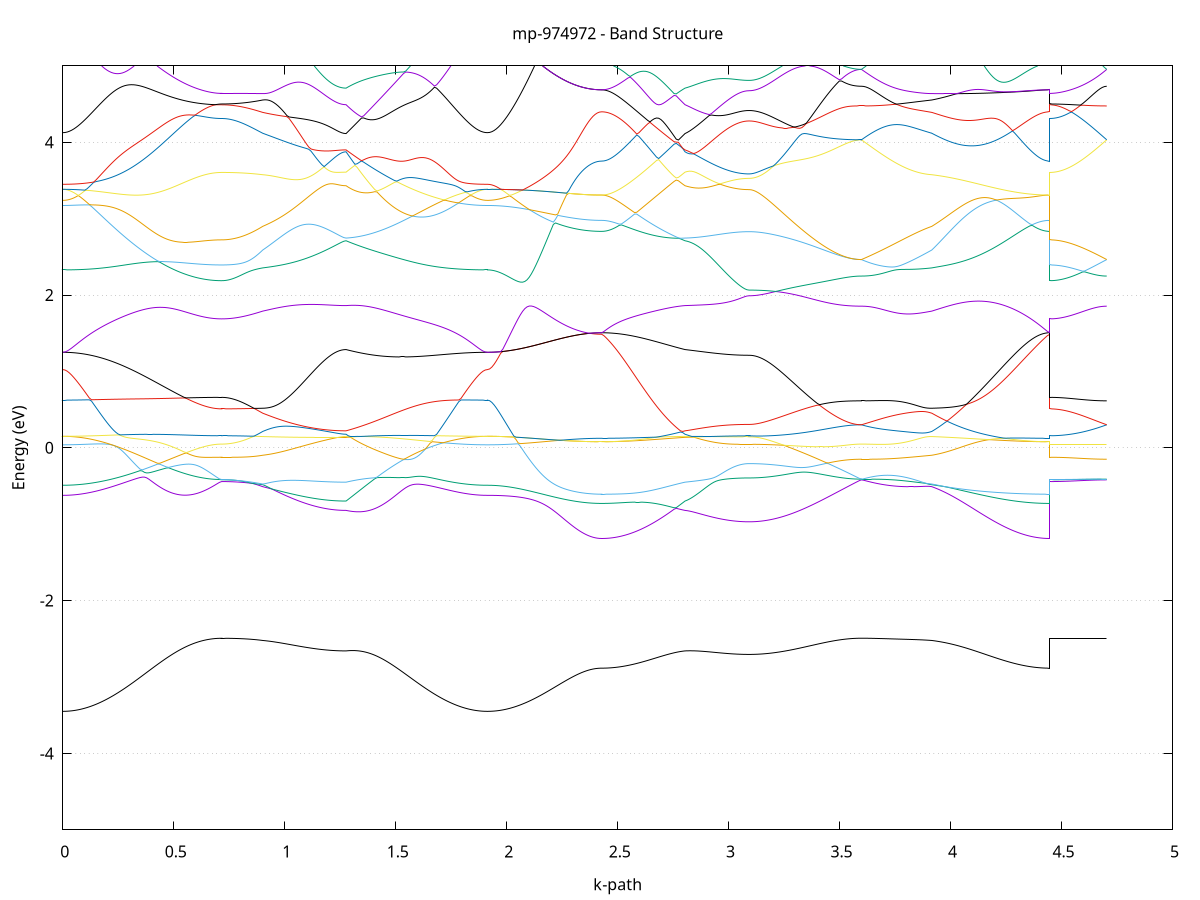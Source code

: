 set title 'mp-974972 - Band Structure'
set xlabel 'k-path'
set ylabel 'Energy (eV)'
set grid y
set yrange [-5:5]
set terminal png size 800,600
set output 'mp-974972_bands_gnuplot.png'
plot '-' using 1:2 with lines notitle, '-' using 1:2 with lines notitle, '-' using 1:2 with lines notitle, '-' using 1:2 with lines notitle, '-' using 1:2 with lines notitle, '-' using 1:2 with lines notitle, '-' using 1:2 with lines notitle, '-' using 1:2 with lines notitle, '-' using 1:2 with lines notitle, '-' using 1:2 with lines notitle, '-' using 1:2 with lines notitle, '-' using 1:2 with lines notitle, '-' using 1:2 with lines notitle, '-' using 1:2 with lines notitle, '-' using 1:2 with lines notitle, '-' using 1:2 with lines notitle, '-' using 1:2 with lines notitle, '-' using 1:2 with lines notitle, '-' using 1:2 with lines notitle, '-' using 1:2 with lines notitle, '-' using 1:2 with lines notitle, '-' using 1:2 with lines notitle, '-' using 1:2 with lines notitle, '-' using 1:2 with lines notitle, '-' using 1:2 with lines notitle, '-' using 1:2 with lines notitle, '-' using 1:2 with lines notitle, '-' using 1:2 with lines notitle, '-' using 1:2 with lines notitle, '-' using 1:2 with lines notitle, '-' using 1:2 with lines notitle, '-' using 1:2 with lines notitle, '-' using 1:2 with lines notitle, '-' using 1:2 with lines notitle, '-' using 1:2 with lines notitle, '-' using 1:2 with lines notitle, '-' using 1:2 with lines notitle, '-' using 1:2 with lines notitle, '-' using 1:2 with lines notitle, '-' using 1:2 with lines notitle, '-' using 1:2 with lines notitle, '-' using 1:2 with lines notitle, '-' using 1:2 with lines notitle, '-' using 1:2 with lines notitle, '-' using 1:2 with lines notitle, '-' using 1:2 with lines notitle, '-' using 1:2 with lines notitle, '-' using 1:2 with lines notitle
0.000000 -32.536072
0.009943 -32.536072
0.019886 -32.536072
0.029829 -32.536072
0.039772 -32.536072
0.049715 -32.536072
0.059658 -32.536072
0.069600 -32.536072
0.079543 -32.536072
0.089486 -32.536072
0.099429 -32.536072
0.109372 -32.536072
0.119315 -32.536072
0.129258 -32.536072
0.139201 -32.536072
0.149144 -32.536072
0.159087 -32.536072
0.169030 -32.536072
0.178973 -32.536072
0.188916 -32.536072
0.198859 -32.536072
0.208801 -32.536072
0.218744 -32.536072
0.228687 -32.536072
0.238630 -32.536072
0.248573 -32.536072
0.258516 -32.536072
0.268459 -32.536072
0.278402 -32.536072
0.288345 -32.536072
0.298288 -32.536072
0.308231 -32.536072
0.318174 -32.536072
0.328117 -32.536072
0.338060 -32.536072
0.348002 -32.536072
0.357945 -32.536072
0.367888 -32.536072
0.377831 -32.536072
0.387774 -32.536072
0.397717 -32.536072
0.407660 -32.536072
0.417603 -32.536072
0.427546 -32.536072
0.437489 -32.536072
0.447432 -32.536072
0.457375 -32.536072
0.467318 -32.536072
0.477261 -32.536072
0.487203 -32.536072
0.497146 -32.536072
0.507089 -32.536072
0.517032 -32.536072
0.526975 -32.536072
0.536918 -32.536072
0.546861 -32.536072
0.556804 -32.536072
0.566747 -32.536072
0.576690 -32.536072
0.586633 -32.536072
0.596576 -32.536072
0.606519 -32.536072
0.616462 -32.536072
0.626404 -32.536072
0.636347 -32.536072
0.646290 -32.536072
0.656233 -32.536072
0.666176 -32.536072
0.676119 -32.536072
0.686062 -32.536072
0.696005 -32.536072
0.705948 -32.536072
0.715891 -32.536072
0.715891 -32.536072
0.725632 -32.536072
0.735373 -32.536072
0.745114 -32.536072
0.754855 -32.536072
0.764596 -32.536072
0.774337 -32.536072
0.784078 -32.536072
0.793819 -32.536072
0.803560 -32.536072
0.813301 -32.536072
0.823042 -32.536072
0.832783 -32.536072
0.842524 -32.536072
0.852265 -32.536072
0.862006 -32.536072
0.871747 -32.536072
0.881488 -32.536072
0.891229 -32.536072
0.900970 -32.536072
0.900970 -32.536072
0.910848 -32.536072
0.920725 -32.536072
0.930602 -32.536072
0.940480 -32.536072
0.950357 -32.536072
0.960235 -32.536072
0.970112 -32.536072
0.979989 -32.536072
0.989867 -32.536072
0.999744 -32.536072
1.009621 -32.536072
1.019499 -32.536072
1.029376 -32.536072
1.039254 -32.536072
1.049131 -32.536072
1.059008 -32.536072
1.068886 -32.536072
1.078763 -32.536072
1.088640 -32.536072
1.098518 -32.536072
1.108395 -32.536072
1.118273 -32.536072
1.128150 -32.536072
1.138027 -32.536072
1.147905 -32.536072
1.157782 -32.536072
1.167659 -32.536072
1.177537 -32.536072
1.187414 -32.536072
1.197292 -32.536072
1.207169 -32.536072
1.217046 -32.536072
1.226924 -32.536072
1.236801 -32.536072
1.246678 -32.536072
1.256556 -32.536072
1.266433 -32.536072
1.276311 -32.536072
1.276311 -32.536072
1.286265 -32.536072
1.296219 -32.536072
1.306174 -32.536072
1.316128 -32.536072
1.326083 -32.536072
1.336037 -32.536072
1.345991 -32.536072
1.355946 -32.536072
1.365900 -32.536072
1.375855 -32.536072
1.385809 -32.536072
1.395764 -32.536072
1.405718 -32.536072
1.415672 -32.536072
1.425627 -32.536072
1.435581 -32.536072
1.445536 -32.536072
1.455490 -32.536072
1.465444 -32.536072
1.475399 -32.536072
1.485353 -32.536072
1.495308 -32.536072
1.505262 -32.536072
1.515216 -32.536072
1.525171 -32.536072
1.535125 -32.536072
1.545080 -32.536072
1.555034 -32.536072
1.564988 -32.536072
1.574943 -32.536072
1.584897 -32.536072
1.594852 -32.536072
1.604806 -32.536072
1.614761 -32.536072
1.624715 -32.536072
1.634669 -32.536072
1.644624 -32.536072
1.654578 -32.536072
1.664533 -32.536072
1.674487 -32.536072
1.684441 -32.536072
1.694396 -32.536072
1.704350 -32.536072
1.714305 -32.536072
1.724259 -32.536072
1.734213 -32.536072
1.744168 -32.536072
1.754122 -32.536072
1.764077 -32.536072
1.774031 -32.536072
1.783985 -32.536072
1.793940 -32.536072
1.803894 -32.536072
1.813849 -32.536072
1.823803 -32.536072
1.833758 -32.536072
1.843712 -32.536072
1.853666 -32.536072
1.863621 -32.536072
1.873575 -32.536072
1.883530 -32.536072
1.893484 -32.536072
1.903438 -32.536072
1.913393 -32.536072
1.913393 -32.536072
1.923292 -32.536072
1.933192 -32.536072
1.943091 -32.536072
1.952991 -32.536072
1.962890 -32.536072
1.972790 -32.536072
1.982689 -32.536072
1.992589 -32.536072
2.002488 -32.536072
2.012388 -32.536072
2.022287 -32.536072
2.032187 -32.536072
2.042087 -32.536072
2.051986 -32.536072
2.061886 -32.536072
2.071785 -32.536072
2.081685 -32.536072
2.091584 -32.536072
2.101484 -32.536072
2.111383 -32.536072
2.121283 -32.536072
2.131182 -32.536072
2.141082 -32.536072
2.150981 -32.536072
2.160881 -32.536072
2.170780 -32.536072
2.180680 -32.536072
2.190579 -32.536072
2.200479 -32.536072
2.210378 -32.536072
2.220278 -32.536072
2.230177 -32.536072
2.240077 -32.536072
2.249976 -32.536072
2.259876 -32.536072
2.269775 -32.536072
2.279675 -32.536072
2.289575 -32.536072
2.299474 -32.536072
2.309374 -32.536072
2.319273 -32.536072
2.329173 -32.536072
2.339072 -32.536072
2.348972 -32.536072
2.358871 -32.536072
2.368771 -32.536072
2.378670 -32.536072
2.388570 -32.536072
2.398469 -32.536072
2.408369 -32.536072
2.418268 -32.536072
2.428168 -32.536072
2.428168 -32.536072
2.438045 -32.536072
2.447923 -32.536072
2.457800 -32.536072
2.467677 -32.536072
2.477555 -32.536072
2.487432 -32.536072
2.497309 -32.536072
2.507187 -32.536072
2.517064 -32.536072
2.526942 -32.536072
2.536819 -32.536072
2.546696 -32.536072
2.556574 -32.536072
2.566451 -32.536072
2.576328 -32.536072
2.586206 -32.536072
2.596083 -32.536072
2.605961 -32.536072
2.615838 -32.536072
2.625715 -32.536072
2.635593 -32.536072
2.645470 -32.536072
2.655347 -32.536072
2.665225 -32.536072
2.675102 -32.536072
2.684980 -32.536072
2.694857 -32.536072
2.704734 -32.536072
2.714612 -32.536072
2.724489 -32.536072
2.734367 -32.536072
2.744244 -32.536072
2.754121 -32.536072
2.763999 -32.536072
2.773876 -32.536072
2.783753 -32.536072
2.793631 -32.536072
2.803508 -32.536072
2.803508 -32.536072
2.813465 -32.536072
2.823422 -32.536072
2.833379 -32.536072
2.843335 -32.536072
2.853292 -32.536072
2.863249 -32.536072
2.873206 -32.536072
2.883163 -32.536072
2.893120 -32.536072
2.903076 -32.536072
2.913033 -32.536072
2.922990 -32.536072
2.932947 -32.536072
2.942904 -32.536072
2.952861 -32.536072
2.962817 -32.536072
2.972774 -32.536072
2.982731 -32.536072
2.992688 -32.536072
3.002645 -32.536072
3.012602 -32.536072
3.022559 -32.536072
3.032515 -32.536072
3.042472 -32.536072
3.052429 -32.536072
3.062386 -32.536072
3.072343 -32.536072
3.082300 -32.536072
3.092256 -32.536072
3.092256 -32.536072
3.102182 -32.536072
3.112108 -32.536072
3.122033 -32.536072
3.131959 -32.536072
3.141885 -32.536072
3.151811 -32.536072
3.161736 -32.536072
3.171662 -32.536072
3.181588 -32.536072
3.191513 -32.536072
3.201439 -32.536072
3.211365 -32.536072
3.221291 -32.536072
3.231216 -32.536072
3.241142 -32.536072
3.251068 -32.536072
3.260993 -32.536072
3.270919 -32.536072
3.280845 -32.536072
3.290771 -32.536072
3.300696 -32.536072
3.310622 -32.536072
3.320548 -32.536072
3.330473 -32.536072
3.340399 -32.536072
3.350325 -32.536072
3.360251 -32.536072
3.370176 -32.536072
3.380102 -32.536072
3.390028 -32.536072
3.399953 -32.536072
3.409879 -32.536072
3.419805 -32.536072
3.429731 -32.536072
3.439656 -32.536072
3.449582 -32.536072
3.459508 -32.536072
3.469433 -32.536072
3.479359 -32.536072
3.489285 -32.536072
3.499210 -32.536072
3.509136 -32.536072
3.519062 -32.536072
3.528988 -32.536072
3.538913 -32.536072
3.548839 -32.536072
3.558765 -32.536072
3.568690 -32.536072
3.578616 -32.536072
3.588542 -32.536072
3.598468 -32.536072
3.598468 -32.536072
3.608375 -32.536072
3.618281 -32.536072
3.628188 -32.536072
3.638095 -32.536072
3.648002 -32.536072
3.657909 -32.536072
3.667816 -32.536072
3.677723 -32.536072
3.687630 -32.536072
3.697537 -32.536072
3.707444 -32.536072
3.717351 -32.536072
3.727258 -32.536072
3.737165 -32.536072
3.747072 -32.536072
3.756978 -32.536072
3.766885 -32.536072
3.776792 -32.536072
3.786699 -32.536072
3.796606 -32.536072
3.806513 -32.536072
3.816420 -32.536072
3.826327 -32.536072
3.836234 -32.536072
3.846141 -32.536072
3.856048 -32.536072
3.865955 -32.536072
3.875862 -32.536072
3.885768 -32.536072
3.895675 -32.536072
3.905582 -32.536072
3.915489 -32.536072
3.915489 -32.536072
3.925319 -32.536072
3.935149 -32.536072
3.944979 -32.536072
3.954809 -32.536072
3.964638 -32.536072
3.974468 -32.536072
3.984298 -32.536072
3.994128 -32.536072
4.003958 -32.536072
4.013788 -32.536072
4.023618 -32.536072
4.033447 -32.536072
4.043277 -32.536072
4.053107 -32.536072
4.062937 -32.536072
4.072767 -32.536072
4.082597 -32.536072
4.092426 -32.536072
4.102256 -32.536072
4.112086 -32.536072
4.121916 -32.536072
4.131746 -32.536072
4.141576 -32.536072
4.151405 -32.536072
4.161235 -32.536072
4.171065 -32.536072
4.180895 -32.536072
4.190725 -32.536072
4.200555 -32.536072
4.210384 -32.536072
4.220214 -32.536072
4.230044 -32.536072
4.239874 -32.536072
4.249704 -32.536072
4.259534 -32.536072
4.269364 -32.536072
4.279193 -32.536072
4.289023 -32.536072
4.298853 -32.536072
4.308683 -32.536072
4.318513 -32.536072
4.328343 -32.536072
4.338172 -32.536072
4.348002 -32.536072
4.357832 -32.536072
4.367662 -32.536072
4.377492 -32.536072
4.387322 -32.536072
4.397151 -32.536072
4.406981 -32.536072
4.416811 -32.536072
4.426641 -32.536072
4.436471 -32.536072
4.446301 -32.536072
4.446301 -32.536072
4.456200 -32.536072
4.466100 -32.536072
4.475999 -32.536072
4.485899 -32.536072
4.495798 -32.536072
4.505698 -32.536072
4.515597 -32.536072
4.525497 -32.536072
4.535396 -32.536072
4.545296 -32.536072
4.555195 -32.536072
4.565095 -32.536072
4.574994 -32.536072
4.584894 -32.536072
4.594793 -32.536072
4.604693 -32.536072
4.614593 -32.536072
4.624492 -32.536072
4.634392 -32.536072
4.644291 -32.536072
4.654191 -32.536072
4.664090 -32.536072
4.673990 -32.536072
4.683889 -32.536072
4.693789 -32.536072
4.703688 -32.536072
e
0.000000 -32.536072
0.009943 -32.536072
0.019886 -32.536072
0.029829 -32.536072
0.039772 -32.536072
0.049715 -32.536072
0.059658 -32.536072
0.069600 -32.536072
0.079543 -32.536072
0.089486 -32.536072
0.099429 -32.536072
0.109372 -32.536072
0.119315 -32.536072
0.129258 -32.536072
0.139201 -32.536072
0.149144 -32.536072
0.159087 -32.536072
0.169030 -32.536072
0.178973 -32.536072
0.188916 -32.536072
0.198859 -32.536072
0.208801 -32.536072
0.218744 -32.536072
0.228687 -32.536072
0.238630 -32.536072
0.248573 -32.536072
0.258516 -32.536072
0.268459 -32.536072
0.278402 -32.536072
0.288345 -32.536072
0.298288 -32.536072
0.308231 -32.536072
0.318174 -32.536072
0.328117 -32.536072
0.338060 -32.536072
0.348002 -32.536072
0.357945 -32.536072
0.367888 -32.536072
0.377831 -32.536072
0.387774 -32.536072
0.397717 -32.536072
0.407660 -32.536072
0.417603 -32.536072
0.427546 -32.536072
0.437489 -32.536072
0.447432 -32.536072
0.457375 -32.536072
0.467318 -32.536072
0.477261 -32.536072
0.487203 -32.536072
0.497146 -32.536072
0.507089 -32.536072
0.517032 -32.536072
0.526975 -32.536072
0.536918 -32.536072
0.546861 -32.536072
0.556804 -32.536072
0.566747 -32.536072
0.576690 -32.536072
0.586633 -32.536072
0.596576 -32.536072
0.606519 -32.536072
0.616462 -32.536072
0.626404 -32.536072
0.636347 -32.536072
0.646290 -32.536072
0.656233 -32.536072
0.666176 -32.536072
0.676119 -32.536072
0.686062 -32.536072
0.696005 -32.536072
0.705948 -32.536072
0.715891 -32.536072
0.715891 -32.536072
0.725632 -32.536072
0.735373 -32.536072
0.745114 -32.536072
0.754855 -32.536072
0.764596 -32.536072
0.774337 -32.536072
0.784078 -32.536072
0.793819 -32.536072
0.803560 -32.536072
0.813301 -32.536072
0.823042 -32.536072
0.832783 -32.536072
0.842524 -32.536072
0.852265 -32.536072
0.862006 -32.536072
0.871747 -32.536072
0.881488 -32.536072
0.891229 -32.536072
0.900970 -32.536072
0.900970 -32.536072
0.910848 -32.536072
0.920725 -32.536072
0.930602 -32.536072
0.940480 -32.536072
0.950357 -32.536072
0.960235 -32.536072
0.970112 -32.536072
0.979989 -32.536072
0.989867 -32.536072
0.999744 -32.536072
1.009621 -32.536072
1.019499 -32.536072
1.029376 -32.536072
1.039254 -32.536072
1.049131 -32.536072
1.059008 -32.536072
1.068886 -32.536072
1.078763 -32.536072
1.088640 -32.536072
1.098518 -32.536072
1.108395 -32.536072
1.118273 -32.536072
1.128150 -32.536072
1.138027 -32.536072
1.147905 -32.536072
1.157782 -32.536072
1.167659 -32.536072
1.177537 -32.536072
1.187414 -32.536072
1.197292 -32.536072
1.207169 -32.536072
1.217046 -32.536072
1.226924 -32.536072
1.236801 -32.536072
1.246678 -32.536072
1.256556 -32.536072
1.266433 -32.536072
1.276311 -32.536072
1.276311 -32.536072
1.286265 -32.536072
1.296219 -32.536072
1.306174 -32.536072
1.316128 -32.536072
1.326083 -32.536072
1.336037 -32.536072
1.345991 -32.536072
1.355946 -32.536072
1.365900 -32.536072
1.375855 -32.536072
1.385809 -32.536072
1.395764 -32.536072
1.405718 -32.536072
1.415672 -32.536072
1.425627 -32.536072
1.435581 -32.536072
1.445536 -32.536072
1.455490 -32.536072
1.465444 -32.536072
1.475399 -32.536072
1.485353 -32.536072
1.495308 -32.536072
1.505262 -32.536072
1.515216 -32.536072
1.525171 -32.536072
1.535125 -32.536072
1.545080 -32.536072
1.555034 -32.536072
1.564988 -32.536072
1.574943 -32.536072
1.584897 -32.536072
1.594852 -32.536072
1.604806 -32.536072
1.614761 -32.536072
1.624715 -32.536072
1.634669 -32.536072
1.644624 -32.536072
1.654578 -32.536072
1.664533 -32.536072
1.674487 -32.536072
1.684441 -32.536072
1.694396 -32.536072
1.704350 -32.536072
1.714305 -32.536072
1.724259 -32.536072
1.734213 -32.536072
1.744168 -32.536072
1.754122 -32.536072
1.764077 -32.536072
1.774031 -32.536072
1.783985 -32.536072
1.793940 -32.536072
1.803894 -32.536072
1.813849 -32.536072
1.823803 -32.536072
1.833758 -32.536072
1.843712 -32.536072
1.853666 -32.536072
1.863621 -32.536072
1.873575 -32.536072
1.883530 -32.536072
1.893484 -32.536072
1.903438 -32.536072
1.913393 -32.536072
1.913393 -32.536072
1.923292 -32.536072
1.933192 -32.536072
1.943091 -32.536072
1.952991 -32.536072
1.962890 -32.536072
1.972790 -32.536072
1.982689 -32.536072
1.992589 -32.536072
2.002488 -32.536072
2.012388 -32.536072
2.022287 -32.536072
2.032187 -32.536072
2.042087 -32.536072
2.051986 -32.536072
2.061886 -32.536072
2.071785 -32.536072
2.081685 -32.536072
2.091584 -32.536072
2.101484 -32.536072
2.111383 -32.536072
2.121283 -32.536072
2.131182 -32.536072
2.141082 -32.536072
2.150981 -32.536072
2.160881 -32.536072
2.170780 -32.536072
2.180680 -32.536072
2.190579 -32.536072
2.200479 -32.536072
2.210378 -32.536072
2.220278 -32.536072
2.230177 -32.536072
2.240077 -32.536072
2.249976 -32.536072
2.259876 -32.536072
2.269775 -32.536072
2.279675 -32.536072
2.289575 -32.536072
2.299474 -32.536072
2.309374 -32.536072
2.319273 -32.536072
2.329173 -32.536072
2.339072 -32.536072
2.348972 -32.536072
2.358871 -32.536072
2.368771 -32.536072
2.378670 -32.536072
2.388570 -32.536072
2.398469 -32.536072
2.408369 -32.536072
2.418268 -32.536072
2.428168 -32.536072
2.428168 -32.536072
2.438045 -32.536072
2.447923 -32.536072
2.457800 -32.536072
2.467677 -32.536072
2.477555 -32.536072
2.487432 -32.536072
2.497309 -32.536072
2.507187 -32.536072
2.517064 -32.536072
2.526942 -32.536072
2.536819 -32.536072
2.546696 -32.536072
2.556574 -32.536072
2.566451 -32.536072
2.576328 -32.536072
2.586206 -32.536072
2.596083 -32.536072
2.605961 -32.536072
2.615838 -32.536072
2.625715 -32.536072
2.635593 -32.536072
2.645470 -32.536072
2.655347 -32.536072
2.665225 -32.536072
2.675102 -32.536072
2.684980 -32.536072
2.694857 -32.536072
2.704734 -32.536072
2.714612 -32.536072
2.724489 -32.536072
2.734367 -32.536072
2.744244 -32.536072
2.754121 -32.536072
2.763999 -32.536072
2.773876 -32.536072
2.783753 -32.536072
2.793631 -32.536072
2.803508 -32.536072
2.803508 -32.536072
2.813465 -32.536072
2.823422 -32.536072
2.833379 -32.536072
2.843335 -32.536072
2.853292 -32.536072
2.863249 -32.536072
2.873206 -32.536072
2.883163 -32.536072
2.893120 -32.536072
2.903076 -32.536072
2.913033 -32.536072
2.922990 -32.536072
2.932947 -32.536072
2.942904 -32.536072
2.952861 -32.536072
2.962817 -32.536072
2.972774 -32.536072
2.982731 -32.536072
2.992688 -32.536072
3.002645 -32.536072
3.012602 -32.536072
3.022559 -32.536072
3.032515 -32.536072
3.042472 -32.536072
3.052429 -32.536072
3.062386 -32.536072
3.072343 -32.536072
3.082300 -32.536072
3.092256 -32.536072
3.092256 -32.536072
3.102182 -32.536072
3.112108 -32.536072
3.122033 -32.536072
3.131959 -32.536072
3.141885 -32.536072
3.151811 -32.536072
3.161736 -32.536072
3.171662 -32.536072
3.181588 -32.536072
3.191513 -32.536072
3.201439 -32.536072
3.211365 -32.536072
3.221291 -32.536072
3.231216 -32.536072
3.241142 -32.536072
3.251068 -32.536072
3.260993 -32.536072
3.270919 -32.536072
3.280845 -32.536072
3.290771 -32.536072
3.300696 -32.536072
3.310622 -32.536072
3.320548 -32.536072
3.330473 -32.536072
3.340399 -32.536072
3.350325 -32.536072
3.360251 -32.536072
3.370176 -32.536072
3.380102 -32.536072
3.390028 -32.536072
3.399953 -32.536072
3.409879 -32.536072
3.419805 -32.536072
3.429731 -32.536072
3.439656 -32.536072
3.449582 -32.536072
3.459508 -32.536072
3.469433 -32.536072
3.479359 -32.536072
3.489285 -32.536072
3.499210 -32.536072
3.509136 -32.536072
3.519062 -32.536072
3.528988 -32.536072
3.538913 -32.536072
3.548839 -32.536072
3.558765 -32.536072
3.568690 -32.536072
3.578616 -32.536072
3.588542 -32.536072
3.598468 -32.536072
3.598468 -32.536072
3.608375 -32.536072
3.618281 -32.536072
3.628188 -32.536072
3.638095 -32.536072
3.648002 -32.536072
3.657909 -32.536072
3.667816 -32.536072
3.677723 -32.536072
3.687630 -32.536072
3.697537 -32.536072
3.707444 -32.536072
3.717351 -32.536072
3.727258 -32.536072
3.737165 -32.536072
3.747072 -32.536072
3.756978 -32.536072
3.766885 -32.536072
3.776792 -32.536072
3.786699 -32.536072
3.796606 -32.536072
3.806513 -32.536072
3.816420 -32.536072
3.826327 -32.536072
3.836234 -32.536072
3.846141 -32.536072
3.856048 -32.536072
3.865955 -32.536072
3.875862 -32.536072
3.885768 -32.536072
3.895675 -32.536072
3.905582 -32.536072
3.915489 -32.536072
3.915489 -32.536072
3.925319 -32.536072
3.935149 -32.536072
3.944979 -32.536072
3.954809 -32.536072
3.964638 -32.536072
3.974468 -32.536072
3.984298 -32.536072
3.994128 -32.536072
4.003958 -32.536072
4.013788 -32.536072
4.023618 -32.536072
4.033447 -32.536072
4.043277 -32.536072
4.053107 -32.536072
4.062937 -32.536072
4.072767 -32.536072
4.082597 -32.536072
4.092426 -32.536072
4.102256 -32.536072
4.112086 -32.536072
4.121916 -32.536072
4.131746 -32.536072
4.141576 -32.536072
4.151405 -32.536072
4.161235 -32.536072
4.171065 -32.536072
4.180895 -32.536072
4.190725 -32.536072
4.200555 -32.536072
4.210384 -32.536072
4.220214 -32.536072
4.230044 -32.536072
4.239874 -32.536072
4.249704 -32.536072
4.259534 -32.536072
4.269364 -32.536072
4.279193 -32.536072
4.289023 -32.536072
4.298853 -32.536072
4.308683 -32.536072
4.318513 -32.536072
4.328343 -32.536072
4.338172 -32.536072
4.348002 -32.536072
4.357832 -32.536072
4.367662 -32.536072
4.377492 -32.536072
4.387322 -32.536072
4.397151 -32.536072
4.406981 -32.536072
4.416811 -32.536072
4.426641 -32.536072
4.436471 -32.536072
4.446301 -32.536072
4.446301 -32.536072
4.456200 -32.536072
4.466100 -32.536072
4.475999 -32.536072
4.485899 -32.536072
4.495798 -32.536072
4.505698 -32.536072
4.515597 -32.536072
4.525497 -32.536072
4.535396 -32.536072
4.545296 -32.536072
4.555195 -32.536072
4.565095 -32.536072
4.574994 -32.536072
4.584894 -32.536072
4.594793 -32.536072
4.604693 -32.536072
4.614593 -32.536072
4.624492 -32.536072
4.634392 -32.536072
4.644291 -32.536072
4.654191 -32.536072
4.664090 -32.536072
4.673990 -32.536072
4.683889 -32.536072
4.693789 -32.536072
4.703688 -32.536072
e
0.000000 -32.435572
0.009943 -32.435572
0.019886 -32.435572
0.029829 -32.435572
0.039772 -32.435572
0.049715 -32.435572
0.059658 -32.435572
0.069600 -32.435572
0.079543 -32.435572
0.089486 -32.435572
0.099429 -32.435572
0.109372 -32.435572
0.119315 -32.435572
0.129258 -32.435572
0.139201 -32.435572
0.149144 -32.435572
0.159087 -32.435572
0.169030 -32.435572
0.178973 -32.435572
0.188916 -32.435572
0.198859 -32.435572
0.208801 -32.435572
0.218744 -32.435572
0.228687 -32.435572
0.238630 -32.435572
0.248573 -32.435572
0.258516 -32.435572
0.268459 -32.435572
0.278402 -32.435572
0.288345 -32.435572
0.298288 -32.435572
0.308231 -32.435572
0.318174 -32.435572
0.328117 -32.435572
0.338060 -32.435572
0.348002 -32.435572
0.357945 -32.435572
0.367888 -32.435572
0.377831 -32.435572
0.387774 -32.435572
0.397717 -32.435572
0.407660 -32.435572
0.417603 -32.435572
0.427546 -32.435572
0.437489 -32.435572
0.447432 -32.435572
0.457375 -32.435572
0.467318 -32.435572
0.477261 -32.435572
0.487203 -32.435572
0.497146 -32.435572
0.507089 -32.435572
0.517032 -32.435572
0.526975 -32.435572
0.536918 -32.435572
0.546861 -32.435572
0.556804 -32.435572
0.566747 -32.435572
0.576690 -32.435572
0.586633 -32.435572
0.596576 -32.435572
0.606519 -32.435572
0.616462 -32.435572
0.626404 -32.435572
0.636347 -32.435572
0.646290 -32.435572
0.656233 -32.435572
0.666176 -32.435572
0.676119 -32.435572
0.686062 -32.435572
0.696005 -32.435572
0.705948 -32.435572
0.715891 -32.435572
0.715891 -32.435572
0.725632 -32.435572
0.735373 -32.435572
0.745114 -32.435572
0.754855 -32.435572
0.764596 -32.435572
0.774337 -32.435572
0.784078 -32.435572
0.793819 -32.435572
0.803560 -32.435572
0.813301 -32.435572
0.823042 -32.435572
0.832783 -32.435572
0.842524 -32.435572
0.852265 -32.435572
0.862006 -32.435572
0.871747 -32.435572
0.881488 -32.435572
0.891229 -32.435572
0.900970 -32.435572
0.900970 -32.435572
0.910848 -32.435572
0.920725 -32.435572
0.930602 -32.435572
0.940480 -32.435572
0.950357 -32.435572
0.960235 -32.435572
0.970112 -32.435572
0.979989 -32.435572
0.989867 -32.435572
0.999744 -32.435572
1.009621 -32.435572
1.019499 -32.435572
1.029376 -32.435572
1.039254 -32.435572
1.049131 -32.435572
1.059008 -32.435572
1.068886 -32.435572
1.078763 -32.435572
1.088640 -32.435572
1.098518 -32.435572
1.108395 -32.435572
1.118273 -32.435572
1.128150 -32.435572
1.138027 -32.435572
1.147905 -32.435572
1.157782 -32.435572
1.167659 -32.435572
1.177537 -32.435572
1.187414 -32.435572
1.197292 -32.435572
1.207169 -32.435572
1.217046 -32.435572
1.226924 -32.435572
1.236801 -32.435572
1.246678 -32.435572
1.256556 -32.435572
1.266433 -32.435572
1.276311 -32.435572
1.276311 -32.435572
1.286265 -32.435572
1.296219 -32.435572
1.306174 -32.435572
1.316128 -32.435572
1.326083 -32.435572
1.336037 -32.435572
1.345991 -32.435572
1.355946 -32.435572
1.365900 -32.435572
1.375855 -32.435572
1.385809 -32.435572
1.395764 -32.435572
1.405718 -32.435572
1.415672 -32.435572
1.425627 -32.435572
1.435581 -32.435572
1.445536 -32.435572
1.455490 -32.435572
1.465444 -32.435572
1.475399 -32.435572
1.485353 -32.435572
1.495308 -32.435572
1.505262 -32.435572
1.515216 -32.435572
1.525171 -32.435572
1.535125 -32.435572
1.545080 -32.435572
1.555034 -32.435572
1.564988 -32.435572
1.574943 -32.435572
1.584897 -32.435572
1.594852 -32.435572
1.604806 -32.435572
1.614761 -32.435572
1.624715 -32.435572
1.634669 -32.435572
1.644624 -32.435572
1.654578 -32.435572
1.664533 -32.435572
1.674487 -32.435572
1.684441 -32.435572
1.694396 -32.435572
1.704350 -32.435572
1.714305 -32.435572
1.724259 -32.435572
1.734213 -32.435572
1.744168 -32.435572
1.754122 -32.435572
1.764077 -32.435572
1.774031 -32.435572
1.783985 -32.435572
1.793940 -32.435572
1.803894 -32.435572
1.813849 -32.435572
1.823803 -32.435572
1.833758 -32.435572
1.843712 -32.435572
1.853666 -32.435572
1.863621 -32.435572
1.873575 -32.435572
1.883530 -32.435572
1.893484 -32.435572
1.903438 -32.435572
1.913393 -32.435572
1.913393 -32.435572
1.923292 -32.435572
1.933192 -32.435572
1.943091 -32.435572
1.952991 -32.435572
1.962890 -32.435572
1.972790 -32.435572
1.982689 -32.435572
1.992589 -32.435572
2.002488 -32.435572
2.012388 -32.435572
2.022287 -32.435572
2.032187 -32.435572
2.042087 -32.435572
2.051986 -32.435572
2.061886 -32.435572
2.071785 -32.435572
2.081685 -32.435572
2.091584 -32.435572
2.101484 -32.435572
2.111383 -32.435572
2.121283 -32.435572
2.131182 -32.435572
2.141082 -32.435572
2.150981 -32.435572
2.160881 -32.435572
2.170780 -32.435572
2.180680 -32.435572
2.190579 -32.435572
2.200479 -32.435572
2.210378 -32.435572
2.220278 -32.435572
2.230177 -32.435572
2.240077 -32.435572
2.249976 -32.435572
2.259876 -32.435572
2.269775 -32.435572
2.279675 -32.435572
2.289575 -32.435572
2.299474 -32.435572
2.309374 -32.435572
2.319273 -32.435572
2.329173 -32.435572
2.339072 -32.435572
2.348972 -32.435572
2.358871 -32.435572
2.368771 -32.435572
2.378670 -32.435572
2.388570 -32.435572
2.398469 -32.435572
2.408369 -32.435572
2.418268 -32.435572
2.428168 -32.435572
2.428168 -32.435572
2.438045 -32.435572
2.447923 -32.435572
2.457800 -32.435572
2.467677 -32.435572
2.477555 -32.435572
2.487432 -32.435572
2.497309 -32.435572
2.507187 -32.435572
2.517064 -32.435572
2.526942 -32.435572
2.536819 -32.435572
2.546696 -32.435572
2.556574 -32.435572
2.566451 -32.435572
2.576328 -32.435572
2.586206 -32.435572
2.596083 -32.435572
2.605961 -32.435572
2.615838 -32.435572
2.625715 -32.435572
2.635593 -32.435572
2.645470 -32.435572
2.655347 -32.435572
2.665225 -32.435572
2.675102 -32.435572
2.684980 -32.435572
2.694857 -32.435572
2.704734 -32.435572
2.714612 -32.435572
2.724489 -32.435572
2.734367 -32.435572
2.744244 -32.435572
2.754121 -32.435572
2.763999 -32.435572
2.773876 -32.435572
2.783753 -32.435572
2.793631 -32.435572
2.803508 -32.435572
2.803508 -32.435572
2.813465 -32.435572
2.823422 -32.435572
2.833379 -32.435572
2.843335 -32.435572
2.853292 -32.435572
2.863249 -32.435572
2.873206 -32.435572
2.883163 -32.435572
2.893120 -32.435572
2.903076 -32.435572
2.913033 -32.435572
2.922990 -32.435572
2.932947 -32.435572
2.942904 -32.435572
2.952861 -32.435572
2.962817 -32.435572
2.972774 -32.435572
2.982731 -32.435572
2.992688 -32.435572
3.002645 -32.435572
3.012602 -32.435572
3.022559 -32.435572
3.032515 -32.435572
3.042472 -32.435572
3.052429 -32.435572
3.062386 -32.435572
3.072343 -32.435572
3.082300 -32.435572
3.092256 -32.435572
3.092256 -32.435572
3.102182 -32.435572
3.112108 -32.435572
3.122033 -32.435572
3.131959 -32.435572
3.141885 -32.435572
3.151811 -32.435572
3.161736 -32.435572
3.171662 -32.435572
3.181588 -32.435572
3.191513 -32.435572
3.201439 -32.435572
3.211365 -32.435572
3.221291 -32.435572
3.231216 -32.435572
3.241142 -32.435572
3.251068 -32.435572
3.260993 -32.435572
3.270919 -32.435572
3.280845 -32.435572
3.290771 -32.435572
3.300696 -32.435572
3.310622 -32.435572
3.320548 -32.435572
3.330473 -32.435572
3.340399 -32.435572
3.350325 -32.435572
3.360251 -32.435572
3.370176 -32.435572
3.380102 -32.435572
3.390028 -32.435572
3.399953 -32.435572
3.409879 -32.435572
3.419805 -32.435572
3.429731 -32.435572
3.439656 -32.435572
3.449582 -32.435572
3.459508 -32.435572
3.469433 -32.435572
3.479359 -32.435572
3.489285 -32.435572
3.499210 -32.435572
3.509136 -32.435572
3.519062 -32.435572
3.528988 -32.435572
3.538913 -32.435572
3.548839 -32.435572
3.558765 -32.435572
3.568690 -32.435572
3.578616 -32.435572
3.588542 -32.435572
3.598468 -32.435572
3.598468 -32.435572
3.608375 -32.435572
3.618281 -32.435572
3.628188 -32.435572
3.638095 -32.435572
3.648002 -32.435572
3.657909 -32.435572
3.667816 -32.435572
3.677723 -32.435572
3.687630 -32.435572
3.697537 -32.435572
3.707444 -32.435572
3.717351 -32.435572
3.727258 -32.435572
3.737165 -32.435572
3.747072 -32.435572
3.756978 -32.435572
3.766885 -32.435572
3.776792 -32.435572
3.786699 -32.435572
3.796606 -32.435572
3.806513 -32.435572
3.816420 -32.435572
3.826327 -32.435572
3.836234 -32.435572
3.846141 -32.435572
3.856048 -32.435572
3.865955 -32.435572
3.875862 -32.435572
3.885768 -32.435572
3.895675 -32.435572
3.905582 -32.435572
3.915489 -32.435572
3.915489 -32.435572
3.925319 -32.435572
3.935149 -32.435572
3.944979 -32.435572
3.954809 -32.435572
3.964638 -32.435572
3.974468 -32.435572
3.984298 -32.435572
3.994128 -32.435572
4.003958 -32.435572
4.013788 -32.435572
4.023618 -32.435572
4.033447 -32.435572
4.043277 -32.435572
4.053107 -32.435572
4.062937 -32.435572
4.072767 -32.435572
4.082597 -32.435572
4.092426 -32.435572
4.102256 -32.435572
4.112086 -32.435572
4.121916 -32.435572
4.131746 -32.435572
4.141576 -32.435572
4.151405 -32.435572
4.161235 -32.435572
4.171065 -32.435572
4.180895 -32.435572
4.190725 -32.435572
4.200555 -32.435572
4.210384 -32.435572
4.220214 -32.435572
4.230044 -32.435572
4.239874 -32.435572
4.249704 -32.435572
4.259534 -32.435572
4.269364 -32.435572
4.279193 -32.435572
4.289023 -32.435572
4.298853 -32.435572
4.308683 -32.435572
4.318513 -32.435572
4.328343 -32.435572
4.338172 -32.435572
4.348002 -32.435572
4.357832 -32.435572
4.367662 -32.435572
4.377492 -32.435572
4.387322 -32.435572
4.397151 -32.435572
4.406981 -32.435572
4.416811 -32.435572
4.426641 -32.435572
4.436471 -32.435572
4.446301 -32.435572
4.446301 -32.435572
4.456200 -32.435572
4.466100 -32.435572
4.475999 -32.435572
4.485899 -32.435572
4.495798 -32.435572
4.505698 -32.435572
4.515597 -32.435572
4.525497 -32.435572
4.535396 -32.435572
4.545296 -32.435572
4.555195 -32.435572
4.565095 -32.435572
4.574994 -32.435572
4.584894 -32.435572
4.594793 -32.435572
4.604693 -32.435572
4.614593 -32.435572
4.624492 -32.435572
4.634392 -32.435572
4.644291 -32.435572
4.654191 -32.435572
4.664090 -32.435572
4.673990 -32.435572
4.683889 -32.435572
4.693789 -32.435572
4.703688 -32.435572
e
0.000000 -28.221272
0.009943 -28.221272
0.019886 -28.221272
0.029829 -28.221272
0.039772 -28.221272
0.049715 -28.221272
0.059658 -28.221172
0.069600 -28.221172
0.079543 -28.221172
0.089486 -28.221072
0.099429 -28.221072
0.109372 -28.220972
0.119315 -28.220972
0.129258 -28.220872
0.139201 -28.220872
0.149144 -28.220772
0.159087 -28.220672
0.169030 -28.220572
0.178973 -28.220572
0.188916 -28.220472
0.198859 -28.220372
0.208801 -28.220272
0.218744 -28.220172
0.228687 -28.220072
0.238630 -28.219972
0.248573 -28.219872
0.258516 -28.219772
0.268459 -28.219672
0.278402 -28.219572
0.288345 -28.219472
0.298288 -28.219372
0.308231 -28.219272
0.318174 -28.219172
0.328117 -28.219072
0.338060 -28.218972
0.348002 -28.218872
0.357945 -28.218772
0.367888 -28.218572
0.377831 -28.218472
0.387774 -28.218372
0.397717 -28.218272
0.407660 -28.218172
0.417603 -28.218072
0.427546 -28.217972
0.437489 -28.217872
0.447432 -28.217772
0.457375 -28.217672
0.467318 -28.217572
0.477261 -28.217572
0.487203 -28.217472
0.497146 -28.217372
0.507089 -28.217272
0.517032 -28.217172
0.526975 -28.217072
0.536918 -28.217072
0.546861 -28.216972
0.556804 -28.216872
0.566747 -28.216872
0.576690 -28.216772
0.586633 -28.216772
0.596576 -28.216672
0.606519 -28.216672
0.616462 -28.216572
0.626404 -28.216572
0.636347 -28.216572
0.646290 -28.216472
0.656233 -28.216472
0.666176 -28.216472
0.676119 -28.216472
0.686062 -28.216372
0.696005 -28.216372
0.705948 -28.216372
0.715891 -28.216372
0.715891 -28.216372
0.725632 -28.216372
0.735373 -28.216372
0.745114 -28.216372
0.754855 -28.216372
0.764596 -28.216372
0.774337 -28.216372
0.784078 -28.216372
0.793819 -28.216372
0.803560 -28.216372
0.813301 -28.216372
0.823042 -28.216372
0.832783 -28.216372
0.842524 -28.216372
0.852265 -28.216372
0.862006 -28.216372
0.871747 -28.216372
0.881488 -28.216372
0.891229 -28.216372
0.900970 -28.216372
0.900970 -28.216372
0.910848 -28.216372
0.920725 -28.216372
0.930602 -28.216372
0.940480 -28.216372
0.950357 -28.216472
0.960235 -28.216472
0.970112 -28.216472
0.979989 -28.216472
0.989867 -28.216472
0.999744 -28.216472
1.009621 -28.216472
1.019499 -28.216472
1.029376 -28.216572
1.039254 -28.216572
1.049131 -28.216572
1.059008 -28.216572
1.068886 -28.216572
1.078763 -28.216572
1.088640 -28.216572
1.098518 -28.216672
1.108395 -28.216672
1.118273 -28.216672
1.128150 -28.216672
1.138027 -28.216672
1.147905 -28.216672
1.157782 -28.216772
1.167659 -28.216772
1.177537 -28.216772
1.187414 -28.216772
1.197292 -28.216772
1.207169 -28.216772
1.217046 -28.216772
1.226924 -28.216772
1.236801 -28.216772
1.246678 -28.216772
1.256556 -28.216772
1.266433 -28.216772
1.276311 -28.216772
1.276311 -28.216772
1.286265 -28.216872
1.296219 -28.216872
1.306174 -28.216972
1.316128 -28.216972
1.326083 -28.216972
1.336037 -28.217072
1.345991 -28.217072
1.355946 -28.217172
1.365900 -28.217272
1.375855 -28.217272
1.385809 -28.217372
1.395764 -28.217372
1.405718 -28.217472
1.415672 -28.217572
1.425627 -28.217672
1.435581 -28.217672
1.445536 -28.217772
1.455490 -28.217872
1.465444 -28.217972
1.475399 -28.218072
1.485353 -28.218072
1.495308 -28.218172
1.505262 -28.218272
1.515216 -28.218372
1.525171 -28.218472
1.535125 -28.218572
1.545080 -28.218672
1.555034 -28.218772
1.564988 -28.218872
1.574943 -28.218972
1.584897 -28.219072
1.594852 -28.219172
1.604806 -28.219272
1.614761 -28.219372
1.624715 -28.219472
1.634669 -28.219572
1.644624 -28.219672
1.654578 -28.219772
1.664533 -28.219872
1.674487 -28.219972
1.684441 -28.220072
1.694396 -28.220172
1.704350 -28.220272
1.714305 -28.220372
1.724259 -28.220472
1.734213 -28.220572
1.744168 -28.220572
1.754122 -28.220672
1.764077 -28.220772
1.774031 -28.220872
1.783985 -28.220872
1.793940 -28.220972
1.803894 -28.220972
1.813849 -28.221072
1.823803 -28.221072
1.833758 -28.221172
1.843712 -28.221172
1.853666 -28.221272
1.863621 -28.221272
1.873575 -28.221272
1.883530 -28.221272
1.893484 -28.221272
1.903438 -28.221272
1.913393 -28.221272
1.913393 -28.221272
1.923292 -28.221272
1.933192 -28.221272
1.943091 -28.221272
1.952991 -28.221272
1.962890 -28.221272
1.972790 -28.221172
1.982689 -28.221172
1.992589 -28.221072
2.002488 -28.220972
2.012388 -28.220972
2.022287 -28.220872
2.032187 -28.220772
2.042087 -28.220672
2.051986 -28.220572
2.061886 -28.220472
2.071785 -28.220372
2.081685 -28.220272
2.091584 -28.220172
2.101484 -28.219972
2.111383 -28.219872
2.121283 -28.219772
2.131182 -28.219572
2.141082 -28.219472
2.150981 -28.219372
2.160881 -28.219172
2.170780 -28.219072
2.180680 -28.218872
2.190579 -28.218772
2.200479 -28.218572
2.210378 -28.218472
2.220278 -28.218372
2.230177 -28.218172
2.240077 -28.218072
2.249976 -28.217872
2.259876 -28.217772
2.269775 -28.217672
2.279675 -28.217572
2.289575 -28.217372
2.299474 -28.217272
2.309374 -28.217172
2.319273 -28.217072
2.329173 -28.216972
2.339072 -28.216872
2.348972 -28.216772
2.358871 -28.216772
2.368771 -28.216672
2.378670 -28.216672
2.388570 -28.216572
2.398469 -28.216572
2.408369 -28.216572
2.418268 -28.216472
2.428168 -28.216472
2.428168 -28.216472
2.438045 -28.216472
2.447923 -28.216472
2.457800 -28.216472
2.467677 -28.216472
2.477555 -28.216472
2.487432 -28.216472
2.497309 -28.216472
2.507187 -28.216472
2.517064 -28.216472
2.526942 -28.216472
2.536819 -28.216472
2.546696 -28.216472
2.556574 -28.216472
2.566451 -28.216472
2.576328 -28.216472
2.586206 -28.216472
2.596083 -28.216472
2.605961 -28.216472
2.615838 -28.216472
2.625715 -28.216472
2.635593 -28.216472
2.645470 -28.216572
2.655347 -28.216572
2.665225 -28.216572
2.675102 -28.216572
2.684980 -28.216572
2.694857 -28.216572
2.704734 -28.216572
2.714612 -28.216572
2.724489 -28.216572
2.734367 -28.216672
2.744244 -28.216672
2.754121 -28.216672
2.763999 -28.216672
2.773876 -28.216672
2.783753 -28.216772
2.793631 -28.216772
2.803508 -28.216772
2.803508 -28.216772
2.813465 -28.216872
2.823422 -28.216872
2.833379 -28.216872
2.843335 -28.216872
2.853292 -28.216872
2.863249 -28.216972
2.873206 -28.216972
2.883163 -28.216972
2.893120 -28.217072
2.903076 -28.217072
2.913033 -28.217072
2.922990 -28.217172
2.932947 -28.217172
2.942904 -28.217172
2.952861 -28.217272
2.962817 -28.217272
2.972774 -28.217272
2.982731 -28.217372
2.992688 -28.217372
3.002645 -28.217372
3.012602 -28.217372
3.022559 -28.217472
3.032515 -28.217472
3.042472 -28.217472
3.052429 -28.217472
3.062386 -28.217472
3.072343 -28.217472
3.082300 -28.217472
3.092256 -28.217472
3.092256 -28.217472
3.102182 -28.217472
3.112108 -28.217472
3.122033 -28.217472
3.131959 -28.217472
3.141885 -28.217472
3.151811 -28.217472
3.161736 -28.217472
3.171662 -28.217472
3.181588 -28.217372
3.191513 -28.217372
3.201439 -28.217372
3.211365 -28.217372
3.221291 -28.217372
3.231216 -28.217272
3.241142 -28.217272
3.251068 -28.217272
3.260993 -28.217172
3.270919 -28.217172
3.280845 -28.217172
3.290771 -28.217172
3.300696 -28.217072
3.310622 -28.217072
3.320548 -28.217072
3.330473 -28.216972
3.340399 -28.216972
3.350325 -28.216972
3.360251 -28.216872
3.370176 -28.216872
3.380102 -28.216772
3.390028 -28.216772
3.399953 -28.216772
3.409879 -28.216772
3.419805 -28.216672
3.429731 -28.216672
3.439656 -28.216672
3.449582 -28.216572
3.459508 -28.216572
3.469433 -28.216572
3.479359 -28.216572
3.489285 -28.216472
3.499210 -28.216472
3.509136 -28.216472
3.519062 -28.216472
3.528988 -28.216472
3.538913 -28.216472
3.548839 -28.216372
3.558765 -28.216372
3.568690 -28.216372
3.578616 -28.216372
3.588542 -28.216372
3.598468 -28.216372
3.598468 -28.216372
3.608375 -28.216372
3.618281 -28.216372
3.628188 -28.216372
3.638095 -28.216372
3.648002 -28.216372
3.657909 -28.216372
3.667816 -28.216372
3.677723 -28.216372
3.687630 -28.216372
3.697537 -28.216372
3.707444 -28.216372
3.717351 -28.216372
3.727258 -28.216372
3.737165 -28.216372
3.747072 -28.216372
3.756978 -28.216372
3.766885 -28.216372
3.776792 -28.216372
3.786699 -28.216372
3.796606 -28.216372
3.806513 -28.216372
3.816420 -28.216372
3.826327 -28.216372
3.836234 -28.216372
3.846141 -28.216372
3.856048 -28.216372
3.865955 -28.216372
3.875862 -28.216372
3.885768 -28.216372
3.895675 -28.216372
3.905582 -28.216372
3.915489 -28.216372
3.915489 -28.216372
3.925319 -28.216372
3.935149 -28.216372
3.944979 -28.216372
3.954809 -28.216372
3.964638 -28.216372
3.974468 -28.216372
3.984298 -28.216372
3.994128 -28.216372
4.003958 -28.216372
4.013788 -28.216372
4.023618 -28.216472
4.033447 -28.216372
4.043277 -28.216472
4.053107 -28.216472
4.062937 -28.216472
4.072767 -28.216472
4.082597 -28.216472
4.092426 -28.216472
4.102256 -28.216472
4.112086 -28.216472
4.121916 -28.216472
4.131746 -28.216472
4.141576 -28.216472
4.151405 -28.216472
4.161235 -28.216472
4.171065 -28.216472
4.180895 -28.216472
4.190725 -28.216472
4.200555 -28.216472
4.210384 -28.216472
4.220214 -28.216472
4.230044 -28.216472
4.239874 -28.216472
4.249704 -28.216472
4.259534 -28.216472
4.269364 -28.216472
4.279193 -28.216472
4.289023 -28.216472
4.298853 -28.216472
4.308683 -28.216472
4.318513 -28.216472
4.328343 -28.216472
4.338172 -28.216472
4.348002 -28.216472
4.357832 -28.216472
4.367662 -28.216472
4.377492 -28.216472
4.387322 -28.216472
4.397151 -28.216472
4.406981 -28.216472
4.416811 -28.216472
4.426641 -28.216472
4.436471 -28.216472
4.446301 -28.216472
4.446301 -28.216372
4.456200 -28.216372
4.466100 -28.216372
4.475999 -28.216372
4.485899 -28.216372
4.495798 -28.216372
4.505698 -28.216372
4.515597 -28.216372
4.525497 -28.216372
4.535396 -28.216372
4.545296 -28.216372
4.555195 -28.216372
4.565095 -28.216372
4.574994 -28.216372
4.584894 -28.216372
4.594793 -28.216372
4.604693 -28.216372
4.614593 -28.216372
4.624492 -28.216372
4.634392 -28.216372
4.644291 -28.216372
4.654191 -28.216372
4.664090 -28.216372
4.673990 -28.216372
4.683889 -28.216372
4.693789 -28.216372
4.703688 -28.216372
e
0.000000 -28.176472
0.009943 -28.176472
0.019886 -28.176472
0.029829 -28.176472
0.039772 -28.176472
0.049715 -28.176372
0.059658 -28.176372
0.069600 -28.176372
0.079543 -28.176372
0.089486 -28.176272
0.099429 -28.176272
0.109372 -28.176272
0.119315 -28.176172
0.129258 -28.176172
0.139201 -28.176072
0.149144 -28.176072
0.159087 -28.175972
0.169030 -28.175972
0.178973 -28.175872
0.188916 -28.175872
0.198859 -28.175772
0.208801 -28.175672
0.218744 -28.175672
0.228687 -28.175572
0.238630 -28.175472
0.248573 -28.175372
0.258516 -28.175372
0.268459 -28.175272
0.278402 -28.175172
0.288345 -28.175072
0.298288 -28.174972
0.308231 -28.174872
0.318174 -28.174872
0.328117 -28.174772
0.338060 -28.174672
0.348002 -28.174572
0.357945 -28.174472
0.367888 -28.174372
0.377831 -28.174272
0.387774 -28.174172
0.397717 -28.174072
0.407660 -28.173972
0.417603 -28.173872
0.427546 -28.173772
0.437489 -28.173772
0.447432 -28.173672
0.457375 -28.173572
0.467318 -28.173472
0.477261 -28.173372
0.487203 -28.173272
0.497146 -28.173172
0.507089 -28.173072
0.517032 -28.173072
0.526975 -28.172972
0.536918 -28.172872
0.546861 -28.172872
0.556804 -28.172772
0.566747 -28.172672
0.576690 -28.172672
0.586633 -28.172572
0.596576 -28.172572
0.606519 -28.172472
0.616462 -28.172472
0.626404 -28.172372
0.636347 -28.172372
0.646290 -28.172372
0.656233 -28.172272
0.666176 -28.172272
0.676119 -28.172272
0.686062 -28.172272
0.696005 -28.172272
0.705948 -28.172272
0.715891 -28.172172
0.715891 -28.172172
0.725632 -28.172172
0.735373 -28.172172
0.745114 -28.172172
0.754855 -28.172272
0.764596 -28.172272
0.774337 -28.172272
0.784078 -28.172372
0.793819 -28.172472
0.803560 -28.172472
0.813301 -28.172572
0.823042 -28.172672
0.832783 -28.172772
0.842524 -28.172872
0.852265 -28.172972
0.862006 -28.173072
0.871747 -28.173172
0.881488 -28.173272
0.891229 -28.173472
0.900970 -28.173572
0.900970 -28.173572
0.910848 -28.173672
0.920725 -28.173772
0.930602 -28.173872
0.940480 -28.173972
0.950357 -28.174072
0.960235 -28.174172
0.970112 -28.174272
0.979989 -28.174372
0.989867 -28.174472
0.999744 -28.174472
1.009621 -28.174572
1.019499 -28.174672
1.029376 -28.174772
1.039254 -28.174872
1.049131 -28.174872
1.059008 -28.174972
1.068886 -28.175072
1.078763 -28.175072
1.088640 -28.175172
1.098518 -28.175272
1.108395 -28.175272
1.118273 -28.175372
1.128150 -28.175372
1.138027 -28.175372
1.147905 -28.175472
1.157782 -28.175472
1.167659 -28.175572
1.177537 -28.175572
1.187414 -28.175672
1.197292 -28.175672
1.207169 -28.175672
1.217046 -28.175672
1.226924 -28.175672
1.236801 -28.175772
1.246678 -28.175772
1.256556 -28.175772
1.266433 -28.175772
1.276311 -28.175772
1.276311 -28.175772
1.286265 -28.175472
1.296219 -28.175272
1.306174 -28.174972
1.316128 -28.174672
1.326083 -28.174472
1.336037 -28.174172
1.345991 -28.173872
1.355946 -28.173672
1.365900 -28.173372
1.375855 -28.173072
1.385809 -28.172772
1.395764 -28.172572
1.405718 -28.172272
1.415672 -28.171972
1.425627 -28.171672
1.435581 -28.171772
1.445536 -28.171972
1.455490 -28.172172
1.465444 -28.172372
1.475399 -28.172572
1.485353 -28.172772
1.495308 -28.172872
1.505262 -28.173072
1.515216 -28.173272
1.525171 -28.173372
1.535125 -28.173572
1.545080 -28.173772
1.555034 -28.173872
1.564988 -28.174072
1.574943 -28.174172
1.584897 -28.174372
1.594852 -28.174472
1.604806 -28.174572
1.614761 -28.174672
1.624715 -28.174872
1.634669 -28.174972
1.644624 -28.175072
1.654578 -28.175172
1.664533 -28.175272
1.674487 -28.175372
1.684441 -28.175472
1.694396 -28.175572
1.704350 -28.175672
1.714305 -28.175672
1.724259 -28.175772
1.734213 -28.175872
1.744168 -28.175872
1.754122 -28.175972
1.764077 -28.176072
1.774031 -28.176072
1.783985 -28.176172
1.793940 -28.176172
1.803894 -28.176272
1.813849 -28.176272
1.823803 -28.176272
1.833758 -28.176372
1.843712 -28.176372
1.853666 -28.176372
1.863621 -28.176372
1.873575 -28.176472
1.883530 -28.176472
1.893484 -28.176472
1.903438 -28.176472
1.913393 -28.176472
1.913393 -28.176472
1.923292 -28.176472
1.933192 -28.176472
1.943091 -28.176472
1.952991 -28.176572
1.962890 -28.176572
1.972790 -28.176572
1.982689 -28.176672
1.992589 -28.176672
2.002488 -28.176772
2.012388 -28.176872
2.022287 -28.176872
2.032187 -28.176972
2.042087 -28.177072
2.051986 -28.177172
2.061886 -28.177272
2.071785 -28.177372
2.081685 -28.177472
2.091584 -28.177672
2.101484 -28.177772
2.111383 -28.177872
2.121283 -28.177972
2.131182 -28.178172
2.141082 -28.178272
2.150981 -28.178372
2.160881 -28.178572
2.170780 -28.178672
2.180680 -28.178872
2.190579 -28.178972
2.200479 -28.179172
2.210378 -28.179272
2.220278 -28.179372
2.230177 -28.179572
2.240077 -28.179672
2.249976 -28.179772
2.259876 -28.179972
2.269775 -28.180072
2.279675 -28.180172
2.289575 -28.180372
2.299474 -28.180472
2.309374 -28.180572
2.319273 -28.180672
2.329173 -28.180772
2.339072 -28.180872
2.348972 -28.180872
2.358871 -28.180972
2.368771 -28.181072
2.378670 -28.181072
2.388570 -28.181172
2.398469 -28.181172
2.408369 -28.181172
2.418268 -28.181172
2.428168 -28.181172
2.428168 -28.181172
2.438045 -28.181172
2.447923 -28.181172
2.457800 -28.181172
2.467677 -28.181172
2.477555 -28.181072
2.487432 -28.181072
2.497309 -28.180972
2.507187 -28.180972
2.517064 -28.180872
2.526942 -28.180772
2.536819 -28.180672
2.546696 -28.180572
2.556574 -28.180472
2.566451 -28.180372
2.576328 -28.180272
2.586206 -28.180172
2.596083 -28.179972
2.605961 -28.179872
2.615838 -28.179772
2.625715 -28.179572
2.635593 -28.179372
2.645470 -28.179272
2.655347 -28.179072
2.665225 -28.178872
2.675102 -28.178672
2.684980 -28.178472
2.694857 -28.178272
2.704734 -28.178072
2.714612 -28.177872
2.724489 -28.177672
2.734367 -28.177472
2.744244 -28.177172
2.754121 -28.176972
2.763999 -28.176772
2.773876 -28.176472
2.783753 -28.176272
2.793631 -28.175972
2.803508 -28.175772
2.803508 -28.175772
2.813465 -28.175672
2.823422 -28.175572
2.833379 -28.175372
2.843335 -28.175272
2.853292 -28.175172
2.863249 -28.174972
2.873206 -28.174872
2.883163 -28.174772
2.893120 -28.174572
2.903076 -28.174472
2.913033 -28.174372
2.922990 -28.174172
2.932947 -28.174072
2.942904 -28.173872
2.952861 -28.173772
2.962817 -28.173672
2.972774 -28.173472
2.982731 -28.173372
2.992688 -28.173172
3.002645 -28.173072
3.012602 -28.172972
3.022559 -28.172872
3.032515 -28.172672
3.042472 -28.172572
3.052429 -28.172472
3.062386 -28.172372
3.072343 -28.172372
3.082300 -28.172272
3.092256 -28.172272
3.092256 -28.172272
3.102182 -28.172272
3.112108 -28.172272
3.122033 -28.172272
3.131959 -28.172272
3.141885 -28.172272
3.151811 -28.172272
3.161736 -28.172272
3.171662 -28.172272
3.181588 -28.172272
3.191513 -28.172272
3.201439 -28.172272
3.211365 -28.172272
3.221291 -28.172272
3.231216 -28.172272
3.241142 -28.172272
3.251068 -28.172272
3.260993 -28.172272
3.270919 -28.172272
3.280845 -28.172272
3.290771 -28.172272
3.300696 -28.172272
3.310622 -28.172272
3.320548 -28.172272
3.330473 -28.172272
3.340399 -28.172272
3.350325 -28.172272
3.360251 -28.172272
3.370176 -28.172272
3.380102 -28.172172
3.390028 -28.172172
3.399953 -28.172172
3.409879 -28.172172
3.419805 -28.172172
3.429731 -28.172172
3.439656 -28.172172
3.449582 -28.172172
3.459508 -28.172172
3.469433 -28.172172
3.479359 -28.172172
3.489285 -28.172172
3.499210 -28.172172
3.509136 -28.172172
3.519062 -28.172172
3.528988 -28.172172
3.538913 -28.172172
3.548839 -28.172172
3.558765 -28.172172
3.568690 -28.172172
3.578616 -28.172172
3.588542 -28.172172
3.598468 -28.172172
3.598468 -28.172172
3.608375 -28.172172
3.618281 -28.172172
3.628188 -28.172172
3.638095 -28.172172
3.648002 -28.172172
3.657909 -28.172272
3.667816 -28.172272
3.677723 -28.172272
3.687630 -28.172272
3.697537 -28.172272
3.707444 -28.172372
3.717351 -28.172372
3.727258 -28.172372
3.737165 -28.172372
3.747072 -28.172472
3.756978 -28.172472
3.766885 -28.172572
3.776792 -28.172572
3.786699 -28.172672
3.796606 -28.172672
3.806513 -28.172772
3.816420 -28.172872
3.826327 -28.172872
3.836234 -28.172972
3.846141 -28.173072
3.856048 -28.173072
3.865955 -28.173172
3.875862 -28.173272
3.885768 -28.173372
3.895675 -28.173372
3.905582 -28.173472
3.915489 -28.173572
3.915489 -28.173572
3.925319 -28.173672
3.935149 -28.173872
3.944979 -28.173972
3.954809 -28.174172
3.964638 -28.174372
3.974468 -28.174572
3.984298 -28.174672
3.994128 -28.174872
4.003958 -28.175072
4.013788 -28.175272
4.023618 -28.175472
4.033447 -28.175572
4.043277 -28.175772
4.053107 -28.175972
4.062937 -28.176172
4.072767 -28.176372
4.082597 -28.176572
4.092426 -28.176772
4.102256 -28.176972
4.112086 -28.177172
4.121916 -28.177372
4.131746 -28.177572
4.141576 -28.177772
4.151405 -28.177972
4.161235 -28.178072
4.171065 -28.178272
4.180895 -28.178472
4.190725 -28.178672
4.200555 -28.178872
4.210384 -28.178972
4.220214 -28.179172
4.230044 -28.179372
4.239874 -28.179472
4.249704 -28.179572
4.259534 -28.179772
4.269364 -28.179872
4.279193 -28.180072
4.289023 -28.180172
4.298853 -28.180272
4.308683 -28.180372
4.318513 -28.180572
4.328343 -28.180672
4.338172 -28.180672
4.348002 -28.180772
4.357832 -28.180872
4.367662 -28.180972
4.377492 -28.180972
4.387322 -28.181072
4.397151 -28.181072
4.406981 -28.181072
4.416811 -28.181172
4.426641 -28.181172
4.436471 -28.181172
4.446301 -28.181172
4.446301 -28.172172
4.456200 -28.172172
4.466100 -28.172172
4.475999 -28.172172
4.485899 -28.172172
4.495798 -28.172172
4.505698 -28.172172
4.515597 -28.172172
4.525497 -28.172172
4.535396 -28.172172
4.545296 -28.172172
4.555195 -28.172172
4.565095 -28.172172
4.574994 -28.172172
4.584894 -28.172172
4.594793 -28.172172
4.604693 -28.172172
4.614593 -28.172172
4.624492 -28.172172
4.634392 -28.172172
4.644291 -28.172172
4.654191 -28.172172
4.664090 -28.172172
4.673990 -28.172172
4.683889 -28.172172
4.693789 -28.172172
4.703688 -28.172172
e
0.000000 -28.163272
0.009943 -28.163272
0.019886 -28.163272
0.029829 -28.163372
0.039772 -28.163372
0.049715 -28.163372
0.059658 -28.163472
0.069600 -28.163472
0.079543 -28.163572
0.089486 -28.163672
0.099429 -28.163672
0.109372 -28.163772
0.119315 -28.163872
0.129258 -28.163972
0.139201 -28.164072
0.149144 -28.164172
0.159087 -28.164372
0.169030 -28.164472
0.178973 -28.164572
0.188916 -28.164772
0.198859 -28.164872
0.208801 -28.164972
0.218744 -28.165172
0.228687 -28.165372
0.238630 -28.165472
0.248573 -28.165672
0.258516 -28.165872
0.268459 -28.165972
0.278402 -28.166172
0.288345 -28.166372
0.298288 -28.166572
0.308231 -28.166772
0.318174 -28.166972
0.328117 -28.167172
0.338060 -28.167372
0.348002 -28.167572
0.357945 -28.167772
0.367888 -28.167872
0.377831 -28.168072
0.387774 -28.168272
0.397717 -28.168472
0.407660 -28.168672
0.417603 -28.168872
0.427546 -28.169072
0.437489 -28.169272
0.447432 -28.169472
0.457375 -28.169572
0.467318 -28.169772
0.477261 -28.169972
0.487203 -28.170072
0.497146 -28.170272
0.507089 -28.170372
0.517032 -28.170572
0.526975 -28.170772
0.536918 -28.170872
0.546861 -28.170972
0.556804 -28.171172
0.566747 -28.171272
0.576690 -28.171372
0.586633 -28.171472
0.596576 -28.171572
0.606519 -28.171672
0.616462 -28.171772
0.626404 -28.171872
0.636347 -28.171872
0.646290 -28.171972
0.656233 -28.171972
0.666176 -28.172072
0.676119 -28.172072
0.686062 -28.172172
0.696005 -28.172172
0.705948 -28.172172
0.715891 -28.172172
0.715891 -28.172172
0.725632 -28.172172
0.735373 -28.172172
0.745114 -28.172172
0.754855 -28.172172
0.764596 -28.172072
0.774337 -28.172072
0.784078 -28.172072
0.793819 -28.171972
0.803560 -28.171872
0.813301 -28.171872
0.823042 -28.171772
0.832783 -28.171672
0.842524 -28.171572
0.852265 -28.171472
0.862006 -28.171372
0.871747 -28.171272
0.881488 -28.171072
0.891229 -28.170972
0.900970 -28.170872
0.900970 -28.170872
0.910848 -28.170772
0.920725 -28.170672
0.930602 -28.170572
0.940480 -28.170472
0.950357 -28.170372
0.960235 -28.170272
0.970112 -28.170172
0.979989 -28.170072
0.989867 -28.169972
0.999744 -28.169872
1.009621 -28.169772
1.019499 -28.169672
1.029376 -28.169572
1.039254 -28.169472
1.049131 -28.169472
1.059008 -28.169372
1.068886 -28.169272
1.078763 -28.169172
1.088640 -28.169072
1.098518 -28.169072
1.108395 -28.168972
1.118273 -28.168872
1.128150 -28.168872
1.138027 -28.168772
1.147905 -28.168772
1.157782 -28.168672
1.167659 -28.168672
1.177537 -28.168572
1.187414 -28.168572
1.197292 -28.168472
1.207169 -28.168472
1.217046 -28.168472
1.226924 -28.168372
1.236801 -28.168372
1.246678 -28.168372
1.256556 -28.168372
1.266433 -28.168372
1.276311 -28.168372
1.276311 -28.168372
1.286265 -28.168572
1.296219 -28.168772
1.306174 -28.169072
1.316128 -28.169272
1.326083 -28.169472
1.336037 -28.169672
1.345991 -28.169872
1.355946 -28.170072
1.365900 -28.170372
1.375855 -28.170572
1.385809 -28.170772
1.395764 -28.170972
1.405718 -28.171172
1.415672 -28.171372
1.425627 -28.171572
1.435581 -28.171472
1.445536 -28.171172
1.455490 -28.170872
1.465444 -28.170572
1.475399 -28.170372
1.485353 -28.170072
1.495308 -28.169772
1.505262 -28.169572
1.515216 -28.169272
1.525171 -28.168972
1.535125 -28.168772
1.545080 -28.168472
1.555034 -28.168272
1.564988 -28.167972
1.574943 -28.167772
1.584897 -28.167572
1.594852 -28.167272
1.604806 -28.167072
1.614761 -28.166872
1.624715 -28.166572
1.634669 -28.166372
1.644624 -28.166172
1.654578 -28.165972
1.664533 -28.165772
1.674487 -28.165672
1.684441 -28.165472
1.694396 -28.165272
1.704350 -28.165072
1.714305 -28.164972
1.724259 -28.164772
1.734213 -28.164672
1.744168 -28.164472
1.754122 -28.164372
1.764077 -28.164272
1.774031 -28.164072
1.783985 -28.163972
1.793940 -28.163872
1.803894 -28.163772
1.813849 -28.163672
1.823803 -28.163672
1.833758 -28.163572
1.843712 -28.163472
1.853666 -28.163472
1.863621 -28.163372
1.873575 -28.163372
1.883530 -28.163272
1.893484 -28.163272
1.903438 -28.163272
1.913393 -28.163272
1.913393 -28.163272
1.923292 -28.163272
1.933192 -28.163272
1.943091 -28.163272
1.952991 -28.163272
1.962890 -28.163272
1.972790 -28.163272
1.982689 -28.163272
1.992589 -28.163272
2.002488 -28.163272
2.012388 -28.163272
2.022287 -28.163272
2.032187 -28.163272
2.042087 -28.163272
2.051986 -28.163272
2.061886 -28.163272
2.071785 -28.163272
2.081685 -28.163272
2.091584 -28.163272
2.101484 -28.163272
2.111383 -28.163272
2.121283 -28.163272
2.131182 -28.163272
2.141082 -28.163272
2.150981 -28.163372
2.160881 -28.163372
2.170780 -28.163272
2.180680 -28.163372
2.190579 -28.163372
2.200479 -28.163372
2.210378 -28.163372
2.220278 -28.163372
2.230177 -28.163372
2.240077 -28.163372
2.249976 -28.163372
2.259876 -28.163372
2.269775 -28.163372
2.279675 -28.163372
2.289575 -28.163372
2.299474 -28.163372
2.309374 -28.163372
2.319273 -28.163372
2.329173 -28.163372
2.339072 -28.163372
2.348972 -28.163372
2.358871 -28.163372
2.368771 -28.163372
2.378670 -28.163372
2.388570 -28.163372
2.398469 -28.163372
2.408369 -28.163372
2.418268 -28.163372
2.428168 -28.163372
2.428168 -28.163372
2.438045 -28.163372
2.447923 -28.163372
2.457800 -28.163372
2.467677 -28.163472
2.477555 -28.163472
2.487432 -28.163472
2.497309 -28.163572
2.507187 -28.163672
2.517064 -28.163672
2.526942 -28.163772
2.536819 -28.163872
2.546696 -28.163972
2.556574 -28.164072
2.566451 -28.164172
2.576328 -28.164272
2.586206 -28.164372
2.596083 -28.164572
2.605961 -28.164672
2.615838 -28.164772
2.625715 -28.164972
2.635593 -28.165072
2.645470 -28.165272
2.655347 -28.165472
2.665225 -28.165572
2.675102 -28.165772
2.684980 -28.165972
2.694857 -28.166172
2.704734 -28.166372
2.714612 -28.166472
2.724489 -28.166672
2.734367 -28.166872
2.744244 -28.167072
2.754121 -28.167372
2.763999 -28.167472
2.773876 -28.167772
2.783753 -28.167972
2.793631 -28.168172
2.803508 -28.168372
2.803508 -28.168372
2.813465 -28.168472
2.823422 -28.168572
2.833379 -28.168672
2.843335 -28.168772
2.853292 -28.168872
2.863249 -28.168972
2.873206 -28.169072
2.883163 -28.169172
2.893120 -28.169272
2.903076 -28.169372
2.913033 -28.169472
2.922990 -28.169572
2.932947 -28.169672
2.942904 -28.169772
2.952861 -28.169872
2.962817 -28.170072
2.972774 -28.170172
2.982731 -28.170272
2.992688 -28.170372
3.002645 -28.170472
3.012602 -28.170572
3.022559 -28.170672
3.032515 -28.170772
3.042472 -28.170872
3.052429 -28.170972
3.062386 -28.171072
3.072343 -28.171072
3.082300 -28.171172
3.092256 -28.171172
3.092256 -28.171172
3.102182 -28.171172
3.112108 -28.171172
3.122033 -28.171172
3.131959 -28.171172
3.141885 -28.171172
3.151811 -28.171172
3.161736 -28.171172
3.171662 -28.171272
3.181588 -28.171272
3.191513 -28.171272
3.201439 -28.171272
3.211365 -28.171272
3.221291 -28.171272
3.231216 -28.171372
3.241142 -28.171372
3.251068 -28.171372
3.260993 -28.171372
3.270919 -28.171472
3.280845 -28.171472
3.290771 -28.171472
3.300696 -28.171572
3.310622 -28.171572
3.320548 -28.171572
3.330473 -28.171672
3.340399 -28.171672
3.350325 -28.171672
3.360251 -28.171672
3.370176 -28.171772
3.380102 -28.171772
3.390028 -28.171772
3.399953 -28.171872
3.409879 -28.171872
3.419805 -28.171872
3.429731 -28.171972
3.439656 -28.171972
3.449582 -28.171972
3.459508 -28.171972
3.469433 -28.172072
3.479359 -28.172072
3.489285 -28.172072
3.499210 -28.172072
3.509136 -28.172072
3.519062 -28.172172
3.528988 -28.172172
3.538913 -28.172172
3.548839 -28.172172
3.558765 -28.172172
3.568690 -28.172172
3.578616 -28.172172
3.588542 -28.172172
3.598468 -28.172172
3.598468 -28.172172
3.608375 -28.172172
3.618281 -28.172172
3.628188 -28.172172
3.638095 -28.172172
3.648002 -28.172172
3.657909 -28.172172
3.667816 -28.172172
3.677723 -28.172072
3.687630 -28.172072
3.697537 -28.172072
3.707444 -28.172072
3.717351 -28.171972
3.727258 -28.171972
3.737165 -28.171872
3.747072 -28.171872
3.756978 -28.171872
3.766885 -28.171772
3.776792 -28.171772
3.786699 -28.171672
3.796606 -28.171672
3.806513 -28.171572
3.816420 -28.171572
3.826327 -28.171472
3.836234 -28.171372
3.846141 -28.171372
3.856048 -28.171272
3.865955 -28.171272
3.875862 -28.171172
3.885768 -28.171072
3.895675 -28.170972
3.905582 -28.170972
3.915489 -28.170872
3.915489 -28.170872
3.925319 -28.170672
3.935149 -28.170572
3.944979 -28.170372
3.954809 -28.170272
3.964638 -28.170072
3.974468 -28.169872
3.984298 -28.169772
3.994128 -28.169572
4.003958 -28.169372
4.013788 -28.169172
4.023618 -28.169072
4.033447 -28.168872
4.043277 -28.168672
4.053107 -28.168472
4.062937 -28.168272
4.072767 -28.168072
4.082597 -28.167872
4.092426 -28.167672
4.102256 -28.167572
4.112086 -28.167372
4.121916 -28.167172
4.131746 -28.166972
4.141576 -28.166772
4.151405 -28.166572
4.161235 -28.166372
4.171065 -28.166272
4.180895 -28.166072
4.190725 -28.165872
4.200555 -28.165672
4.210384 -28.165572
4.220214 -28.165372
4.230044 -28.165172
4.239874 -28.165072
4.249704 -28.164872
4.259534 -28.164772
4.269364 -28.164672
4.279193 -28.164472
4.289023 -28.164372
4.298853 -28.164272
4.308683 -28.164172
4.318513 -28.164072
4.328343 -28.163972
4.338172 -28.163872
4.348002 -28.163772
4.357832 -28.163672
4.367662 -28.163672
4.377492 -28.163572
4.387322 -28.163472
4.397151 -28.163472
4.406981 -28.163372
4.416811 -28.163372
4.426641 -28.163372
4.436471 -28.163372
4.446301 -28.163372
4.446301 -28.172172
4.456200 -28.172172
4.466100 -28.172172
4.475999 -28.172172
4.485899 -28.172172
4.495798 -28.172172
4.505698 -28.172172
4.515597 -28.172172
4.525497 -28.172172
4.535396 -28.172172
4.545296 -28.172172
4.555195 -28.172172
4.565095 -28.172172
4.574994 -28.172172
4.584894 -28.172172
4.594793 -28.172172
4.604693 -28.172172
4.614593 -28.172172
4.624492 -28.172172
4.634392 -28.172172
4.644291 -28.172172
4.654191 -28.172172
4.664090 -28.172172
4.673990 -28.172172
4.683889 -28.172172
4.693789 -28.172172
4.703688 -28.172172
e
0.000000 -12.527072
0.009943 -12.527072
0.019886 -12.527172
0.029829 -12.527272
0.039772 -12.527472
0.049715 -12.527672
0.059658 -12.527972
0.069600 -12.528272
0.079543 -12.528672
0.089486 -12.529072
0.099429 -12.529572
0.109372 -12.530072
0.119315 -12.530572
0.129258 -12.531172
0.139201 -12.531772
0.149144 -12.532472
0.159087 -12.533172
0.169030 -12.533972
0.178973 -12.534672
0.188916 -12.535572
0.198859 -12.536372
0.208801 -12.537272
0.218744 -12.538172
0.228687 -12.539072
0.238630 -12.540072
0.248573 -12.540972
0.258516 -12.541972
0.268459 -12.542972
0.278402 -12.544072
0.288345 -12.545072
0.298288 -12.546172
0.308231 -12.547172
0.318174 -12.548272
0.328117 -12.549372
0.338060 -12.550372
0.348002 -12.551472
0.357945 -12.552572
0.367888 -12.553672
0.377831 -12.554672
0.387774 -12.555772
0.397717 -12.556872
0.407660 -12.557872
0.417603 -12.558872
0.427546 -12.559972
0.437489 -12.560972
0.447432 -12.561872
0.457375 -12.562872
0.467318 -12.563772
0.477261 -12.564772
0.487203 -12.565672
0.497146 -12.566472
0.507089 -12.567372
0.517032 -12.568172
0.526975 -12.568972
0.536918 -12.569672
0.546861 -12.570372
0.556804 -12.571072
0.566747 -12.571772
0.576690 -12.572372
0.586633 -12.572872
0.596576 -12.573472
0.606519 -12.573972
0.616462 -12.574372
0.626404 -12.574772
0.636347 -12.575172
0.646290 -12.575472
0.656233 -12.575772
0.666176 -12.576072
0.676119 -12.576272
0.686062 -12.576372
0.696005 -12.576472
0.705948 -12.576572
0.715891 -12.576572
0.715891 -12.576572
0.725632 -12.576472
0.735373 -12.576272
0.745114 -12.575872
0.754855 -12.575372
0.764596 -12.574772
0.774337 -12.573872
0.784078 -12.572972
0.793819 -12.571872
0.803560 -12.570672
0.813301 -12.569272
0.823042 -12.567772
0.832783 -12.566072
0.842524 -12.564372
0.852265 -12.562472
0.862006 -12.560472
0.871747 -12.558372
0.881488 -12.556172
0.891229 -12.553872
0.900970 -12.551472
0.900970 -12.551472
0.910848 -12.549672
0.920725 -12.547772
0.930602 -12.545872
0.940480 -12.543972
0.950357 -12.541972
0.960235 -12.539872
0.970112 -12.537772
0.979989 -12.535672
0.989867 -12.533572
0.999744 -12.531372
1.009621 -12.529272
1.019499 -12.527072
1.029376 -12.524872
1.039254 -12.522672
1.049131 -12.520472
1.059008 -12.518372
1.068886 -12.516272
1.078763 -12.514172
1.088640 -12.512072
1.098518 -12.510072
1.108395 -12.508072
1.118273 -12.506172
1.128150 -12.504372
1.138027 -12.502572
1.147905 -12.500972
1.157782 -12.499372
1.167659 -12.497872
1.177537 -12.496472
1.187414 -12.495172
1.197292 -12.494072
1.207169 -12.493072
1.217046 -12.492072
1.226924 -12.491372
1.236801 -12.490672
1.246678 -12.490172
1.256556 -12.489872
1.266433 -12.489672
1.276311 -12.489572
1.276311 -12.489572
1.286265 -12.491372
1.296219 -12.493172
1.306174 -12.494972
1.316128 -12.496772
1.326083 -12.498472
1.336037 -12.500272
1.345991 -12.501972
1.355946 -12.503672
1.365900 -12.505272
1.375855 -12.506872
1.385809 -12.508472
1.395764 -12.510072
1.405718 -12.511572
1.415672 -12.513072
1.425627 -12.514472
1.435581 -12.515872
1.445536 -12.517172
1.455490 -12.518472
1.465444 -12.519772
1.475399 -12.520872
1.485353 -12.522072
1.495308 -12.523072
1.505262 -12.524172
1.515216 -12.525072
1.525171 -12.525972
1.535125 -12.526872
1.545080 -12.527672
1.555034 -12.528372
1.564988 -12.529072
1.574943 -12.529672
1.584897 -12.530172
1.594852 -12.530672
1.604806 -12.531072
1.614761 -12.531472
1.624715 -12.531772
1.634669 -12.532072
1.644624 -12.532272
1.654578 -12.532372
1.664533 -12.532472
1.674487 -12.532472
1.684441 -12.532472
1.694396 -12.532372
1.704350 -12.532272
1.714305 -12.532172
1.724259 -12.531972
1.734213 -12.531772
1.744168 -12.531472
1.754122 -12.531172
1.764077 -12.530872
1.774031 -12.530572
1.783985 -12.530272
1.793940 -12.529872
1.803894 -12.529572
1.813849 -12.529172
1.823803 -12.528872
1.833758 -12.528472
1.843712 -12.528172
1.853666 -12.527972
1.863621 -12.527672
1.873575 -12.527472
1.883530 -12.527272
1.893484 -12.527172
1.903438 -12.527072
1.913393 -12.527072
1.913393 -12.527072
1.923292 -12.527072
1.933192 -12.526872
1.943091 -12.526672
1.952991 -12.526272
1.962890 -12.525872
1.972790 -12.525372
1.982689 -12.524772
1.992589 -12.524072
2.002488 -12.523172
2.012388 -12.522272
2.022287 -12.521372
2.032187 -12.520272
2.042087 -12.519072
2.051986 -12.517772
2.061886 -12.516472
2.071785 -12.515072
2.081685 -12.513572
2.091584 -12.511972
2.101484 -12.510272
2.111383 -12.508472
2.121283 -12.506672
2.131182 -12.504772
2.141082 -12.502772
2.150981 -12.500772
2.160881 -12.498672
2.170780 -12.496472
2.180680 -12.494272
2.190579 -12.491972
2.200479 -12.489572
2.210378 -12.487272
2.220278 -12.487272
2.230177 -12.488372
2.240077 -12.489472
2.249976 -12.490572
2.259876 -12.491572
2.269775 -12.492472
2.279675 -12.493372
2.289575 -12.494272
2.299474 -12.495072
2.309374 -12.495772
2.319273 -12.496472
2.329173 -12.497072
2.339072 -12.497672
2.348972 -12.498172
2.358871 -12.498672
2.368771 -12.498972
2.378670 -12.499372
2.388570 -12.499672
2.398469 -12.499872
2.408369 -12.499972
2.418268 -12.500072
2.428168 -12.500072
2.428168 -12.500072
2.438045 -12.500072
2.447923 -12.499972
2.457800 -12.499772
2.467677 -12.499572
2.477555 -12.499272
2.487432 -12.498872
2.497309 -12.498472
2.507187 -12.497872
2.517064 -12.497372
2.526942 -12.496672
2.536819 -12.495972
2.546696 -12.495172
2.556574 -12.494372
2.566451 -12.493472
2.576328 -12.492472
2.586206 -12.491472
2.596083 -12.490372
2.605961 -12.489272
2.615838 -12.487972
2.625715 -12.486772
2.635593 -12.485472
2.645470 -12.484072
2.655347 -12.482672
2.665225 -12.481172
2.675102 -12.479672
2.684980 -12.478172
2.694857 -12.476572
2.704734 -12.474972
2.714612 -12.473572
2.724489 -12.475272
2.734367 -12.476972
2.744244 -12.478772
2.754121 -12.480572
2.763999 -12.482372
2.773876 -12.484172
2.783753 -12.485972
2.793631 -12.487772
2.803508 -12.489572
2.803508 -12.489572
2.813465 -12.490472
2.823422 -12.491372
2.833379 -12.492372
2.843335 -12.493472
2.853292 -12.494572
2.863249 -12.495672
2.873206 -12.496872
2.883163 -12.498072
2.893120 -12.499272
2.903076 -12.500472
2.913033 -12.501572
2.922990 -12.502772
2.932947 -12.503872
2.942904 -12.504972
2.952861 -12.505972
2.962817 -12.506972
2.972774 -12.507872
2.982731 -12.508772
2.992688 -12.509572
3.002645 -12.510372
3.012602 -12.511072
3.022559 -12.511672
3.032515 -12.512172
3.042472 -12.512672
3.052429 -12.512972
3.062386 -12.513272
3.072343 -12.513472
3.082300 -12.513672
3.092256 -12.513672
3.092256 -12.513672
3.102182 -12.513772
3.112108 -12.513972
3.122033 -12.514272
3.131959 -12.514772
3.141885 -12.515472
3.151811 -12.516172
3.161736 -12.517072
3.171662 -12.518072
3.181588 -12.519272
3.191513 -12.520472
3.201439 -12.521872
3.211365 -12.523372
3.221291 -12.524872
3.231216 -12.526572
3.241142 -12.528272
3.251068 -12.530072
3.260993 -12.531872
3.270919 -12.533772
3.280845 -12.535772
3.290771 -12.537672
3.300696 -12.539672
3.310622 -12.541672
3.320548 -12.543672
3.330473 -12.545672
3.340399 -12.547672
3.350325 -12.549572
3.360251 -12.551572
3.370176 -12.553472
3.380102 -12.555272
3.390028 -12.557072
3.399953 -12.558872
3.409879 -12.560572
3.419805 -12.562272
3.429731 -12.563772
3.439656 -12.565372
3.449582 -12.566772
3.459508 -12.568172
3.469433 -12.569472
3.479359 -12.570672
3.489285 -12.571772
3.499210 -12.572772
3.509136 -12.573672
3.519062 -12.574572
3.528988 -12.575272
3.538913 -12.575972
3.548839 -12.576472
3.558765 -12.576972
3.568690 -12.577372
3.578616 -12.577572
3.588542 -12.577772
3.598468 -12.577772
3.598468 -12.577772
3.608375 -12.577772
3.618281 -12.577672
3.628188 -12.577572
3.638095 -12.577472
3.648002 -12.577272
3.657909 -12.576972
3.667816 -12.576672
3.677723 -12.576272
3.687630 -12.575872
3.697537 -12.575372
3.707444 -12.574872
3.717351 -12.574272
3.727258 -12.573572
3.737165 -12.572872
3.747072 -12.572072
3.756978 -12.571272
3.766885 -12.570372
3.776792 -12.569472
3.786699 -12.568372
3.796606 -12.567372
3.806513 -12.566272
3.816420 -12.565072
3.826327 -12.563872
3.836234 -12.562572
3.846141 -12.561272
3.856048 -12.559972
3.865955 -12.558572
3.875862 -12.557172
3.885768 -12.555772
3.895675 -12.554372
3.905582 -12.552872
3.915489 -12.551472
3.915489 -12.551472
3.925319 -12.548872
3.935149 -12.546272
3.944979 -12.543672
3.954809 -12.540872
3.964638 -12.538072
3.974468 -12.535172
3.984298 -12.532272
3.994128 -12.529272
4.003958 -12.526272
4.013788 -12.523272
4.023618 -12.520172
4.033447 -12.517172
4.043277 -12.514072
4.053107 -12.511072
4.062937 -12.507972
4.072767 -12.504972
4.082597 -12.503572
4.092426 -12.503672
4.102256 -12.503772
4.112086 -12.503872
4.121916 -12.503872
4.131746 -12.503872
4.141576 -12.503872
4.151405 -12.503872
4.161235 -12.503872
4.171065 -12.503772
4.180895 -12.503672
4.190725 -12.503572
4.200555 -12.503472
4.210384 -12.503272
4.220214 -12.503172
4.230044 -12.502972
4.239874 -12.502872
4.249704 -12.502672
4.259534 -12.502472
4.269364 -12.502272
4.279193 -12.502072
4.289023 -12.501972
4.298853 -12.501772
4.308683 -12.501572
4.318513 -12.501372
4.328343 -12.501172
4.338172 -12.501072
4.348002 -12.500872
4.357832 -12.500772
4.367662 -12.500672
4.377492 -12.500472
4.387322 -12.500372
4.397151 -12.500272
4.406981 -12.500272
4.416811 -12.500172
4.426641 -12.500172
4.436471 -12.500072
4.446301 -12.500072
4.446301 -12.576572
4.456200 -12.576572
4.466100 -12.576572
4.475999 -12.576672
4.485899 -12.576672
4.495798 -12.576672
4.505698 -12.576772
4.515597 -12.576772
4.525497 -12.576872
4.535396 -12.576872
4.545296 -12.576972
4.555195 -12.577072
4.565095 -12.577172
4.574994 -12.577172
4.584894 -12.577272
4.594793 -12.577372
4.604693 -12.577372
4.614593 -12.577472
4.624492 -12.577572
4.634392 -12.577572
4.644291 -12.577672
4.654191 -12.577672
4.664090 -12.577672
4.673990 -12.577772
4.683889 -12.577772
4.693789 -12.577772
4.703688 -12.577772
e
0.000000 -12.450572
0.009943 -12.450472
0.019886 -12.450372
0.029829 -12.450272
0.039772 -12.449972
0.049715 -12.449672
0.059658 -12.449372
0.069600 -12.448972
0.079543 -12.448472
0.089486 -12.447972
0.099429 -12.447372
0.109372 -12.446672
0.119315 -12.445972
0.129258 -12.445172
0.139201 -12.444272
0.149144 -12.443372
0.159087 -12.442472
0.169030 -12.441372
0.178973 -12.440372
0.188916 -12.439172
0.198859 -12.437972
0.208801 -12.436772
0.218744 -12.435472
0.228687 -12.434072
0.238630 -12.432672
0.248573 -12.431272
0.258516 -12.429772
0.268459 -12.428172
0.278402 -12.426572
0.288345 -12.424972
0.298288 -12.423272
0.308231 -12.421872
0.318174 -12.423572
0.328117 -12.425272
0.338060 -12.426972
0.348002 -12.428672
0.357945 -12.430272
0.367888 -12.431872
0.377831 -12.433572
0.387774 -12.435072
0.397717 -12.436672
0.407660 -12.438172
0.417603 -12.439672
0.427546 -12.441172
0.437489 -12.442672
0.447432 -12.444072
0.457375 -12.445372
0.467318 -12.446772
0.477261 -12.448072
0.487203 -12.449272
0.497146 -12.450472
0.507089 -12.451672
0.517032 -12.452772
0.526975 -12.453872
0.536918 -12.456472
0.546861 -12.458972
0.556804 -12.461472
0.566747 -12.463872
0.576690 -12.466072
0.586633 -12.468272
0.596576 -12.470272
0.606519 -12.472072
0.616462 -12.473772
0.626404 -12.475372
0.636347 -12.476772
0.646290 -12.478072
0.656233 -12.479172
0.666176 -12.480072
0.676119 -12.480872
0.686062 -12.481472
0.696005 -12.481872
0.705948 -12.482172
0.715891 -12.482172
0.715891 -12.482172
0.725632 -12.482272
0.735373 -12.482572
0.745114 -12.483072
0.754855 -12.483672
0.764596 -12.484372
0.774337 -12.485172
0.784078 -12.486072
0.793819 -12.486872
0.803560 -12.487772
0.813301 -12.488672
0.823042 -12.489572
0.832783 -12.490472
0.842524 -12.491372
0.852265 -12.492272
0.862006 -12.493072
0.871747 -12.493972
0.881488 -12.494672
0.891229 -12.495472
0.900970 -12.496172
0.900970 -12.496172
0.910848 -12.496672
0.920725 -12.497072
0.930602 -12.497372
0.940480 -12.497572
0.950357 -12.497672
0.960235 -12.497672
0.970112 -12.497572
0.979989 -12.497372
0.989867 -12.497072
0.999744 -12.496772
1.009621 -12.496272
1.019499 -12.495772
1.029376 -12.495172
1.039254 -12.494472
1.049131 -12.493672
1.059008 -12.492772
1.068886 -12.491772
1.078763 -12.490772
1.088640 -12.489672
1.098518 -12.488472
1.108395 -12.487172
1.118273 -12.485872
1.128150 -12.484472
1.138027 -12.482972
1.147905 -12.481472
1.157782 -12.479872
1.167659 -12.478172
1.177537 -12.476472
1.187414 -12.474672
1.197292 -12.472872
1.207169 -12.470972
1.217046 -12.469072
1.226924 -12.467072
1.236801 -12.465072
1.246678 -12.463072
1.256556 -12.461072
1.266433 -12.459072
1.276311 -12.457772
1.276311 -12.457772
1.286265 -12.456072
1.296219 -12.454372
1.306174 -12.452772
1.316128 -12.451172
1.326083 -12.449572
1.336037 -12.448072
1.345991 -12.446572
1.355946 -12.445172
1.365900 -12.443772
1.375855 -12.442372
1.385809 -12.441072
1.395764 -12.439872
1.405718 -12.438572
1.415672 -12.437372
1.425627 -12.436272
1.435581 -12.435172
1.445536 -12.433972
1.455490 -12.432872
1.465444 -12.431772
1.475399 -12.430672
1.485353 -12.429672
1.495308 -12.428572
1.505262 -12.427472
1.515216 -12.426372
1.525171 -12.425272
1.535125 -12.424072
1.545080 -12.422972
1.555034 -12.421772
1.564988 -12.420672
1.574943 -12.419472
1.584897 -12.418272
1.594852 -12.416972
1.604806 -12.415772
1.614761 -12.416472
1.624715 -12.418572
1.634669 -12.420572
1.644624 -12.422572
1.654578 -12.424472
1.664533 -12.426372
1.674487 -12.428172
1.684441 -12.429972
1.694396 -12.431572
1.704350 -12.433272
1.714305 -12.434772
1.724259 -12.436272
1.734213 -12.437672
1.744168 -12.439072
1.754122 -12.440372
1.764077 -12.441572
1.774031 -12.442672
1.783985 -12.443772
1.793940 -12.444772
1.803894 -12.445672
1.813849 -12.446472
1.823803 -12.447272
1.833758 -12.447972
1.843712 -12.448572
1.853666 -12.449072
1.863621 -12.449472
1.873575 -12.449872
1.883530 -12.450172
1.893484 -12.450372
1.903438 -12.450472
1.913393 -12.450572
1.913393 -12.450572
1.923292 -12.450572
1.933192 -12.450872
1.943091 -12.451272
1.952991 -12.451872
1.962890 -12.452572
1.972790 -12.453372
1.982689 -12.454372
1.992589 -12.455472
2.002488 -12.456572
2.012388 -12.457872
2.022287 -12.459172
2.032187 -12.460472
2.042087 -12.461872
2.051986 -12.463372
2.061886 -12.464872
2.071785 -12.466372
2.081685 -12.467872
2.091584 -12.469372
2.101484 -12.470872
2.111383 -12.472372
2.121283 -12.473872
2.131182 -12.475272
2.141082 -12.476772
2.150981 -12.478172
2.160881 -12.479572
2.170780 -12.480972
2.180680 -12.482272
2.190579 -12.483572
2.200479 -12.484872
2.210378 -12.486072
2.220278 -12.487272
2.230177 -12.488372
2.240077 -12.489472
2.249976 -12.490572
2.259876 -12.491572
2.269775 -12.492472
2.279675 -12.493372
2.289575 -12.494272
2.299474 -12.495072
2.309374 -12.495772
2.319273 -12.496472
2.329173 -12.497072
2.339072 -12.497672
2.348972 -12.498172
2.358871 -12.498672
2.368771 -12.498972
2.378670 -12.499372
2.388570 -12.499672
2.398469 -12.499872
2.408369 -12.499972
2.418268 -12.500072
2.428168 -12.500072
2.428168 -12.500072
2.438045 -12.500072
2.447923 -12.499972
2.457800 -12.499772
2.467677 -12.499572
2.477555 -12.499172
2.487432 -12.498872
2.497309 -12.498372
2.507187 -12.497872
2.517064 -12.497272
2.526942 -12.496572
2.536819 -12.495772
2.546696 -12.494972
2.556574 -12.494172
2.566451 -12.493172
2.576328 -12.492172
2.586206 -12.491172
2.596083 -12.489972
2.605961 -12.488872
2.615838 -12.487572
2.625715 -12.486272
2.635593 -12.484972
2.645470 -12.483572
2.655347 -12.482072
2.665225 -12.480572
2.675102 -12.479072
2.684980 -12.477472
2.694857 -12.475772
2.704734 -12.474072
2.714612 -12.473272
2.724489 -12.471572
2.734367 -12.469872
2.744244 -12.468172
2.754121 -12.466472
2.763999 -12.464672
2.773876 -12.462972
2.783753 -12.461272
2.793631 -12.459472
2.803508 -12.457772
2.803508 -12.457772
2.813465 -12.456972
2.823422 -12.456172
2.833379 -12.455272
2.843335 -12.454372
2.853292 -12.453472
2.863249 -12.452572
2.873206 -12.451572
2.883163 -12.450672
2.893120 -12.449672
2.903076 -12.448672
2.913033 -12.447672
2.922990 -12.446672
2.932947 -12.445672
2.942904 -12.444672
2.952861 -12.443672
2.962817 -12.442772
2.972774 -12.441872
2.982731 -12.440972
2.992688 -12.440172
3.002645 -12.439372
3.012602 -12.438672
3.022559 -12.437972
3.032515 -12.437372
3.042472 -12.436872
3.052429 -12.436472
3.062386 -12.436172
3.072343 -12.435872
3.082300 -12.435772
3.092256 -12.435672
3.092256 -12.435672
3.102182 -12.435772
3.112108 -12.435872
3.122033 -12.435972
3.131959 -12.436172
3.141885 -12.436372
3.151811 -12.436672
3.161736 -12.436972
3.171662 -12.437172
3.181588 -12.437472
3.191513 -12.438272
3.201439 -12.439772
3.211365 -12.441372
3.221291 -12.442972
3.231216 -12.444572
3.241142 -12.446272
3.251068 -12.447872
3.260993 -12.449572
3.270919 -12.451172
3.280845 -12.452772
3.290771 -12.454372
3.300696 -12.455972
3.310622 -12.457572
3.320548 -12.459072
3.330473 -12.460472
3.340399 -12.461972
3.350325 -12.463272
3.360251 -12.464672
3.370176 -12.465972
3.380102 -12.467172
3.390028 -12.468372
3.399953 -12.469472
3.409879 -12.470572
3.419805 -12.471572
3.429731 -12.472472
3.439656 -12.473372
3.449582 -12.474272
3.459508 -12.474972
3.469433 -12.475772
3.479359 -12.476372
3.489285 -12.476972
3.499210 -12.477572
3.509136 -12.478072
3.519062 -12.478472
3.528988 -12.478872
3.538913 -12.479172
3.548839 -12.479472
3.558765 -12.479672
3.568690 -12.479872
3.578616 -12.479972
3.588542 -12.480072
3.598468 -12.480072
3.598468 -12.480072
3.608375 -12.480072
3.618281 -12.480072
3.628188 -12.480072
3.638095 -12.480172
3.648002 -12.480172
3.657909 -12.480272
3.667816 -12.480372
3.677723 -12.480572
3.687630 -12.480872
3.697537 -12.481172
3.707444 -12.481572
3.717351 -12.481972
3.727258 -12.482472
3.737165 -12.483072
3.747072 -12.483772
3.756978 -12.484472
3.766885 -12.485172
3.776792 -12.485972
3.786699 -12.486872
3.796606 -12.487672
3.806513 -12.488572
3.816420 -12.489372
3.826327 -12.490272
3.836234 -12.491072
3.846141 -12.491872
3.856048 -12.492572
3.865955 -12.493372
3.875862 -12.493972
3.885768 -12.494672
3.895675 -12.495272
3.905582 -12.495772
3.915489 -12.496172
3.915489 -12.496172
3.925319 -12.496972
3.935149 -12.497572
3.944979 -12.498272
3.954809 -12.498872
3.964638 -12.499372
3.974468 -12.499972
3.984298 -12.500472
3.994128 -12.500872
4.003958 -12.501372
4.013788 -12.501772
4.023618 -12.502072
4.033447 -12.502372
4.043277 -12.502672
4.053107 -12.502972
4.062937 -12.503172
4.072767 -12.503372
4.082597 -12.501972
4.092426 -12.499072
4.102256 -12.496172
4.112086 -12.493272
4.121916 -12.490472
4.131746 -12.487672
4.141576 -12.485072
4.151405 -12.482472
4.161235 -12.479872
4.171065 -12.477472
4.180895 -12.475072
4.190725 -12.472772
4.200555 -12.470572
4.210384 -12.468472
4.220214 -12.466472
4.230044 -12.465572
4.239874 -12.468372
4.249704 -12.471072
4.259534 -12.473672
4.269364 -12.476272
4.279193 -12.478672
4.289023 -12.480972
4.298853 -12.483172
4.308683 -12.485272
4.318513 -12.487272
4.328343 -12.489172
4.338172 -12.490872
4.348002 -12.492472
4.357832 -12.493872
4.367662 -12.495172
4.377492 -12.496272
4.387322 -12.497272
4.397151 -12.498172
4.406981 -12.498872
4.416811 -12.499372
4.426641 -12.499772
4.436471 -12.500072
4.446301 -12.500072
4.446301 -12.482172
4.456200 -12.482172
4.466100 -12.482172
4.475999 -12.482172
4.485899 -12.482072
4.495798 -12.482072
4.505698 -12.481972
4.515597 -12.481872
4.525497 -12.481772
4.535396 -12.481672
4.545296 -12.481572
4.555195 -12.481372
4.565095 -12.481272
4.574994 -12.481172
4.584894 -12.481072
4.594793 -12.480872
4.604693 -12.480772
4.614593 -12.480672
4.624492 -12.480572
4.634392 -12.480472
4.644291 -12.480372
4.654191 -12.480272
4.664090 -12.480272
4.673990 -12.480172
4.683889 -12.480172
4.693789 -12.480172
4.703688 -12.480072
e
0.000000 -12.450572
0.009943 -12.450472
0.019886 -12.450172
0.029829 -12.449772
0.039772 -12.449072
0.049715 -12.448272
0.059658 -12.447372
0.069600 -12.446172
0.079543 -12.444872
0.089486 -12.443472
0.099429 -12.441772
0.109372 -12.439972
0.119315 -12.437972
0.129258 -12.435872
0.139201 -12.433672
0.149144 -12.431172
0.159087 -12.428672
0.169030 -12.425972
0.178973 -12.423072
0.188916 -12.420172
0.198859 -12.417072
0.208801 -12.413872
0.218744 -12.410472
0.228687 -12.408272
0.238630 -12.409972
0.248573 -12.411572
0.258516 -12.413272
0.268459 -12.414972
0.278402 -12.416772
0.288345 -12.418472
0.298288 -12.420172
0.308231 -12.421572
0.318174 -12.419772
0.328117 -12.417972
0.338060 -12.416072
0.348002 -12.414272
0.357945 -12.412272
0.367888 -12.410372
0.377831 -12.412072
0.387774 -12.414472
0.397717 -12.416972
0.407660 -12.419472
0.417603 -12.422172
0.427546 -12.424972
0.437489 -12.427772
0.447432 -12.430672
0.457375 -12.433572
0.467318 -12.436572
0.477261 -12.439472
0.487203 -12.442472
0.497146 -12.445372
0.507089 -12.448172
0.517032 -12.451072
0.526975 -12.453772
0.536918 -12.454872
0.546861 -12.455872
0.556804 -12.456772
0.566747 -12.457672
0.576690 -12.458472
0.586633 -12.459172
0.596576 -12.459972
0.606519 -12.460572
0.616462 -12.461172
0.626404 -12.461772
0.636347 -12.462272
0.646290 -12.462672
0.656233 -12.463072
0.666176 -12.463372
0.676119 -12.463672
0.686062 -12.463872
0.696005 -12.463972
0.705948 -12.464072
0.715891 -12.464072
0.715891 -12.464072
0.725632 -12.463972
0.735373 -12.463572
0.745114 -12.462972
0.754855 -12.462172
0.764596 -12.461172
0.774337 -12.460072
0.784078 -12.458872
0.793819 -12.457572
0.803560 -12.456172
0.813301 -12.454672
0.823042 -12.453172
0.832783 -12.451572
0.842524 -12.449972
0.852265 -12.448372
0.862006 -12.446672
0.871747 -12.444972
0.881488 -12.443272
0.891229 -12.441472
0.900970 -12.439772
0.900970 -12.439772
0.910848 -12.438472
0.920725 -12.437072
0.930602 -12.435772
0.940480 -12.434372
0.950357 -12.432972
0.960235 -12.431572
0.970112 -12.430172
0.979989 -12.428872
0.989867 -12.427472
0.999744 -12.426172
1.009621 -12.424872
1.019499 -12.423772
1.029376 -12.422672
1.039254 -12.421872
1.049131 -12.421172
1.059008 -12.420772
1.068886 -12.420572
1.078763 -12.420772
1.088640 -12.421372
1.098518 -12.422172
1.108395 -12.423272
1.118273 -12.424572
1.128150 -12.426072
1.138027 -12.427672
1.147905 -12.429472
1.157782 -12.431372
1.167659 -12.433272
1.177537 -12.435272
1.187414 -12.437372
1.197292 -12.439472
1.207169 -12.441572
1.217046 -12.443672
1.226924 -12.445872
1.236801 -12.447972
1.246678 -12.450172
1.256556 -12.452272
1.266433 -12.454272
1.276311 -12.455572
1.276311 -12.455572
1.286265 -12.453672
1.296219 -12.451672
1.306174 -12.449672
1.316128 -12.447672
1.326083 -12.445672
1.336037 -12.443672
1.345991 -12.441672
1.355946 -12.439672
1.365900 -12.437672
1.375855 -12.435772
1.385809 -12.433772
1.395764 -12.431872
1.405718 -12.429972
1.415672 -12.428072
1.425627 -12.426272
1.435581 -12.424372
1.445536 -12.422572
1.455490 -12.420872
1.465444 -12.419172
1.475399 -12.417472
1.485353 -12.415772
1.495308 -12.414172
1.505262 -12.412672
1.515216 -12.411172
1.525171 -12.409672
1.535125 -12.408272
1.545080 -12.406872
1.555034 -12.405572
1.564988 -12.405272
1.574943 -12.407572
1.584897 -12.409872
1.594852 -12.412072
1.604806 -12.414272
1.614761 -12.414472
1.624715 -12.413172
1.634669 -12.411972
1.644624 -12.410672
1.654578 -12.409272
1.664533 -12.411672
1.674487 -12.414172
1.684441 -12.416572
1.694396 -12.419072
1.704350 -12.421372
1.714305 -12.423772
1.724259 -12.425972
1.734213 -12.428172
1.744168 -12.430372
1.754122 -12.432372
1.764077 -12.434372
1.774031 -12.436272
1.783985 -12.438072
1.793940 -12.439772
1.803894 -12.441372
1.813849 -12.442872
1.823803 -12.444272
1.833758 -12.445572
1.843712 -12.446672
1.853666 -12.447672
1.863621 -12.448572
1.873575 -12.449272
1.883530 -12.449772
1.893484 -12.450172
1.903438 -12.450472
1.913393 -12.450572
1.913393 -12.450572
1.923292 -12.450572
1.933192 -12.450872
1.943091 -12.451272
1.952991 -12.451872
1.962890 -12.452572
1.972790 -12.453372
1.982689 -12.454372
1.992589 -12.455472
2.002488 -12.456572
2.012388 -12.457872
2.022287 -12.459172
2.032187 -12.460472
2.042087 -12.461872
2.051986 -12.463372
2.061886 -12.464872
2.071785 -12.466372
2.081685 -12.467872
2.091584 -12.469372
2.101484 -12.470872
2.111383 -12.472372
2.121283 -12.473872
2.131182 -12.475272
2.141082 -12.476772
2.150981 -12.478172
2.160881 -12.479572
2.170780 -12.480972
2.180680 -12.482272
2.190579 -12.483572
2.200479 -12.484872
2.210378 -12.486072
2.220278 -12.484872
2.230177 -12.482372
2.240077 -12.479872
2.249976 -12.477372
2.259876 -12.474872
2.269775 -12.472372
2.279675 -12.469872
2.289575 -12.467372
2.299474 -12.464872
2.309374 -12.462472
2.319273 -12.460172
2.329173 -12.457872
2.339072 -12.455672
2.348972 -12.453672
2.358871 -12.451772
2.368771 -12.450072
2.378670 -12.448572
2.388570 -12.447272
2.398469 -12.446172
2.408369 -12.445472
2.418268 -12.444972
2.428168 -12.444872
2.428168 -12.444872
2.438045 -12.444872
2.447923 -12.444972
2.457800 -12.445172
2.467677 -12.445472
2.477555 -12.445772
2.487432 -12.446272
2.497309 -12.446672
2.507187 -12.447272
2.517064 -12.447972
2.526942 -12.448672
2.536819 -12.449472
2.546696 -12.450272
2.556574 -12.451172
2.566451 -12.452172
2.576328 -12.453272
2.586206 -12.454372
2.596083 -12.455572
2.605961 -12.456772
2.615838 -12.458072
2.625715 -12.459472
2.635593 -12.460872
2.645470 -12.462272
2.655347 -12.463772
2.665225 -12.465272
2.675102 -12.466872
2.684980 -12.468472
2.694857 -12.470172
2.704734 -12.471772
2.714612 -12.472372
2.724489 -12.470672
2.734367 -12.468872
2.744244 -12.467072
2.754121 -12.465172
2.763999 -12.463272
2.773876 -12.461372
2.783753 -12.459472
2.793631 -12.457572
2.803508 -12.455572
2.803508 -12.455572
2.813465 -12.454672
2.823422 -12.453772
2.833379 -12.452772
2.843335 -12.451772
2.853292 -12.450672
2.863249 -12.449672
2.873206 -12.448572
2.883163 -12.447372
2.893120 -12.446272
2.903076 -12.445172
2.913033 -12.443972
2.922990 -12.442872
2.932947 -12.441672
2.942904 -12.440572
2.952861 -12.439372
2.962817 -12.438272
2.972774 -12.437172
2.982731 -12.436172
2.992688 -12.435172
3.002645 -12.434272
3.012602 -12.433372
3.022559 -12.432572
3.032515 -12.431772
3.042472 -12.431172
3.052429 -12.430672
3.062386 -12.430272
3.072343 -12.429972
3.082300 -12.429772
3.092256 -12.429672
3.092256 -12.429672
3.102182 -12.429772
3.112108 -12.430072
3.122033 -12.430572
3.131959 -12.431272
3.141885 -12.432072
3.151811 -12.433072
3.161736 -12.434272
3.171662 -12.435472
3.181588 -12.436872
3.191513 -12.437772
3.201439 -12.438072
3.211365 -12.438272
3.221291 -12.438472
3.231216 -12.438572
3.241142 -12.438672
3.251068 -12.438772
3.260993 -12.438872
3.270919 -12.438772
3.280845 -12.438772
3.290771 -12.438672
3.300696 -12.438572
3.310622 -12.438372
3.320548 -12.438172
3.330473 -12.437872
3.340399 -12.437672
3.350325 -12.437372
3.360251 -12.436972
3.370176 -12.436672
3.380102 -12.436272
3.390028 -12.435972
3.399953 -12.435572
3.409879 -12.435172
3.419805 -12.434772
3.429731 -12.434372
3.439656 -12.433972
3.449582 -12.433672
3.459508 -12.433272
3.469433 -12.432872
3.479359 -12.432572
3.489285 -12.432272
3.499210 -12.431972
3.509136 -12.431672
3.519062 -12.431372
3.528988 -12.431172
3.538913 -12.430972
3.548839 -12.430772
3.558765 -12.430572
3.568690 -12.430472
3.578616 -12.430372
3.588542 -12.430372
3.598468 -12.430372
3.598468 -12.430372
3.608375 -12.432272
3.618281 -12.434172
3.628188 -12.435972
3.638095 -12.437672
3.648002 -12.439272
3.657909 -12.440772
3.667816 -12.442172
3.677723 -12.443472
3.687630 -12.444572
3.697537 -12.445572
3.707444 -12.446472
3.717351 -12.447172
3.727258 -12.447772
3.737165 -12.448272
3.747072 -12.448572
3.756978 -12.448672
3.766885 -12.448772
3.776792 -12.448672
3.786699 -12.448572
3.796606 -12.448272
3.806513 -12.447972
3.816420 -12.447572
3.826327 -12.447072
3.836234 -12.446472
3.846141 -12.445772
3.856048 -12.445072
3.865955 -12.444372
3.875862 -12.443572
3.885768 -12.442672
3.895675 -12.441772
3.905582 -12.440772
3.915489 -12.439772
3.915489 -12.439772
3.925319 -12.437972
3.935149 -12.436072
3.944979 -12.434272
3.954809 -12.432372
3.964638 -12.430572
3.974468 -12.428672
3.984298 -12.426772
3.994128 -12.424872
4.003958 -12.422972
4.013788 -12.421072
4.023618 -12.419172
4.033447 -12.417272
4.043277 -12.415272
4.053107 -12.413372
4.062937 -12.413072
4.072767 -12.415972
4.082597 -12.418972
4.092426 -12.422072
4.102256 -12.425172
4.112086 -12.428272
4.121916 -12.431472
4.131746 -12.434672
4.141576 -12.437872
4.151405 -12.441072
4.161235 -12.444172
4.171065 -12.447372
4.180895 -12.450572
4.190725 -12.453672
4.200555 -12.456672
4.210384 -12.459672
4.220214 -12.462672
4.230044 -12.464572
4.239874 -12.462772
4.249704 -12.460972
4.259534 -12.459372
4.269364 -12.457772
4.279193 -12.456372
4.289023 -12.454972
4.298853 -12.453772
4.308683 -12.452572
4.318513 -12.451472
4.328343 -12.450472
4.338172 -12.449572
4.348002 -12.448772
4.357832 -12.447972
4.367662 -12.447272
4.377492 -12.446772
4.387322 -12.446272
4.397151 -12.445772
4.406981 -12.445472
4.416811 -12.445172
4.426641 -12.444972
4.436471 -12.444872
4.446301 -12.444872
4.446301 -12.464072
4.456200 -12.464072
4.466100 -12.463872
4.475999 -12.463672
4.485899 -12.463272
4.495798 -12.462772
4.505698 -12.462172
4.515597 -12.461472
4.525497 -12.460672
4.535396 -12.459772
4.545296 -12.458872
4.555195 -12.457772
4.565095 -12.456572
4.574994 -12.455272
4.584894 -12.453872
4.594793 -12.452372
4.604693 -12.450772
4.614593 -12.449072
4.624492 -12.447372
4.634392 -12.445472
4.644291 -12.443572
4.654191 -12.441572
4.664090 -12.439472
4.673990 -12.437272
4.683889 -12.435072
4.693789 -12.432772
4.703688 -12.430372
e
0.000000 -12.384572
0.009943 -12.384572
0.019886 -12.384772
0.029829 -12.385072
0.039772 -12.385472
0.049715 -12.385972
0.059658 -12.386572
0.069600 -12.387272
0.079543 -12.388072
0.089486 -12.388972
0.099429 -12.389972
0.109372 -12.390972
0.119315 -12.392172
0.129258 -12.393372
0.139201 -12.394672
0.149144 -12.395972
0.159087 -12.397372
0.169030 -12.398772
0.178973 -12.400272
0.188916 -12.401772
0.198859 -12.403372
0.208801 -12.404972
0.218744 -12.406572
0.228687 -12.407072
0.238630 -12.403572
0.248573 -12.399972
0.258516 -12.396272
0.268459 -12.394772
0.278402 -12.395772
0.288345 -12.396872
0.298288 -12.398072
0.308231 -12.399372
0.318174 -12.400872
0.328117 -12.402372
0.338060 -12.404072
0.348002 -12.405872
0.357945 -12.407772
0.367888 -12.409872
0.377831 -12.408372
0.387774 -12.406372
0.397717 -12.404372
0.407660 -12.402272
0.417603 -12.400172
0.427546 -12.398072
0.437489 -12.395872
0.447432 -12.393772
0.457375 -12.391572
0.467318 -12.389372
0.477261 -12.387172
0.487203 -12.384972
0.497146 -12.382772
0.507089 -12.380472
0.517032 -12.378272
0.526975 -12.375972
0.536918 -12.373772
0.546861 -12.371572
0.556804 -12.369272
0.566747 -12.367072
0.576690 -12.366872
0.586633 -12.367172
0.596576 -12.367472
0.606519 -12.367772
0.616462 -12.367972
0.626404 -12.368172
0.636347 -12.368372
0.646290 -12.368472
0.656233 -12.368672
0.666176 -12.368772
0.676119 -12.368872
0.686062 -12.368872
0.696005 -12.368972
0.705948 -12.368972
0.715891 -12.368972
0.715891 -12.368972
0.725632 -12.369072
0.735373 -12.369072
0.745114 -12.369272
0.754855 -12.369472
0.764596 -12.369672
0.774337 -12.369972
0.784078 -12.370372
0.793819 -12.370772
0.803560 -12.371272
0.813301 -12.371872
0.823042 -12.372472
0.832783 -12.373172
0.842524 -12.373972
0.852265 -12.374872
0.862006 -12.375772
0.871747 -12.376872
0.881488 -12.377972
0.891229 -12.379172
0.900970 -12.380472
0.900970 -12.380472
0.910848 -12.381472
0.920725 -12.382472
0.930602 -12.383572
0.940480 -12.384672
0.950357 -12.385772
0.960235 -12.386972
0.970112 -12.388172
0.979989 -12.389372
0.989867 -12.390572
0.999744 -12.391772
1.009621 -12.392872
1.019499 -12.394072
1.029376 -12.395072
1.039254 -12.395972
1.049131 -12.396772
1.059008 -12.397372
1.068886 -12.397672
1.078763 -12.397772
1.088640 -12.397572
1.098518 -12.397172
1.108395 -12.396572
1.118273 -12.395872
1.128150 -12.394972
1.138027 -12.393972
1.147905 -12.393072
1.157782 -12.392072
1.167659 -12.391072
1.177537 -12.390072
1.187414 -12.389172
1.197292 -12.388372
1.207169 -12.387572
1.217046 -12.386872
1.226924 -12.386272
1.236801 -12.385772
1.246678 -12.385372
1.256556 -12.385072
1.266433 -12.384972
1.276311 -12.384872
1.276311 -12.384872
1.286265 -12.384572
1.296219 -12.384172
1.306174 -12.383672
1.316128 -12.382972
1.326083 -12.382072
1.336037 -12.381072
1.345991 -12.379972
1.355946 -12.378672
1.365900 -12.377272
1.375855 -12.375772
1.385809 -12.374072
1.395764 -12.372272
1.405718 -12.370272
1.415672 -12.368272
1.425627 -12.369672
1.435581 -12.372272
1.445536 -12.374972
1.455490 -12.377572
1.465444 -12.380272
1.475399 -12.382872
1.485353 -12.385472
1.495308 -12.388072
1.505262 -12.390572
1.515216 -12.393072
1.525171 -12.395572
1.535125 -12.398072
1.545080 -12.400572
1.555034 -12.402872
1.564988 -12.404272
1.574943 -12.402972
1.584897 -12.401772
1.594852 -12.400672
1.604806 -12.399572
1.614761 -12.398672
1.624715 -12.401372
1.634669 -12.403972
1.644624 -12.406572
1.654578 -12.409072
1.664533 -12.407972
1.674487 -12.406672
1.684441 -12.405372
1.694396 -12.403972
1.704350 -12.402672
1.714305 -12.401372
1.724259 -12.400072
1.734213 -12.398772
1.744168 -12.397472
1.754122 -12.396272
1.764077 -12.394972
1.774031 -12.393872
1.783985 -12.392672
1.793940 -12.391572
1.803894 -12.390572
1.813849 -12.389572
1.823803 -12.388672
1.833758 -12.387872
1.843712 -12.387172
1.853666 -12.386472
1.863621 -12.385872
1.873575 -12.385372
1.883530 -12.385072
1.893484 -12.384772
1.903438 -12.384572
1.913393 -12.384572
1.913393 -12.384572
1.923292 -12.384472
1.933192 -12.384172
1.943091 -12.383672
1.952991 -12.383072
1.962890 -12.382172
1.972790 -12.381172
1.982689 -12.380072
1.992589 -12.378872
2.002488 -12.377472
2.012388 -12.375972
2.022287 -12.374372
2.032187 -12.372772
2.042087 -12.371072
2.051986 -12.369272
2.061886 -12.367472
2.071785 -12.365572
2.081685 -12.363672
2.091584 -12.361672
2.101484 -12.359772
2.111383 -12.357772
2.121283 -12.355772
2.131182 -12.353772
2.141082 -12.351772
2.150981 -12.349772
2.160881 -12.347872
2.170780 -12.345872
2.180680 -12.343872
2.190579 -12.341972
2.200479 -12.339972
2.210378 -12.338072
2.220278 -12.336172
2.230177 -12.334372
2.240077 -12.332572
2.249976 -12.330772
2.259876 -12.328972
2.269775 -12.327272
2.279675 -12.325672
2.289575 -12.327972
2.299474 -12.330772
2.309374 -12.333572
2.319273 -12.336272
2.329173 -12.338772
2.339072 -12.341272
2.348972 -12.343572
2.358871 -12.345672
2.368771 -12.347672
2.378670 -12.349272
2.388570 -12.350772
2.398469 -12.351872
2.408369 -12.352772
2.418268 -12.353272
2.428168 -12.353372
2.428168 -12.353372
2.438045 -12.353472
2.447923 -12.353772
2.457800 -12.354172
2.467677 -12.354772
2.477555 -12.355472
2.487432 -12.356372
2.497309 -12.357372
2.507187 -12.358372
2.517064 -12.359472
2.526942 -12.360672
2.536819 -12.361872
2.546696 -12.363172
2.556574 -12.364472
2.566451 -12.365772
2.576328 -12.367072
2.586206 -12.368372
2.596083 -12.369672
2.605961 -12.370972
2.615838 -12.372172
2.625715 -12.373372
2.635593 -12.374572
2.645470 -12.375772
2.655347 -12.376872
2.665225 -12.377972
2.675102 -12.378972
2.684980 -12.379872
2.694857 -12.380772
2.704734 -12.381572
2.714612 -12.382372
2.724489 -12.383072
2.734367 -12.383572
2.744244 -12.384072
2.754121 -12.384472
2.763999 -12.384772
2.773876 -12.384972
2.783753 -12.385072
2.793631 -12.385072
2.803508 -12.384872
2.803508 -12.384872
2.813465 -12.384772
2.823422 -12.384472
2.833379 -12.384072
2.843335 -12.383572
2.853292 -12.382972
2.863249 -12.382372
2.873206 -12.381672
2.883163 -12.380972
2.893120 -12.380272
2.903076 -12.379472
2.913033 -12.378672
2.922990 -12.377972
2.932947 -12.377172
2.942904 -12.376472
2.952861 -12.375772
2.962817 -12.375172
2.972774 -12.374572
2.982731 -12.374072
2.992688 -12.373572
3.002645 -12.373172
3.012602 -12.372772
3.022559 -12.372472
3.032515 -12.372272
3.042472 -12.372072
3.052429 -12.371872
3.062386 -12.371772
3.072343 -12.371772
3.082300 -12.371672
3.092256 -12.371672
3.092256 -12.371672
3.102182 -12.371672
3.112108 -12.371572
3.122033 -12.371472
3.131959 -12.371372
3.141885 -12.371272
3.151811 -12.371272
3.161736 -12.371372
3.171662 -12.371572
3.181588 -12.371972
3.191513 -12.372472
3.201439 -12.373272
3.211365 -12.374172
3.221291 -12.375372
3.231216 -12.376672
3.241142 -12.378172
3.251068 -12.379772
3.260993 -12.381472
3.270919 -12.383272
3.280845 -12.385172
3.290771 -12.387172
3.300696 -12.389172
3.310622 -12.391272
3.320548 -12.393372
3.330473 -12.395472
3.340399 -12.397472
3.350325 -12.399572
3.360251 -12.401572
3.370176 -12.403672
3.380102 -12.405672
3.390028 -12.407572
3.399953 -12.409472
3.409879 -12.411272
3.419805 -12.413072
3.429731 -12.414772
3.439656 -12.416472
3.449582 -12.418072
3.459508 -12.419572
3.469433 -12.420972
3.479359 -12.422272
3.489285 -12.423572
3.499210 -12.424672
3.509136 -12.425772
3.519062 -12.426672
3.528988 -12.427572
3.538913 -12.428272
3.548839 -12.428872
3.558765 -12.429372
3.568690 -12.429772
3.578616 -12.430072
3.588542 -12.430272
3.598468 -12.430372
3.598468 -12.430372
3.608375 -12.428372
3.618281 -12.426272
3.628188 -12.424172
3.638095 -12.422072
3.648002 -12.419872
3.657909 -12.417672
3.667816 -12.415472
3.677723 -12.413172
3.687630 -12.410972
3.697537 -12.408672
3.707444 -12.406372
3.717351 -12.404172
3.727258 -12.401872
3.737165 -12.399672
3.747072 -12.397472
3.756978 -12.395272
3.766885 -12.393172
3.776792 -12.391172
3.786699 -12.389272
3.796606 -12.387472
3.806513 -12.385772
3.816420 -12.384172
3.826327 -12.382772
3.836234 -12.381672
3.846141 -12.380672
3.856048 -12.379872
3.865955 -12.379372
3.875862 -12.379072
3.885768 -12.379072
3.895675 -12.379272
3.905582 -12.379772
3.915489 -12.380472
3.915489 -12.380472
3.925319 -12.381872
3.935149 -12.383472
3.944979 -12.385072
3.954809 -12.386872
3.964638 -12.388672
3.974468 -12.390672
3.984298 -12.392772
3.994128 -12.394872
4.003958 -12.397172
4.013788 -12.399572
4.023618 -12.402072
4.033447 -12.404772
4.043277 -12.407372
4.053107 -12.410172
4.062937 -12.411472
4.072767 -12.409572
4.082597 -12.407672
4.092426 -12.405772
4.102256 -12.403872
4.112086 -12.401972
4.121916 -12.400072
4.131746 -12.398172
4.141576 -12.396272
4.151405 -12.394372
4.161235 -12.392472
4.171065 -12.390672
4.180895 -12.388872
4.190725 -12.386972
4.200555 -12.385172
4.210384 -12.383372
4.220214 -12.381572
4.230044 -12.379872
4.239874 -12.378072
4.249704 -12.376372
4.259534 -12.374672
4.269364 -12.372972
4.279193 -12.371372
4.289023 -12.369772
4.298853 -12.368172
4.308683 -12.366572
4.318513 -12.365072
4.328343 -12.363672
4.338172 -12.362272
4.348002 -12.360872
4.357832 -12.359672
4.367662 -12.358472
4.377492 -12.357372
4.387322 -12.356372
4.397151 -12.355472
4.406981 -12.354772
4.416811 -12.354172
4.426641 -12.353772
4.436471 -12.353472
4.446301 -12.353372
4.446301 -12.368972
4.456200 -12.369272
4.466100 -12.369972
4.475999 -12.371072
4.485899 -12.372572
4.495798 -12.374472
4.505698 -12.376472
4.515597 -12.378772
4.525497 -12.381272
4.535396 -12.383872
4.545296 -12.386572
4.555195 -12.389272
4.565095 -12.392072
4.574994 -12.394972
4.584894 -12.397772
4.594793 -12.400672
4.604693 -12.403572
4.614593 -12.406372
4.624492 -12.409172
4.634392 -12.411972
4.644291 -12.414772
4.654191 -12.417472
4.664090 -12.420172
4.673990 -12.422772
4.683889 -12.425372
4.693789 -12.427872
4.703688 -12.430372
e
0.000000 -12.384572
0.009943 -12.384572
0.019886 -12.384572
0.029829 -12.384672
0.039772 -12.384772
0.049715 -12.384872
0.059658 -12.384972
0.069600 -12.385072
0.079543 -12.385272
0.089486 -12.385472
0.099429 -12.385672
0.109372 -12.385972
0.119315 -12.386172
0.129258 -12.386472
0.139201 -12.386872
0.149144 -12.387172
0.159087 -12.387572
0.169030 -12.387972
0.178973 -12.388472
0.188916 -12.388972
0.198859 -12.389472
0.208801 -12.390072
0.218744 -12.390672
0.228687 -12.391372
0.238630 -12.392172
0.248573 -12.392972
0.258516 -12.393772
0.268459 -12.392472
0.278402 -12.388572
0.288345 -12.384672
0.298288 -12.380672
0.308231 -12.376572
0.318174 -12.372472
0.328117 -12.368372
0.338060 -12.364172
0.348002 -12.360072
0.357945 -12.355872
0.367888 -12.351672
0.377831 -12.347472
0.387774 -12.347472
0.397717 -12.349572
0.407660 -12.351472
0.417603 -12.353172
0.427546 -12.354772
0.437489 -12.356272
0.447432 -12.357572
0.457375 -12.358772
0.467318 -12.359872
0.477261 -12.360872
0.487203 -12.361772
0.497146 -12.362572
0.507089 -12.363372
0.517032 -12.364072
0.526975 -12.364672
0.536918 -12.365172
0.546861 -12.365672
0.556804 -12.366172
0.566747 -12.366572
0.576690 -12.364872
0.586633 -12.362772
0.596576 -12.360572
0.606519 -12.358472
0.616462 -12.356372
0.626404 -12.354372
0.636347 -12.352472
0.646290 -12.350572
0.656233 -12.348872
0.666176 -12.347172
0.676119 -12.345772
0.686062 -12.344572
0.696005 -12.343672
0.705948 -12.343072
0.715891 -12.342872
0.715891 -12.342872
0.725632 -12.342872
0.735373 -12.342872
0.745114 -12.342772
0.754855 -12.342672
0.764596 -12.342572
0.774337 -12.342472
0.784078 -12.342272
0.793819 -12.342072
0.803560 -12.341872
0.813301 -12.341672
0.823042 -12.341372
0.832783 -12.341072
0.842524 -12.340772
0.852265 -12.340372
0.862006 -12.339972
0.871747 -12.339572
0.881488 -12.339072
0.891229 -12.338572
0.900970 -12.338072
0.900970 -12.338072
0.910848 -12.337772
0.920725 -12.337572
0.930602 -12.337572
0.940480 -12.337572
0.950357 -12.337672
0.960235 -12.337872
0.970112 -12.338072
0.979989 -12.338372
0.989867 -12.338672
0.999744 -12.338872
1.009621 -12.339172
1.019499 -12.339372
1.029376 -12.339672
1.039254 -12.339872
1.049131 -12.339972
1.059008 -12.340072
1.068886 -12.340172
1.078763 -12.340172
1.088640 -12.340072
1.098518 -12.339972
1.108395 -12.339872
1.118273 -12.339572
1.128150 -12.339272
1.138027 -12.338872
1.147905 -12.338472
1.157782 -12.337972
1.167659 -12.337372
1.177537 -12.336672
1.187414 -12.335972
1.197292 -12.335272
1.207169 -12.334472
1.217046 -12.333672
1.226924 -12.332872
1.236801 -12.332072
1.246678 -12.331272
1.256556 -12.330772
1.266433 -12.330372
1.276311 -12.330172
1.276311 -12.330172
1.286265 -12.332672
1.296219 -12.335272
1.306174 -12.337772
1.316128 -12.340372
1.326083 -12.342972
1.336037 -12.345572
1.345991 -12.348272
1.355946 -12.350872
1.365900 -12.353572
1.375855 -12.356272
1.385809 -12.358872
1.395764 -12.361572
1.405718 -12.364272
1.415672 -12.366972
1.425627 -12.366072
1.435581 -12.363872
1.445536 -12.361572
1.455490 -12.359072
1.465444 -12.358572
1.475399 -12.361172
1.485353 -12.363772
1.495308 -12.366372
1.505262 -12.369072
1.515216 -12.371772
1.525171 -12.374472
1.535125 -12.377172
1.545080 -12.379872
1.555034 -12.382572
1.564988 -12.385272
1.574943 -12.387972
1.584897 -12.390672
1.594852 -12.393372
1.604806 -12.395972
1.614761 -12.398472
1.624715 -12.397472
1.634669 -12.396572
1.644624 -12.395572
1.654578 -12.394772
1.664533 -12.393872
1.674487 -12.393072
1.684441 -12.392372
1.694396 -12.391672
1.704350 -12.390972
1.714305 -12.390372
1.724259 -12.389772
1.734213 -12.389172
1.744168 -12.388672
1.754122 -12.388172
1.764077 -12.387672
1.774031 -12.387272
1.783985 -12.386872
1.793940 -12.386572
1.803894 -12.386172
1.813849 -12.385972
1.823803 -12.385672
1.833758 -12.385372
1.843712 -12.385172
1.853666 -12.385072
1.863621 -12.384872
1.873575 -12.384772
1.883530 -12.384672
1.893484 -12.384572
1.903438 -12.384572
1.913393 -12.384572
1.913393 -12.384572
1.923292 -12.384472
1.933192 -12.384172
1.943091 -12.383672
1.952991 -12.383072
1.962890 -12.382172
1.972790 -12.381172
1.982689 -12.380072
1.992589 -12.378872
2.002488 -12.377472
2.012388 -12.375972
2.022287 -12.374372
2.032187 -12.372772
2.042087 -12.371072
2.051986 -12.369272
2.061886 -12.367472
2.071785 -12.365572
2.081685 -12.363672
2.091584 -12.361672
2.101484 -12.359772
2.111383 -12.357772
2.121283 -12.355772
2.131182 -12.353772
2.141082 -12.351772
2.150981 -12.349772
2.160881 -12.347872
2.170780 -12.345872
2.180680 -12.343872
2.190579 -12.341972
2.200479 -12.339972
2.210378 -12.338072
2.220278 -12.336172
2.230177 -12.334372
2.240077 -12.332572
2.249976 -12.330772
2.259876 -12.328972
2.269775 -12.327272
2.279675 -12.325672
2.289575 -12.324072
2.299474 -12.322472
2.309374 -12.320972
2.319273 -12.319572
2.329173 -12.318272
2.339072 -12.316972
2.348972 -12.315872
2.358871 -12.314772
2.368771 -12.313872
2.378670 -12.313072
2.388570 -12.312372
2.398469 -12.311772
2.408369 -12.311372
2.418268 -12.311172
2.428168 -12.311072
2.428168 -12.311072
2.438045 -12.311072
2.447923 -12.311072
2.457800 -12.311072
2.467677 -12.310972
2.477555 -12.310972
2.487432 -12.310972
2.497309 -12.310872
2.507187 -12.310872
2.517064 -12.310772
2.526942 -12.310672
2.536819 -12.310672
2.546696 -12.310572
2.556574 -12.310472
2.566451 -12.310372
2.576328 -12.310272
2.586206 -12.310172
2.596083 -12.309972
2.605961 -12.309872
2.615838 -12.309772
2.625715 -12.309572
2.635593 -12.309372
2.645470 -12.309272
2.655347 -12.309072
2.665225 -12.308872
2.675102 -12.308672
2.684980 -12.308372
2.694857 -12.308172
2.704734 -12.307872
2.714612 -12.309572
2.724489 -12.311672
2.734367 -12.313872
2.744244 -12.316072
2.754121 -12.318272
2.763999 -12.320572
2.773876 -12.322972
2.783753 -12.325372
2.793631 -12.327772
2.803508 -12.330172
2.803508 -12.330172
2.813465 -12.331372
2.823422 -12.332672
2.833379 -12.334072
2.843335 -12.335472
2.853292 -12.336972
2.863249 -12.338472
2.873206 -12.339972
2.883163 -12.341572
2.893120 -12.343172
2.903076 -12.344772
2.913033 -12.346272
2.922990 -12.347872
2.932947 -12.349372
2.942904 -12.350972
2.952861 -12.352472
2.962817 -12.353872
2.972774 -12.355272
2.982731 -12.356572
2.992688 -12.357872
3.002645 -12.359072
3.012602 -12.360172
3.022559 -12.361172
3.032515 -12.362072
3.042472 -12.362872
3.052429 -12.363472
3.062386 -12.363972
3.072343 -12.364372
3.082300 -12.364572
3.092256 -12.364672
3.092256 -12.364672
3.102182 -12.364572
3.112108 -12.364372
3.122033 -12.364072
3.131959 -12.363572
3.141885 -12.362972
3.151811 -12.362272
3.161736 -12.361472
3.171662 -12.360572
3.181588 -12.359672
3.191513 -12.358772
3.201439 -12.357772
3.211365 -12.356772
3.221291 -12.355872
3.231216 -12.354872
3.241142 -12.353972
3.251068 -12.353072
3.260993 -12.352272
3.270919 -12.351472
3.280845 -12.350772
3.290771 -12.350072
3.300696 -12.349372
3.310622 -12.348772
3.320548 -12.348272
3.330473 -12.347772
3.340399 -12.347272
3.350325 -12.346872
3.360251 -12.346572
3.370176 -12.346172
3.380102 -12.345872
3.390028 -12.345672
3.399953 -12.345372
3.409879 -12.345172
3.419805 -12.344972
3.429731 -12.344772
3.439656 -12.344672
3.449582 -12.344472
3.459508 -12.344372
3.469433 -12.344272
3.479359 -12.344172
3.489285 -12.344172
3.499210 -12.344072
3.509136 -12.343972
3.519062 -12.343972
3.528988 -12.343872
3.538913 -12.343872
3.548839 -12.343872
3.558765 -12.343872
3.568690 -12.343872
3.578616 -12.343772
3.588542 -12.343772
3.598468 -12.343772
3.598468 -12.343772
3.608375 -12.343772
3.618281 -12.343772
3.628188 -12.343772
3.638095 -12.343772
3.648002 -12.343772
3.657909 -12.343672
3.667816 -12.343672
3.677723 -12.343572
3.687630 -12.343472
3.697537 -12.343372
3.707444 -12.343272
3.717351 -12.343172
3.727258 -12.342972
3.737165 -12.342872
3.747072 -12.342672
3.756978 -12.342472
3.766885 -12.342272
3.776792 -12.342072
3.786699 -12.341872
3.796606 -12.341672
3.806513 -12.341372
3.816420 -12.341172
3.826327 -12.340872
3.836234 -12.340572
3.846141 -12.340272
3.856048 -12.339972
3.865955 -12.339672
3.875862 -12.339372
3.885768 -12.339072
3.895675 -12.338772
3.905582 -12.338372
3.915489 -12.338072
3.915489 -12.338072
3.925319 -12.337572
3.935149 -12.336972
3.944979 -12.336272
3.954809 -12.335672
3.964638 -12.334872
3.974468 -12.334172
3.984298 -12.333372
3.994128 -12.332472
4.003958 -12.331672
4.013788 -12.330672
4.023618 -12.329672
4.033447 -12.328672
4.043277 -12.327572
4.053107 -12.326472
4.062937 -12.325372
4.072767 -12.324072
4.082597 -12.322872
4.092426 -12.321572
4.102256 -12.320172
4.112086 -12.318772
4.121916 -12.317372
4.131746 -12.315872
4.141576 -12.314372
4.151405 -12.312772
4.161235 -12.311172
4.171065 -12.309572
4.180895 -12.307972
4.190725 -12.306872
4.200555 -12.307272
4.210384 -12.307672
4.220214 -12.307972
4.230044 -12.308272
4.239874 -12.308572
4.249704 -12.308872
4.259534 -12.309172
4.269364 -12.309372
4.279193 -12.309572
4.289023 -12.309772
4.298853 -12.309972
4.308683 -12.310072
4.318513 -12.310272
4.328343 -12.310372
4.338172 -12.310472
4.348002 -12.310572
4.357832 -12.310672
4.367662 -12.310772
4.377492 -12.310872
4.387322 -12.310872
4.397151 -12.310972
4.406981 -12.310972
4.416811 -12.311072
4.426641 -12.311072
4.436471 -12.311072
4.446301 -12.311072
4.446301 -12.342872
4.456200 -12.342872
4.466100 -12.342872
4.475999 -12.342972
4.485899 -12.342972
4.495798 -12.342972
4.505698 -12.342972
4.515597 -12.343072
4.525497 -12.343072
4.535396 -12.343172
4.545296 -12.343172
4.555195 -12.343272
4.565095 -12.343272
4.574994 -12.343372
4.584894 -12.343372
4.594793 -12.343472
4.604693 -12.343472
4.614593 -12.343572
4.624492 -12.343572
4.634392 -12.343672
4.644291 -12.343672
4.654191 -12.343772
4.664090 -12.343772
4.673990 -12.343772
4.683889 -12.343772
4.693789 -12.343772
4.703688 -12.343772
e
0.000000 -12.300872
0.009943 -12.300872
0.019886 -12.300772
0.029829 -12.300672
0.039772 -12.300372
0.049715 -12.300172
0.059658 -12.299872
0.069600 -12.299472
0.079543 -12.299072
0.089486 -12.298572
0.099429 -12.298072
0.109372 -12.297572
0.119315 -12.296972
0.129258 -12.296372
0.139201 -12.295772
0.149144 -12.295072
0.159087 -12.294372
0.169030 -12.293672
0.178973 -12.292972
0.188916 -12.292172
0.198859 -12.291472
0.208801 -12.292372
0.218744 -12.295572
0.228687 -12.298872
0.238630 -12.302272
0.248573 -12.305572
0.258516 -12.308972
0.268459 -12.312372
0.278402 -12.315772
0.288345 -12.319072
0.298288 -12.322372
0.308231 -12.325672
0.318174 -12.328772
0.328117 -12.331872
0.338060 -12.334872
0.348002 -12.337672
0.357945 -12.340372
0.367888 -12.342872
0.377831 -12.345272
0.387774 -12.343272
0.397717 -12.339072
0.407660 -12.334972
0.417603 -12.330772
0.427546 -12.326772
0.437489 -12.322772
0.447432 -12.318772
0.457375 -12.314872
0.467318 -12.311072
0.477261 -12.307272
0.487203 -12.303672
0.497146 -12.300072
0.507089 -12.296672
0.517032 -12.293272
0.526975 -12.290772
0.536918 -12.292372
0.546861 -12.293972
0.556804 -12.295572
0.566747 -12.297172
0.576690 -12.298872
0.586633 -12.300472
0.596576 -12.302172
0.606519 -12.303872
0.616462 -12.305472
0.626404 -12.307172
0.636347 -12.308772
0.646290 -12.310372
0.656233 -12.311872
0.666176 -12.313272
0.676119 -12.314472
0.686062 -12.315572
0.696005 -12.316372
0.705948 -12.316872
0.715891 -12.317072
0.715891 -12.317072
0.725632 -12.317072
0.735373 -12.316972
0.745114 -12.316972
0.754855 -12.316872
0.764596 -12.316772
0.774337 -12.316672
0.784078 -12.316472
0.793819 -12.316372
0.803560 -12.316172
0.813301 -12.315972
0.823042 -12.315772
0.832783 -12.315472
0.842524 -12.315272
0.852265 -12.314972
0.862006 -12.314672
0.871747 -12.314372
0.881488 -12.313972
0.891229 -12.313672
0.900970 -12.313272
0.900970 -12.313272
0.910848 -12.312972
0.920725 -12.312472
0.930602 -12.311872
0.940480 -12.311172
0.950357 -12.310372
0.960235 -12.309572
0.970112 -12.308672
0.979989 -12.307672
0.989867 -12.306772
0.999744 -12.305872
1.009621 -12.304972
1.019499 -12.304072
1.029376 -12.303272
1.039254 -12.302472
1.049131 -12.301772
1.059008 -12.301172
1.068886 -12.300672
1.078763 -12.300272
1.088640 -12.300072
1.098518 -12.299972
1.108395 -12.300072
1.118273 -12.300372
1.128150 -12.300872
1.138027 -12.301572
1.147905 -12.302472
1.157782 -12.303472
1.167659 -12.304672
1.177537 -12.305872
1.187414 -12.307172
1.197292 -12.308572
1.207169 -12.309972
1.217046 -12.311272
1.226924 -12.312572
1.236801 -12.313772
1.246678 -12.314772
1.256556 -12.315572
1.266433 -12.316072
1.276311 -12.316272
1.276311 -12.316272
1.286265 -12.318072
1.296219 -12.319872
1.306174 -12.321772
1.316128 -12.323672
1.326083 -12.325672
1.336037 -12.327672
1.345991 -12.329872
1.355946 -12.331972
1.365900 -12.334172
1.375855 -12.336472
1.385809 -12.338772
1.395764 -12.341072
1.405718 -12.343472
1.415672 -12.345872
1.425627 -12.348372
1.435581 -12.350872
1.445536 -12.353372
1.455490 -12.355972
1.465444 -12.356672
1.475399 -12.354072
1.485353 -12.351472
1.495308 -12.348872
1.505262 -12.346172
1.515216 -12.343472
1.525171 -12.340772
1.535125 -12.338072
1.545080 -12.335372
1.555034 -12.332672
1.564988 -12.329972
1.574943 -12.327372
1.584897 -12.324672
1.594852 -12.322172
1.604806 -12.319672
1.614761 -12.317272
1.624715 -12.314872
1.634669 -12.312672
1.644624 -12.310572
1.654578 -12.308572
1.664533 -12.306672
1.674487 -12.304972
1.684441 -12.303372
1.694396 -12.302072
1.704350 -12.300872
1.714305 -12.299872
1.724259 -12.299072
1.734213 -12.298472
1.744168 -12.298072
1.754122 -12.297872
1.764077 -12.297672
1.774031 -12.297772
1.783985 -12.297872
1.793940 -12.298072
1.803894 -12.298272
1.813849 -12.298572
1.823803 -12.298972
1.833758 -12.299272
1.843712 -12.299572
1.853666 -12.299872
1.863621 -12.300172
1.873575 -12.300472
1.883530 -12.300672
1.893484 -12.300772
1.903438 -12.300872
1.913393 -12.300872
1.913393 -12.300872
1.923292 -12.300872
1.933192 -12.300872
1.943091 -12.300872
1.952991 -12.300772
1.962890 -12.300672
1.972790 -12.300672
1.982689 -12.300572
1.992589 -12.300472
2.002488 -12.300272
2.012388 -12.300172
2.022287 -12.300072
2.032187 -12.299872
2.042087 -12.299672
2.051986 -12.299472
2.061886 -12.299372
2.071785 -12.299172
2.081685 -12.298972
2.091584 -12.298672
2.101484 -12.298472
2.111383 -12.298272
2.121283 -12.298072
2.131182 -12.297772
2.141082 -12.297572
2.150981 -12.297272
2.160881 -12.297072
2.170780 -12.296772
2.180680 -12.296572
2.190579 -12.298572
2.200479 -12.301472
2.210378 -12.304372
2.220278 -12.307272
2.230177 -12.310172
2.240077 -12.313172
2.249976 -12.316172
2.259876 -12.319172
2.269775 -12.322072
2.279675 -12.325072
2.289575 -12.324072
2.299474 -12.322472
2.309374 -12.320972
2.319273 -12.319572
2.329173 -12.318272
2.339072 -12.316972
2.348972 -12.315872
2.358871 -12.314772
2.368771 -12.313872
2.378670 -12.313072
2.388570 -12.312372
2.398469 -12.311772
2.408369 -12.311372
2.418268 -12.311172
2.428168 -12.311072
2.428168 -12.311072
2.438045 -12.310972
2.447923 -12.310672
2.457800 -12.310272
2.467677 -12.309572
2.477555 -12.308872
2.487432 -12.307972
2.497309 -12.306972
2.507187 -12.305772
2.517064 -12.304572
2.526942 -12.303272
2.536819 -12.301972
2.546696 -12.300572
2.556574 -12.299172
2.566451 -12.297772
2.576328 -12.296272
2.586206 -12.295472
2.596083 -12.295872
2.605961 -12.296272
2.615838 -12.296672
2.625715 -12.297172
2.635593 -12.297672
2.645470 -12.298272
2.655347 -12.298872
2.665225 -12.299772
2.675102 -12.301572
2.684980 -12.303472
2.694857 -12.305472
2.704734 -12.307472
2.714612 -12.307672
2.724489 -12.307372
2.734367 -12.307072
2.744244 -12.307372
2.754121 -12.308672
2.763999 -12.310072
2.773876 -12.311472
2.783753 -12.312972
2.793631 -12.314572
2.803508 -12.316272
2.803508 -12.316272
2.813465 -12.317072
2.823422 -12.317872
2.833379 -12.318672
2.843335 -12.319372
2.853292 -12.320172
2.863249 -12.320872
2.873206 -12.321572
2.883163 -12.322272
2.893120 -12.322872
2.903076 -12.323472
2.913033 -12.323972
2.922990 -12.324472
2.932947 -12.324772
2.942904 -12.325172
2.952861 -12.325372
2.962817 -12.325472
2.972774 -12.325572
2.982731 -12.325472
2.992688 -12.325372
3.002645 -12.325072
3.012602 -12.324772
3.022559 -12.324272
3.032515 -12.323772
3.042472 -12.323172
3.052429 -12.322572
3.062386 -12.321972
3.072343 -12.321472
3.082300 -12.321072
3.092256 -12.320972
3.092256 -12.320972
3.102182 -12.321072
3.112108 -12.321372
3.122033 -12.321872
3.131959 -12.322372
3.141885 -12.322972
3.151811 -12.323572
3.161736 -12.323972
3.171662 -12.324272
3.181588 -12.324372
3.191513 -12.324272
3.201439 -12.323872
3.211365 -12.323272
3.221291 -12.322472
3.231216 -12.321372
3.241142 -12.320172
3.251068 -12.318772
3.260993 -12.317172
3.270919 -12.315472
3.280845 -12.313672
3.290771 -12.311872
3.300696 -12.309872
3.310622 -12.307872
3.320548 -12.305772
3.330473 -12.303672
3.340399 -12.301572
3.350325 -12.299472
3.360251 -12.297372
3.370176 -12.295272
3.380102 -12.293172
3.390028 -12.291072
3.399953 -12.288972
3.409879 -12.286872
3.419805 -12.284872
3.429731 -12.282972
3.439656 -12.280972
3.449582 -12.279072
3.459508 -12.277272
3.469433 -12.275472
3.479359 -12.273672
3.489285 -12.271972
3.499210 -12.270372
3.509136 -12.268772
3.519062 -12.267272
3.528988 -12.265872
3.538913 -12.264472
3.548839 -12.263172
3.558765 -12.261972
3.568690 -12.260772
3.578616 -12.259672
3.588542 -12.258772
3.598468 -12.258272
3.598468 -12.258272
3.608375 -12.259272
3.618281 -12.261372
3.628188 -12.263572
3.638095 -12.265772
3.648002 -12.268072
3.657909 -12.270372
3.667816 -12.272672
3.677723 -12.274972
3.687630 -12.277372
3.697537 -12.279772
3.707444 -12.282072
3.717351 -12.284472
3.727258 -12.286872
3.737165 -12.289272
3.747072 -12.291572
3.756978 -12.293872
3.766885 -12.296072
3.776792 -12.298272
3.786699 -12.300372
3.796606 -12.302372
3.806513 -12.304272
3.816420 -12.305972
3.826327 -12.307572
3.836234 -12.309072
3.846141 -12.310272
3.856048 -12.311372
3.865955 -12.312172
3.875862 -12.312772
3.885768 -12.313172
3.895675 -12.313372
3.905582 -12.313472
3.915489 -12.313272
3.915489 -12.313272
3.925319 -12.312872
3.935149 -12.312472
3.944979 -12.312072
3.954809 -12.311672
3.964638 -12.311172
3.974468 -12.310772
3.984298 -12.310272
3.994128 -12.309772
4.003958 -12.309372
4.013788 -12.308872
4.023618 -12.308372
4.033447 -12.307872
4.043277 -12.307272
4.053107 -12.306772
4.062937 -12.306272
4.072767 -12.305772
4.082597 -12.305272
4.092426 -12.304672
4.102256 -12.304172
4.112086 -12.303672
4.121916 -12.303172
4.131746 -12.303572
4.141576 -12.304272
4.151405 -12.304872
4.161235 -12.305372
4.171065 -12.305872
4.180895 -12.306372
4.190725 -12.306272
4.200555 -12.304672
4.210384 -12.302972
4.220214 -12.301272
4.230044 -12.299572
4.239874 -12.297972
4.249704 -12.296972
4.259534 -12.296572
4.269364 -12.296272
4.279193 -12.295872
4.289023 -12.295572
4.298853 -12.295772
4.308683 -12.297372
4.318513 -12.298872
4.328343 -12.300372
4.338172 -12.301872
4.348002 -12.303272
4.357832 -12.304572
4.367662 -12.305772
4.377492 -12.306972
4.387322 -12.307972
4.397151 -12.308872
4.406981 -12.309672
4.416811 -12.310272
4.426641 -12.310672
4.436471 -12.310972
4.446301 -12.311072
4.446301 -12.317072
4.456200 -12.316772
4.466100 -12.316072
4.475999 -12.314972
4.485899 -12.313472
4.495798 -12.311672
4.505698 -12.309672
4.515597 -12.307372
4.525497 -12.304972
4.535396 -12.302372
4.545296 -12.299772
4.555195 -12.297072
4.565095 -12.294272
4.574994 -12.291472
4.584894 -12.288672
4.594793 -12.285872
4.604693 -12.283172
4.614593 -12.280372
4.624492 -12.277572
4.634392 -12.274872
4.644291 -12.272172
4.654191 -12.269572
4.664090 -12.266972
4.673990 -12.264372
4.683889 -12.261872
4.693789 -12.259472
4.703688 -12.258272
e
0.000000 -12.254472
0.009943 -12.254572
0.019886 -12.254872
0.029829 -12.255372
0.039772 -12.255972
0.049715 -12.256872
0.059658 -12.257872
0.069600 -12.259072
0.079543 -12.260472
0.089486 -12.262072
0.099429 -12.263872
0.109372 -12.265772
0.119315 -12.267772
0.129258 -12.269972
0.139201 -12.272372
0.149144 -12.274872
0.159087 -12.277572
0.169030 -12.280272
0.178973 -12.283172
0.188916 -12.286172
0.198859 -12.289272
0.208801 -12.290672
0.218744 -12.289872
0.228687 -12.289072
0.238630 -12.288272
0.248573 -12.287472
0.258516 -12.286572
0.268459 -12.285772
0.278402 -12.284972
0.288345 -12.284072
0.298288 -12.283272
0.308231 -12.282372
0.318174 -12.281572
0.328117 -12.280672
0.338060 -12.279872
0.348002 -12.278972
0.357945 -12.278172
0.367888 -12.277272
0.377831 -12.276472
0.387774 -12.275572
0.397717 -12.274772
0.407660 -12.274372
0.417603 -12.275572
0.427546 -12.276772
0.437489 -12.277972
0.447432 -12.279272
0.457375 -12.280572
0.467318 -12.281972
0.477261 -12.283372
0.487203 -12.284772
0.497146 -12.286172
0.507089 -12.287672
0.517032 -12.289172
0.526975 -12.290072
0.536918 -12.286972
0.546861 -12.283972
0.556804 -12.281172
0.566747 -12.278472
0.576690 -12.275872
0.586633 -12.273472
0.596576 -12.271272
0.606519 -12.269172
0.616462 -12.267272
0.626404 -12.265472
0.636347 -12.263972
0.646290 -12.262572
0.656233 -12.261372
0.666176 -12.260272
0.676119 -12.259472
0.686062 -12.258772
0.696005 -12.258572
0.705948 -12.258472
0.715891 -12.258472
0.715891 -12.258472
0.725632 -12.258572
0.735373 -12.258772
0.745114 -12.259072
0.754855 -12.259472
0.764596 -12.259972
0.774337 -12.260572
0.784078 -12.261372
0.793819 -12.262172
0.803560 -12.263172
0.813301 -12.264172
0.823042 -12.265272
0.832783 -12.266472
0.842524 -12.267772
0.852265 -12.269072
0.862006 -12.270472
0.871747 -12.271972
0.881488 -12.273472
0.891229 -12.274972
0.900970 -12.276472
0.900970 -12.276472
0.910848 -12.277672
0.920725 -12.278772
0.930602 -12.279872
0.940480 -12.281072
0.950357 -12.282272
0.960235 -12.283372
0.970112 -12.284572
0.979989 -12.285672
0.989867 -12.286772
0.999744 -12.287872
1.009621 -12.288972
1.019499 -12.289972
1.029376 -12.291072
1.039254 -12.292072
1.049131 -12.292972
1.059008 -12.293972
1.068886 -12.294872
1.078763 -12.295672
1.088640 -12.296572
1.098518 -12.297372
1.108395 -12.298072
1.118273 -12.298772
1.128150 -12.299472
1.138027 -12.300072
1.147905 -12.300672
1.157782 -12.301272
1.167659 -12.301772
1.177537 -12.302272
1.187414 -12.302672
1.197292 -12.303072
1.207169 -12.303372
1.217046 -12.303672
1.226924 -12.303872
1.236801 -12.304072
1.246678 -12.304272
1.256556 -12.304372
1.266433 -12.304472
1.276311 -12.304472
1.276311 -12.304472
1.286265 -12.303972
1.296219 -12.303572
1.306174 -12.303072
1.316128 -12.302472
1.326083 -12.301972
1.336037 -12.301372
1.345991 -12.300772
1.355946 -12.300172
1.365900 -12.299572
1.375855 -12.298872
1.385809 -12.298172
1.395764 -12.297472
1.405718 -12.296672
1.415672 -12.295872
1.425627 -12.295072
1.435581 -12.294272
1.445536 -12.293372
1.455490 -12.292472
1.465444 -12.291572
1.475399 -12.290672
1.485353 -12.289672
1.495308 -12.288672
1.505262 -12.287672
1.515216 -12.286672
1.525171 -12.285672
1.535125 -12.284572
1.545080 -12.283472
1.555034 -12.282372
1.564988 -12.281272
1.574943 -12.280172
1.584897 -12.279072
1.594852 -12.277872
1.604806 -12.276772
1.614761 -12.275672
1.624715 -12.274572
1.634669 -12.273372
1.644624 -12.272272
1.654578 -12.271172
1.664533 -12.270072
1.674487 -12.269072
1.684441 -12.267972
1.694396 -12.266972
1.704350 -12.265972
1.714305 -12.264972
1.724259 -12.264372
1.734213 -12.263972
1.744168 -12.263372
1.754122 -12.262772
1.764077 -12.262172
1.774031 -12.261472
1.783985 -12.260672
1.793940 -12.259972
1.803894 -12.259172
1.813849 -12.258472
1.823803 -12.257772
1.833758 -12.257172
1.843712 -12.256572
1.853666 -12.255972
1.863621 -12.255572
1.873575 -12.255172
1.883530 -12.254872
1.893484 -12.254672
1.903438 -12.254472
1.913393 -12.254472
1.913393 -12.254472
1.923292 -12.254472
1.933192 -12.254472
1.943091 -12.254572
1.952991 -12.254672
1.962890 -12.255172
1.972790 -12.255872
1.982689 -12.256672
1.992589 -12.257572
2.002488 -12.258672
2.012388 -12.259872
2.022287 -12.261172
2.032187 -12.262572
2.042087 -12.264172
2.051986 -12.265772
2.061886 -12.267572
2.071785 -12.269372
2.081685 -12.271372
2.091584 -12.273472
2.101484 -12.275572
2.111383 -12.277872
2.121283 -12.280172
2.131182 -12.282572
2.141082 -12.285072
2.150981 -12.287672
2.160881 -12.290272
2.170780 -12.292972
2.180680 -12.295772
2.190579 -12.296372
2.200479 -12.296072
2.210378 -12.295872
2.220278 -12.295572
2.230177 -12.295372
2.240077 -12.295172
2.249976 -12.294872
2.259876 -12.294672
2.269775 -12.294472
2.279675 -12.294272
2.289575 -12.294072
2.299474 -12.293972
2.309374 -12.293772
2.319273 -12.293572
2.329173 -12.293472
2.339072 -12.293272
2.348972 -12.293172
2.358871 -12.293072
2.368771 -12.292972
2.378670 -12.292872
2.388570 -12.292872
2.398469 -12.292772
2.408369 -12.292772
2.418268 -12.292772
2.428168 -12.292772
2.428168 -12.292772
2.438045 -12.292772
2.447923 -12.292772
2.457800 -12.292872
2.467677 -12.292872
2.477555 -12.292972
2.487432 -12.293172
2.497309 -12.293272
2.507187 -12.293472
2.517064 -12.293672
2.526942 -12.293872
2.536819 -12.294072
2.546696 -12.294272
2.556574 -12.294572
2.566451 -12.294872
2.576328 -12.295172
2.586206 -12.294772
2.596083 -12.293272
2.605961 -12.291772
2.615838 -12.291472
2.625715 -12.292972
2.635593 -12.294572
2.645470 -12.296272
2.655347 -12.297972
2.665225 -12.299472
2.675102 -12.300272
2.684980 -12.301072
2.694857 -12.301872
2.704734 -12.302872
2.714612 -12.303872
2.724489 -12.304972
2.734367 -12.306072
2.744244 -12.306772
2.754121 -12.306372
2.763999 -12.306072
2.773876 -12.305672
2.783753 -12.305272
2.793631 -12.304872
2.803508 -12.304472
2.803508 -12.304472
2.813465 -12.304272
2.823422 -12.303972
2.833379 -12.303572
2.843335 -12.303172
2.853292 -12.302772
2.863249 -12.302372
2.873206 -12.301972
2.883163 -12.301572
2.893120 -12.301172
2.903076 -12.300772
2.913033 -12.300372
2.922990 -12.299972
2.932947 -12.299572
2.942904 -12.299272
2.952861 -12.298872
2.962817 -12.298572
2.972774 -12.299372
2.982731 -12.300872
2.992688 -12.302372
3.002645 -12.303772
3.012602 -12.305172
3.022559 -12.306572
3.032515 -12.307872
3.042472 -12.309172
3.052429 -12.310272
3.062386 -12.311272
3.072343 -12.312172
3.082300 -12.312672
3.092256 -12.312872
3.092256 -12.312872
3.102182 -12.312872
3.112108 -12.312772
3.122033 -12.312572
3.131959 -12.312272
3.141885 -12.311872
3.151811 -12.311372
3.161736 -12.310772
3.171662 -12.310172
3.181588 -12.309372
3.191513 -12.308572
3.201439 -12.307672
3.211365 -12.306572
3.221291 -12.305472
3.231216 -12.304272
3.241142 -12.302972
3.251068 -12.301672
3.260993 -12.300172
3.270919 -12.298672
3.280845 -12.297172
3.290771 -12.295472
3.300696 -12.293872
3.310622 -12.292172
3.320548 -12.290472
3.330473 -12.288672
3.340399 -12.286972
3.350325 -12.285272
3.360251 -12.283472
3.370176 -12.281772
3.380102 -12.280072
3.390028 -12.278472
3.399953 -12.276772
3.409879 -12.275272
3.419805 -12.273672
3.429731 -12.272272
3.439656 -12.270872
3.449582 -12.269472
3.459508 -12.268172
3.469433 -12.266972
3.479359 -12.265772
3.489285 -12.264772
3.499210 -12.263772
3.509136 -12.262872
3.519062 -12.261972
3.528988 -12.261272
3.538913 -12.260572
3.548839 -12.259972
3.558765 -12.259472
3.568690 -12.258972
3.578616 -12.258672
3.588542 -12.258372
3.598468 -12.258172
3.598468 -12.258172
3.608375 -12.258272
3.618281 -12.258272
3.628188 -12.258372
3.638095 -12.258472
3.648002 -12.258572
3.657909 -12.258772
3.667816 -12.258972
3.677723 -12.259272
3.687630 -12.259572
3.697537 -12.259872
3.707444 -12.260272
3.717351 -12.260672
3.727258 -12.261172
3.737165 -12.261672
3.747072 -12.262272
3.756978 -12.262872
3.766885 -12.263472
3.776792 -12.264172
3.786699 -12.264872
3.796606 -12.265672
3.806513 -12.266472
3.816420 -12.267272
3.826327 -12.268172
3.836234 -12.268972
3.846141 -12.269872
3.856048 -12.270772
3.865955 -12.271772
3.875862 -12.272672
3.885768 -12.273672
3.895675 -12.274672
3.905582 -12.275572
3.915489 -12.276472
3.915489 -12.276472
3.925319 -12.278072
3.935149 -12.279672
3.944979 -12.281272
3.954809 -12.282872
3.964638 -12.284372
3.974468 -12.285872
3.984298 -12.287372
3.994128 -12.288872
4.003958 -12.290272
4.013788 -12.291572
4.023618 -12.292972
4.033447 -12.294172
4.043277 -12.295372
4.053107 -12.296472
4.062937 -12.297572
4.072767 -12.298572
4.082597 -12.299572
4.092426 -12.300472
4.102256 -12.301372
4.112086 -12.302172
4.121916 -12.302872
4.131746 -12.302672
4.141576 -12.302072
4.151405 -12.301572
4.161235 -12.301072
4.171065 -12.300572
4.180895 -12.300072
4.190725 -12.299672
4.200555 -12.299172
4.210384 -12.298672
4.220214 -12.298272
4.230044 -12.297872
4.239874 -12.297372
4.249704 -12.296272
4.259534 -12.294672
4.269364 -12.293072
4.279193 -12.292472
4.289023 -12.294072
4.298853 -12.295172
4.308683 -12.294872
4.318513 -12.294572
4.328343 -12.294372
4.338172 -12.294072
4.348002 -12.293872
4.357832 -12.293672
4.367662 -12.293472
4.377492 -12.293272
4.387322 -12.293172
4.397151 -12.292972
4.406981 -12.292872
4.416811 -12.292872
4.426641 -12.292772
4.436471 -12.292772
4.446301 -12.292772
4.446301 -12.258472
4.456200 -12.258472
4.466100 -12.258472
4.475999 -12.258472
4.485899 -12.258472
4.495798 -12.258472
4.505698 -12.258472
4.515597 -12.258472
4.525497 -12.258472
4.535396 -12.258472
4.545296 -12.258472
4.555195 -12.258472
4.565095 -12.258472
4.574994 -12.258372
4.584894 -12.258372
4.594793 -12.258372
4.604693 -12.258372
4.614593 -12.258372
4.624492 -12.258372
4.634392 -12.258372
4.644291 -12.258372
4.654191 -12.258272
4.664090 -12.258272
4.673990 -12.258272
4.683889 -12.258272
4.693789 -12.258272
4.703688 -12.258172
e
0.000000 -12.254472
0.009943 -12.254472
0.019886 -12.254372
0.029829 -12.254272
0.039772 -12.254072
0.049715 -12.253872
0.059658 -12.253872
0.069600 -12.253972
0.079543 -12.254172
0.089486 -12.254372
0.099429 -12.254572
0.109372 -12.254772
0.119315 -12.254972
0.129258 -12.255272
0.139201 -12.255572
0.149144 -12.255872
0.159087 -12.256172
0.169030 -12.256572
0.178973 -12.256872
0.188916 -12.257372
0.198859 -12.257772
0.208801 -12.258272
0.218744 -12.258772
0.228687 -12.259272
0.238630 -12.259772
0.248573 -12.260372
0.258516 -12.260972
0.268459 -12.261672
0.278402 -12.262372
0.288345 -12.263072
0.298288 -12.263772
0.308231 -12.264572
0.318174 -12.265372
0.328117 -12.266272
0.338060 -12.267172
0.348002 -12.268072
0.357945 -12.269072
0.367888 -12.270072
0.377831 -12.271072
0.387774 -12.272172
0.397717 -12.273272
0.407660 -12.273972
0.417603 -12.273172
0.427546 -12.272372
0.437489 -12.271572
0.447432 -12.270772
0.457375 -12.269972
0.467318 -12.269272
0.477261 -12.268472
0.487203 -12.267772
0.497146 -12.267072
0.507089 -12.266372
0.517032 -12.265672
0.526975 -12.265072
0.536918 -12.264472
0.546861 -12.263872
0.556804 -12.263272
0.566747 -12.262772
0.576690 -12.262172
0.586633 -12.261772
0.596576 -12.261272
0.606519 -12.260872
0.616462 -12.260472
0.626404 -12.260072
0.636347 -12.259772
0.646290 -12.259472
0.656233 -12.259172
0.666176 -12.258972
0.676119 -12.258772
0.686062 -12.258672
0.696005 -12.258272
0.705948 -12.258072
0.715891 -12.257972
0.715891 -12.257972
0.725632 -12.257972
0.735373 -12.257972
0.745114 -12.257972
0.754855 -12.258072
0.764596 -12.258172
0.774337 -12.258272
0.784078 -12.258372
0.793819 -12.258472
0.803560 -12.258672
0.813301 -12.258772
0.823042 -12.258972
0.832783 -12.259172
0.842524 -12.259372
0.852265 -12.259572
0.862006 -12.259872
0.871747 -12.260072
0.881488 -12.260372
0.891229 -12.260572
0.900970 -12.260872
0.900970 -12.260872
0.910848 -12.261172
0.920725 -12.261472
0.930602 -12.261972
0.940480 -12.262472
0.950357 -12.263072
0.960235 -12.263772
0.970112 -12.264472
0.979989 -12.265372
0.989867 -12.266272
0.999744 -12.267172
1.009621 -12.268172
1.019499 -12.269272
1.029376 -12.270272
1.039254 -12.271372
1.049131 -12.272572
1.059008 -12.273672
1.068886 -12.274672
1.078763 -12.275772
1.088640 -12.276772
1.098518 -12.277572
1.108395 -12.278372
1.118273 -12.279072
1.128150 -12.279572
1.138027 -12.279972
1.147905 -12.280172
1.157782 -12.280372
1.167659 -12.280372
1.177537 -12.280372
1.187414 -12.280372
1.197292 -12.280272
1.207169 -12.280172
1.217046 -12.280072
1.226924 -12.279972
1.236801 -12.279872
1.246678 -12.279772
1.256556 -12.279772
1.266433 -12.279772
1.276311 -12.279672
1.276311 -12.279672
1.286265 -12.279372
1.296219 -12.279072
1.306174 -12.278672
1.316128 -12.278272
1.326083 -12.277772
1.336037 -12.277372
1.345991 -12.276872
1.355946 -12.276372
1.365900 -12.275872
1.375855 -12.275372
1.385809 -12.274872
1.395764 -12.274272
1.405718 -12.273772
1.415672 -12.273172
1.425627 -12.272572
1.435581 -12.272072
1.445536 -12.271472
1.455490 -12.270872
1.465444 -12.270272
1.475399 -12.269672
1.485353 -12.269072
1.495308 -12.268472
1.505262 -12.267872
1.515216 -12.267372
1.525171 -12.266772
1.535125 -12.266172
1.545080 -12.265572
1.555034 -12.265072
1.564988 -12.264472
1.574943 -12.263872
1.584897 -12.263372
1.594852 -12.262872
1.604806 -12.262472
1.614761 -12.262972
1.624715 -12.263372
1.634669 -12.263772
1.644624 -12.264072
1.654578 -12.264472
1.664533 -12.264672
1.674487 -12.264872
1.684441 -12.264972
1.694396 -12.264972
1.704350 -12.264872
1.714305 -12.264672
1.724259 -12.264072
1.734213 -12.263172
1.744168 -12.262272
1.754122 -12.261372
1.764077 -12.260572
1.774031 -12.259872
1.783985 -12.259172
1.793940 -12.258472
1.803894 -12.257872
1.813849 -12.257272
1.823803 -12.256772
1.833758 -12.256272
1.843712 -12.255872
1.853666 -12.255472
1.863621 -12.255172
1.873575 -12.254972
1.883530 -12.254772
1.893484 -12.254572
1.903438 -12.254472
1.913393 -12.254472
1.913393 -12.254472
1.923292 -12.254472
1.933192 -12.254472
1.943091 -12.254572
1.952991 -12.254672
1.962890 -12.254772
1.972790 -12.254872
1.982689 -12.254972
1.992589 -12.255172
2.002488 -12.255372
2.012388 -12.255572
2.022287 -12.255772
2.032187 -12.256072
2.042087 -12.256372
2.051986 -12.256672
2.061886 -12.256972
2.071785 -12.257372
2.081685 -12.257672
2.091584 -12.258072
2.101484 -12.258472
2.111383 -12.258972
2.121283 -12.259372
2.131182 -12.259872
2.141082 -12.260372
2.150981 -12.260872
2.160881 -12.261472
2.170780 -12.261972
2.180680 -12.262572
2.190579 -12.263172
2.200479 -12.263772
2.210378 -12.264472
2.220278 -12.265072
2.230177 -12.265772
2.240077 -12.266472
2.249976 -12.267172
2.259876 -12.267872
2.269775 -12.268572
2.279675 -12.269272
2.289575 -12.269972
2.299474 -12.270672
2.309374 -12.271372
2.319273 -12.272072
2.329173 -12.272772
2.339072 -12.273472
2.348972 -12.274072
2.358871 -12.274672
2.368771 -12.275172
2.378670 -12.275672
2.388570 -12.276072
2.398469 -12.276372
2.408369 -12.276672
2.418268 -12.276772
2.428168 -12.276872
2.428168 -12.276872
2.438045 -12.276872
2.447923 -12.276972
2.457800 -12.277272
2.467677 -12.277472
2.477555 -12.277872
2.487432 -12.278372
2.497309 -12.278872
2.507187 -12.279472
2.517064 -12.280172
2.526942 -12.280972
2.536819 -12.281872
2.546696 -12.282772
2.556574 -12.283772
2.566451 -12.284872
2.576328 -12.286072
2.586206 -12.287272
2.596083 -12.288572
2.605961 -12.289972
2.615838 -12.290272
2.625715 -12.288772
2.635593 -12.287372
2.645470 -12.285872
2.655347 -12.284472
2.665225 -12.282972
2.675102 -12.281572
2.684980 -12.280972
2.694857 -12.281072
2.704734 -12.281072
2.714612 -12.281172
2.724489 -12.281072
2.734367 -12.281072
2.744244 -12.280972
2.754121 -12.280872
2.763999 -12.280672
2.773876 -12.280472
2.783753 -12.280272
2.793631 -12.279972
2.803508 -12.279672
2.803508 -12.279672
2.813465 -12.279772
2.823422 -12.280172
2.833379 -12.280872
2.843335 -12.281772
2.853292 -12.282772
2.863249 -12.283872
2.873206 -12.285172
2.883163 -12.286472
2.893120 -12.287772
2.903076 -12.289172
2.913033 -12.290572
2.922990 -12.292072
2.932947 -12.293472
2.942904 -12.294972
2.952861 -12.296472
2.962817 -12.297872
2.972774 -12.298272
2.982731 -12.297972
2.992688 -12.297772
3.002645 -12.297572
3.012602 -12.297372
3.022559 -12.297172
3.032515 -12.296972
3.042472 -12.296872
3.052429 -12.296772
3.062386 -12.296672
3.072343 -12.296572
3.082300 -12.296572
3.092256 -12.296572
3.092256 -12.296572
3.102182 -12.296372
3.112108 -12.295872
3.122033 -12.294972
3.131959 -12.293872
3.141885 -12.292572
3.151811 -12.291172
3.161736 -12.289572
3.171662 -12.287972
3.181588 -12.286172
3.191513 -12.284472
3.201439 -12.282672
3.211365 -12.280972
3.221291 -12.279172
3.231216 -12.277472
3.241142 -12.275672
3.251068 -12.274072
3.260993 -12.272372
3.270919 -12.270772
3.280845 -12.269272
3.290771 -12.267772
3.300696 -12.266272
3.310622 -12.264972
3.320548 -12.263572
3.330473 -12.262372
3.340399 -12.261172
3.350325 -12.260072
3.360251 -12.258972
3.370176 -12.258072
3.380102 -12.257172
3.390028 -12.256272
3.399953 -12.255572
3.409879 -12.254872
3.419805 -12.254272
3.429731 -12.253772
3.439656 -12.253372
3.449582 -12.253172
3.459508 -12.253572
3.469433 -12.253972
3.479359 -12.254272
3.489285 -12.254572
3.499210 -12.254872
3.509136 -12.255172
3.519062 -12.255472
3.528988 -12.255772
3.538913 -12.255972
3.548839 -12.256272
3.558765 -12.256472
3.568690 -12.256672
3.578616 -12.256872
3.588542 -12.257072
3.598468 -12.257072
3.598468 -12.257072
3.608375 -12.257972
3.618281 -12.257872
3.628188 -12.257872
3.638095 -12.257772
3.648002 -12.257772
3.657909 -12.257772
3.667816 -12.257772
3.677723 -12.257872
3.687630 -12.257872
3.697537 -12.257972
3.707444 -12.257972
3.717351 -12.258072
3.727258 -12.258172
3.737165 -12.258272
3.747072 -12.258372
3.756978 -12.258472
3.766885 -12.258572
3.776792 -12.258672
3.786699 -12.258772
3.796606 -12.258972
3.806513 -12.259072
3.816420 -12.259172
3.826327 -12.259372
3.836234 -12.259572
3.846141 -12.259672
3.856048 -12.259872
3.865955 -12.260072
3.875862 -12.260172
3.885768 -12.260372
3.895675 -12.260572
3.905582 -12.260772
3.915489 -12.260872
3.915489 -12.260872
3.925319 -12.261172
3.935149 -12.261472
3.944979 -12.261872
3.954809 -12.262172
3.964638 -12.262572
3.974468 -12.262872
3.984298 -12.263272
3.994128 -12.263572
4.003958 -12.263972
4.013788 -12.264372
4.023618 -12.264772
4.033447 -12.265172
4.043277 -12.265572
4.053107 -12.265972
4.062937 -12.266372
4.072767 -12.266772
4.082597 -12.267172
4.092426 -12.267572
4.102256 -12.267972
4.112086 -12.268372
4.121916 -12.268772
4.131746 -12.269172
4.141576 -12.269572
4.151405 -12.269972
4.161235 -12.271372
4.171065 -12.273172
4.180895 -12.274872
4.190725 -12.276672
4.200555 -12.278472
4.210384 -12.280272
4.220214 -12.281972
4.230044 -12.283772
4.239874 -12.285572
4.249704 -12.287272
4.259534 -12.288972
4.269364 -12.290772
4.279193 -12.291572
4.289023 -12.290072
4.298853 -12.288572
4.308683 -12.287172
4.318513 -12.285872
4.328343 -12.284572
4.338172 -12.283472
4.348002 -12.282372
4.357832 -12.281372
4.367662 -12.280372
4.377492 -12.279572
4.387322 -12.278872
4.397151 -12.278272
4.406981 -12.277772
4.416811 -12.277372
4.426641 -12.277072
4.436471 -12.276872
4.446301 -12.276872
4.446301 -12.257972
4.456200 -12.257972
4.466100 -12.257972
4.475999 -12.257972
4.485899 -12.257972
4.495798 -12.257972
4.505698 -12.257972
4.515597 -12.257972
4.525497 -12.257972
4.535396 -12.257972
4.545296 -12.257972
4.555195 -12.257972
4.565095 -12.257972
4.574994 -12.258072
4.584894 -12.258072
4.594793 -12.258072
4.604693 -12.258072
4.614593 -12.258072
4.624492 -12.258072
4.634392 -12.258072
4.644291 -12.258072
4.654191 -12.258172
4.664090 -12.258172
4.673990 -12.258172
4.683889 -12.258172
4.693789 -12.258172
4.703688 -12.257072
e
0.000000 -12.253572
0.009943 -12.253572
0.019886 -12.253572
0.029829 -12.253572
0.039772 -12.253672
0.049715 -12.253772
0.059658 -12.253672
0.069600 -12.253372
0.079543 -12.252972
0.089486 -12.252672
0.099429 -12.252272
0.109372 -12.251772
0.119315 -12.251272
0.129258 -12.250772
0.139201 -12.250272
0.149144 -12.249672
0.159087 -12.249072
0.169030 -12.248472
0.178973 -12.247772
0.188916 -12.247172
0.198859 -12.246472
0.208801 -12.245772
0.218744 -12.245072
0.228687 -12.244372
0.238630 -12.243672
0.248573 -12.242872
0.258516 -12.242172
0.268459 -12.241472
0.278402 -12.240772
0.288345 -12.240072
0.298288 -12.239272
0.308231 -12.238572
0.318174 -12.237972
0.328117 -12.237272
0.338060 -12.236572
0.348002 -12.235872
0.357945 -12.235272
0.367888 -12.234672
0.377831 -12.234072
0.387774 -12.233472
0.397717 -12.232872
0.407660 -12.232272
0.417603 -12.231772
0.427546 -12.231272
0.437489 -12.230772
0.447432 -12.230272
0.457375 -12.229872
0.467318 -12.229372
0.477261 -12.228972
0.487203 -12.228572
0.497146 -12.228272
0.507089 -12.227872
0.517032 -12.227572
0.526975 -12.227272
0.536918 -12.226972
0.546861 -12.226672
0.556804 -12.226472
0.566747 -12.226272
0.576690 -12.226072
0.586633 -12.225872
0.596576 -12.225672
0.606519 -12.225472
0.616462 -12.225372
0.626404 -12.225272
0.636347 -12.225172
0.646290 -12.225072
0.656233 -12.224972
0.666176 -12.224872
0.676119 -12.224872
0.686062 -12.224772
0.696005 -12.224772
0.705948 -12.224772
0.715891 -12.224772
0.715891 -12.224772
0.725632 -12.224772
0.735373 -12.224872
0.745114 -12.224972
0.754855 -12.225172
0.764596 -12.225472
0.774337 -12.225772
0.784078 -12.226172
0.793819 -12.226572
0.803560 -12.226972
0.813301 -12.227572
0.823042 -12.228172
0.832783 -12.228772
0.842524 -12.229472
0.852265 -12.230172
0.862006 -12.230972
0.871747 -12.231872
0.881488 -12.232672
0.891229 -12.233672
0.900970 -12.234672
0.900970 -12.234672
0.910848 -12.235372
0.920725 -12.236172
0.930602 -12.236972
0.940480 -12.237772
0.950357 -12.238672
0.960235 -12.239572
0.970112 -12.240472
0.979989 -12.241472
0.989867 -12.242472
0.999744 -12.243472
1.009621 -12.244472
1.019499 -12.245572
1.029376 -12.246572
1.039254 -12.247672
1.049131 -12.248772
1.059008 -12.249872
1.068886 -12.250972
1.078763 -12.252072
1.088640 -12.253172
1.098518 -12.254272
1.108395 -12.255372
1.118273 -12.256472
1.128150 -12.257472
1.138027 -12.258472
1.147905 -12.259472
1.157782 -12.260372
1.167659 -12.261272
1.177537 -12.262072
1.187414 -12.262872
1.197292 -12.263572
1.207169 -12.264272
1.217046 -12.264872
1.226924 -12.265372
1.236801 -12.265772
1.246678 -12.266072
1.256556 -12.266272
1.266433 -12.266472
1.276311 -12.266472
1.276311 -12.266472
1.286265 -12.265572
1.296219 -12.264772
1.306174 -12.263972
1.316128 -12.263272
1.326083 -12.262572
1.336037 -12.261872
1.345991 -12.261372
1.355946 -12.260772
1.365900 -12.260272
1.375855 -12.259872
1.385809 -12.259472
1.395764 -12.259172
1.405718 -12.258872
1.415672 -12.258672
1.425627 -12.258472
1.435581 -12.258372
1.445536 -12.258272
1.455490 -12.258272
1.465444 -12.258272
1.475399 -12.258372
1.485353 -12.258472
1.495308 -12.258672
1.505262 -12.258872
1.515216 -12.259072
1.525171 -12.259372
1.535125 -12.259672
1.545080 -12.259972
1.555034 -12.260372
1.564988 -12.260772
1.574943 -12.261172
1.584897 -12.261572
1.594852 -12.262072
1.604806 -12.262272
1.614761 -12.261772
1.624715 -12.261272
1.634669 -12.260772
1.644624 -12.260272
1.654578 -12.259872
1.664533 -12.259372
1.674487 -12.258972
1.684441 -12.258572
1.694396 -12.258072
1.704350 -12.257772
1.714305 -12.257372
1.724259 -12.256972
1.734213 -12.256672
1.744168 -12.256272
1.754122 -12.255972
1.764077 -12.255672
1.774031 -12.255472
1.783985 -12.255172
1.793940 -12.254972
1.803894 -12.254672
1.813849 -12.254472
1.823803 -12.254272
1.833758 -12.254172
1.843712 -12.253972
1.853666 -12.253872
1.863621 -12.253772
1.873575 -12.253672
1.883530 -12.253572
1.893484 -12.253572
1.903438 -12.253572
1.913393 -12.253572
1.913393 -12.253572
1.923292 -12.253572
1.933192 -12.253772
1.943091 -12.254072
1.952991 -12.254572
1.962890 -12.254772
1.972790 -12.254872
1.982689 -12.254972
1.992589 -12.255172
2.002488 -12.255372
2.012388 -12.255572
2.022287 -12.255772
2.032187 -12.256072
2.042087 -12.256372
2.051986 -12.256672
2.061886 -12.256972
2.071785 -12.257372
2.081685 -12.257672
2.091584 -12.258072
2.101484 -12.258472
2.111383 -12.258972
2.121283 -12.259372
2.131182 -12.259872
2.141082 -12.260372
2.150981 -12.260872
2.160881 -12.261472
2.170780 -12.261972
2.180680 -12.262572
2.190579 -12.263172
2.200479 -12.263772
2.210378 -12.264472
2.220278 -12.265072
2.230177 -12.265772
2.240077 -12.266472
2.249976 -12.267172
2.259876 -12.267872
2.269775 -12.268572
2.279675 -12.269272
2.289575 -12.269972
2.299474 -12.270672
2.309374 -12.271372
2.319273 -12.272072
2.329173 -12.272772
2.339072 -12.273472
2.348972 -12.274072
2.358871 -12.274672
2.368771 -12.275172
2.378670 -12.275672
2.388570 -12.276072
2.398469 -12.276372
2.408369 -12.276672
2.418268 -12.276772
2.428168 -12.276872
2.428168 -12.276872
2.438045 -12.276872
2.447923 -12.276872
2.457800 -12.276872
2.467677 -12.276972
2.477555 -12.277072
2.487432 -12.277072
2.497309 -12.277172
2.507187 -12.277372
2.517064 -12.277472
2.526942 -12.277572
2.536819 -12.277772
2.546696 -12.277972
2.556574 -12.278172
2.566451 -12.278372
2.576328 -12.278572
2.586206 -12.278772
2.596083 -12.279072
2.605961 -12.279272
2.615838 -12.279572
2.625715 -12.279772
2.635593 -12.280072
2.645470 -12.280272
2.655347 -12.280472
2.665225 -12.280672
2.675102 -12.280772
2.684980 -12.280272
2.694857 -12.278872
2.704734 -12.277572
2.714612 -12.276272
2.724489 -12.275072
2.734367 -12.273872
2.744244 -12.272672
2.754121 -12.271572
2.763999 -12.270472
2.773876 -12.269372
2.783753 -12.268372
2.793631 -12.267372
2.803508 -12.266472
2.803508 -12.266472
2.813465 -12.265872
2.823422 -12.265072
2.833379 -12.263972
2.843335 -12.262772
2.853292 -12.261472
2.863249 -12.260172
2.873206 -12.258772
2.883163 -12.257472
2.893120 -12.256072
2.903076 -12.254772
2.913033 -12.253572
2.922990 -12.252372
2.932947 -12.251172
2.942904 -12.250072
2.952861 -12.249072
2.962817 -12.248072
2.972774 -12.247172
2.982731 -12.246272
2.992688 -12.245472
3.002645 -12.244772
3.012602 -12.244172
3.022559 -12.243572
3.032515 -12.243072
3.042472 -12.242672
3.052429 -12.242272
3.062386 -12.242072
3.072343 -12.241872
3.082300 -12.241772
3.092256 -12.241672
3.092256 -12.241672
3.102182 -12.241672
3.112108 -12.241772
3.122033 -12.241772
3.131959 -12.241872
3.141885 -12.241972
3.151811 -12.242172
3.161736 -12.242272
3.171662 -12.242472
3.181588 -12.242672
3.191513 -12.242972
3.201439 -12.243172
3.211365 -12.243472
3.221291 -12.243772
3.231216 -12.244072
3.241142 -12.244372
3.251068 -12.244772
3.260993 -12.245172
3.270919 -12.245472
3.280845 -12.245872
3.290771 -12.246272
3.300696 -12.246772
3.310622 -12.247172
3.320548 -12.247572
3.330473 -12.248072
3.340399 -12.248472
3.350325 -12.248872
3.360251 -12.249372
3.370176 -12.249772
3.380102 -12.250272
3.390028 -12.250672
3.399953 -12.251172
3.409879 -12.251572
3.419805 -12.251972
3.429731 -12.252372
3.439656 -12.252772
3.449582 -12.252972
3.459508 -12.252772
3.469433 -12.252572
3.479359 -12.252472
3.489285 -12.252472
3.499210 -12.252472
3.509136 -12.252672
3.519062 -12.252872
3.528988 -12.253172
3.538913 -12.253572
3.548839 -12.254072
3.558765 -12.254572
3.568690 -12.255172
3.578616 -12.255872
3.588542 -12.256672
3.598468 -12.257072
3.598468 -12.257072
3.608375 -12.255272
3.618281 -12.253372
3.628188 -12.251672
3.638095 -12.249972
3.648002 -12.248272
3.657909 -12.246672
3.667816 -12.245172
3.677723 -12.243772
3.687630 -12.242472
3.697537 -12.241172
3.707444 -12.239972
3.717351 -12.238872
3.727258 -12.237772
3.737165 -12.236872
3.747072 -12.235972
3.756978 -12.235272
3.766885 -12.234572
3.776792 -12.233972
3.786699 -12.233472
3.796606 -12.233072
3.806513 -12.232672
3.816420 -12.232472
3.826327 -12.232272
3.836234 -12.232272
3.846141 -12.232272
3.856048 -12.232372
3.865955 -12.232572
3.875862 -12.232772
3.885768 -12.233172
3.895675 -12.233572
3.905582 -12.234072
3.915489 -12.234672
3.915489 -12.234672
3.925319 -12.235672
3.935149 -12.236772
3.944979 -12.237872
3.954809 -12.239072
3.964638 -12.240272
3.974468 -12.241572
3.984298 -12.242872
3.994128 -12.244172
4.003958 -12.245572
4.013788 -12.246972
4.023618 -12.248472
4.033447 -12.249872
4.043277 -12.251372
4.053107 -12.252972
4.062937 -12.254472
4.072767 -12.256072
4.082597 -12.257772
4.092426 -12.259372
4.102256 -12.261072
4.112086 -12.262772
4.121916 -12.264472
4.131746 -12.266172
4.141576 -12.267872
4.151405 -12.269672
4.161235 -12.270372
4.171065 -12.270772
4.180895 -12.271172
4.190725 -12.271472
4.200555 -12.271872
4.210384 -12.272272
4.220214 -12.272572
4.230044 -12.272872
4.239874 -12.273272
4.249704 -12.273572
4.259534 -12.273872
4.269364 -12.274172
4.279193 -12.274472
4.289023 -12.274672
4.298853 -12.274972
4.308683 -12.275172
4.318513 -12.275372
4.328343 -12.275572
4.338172 -12.275772
4.348002 -12.275972
4.357832 -12.276172
4.367662 -12.276272
4.377492 -12.276472
4.387322 -12.276572
4.397151 -12.276672
4.406981 -12.276672
4.416811 -12.276772
4.426641 -12.276772
4.436471 -12.276872
4.446301 -12.276872
4.446301 -12.224772
4.456200 -12.224772
4.466100 -12.224972
4.475999 -12.225172
4.485899 -12.225572
4.495798 -12.225972
4.505698 -12.226572
4.515597 -12.227172
4.525497 -12.227972
4.535396 -12.228872
4.545296 -12.229772
4.555195 -12.230772
4.565095 -12.231972
4.574994 -12.233172
4.584894 -12.234572
4.594793 -12.235972
4.604693 -12.237472
4.614593 -12.239072
4.624492 -12.240772
4.634392 -12.242472
4.644291 -12.244372
4.654191 -12.246272
4.664090 -12.248272
4.673990 -12.250372
4.683889 -12.252572
4.693789 -12.254772
4.703688 -12.257072
e
0.000000 -3.449672
0.009943 -3.449272
0.019886 -3.447972
0.029829 -3.445872
0.039772 -3.442972
0.049715 -3.439272
0.059658 -3.434672
0.069600 -3.429372
0.079543 -3.423172
0.089486 -3.416172
0.099429 -3.408372
0.109372 -3.399872
0.119315 -3.390572
0.129258 -3.380472
0.139201 -3.369572
0.149144 -3.358072
0.159087 -3.345772
0.169030 -3.332772
0.178973 -3.319072
0.188916 -3.304772
0.198859 -3.289772
0.208801 -3.274172
0.218744 -3.257972
0.228687 -3.241272
0.238630 -3.223872
0.248573 -3.206072
0.258516 -3.187672
0.268459 -3.168872
0.278402 -3.149672
0.288345 -3.129972
0.298288 -3.109972
0.308231 -3.089572
0.318174 -3.068972
0.328117 -3.047972
0.338060 -3.026872
0.348002 -3.005572
0.357945 -2.984072
0.367888 -2.962572
0.377831 -2.940972
0.387774 -2.919372
0.397717 -2.897872
0.407660 -2.876372
0.417603 -2.855072
0.427546 -2.834072
0.437489 -2.813272
0.447432 -2.792772
0.457375 -2.772572
0.467318 -2.752872
0.477261 -2.733572
0.487203 -2.714872
0.497146 -2.696672
0.507089 -2.679072
0.517032 -2.662072
0.526975 -2.645872
0.536918 -2.630372
0.546861 -2.615572
0.556804 -2.601572
0.566747 -2.588372
0.576690 -2.576072
0.586633 -2.564572
0.596576 -2.553872
0.606519 -2.544172
0.616462 -2.535172
0.626404 -2.527172
0.636347 -2.519972
0.646290 -2.513672
0.656233 -2.508172
0.666176 -2.503572
0.676119 -2.499772
0.686062 -2.496872
0.696005 -2.494772
0.705948 -2.493572
0.715891 -2.493172
0.715891 -2.493172
0.725632 -2.493172
0.735373 -2.493372
0.745114 -2.493672
0.754855 -2.494072
0.764596 -2.494672
0.774337 -2.495372
0.784078 -2.496172
0.793819 -2.497172
0.803560 -2.498372
0.813301 -2.499672
0.823042 -2.501172
0.832783 -2.502872
0.842524 -2.504872
0.852265 -2.507072
0.862006 -2.509472
0.871747 -2.512072
0.881488 -2.515072
0.891229 -2.518272
0.900970 -2.521872
0.900970 -2.521872
0.910848 -2.524672
0.920725 -2.527872
0.930602 -2.531372
0.940480 -2.535172
0.950357 -2.539272
0.960235 -2.543672
0.970112 -2.548172
0.979989 -2.552872
0.989867 -2.557772
0.999744 -2.562772
1.009621 -2.567772
1.019499 -2.572872
1.029376 -2.578072
1.039254 -2.583172
1.049131 -2.588372
1.059008 -2.593372
1.068886 -2.598472
1.078763 -2.603372
1.088640 -2.608172
1.098518 -2.612872
1.108395 -2.617372
1.118273 -2.621672
1.128150 -2.625872
1.138027 -2.629872
1.147905 -2.633672
1.157782 -2.637172
1.167659 -2.640472
1.177537 -2.643472
1.187414 -2.646272
1.197292 -2.648772
1.207169 -2.651072
1.217046 -2.652972
1.226924 -2.654672
1.236801 -2.656072
1.246678 -2.657072
1.256556 -2.657872
1.266433 -2.658372
1.276311 -2.658472
1.276311 -2.658472
1.286265 -2.655872
1.296219 -2.654372
1.306174 -2.653772
1.316128 -2.654372
1.326083 -2.656172
1.336037 -2.659172
1.345991 -2.663372
1.355946 -2.668772
1.365900 -2.675572
1.375855 -2.683472
1.385809 -2.692772
1.395764 -2.703172
1.405718 -2.714772
1.415672 -2.727572
1.425627 -2.741372
1.435581 -2.756172
1.445536 -2.771872
1.455490 -2.788572
1.465444 -2.805972
1.475399 -2.824072
1.485353 -2.842772
1.495308 -2.862072
1.505262 -2.881772
1.515216 -2.901872
1.525171 -2.922372
1.535125 -2.942972
1.545080 -2.963872
1.555034 -2.984772
1.564988 -3.005772
1.574943 -3.026672
1.584897 -3.047472
1.594852 -3.068272
1.604806 -3.088772
1.614761 -3.108972
1.624715 -3.128972
1.634669 -3.148572
1.644624 -3.167872
1.654578 -3.186672
1.664533 -3.205072
1.674487 -3.222972
1.684441 -3.240372
1.694396 -3.257272
1.704350 -3.273472
1.714305 -3.289172
1.724259 -3.304272
1.734213 -3.318672
1.744168 -3.332372
1.754122 -3.345372
1.764077 -3.357772
1.774031 -3.369372
1.783985 -3.380172
1.793940 -3.390372
1.803894 -3.399672
1.813849 -3.408272
1.823803 -3.416072
1.833758 -3.423072
1.843712 -3.429272
1.853666 -3.434672
1.863621 -3.439272
1.873575 -3.442972
1.883530 -3.445872
1.893484 -3.447972
1.903438 -3.449272
1.913393 -3.449672
1.913393 -3.449672
1.923292 -3.449272
1.933192 -3.448072
1.943091 -3.446172
1.952991 -3.443472
1.962890 -3.439972
1.972790 -3.435772
1.982689 -3.430772
1.992589 -3.425072
2.002488 -3.418572
2.012388 -3.411372
2.022287 -3.403472
2.032187 -3.394772
2.042087 -3.385472
2.051986 -3.375472
2.061886 -3.364872
2.071785 -3.353572
2.081685 -3.341672
2.091584 -3.329272
2.101484 -3.316172
2.111383 -3.302572
2.121283 -3.288472
2.131182 -3.273872
2.141082 -3.258872
2.150981 -3.243372
2.160881 -3.227572
2.170780 -3.211372
2.180680 -3.194872
2.190579 -3.178172
2.200479 -3.161272
2.210378 -3.144272
2.220278 -3.127072
2.230177 -3.109972
2.240077 -3.092772
2.249976 -3.075772
2.259876 -3.058972
2.269775 -3.042472
2.279675 -3.026172
2.289575 -3.010472
2.299474 -2.995172
2.309374 -2.980472
2.319273 -2.966472
2.329173 -2.953372
2.339072 -2.941072
2.348972 -2.929772
2.358871 -2.919572
2.368771 -2.910472
2.378670 -2.902672
2.388570 -2.896172
2.398469 -2.891072
2.408369 -2.887372
2.418268 -2.885072
2.428168 -2.884372
2.428168 -2.884372
2.438045 -2.884072
2.447923 -2.883372
2.457800 -2.882072
2.467677 -2.880272
2.477555 -2.877972
2.487432 -2.875172
2.497309 -2.871972
2.507187 -2.868172
2.517064 -2.863972
2.526942 -2.859272
2.536819 -2.854172
2.546696 -2.848572
2.556574 -2.842672
2.566451 -2.836272
2.576328 -2.829572
2.586206 -2.822472
2.596083 -2.815072
2.605961 -2.807372
2.615838 -2.799472
2.625715 -2.791272
2.635593 -2.782872
2.645470 -2.774272
2.655347 -2.765572
2.665225 -2.756872
2.675102 -2.748072
2.684980 -2.739272
2.694857 -2.730572
2.704734 -2.722072
2.714612 -2.713672
2.724489 -2.705572
2.734367 -2.697772
2.744244 -2.690472
2.754121 -2.683472
2.763999 -2.677072
2.773876 -2.671372
2.783753 -2.666272
2.793631 -2.661972
2.803508 -2.658472
2.803508 -2.658472
2.813465 -2.657372
2.823422 -2.656972
2.833379 -2.657072
2.843335 -2.657572
2.853292 -2.658572
2.863249 -2.659972
2.873206 -2.661772
2.883163 -2.663772
2.893120 -2.665972
2.903076 -2.668472
2.913033 -2.670972
2.922990 -2.673672
2.932947 -2.676472
2.942904 -2.679172
2.952861 -2.681972
2.962817 -2.684572
2.972774 -2.687172
2.982731 -2.689672
2.992688 -2.692072
3.002645 -2.694272
3.012602 -2.696272
3.022559 -2.698172
3.032515 -2.699772
3.042472 -2.701172
3.052429 -2.702272
3.062386 -2.703272
3.072343 -2.703872
3.082300 -2.704272
3.092256 -2.704372
3.092256 -2.704372
3.102182 -2.704272
3.112108 -2.703672
3.122033 -2.702872
3.131959 -2.701572
3.141885 -2.700072
3.151811 -2.698172
3.161736 -2.695872
3.171662 -2.693372
3.181588 -2.690472
3.191513 -2.687272
3.201439 -2.683772
3.211365 -2.679872
3.221291 -2.675772
3.231216 -2.671472
3.241142 -2.666772
3.251068 -2.661872
3.260993 -2.656772
3.270919 -2.651472
3.280845 -2.645872
3.290771 -2.640172
3.300696 -2.634172
3.310622 -2.628172
3.320548 -2.621972
3.330473 -2.615572
3.340399 -2.609172
3.350325 -2.602772
3.360251 -2.596172
3.370176 -2.589672
3.380102 -2.583172
3.390028 -2.576672
3.399953 -2.570172
3.409879 -2.563772
3.419805 -2.557572
3.429731 -2.551472
3.439656 -2.545472
3.449582 -2.539672
3.459508 -2.534172
3.469433 -2.528872
3.479359 -2.523772
3.489285 -2.519072
3.499210 -2.514672
3.509136 -2.510572
3.519062 -2.506872
3.528988 -2.503572
3.538913 -2.500672
3.548839 -2.498172
3.558765 -2.496072
3.568690 -2.494472
3.578616 -2.493272
3.588542 -2.492572
3.598468 -2.492372
3.598468 -2.492372
3.608375 -2.492472
3.618281 -2.492672
3.628188 -2.492972
3.638095 -2.493472
3.648002 -2.494072
3.657909 -2.494672
3.667816 -2.495372
3.677723 -2.496172
3.687630 -2.496972
3.697537 -2.497772
3.707444 -2.498572
3.717351 -2.499472
3.727258 -2.500372
3.737165 -2.501272
3.747072 -2.502072
3.756978 -2.502972
3.766885 -2.503872
3.776792 -2.504672
3.786699 -2.505572
3.796606 -2.506372
3.806513 -2.507272
3.816420 -2.508172
3.826327 -2.509072
3.836234 -2.510072
3.846141 -2.511072
3.856048 -2.512272
3.865955 -2.513472
3.875862 -2.514772
3.885768 -2.516272
3.895675 -2.517972
3.905582 -2.519772
3.915489 -2.521872
3.915489 -2.521872
3.925319 -2.525672
3.935149 -2.529872
3.944979 -2.534372
3.954809 -2.539272
3.964638 -2.544472
3.974468 -2.549972
3.984298 -2.555872
3.994128 -2.562072
4.003958 -2.568672
4.013788 -2.575572
4.023618 -2.582772
4.033447 -2.590272
4.043277 -2.598172
4.053107 -2.606272
4.062937 -2.614572
4.072767 -2.623172
4.082597 -2.632072
4.092426 -2.641072
4.102256 -2.650272
4.112086 -2.659672
4.121916 -2.669172
4.131746 -2.678772
4.141576 -2.688372
4.151405 -2.698072
4.161235 -2.707872
4.171065 -2.717572
4.180895 -2.727172
4.190725 -2.736772
4.200555 -2.746272
4.210384 -2.755672
4.220214 -2.764872
4.230044 -2.773872
4.239874 -2.782672
4.249704 -2.791272
4.259534 -2.799672
4.269364 -2.807672
4.279193 -2.815472
4.289023 -2.822872
4.298853 -2.829972
4.308683 -2.836672
4.318513 -2.842972
4.328343 -2.848872
4.338172 -2.854372
4.348002 -2.859472
4.357832 -2.864172
4.367662 -2.868272
4.377492 -2.872072
4.387322 -2.875272
4.397151 -2.878072
4.406981 -2.880272
4.416811 -2.882072
4.426641 -2.883372
4.436471 -2.884072
4.446301 -2.884372
4.446301 -2.493172
4.456200 -2.493172
4.466100 -2.493172
4.475999 -2.493172
4.485899 -2.493072
4.495798 -2.493072
4.505698 -2.493072
4.515597 -2.492972
4.525497 -2.492972
4.535396 -2.492972
4.545296 -2.492872
4.555195 -2.492872
4.565095 -2.492772
4.574994 -2.492772
4.584894 -2.492672
4.594793 -2.492672
4.604693 -2.492572
4.614593 -2.492572
4.624492 -2.492572
4.634392 -2.492472
4.644291 -2.492472
4.654191 -2.492372
4.664090 -2.492372
4.673990 -2.492372
4.683889 -2.492372
4.693789 -2.492372
4.703688 -2.492372
e
0.000000 -0.622072
0.009943 -0.621772
0.019886 -0.621072
0.029829 -0.619772
0.039772 -0.617972
0.049715 -0.615772
0.059658 -0.612972
0.069600 -0.609772
0.079543 -0.606072
0.089486 -0.601872
0.099429 -0.597272
0.109372 -0.592172
0.119315 -0.586672
0.129258 -0.580772
0.139201 -0.574472
0.149144 -0.567772
0.159087 -0.560772
0.169030 -0.553272
0.178973 -0.545572
0.188916 -0.537472
0.198859 -0.529172
0.208801 -0.520472
0.218744 -0.511672
0.228687 -0.502572
0.238630 -0.493272
0.248573 -0.483772
0.258516 -0.474172
0.268459 -0.464372
0.278402 -0.454572
0.288345 -0.444772
0.298288 -0.434872
0.308231 -0.425072
0.318174 -0.415372
0.328117 -0.405972
0.338060 -0.397072
0.348002 -0.389172
0.357945 -0.383472
0.367888 -0.383272
0.377831 -0.392772
0.387774 -0.410472
0.397717 -0.431472
0.407660 -0.452872
0.417603 -0.473872
0.427546 -0.493872
0.437489 -0.512672
0.447432 -0.530272
0.457375 -0.546372
0.467318 -0.560972
0.477261 -0.573972
0.487203 -0.585472
0.497146 -0.595372
0.507089 -0.603572
0.517032 -0.610172
0.526975 -0.615072
0.536918 -0.618272
0.546861 -0.619772
0.556804 -0.619672
0.566747 -0.617872
0.576690 -0.614472
0.586633 -0.609472
0.596576 -0.602972
0.606519 -0.595072
0.616462 -0.585672
0.626404 -0.574872
0.636347 -0.562772
0.646290 -0.549572
0.656233 -0.535272
0.666176 -0.519872
0.676119 -0.503672
0.686062 -0.486672
0.696005 -0.469272
0.705948 -0.452272
0.715891 -0.441572
0.715891 -0.441572
0.725632 -0.441672
0.735373 -0.441972
0.745114 -0.442572
0.754855 -0.443372
0.764596 -0.444472
0.774337 -0.445772
0.784078 -0.447272
0.793819 -0.449072
0.803560 -0.451072
0.813301 -0.453272
0.823042 -0.455772
0.832783 -0.458472
0.842524 -0.461472
0.852265 -0.464572
0.862006 -0.471972
0.871747 -0.480172
0.881488 -0.488972
0.891229 -0.498372
0.900970 -0.508472
0.900970 -0.508472
0.910848 -0.515772
0.920725 -0.523172
0.930602 -0.530572
0.940480 -0.537872
0.950357 -0.550772
0.960235 -0.564772
0.970112 -0.578572
0.979989 -0.592072
0.989867 -0.605372
0.999744 -0.618472
1.009621 -0.631272
1.019499 -0.643772
1.029376 -0.655972
1.039254 -0.667772
1.049131 -0.679272
1.059008 -0.690472
1.068886 -0.701272
1.078763 -0.711672
1.088640 -0.721672
1.098518 -0.731272
1.108395 -0.740372
1.118273 -0.749072
1.128150 -0.757372
1.138027 -0.765072
1.147905 -0.772372
1.157782 -0.779172
1.167659 -0.785472
1.177537 -0.791272
1.187414 -0.796472
1.197292 -0.801172
1.207169 -0.805372
1.217046 -0.808972
1.226924 -0.812072
1.236801 -0.814572
1.246678 -0.816572
1.256556 -0.817972
1.266433 -0.818872
1.276311 -0.819172
1.276311 -0.819172
1.286265 -0.824672
1.296219 -0.829372
1.306174 -0.833172
1.316128 -0.835872
1.326083 -0.837272
1.336037 -0.837472
1.345991 -0.836272
1.355946 -0.833572
1.365900 -0.829272
1.375855 -0.823372
1.385809 -0.815772
1.395764 -0.806572
1.405718 -0.795772
1.415672 -0.783272
1.425627 -0.769172
1.435581 -0.753472
1.445536 -0.736372
1.455490 -0.717872
1.465444 -0.698172
1.475399 -0.677272
1.485353 -0.655472
1.495308 -0.632872
1.505262 -0.609872
1.515216 -0.586772
1.525171 -0.564072
1.535125 -0.542472
1.545080 -0.522672
1.555034 -0.505672
1.564988 -0.492272
1.574943 -0.483072
1.584897 -0.477772
1.594852 -0.475772
1.604806 -0.476072
1.614761 -0.478172
1.624715 -0.481672
1.634669 -0.485972
1.644624 -0.491072
1.654578 -0.496672
1.664533 -0.502672
1.674487 -0.508972
1.684441 -0.515572
1.694396 -0.522372
1.704350 -0.529272
1.714305 -0.536172
1.724259 -0.543072
1.734213 -0.549972
1.744168 -0.556772
1.754122 -0.563372
1.764077 -0.569772
1.774031 -0.575972
1.783985 -0.581872
1.793940 -0.587472
1.803894 -0.592672
1.813849 -0.597572
1.823803 -0.602072
1.833758 -0.606172
1.843712 -0.609872
1.853666 -0.613072
1.863621 -0.615772
1.873575 -0.617972
1.883530 -0.619772
1.893484 -0.621072
1.903438 -0.621772
1.913393 -0.622072
1.913393 -0.622072
1.923292 -0.622172
1.933192 -0.622372
1.943091 -0.622872
1.952991 -0.623472
1.962890 -0.624272
1.972790 -0.625272
1.982689 -0.626572
1.992589 -0.628072
2.002488 -0.629772
2.012388 -0.631772
2.022287 -0.634072
2.032187 -0.636772
2.042087 -0.639772
2.051986 -0.643272
2.061886 -0.647172
2.071785 -0.651572
2.081685 -0.656572
2.091584 -0.662272
2.101484 -0.668672
2.111383 -0.675972
2.121283 -0.684272
2.131182 -0.693572
2.141082 -0.704172
2.150981 -0.716072
2.160881 -0.729472
2.170780 -0.744372
2.180680 -0.760872
2.190579 -0.778872
2.200479 -0.798472
2.210378 -0.819372
2.220278 -0.841372
2.230177 -0.864172
2.240077 -0.887672
2.249976 -0.911572
2.259876 -0.935572
2.269775 -0.959372
2.279675 -0.982872
2.289575 -1.005772
2.299474 -1.027972
2.309374 -1.049272
2.319273 -1.069572
2.329173 -1.088572
2.339072 -1.106272
2.348972 -1.122472
2.358871 -1.137072
2.368771 -1.149972
2.378670 -1.160972
2.388570 -1.170172
2.398469 -1.177472
2.408369 -1.182672
2.418268 -1.185772
2.428168 -1.186772
2.428168 -1.186772
2.438045 -1.186472
2.447923 -1.185272
2.457800 -1.183372
2.467677 -1.180672
2.477555 -1.177172
2.487432 -1.172972
2.497309 -1.167972
2.507187 -1.162272
2.517064 -1.155772
2.526942 -1.148472
2.536819 -1.140572
2.546696 -1.131872
2.556574 -1.122472
2.566451 -1.112272
2.576328 -1.101472
2.586206 -1.089972
2.596083 -1.077772
2.605961 -1.064972
2.615838 -1.051472
2.625715 -1.037372
2.635593 -1.022572
2.645470 -1.007272
2.655347 -0.991372
2.665225 -0.974872
2.675102 -0.957772
2.684980 -0.940172
2.694857 -0.922172
2.704734 -0.903572
2.714612 -0.884572
2.724489 -0.865072
2.734367 -0.845172
2.744244 -0.824972
2.754121 -0.804372
2.763999 -0.791872
2.773876 -0.799172
2.783753 -0.806272
2.793631 -0.812972
2.803508 -0.819172
2.803508 -0.819172
2.813465 -0.822772
2.823422 -0.828172
2.833379 -0.834572
2.843335 -0.841772
2.853292 -0.849472
2.863249 -0.857272
2.873206 -0.865272
2.883163 -0.873172
2.893120 -0.881072
2.903076 -0.888772
2.913033 -0.896272
2.922990 -0.903472
2.932947 -0.910472
2.942904 -0.917072
2.952861 -0.923472
2.962817 -0.929372
2.972774 -0.934972
2.982731 -0.940172
2.992688 -0.944972
3.002645 -0.949372
3.012602 -0.953272
3.022559 -0.956772
3.032515 -0.959772
3.042472 -0.962372
3.052429 -0.964572
3.062386 -0.966172
3.072343 -0.967372
3.082300 -0.968072
3.092256 -0.968372
3.092256 -0.968372
3.102182 -0.968072
3.112108 -0.967172
3.122033 -0.965672
3.131959 -0.963572
3.141885 -0.960872
3.151811 -0.957572
3.161736 -0.953772
3.171662 -0.949272
3.181588 -0.944272
3.191513 -0.938672
3.201439 -0.932572
3.211365 -0.925972
3.221291 -0.918672
3.231216 -0.910972
3.241142 -0.902772
3.251068 -0.893972
3.260993 -0.884772
3.270919 -0.875072
3.280845 -0.864972
3.290771 -0.854372
3.300696 -0.843372
3.310622 -0.831972
3.320548 -0.820172
3.330473 -0.807972
3.340399 -0.795472
3.350325 -0.782672
3.360251 -0.769472
3.370176 -0.756072
3.380102 -0.742372
3.390028 -0.728472
3.399953 -0.714272
3.409879 -0.699972
3.419805 -0.685372
3.429731 -0.670672
3.439656 -0.655872
3.449582 -0.640872
3.459508 -0.625872
3.469433 -0.610772
3.479359 -0.595572
3.489285 -0.580372
3.499210 -0.565172
3.509136 -0.549972
3.519062 -0.534772
3.528988 -0.519572
3.538913 -0.504372
3.548839 -0.489272
3.558765 -0.474272
3.568690 -0.459372
3.578616 -0.444572
3.588542 -0.430172
3.598468 -0.419372
3.598468 -0.419372
3.608375 -0.424372
3.618281 -0.431772
3.628188 -0.439272
3.638095 -0.446372
3.648002 -0.453272
3.657909 -0.459672
3.667816 -0.465772
3.677723 -0.471372
3.687630 -0.476672
3.697537 -0.481572
3.707444 -0.485972
3.717351 -0.490072
3.727258 -0.493772
3.737165 -0.496972
3.747072 -0.499872
3.756978 -0.502272
3.766885 -0.504372
3.776792 -0.506072
3.786699 -0.507372
3.796606 -0.508372
3.806513 -0.508972
3.816420 -0.509172
3.826327 -0.509172
3.836234 -0.508772
3.846141 -0.508072
3.856048 -0.507172
3.865955 -0.506072
3.875862 -0.504972
3.885768 -0.503872
3.895675 -0.503272
3.905582 -0.504272
3.915489 -0.508472
3.915489 -0.508472
3.925319 -0.519172
3.935149 -0.530472
3.944979 -0.542372
3.954809 -0.554972
3.964638 -0.568072
3.974468 -0.581672
3.984298 -0.595872
3.994128 -0.610572
4.003958 -0.625772
4.013788 -0.641372
4.023618 -0.657472
4.033447 -0.673872
4.043277 -0.690572
4.053107 -0.707572
4.062937 -0.724872
4.072767 -0.742372
4.082597 -0.759972
4.092426 -0.777672
4.102256 -0.795472
4.112086 -0.813372
4.121916 -0.831172
4.131746 -0.848872
4.141576 -0.866472
4.151405 -0.883872
4.161235 -0.901172
4.171065 -0.918172
4.180895 -0.934972
4.190725 -0.951472
4.200555 -0.967572
4.210384 -0.983272
4.220214 -0.998572
4.230044 -1.013472
4.239874 -1.027972
4.249704 -1.041872
4.259534 -1.055272
4.269364 -1.068172
4.279193 -1.080472
4.289023 -1.092172
4.298853 -1.103272
4.308683 -1.113772
4.318513 -1.123572
4.328343 -1.132772
4.338172 -1.141272
4.348002 -1.149072
4.357832 -1.156172
4.367662 -1.162572
4.377492 -1.168172
4.387322 -1.173072
4.397151 -1.177272
4.406981 -1.180672
4.416811 -1.183372
4.426641 -1.185272
4.436471 -1.186472
4.446301 -1.186772
4.446301 -0.441572
4.456200 -0.441472
4.466100 -0.441272
4.475999 -0.440872
4.485899 -0.440372
4.495798 -0.439772
4.505698 -0.438972
4.515597 -0.438072
4.525497 -0.437072
4.535396 -0.435972
4.545296 -0.434872
4.555195 -0.433572
4.565095 -0.432372
4.574994 -0.430972
4.584894 -0.429672
4.594793 -0.428372
4.604693 -0.427072
4.614593 -0.425772
4.624492 -0.424572
4.634392 -0.423472
4.644291 -0.422472
4.654191 -0.421572
4.664090 -0.420772
4.673990 -0.420172
4.683889 -0.419772
4.693789 -0.419472
4.703688 -0.419372
e
0.000000 -0.490072
0.009943 -0.489872
0.019886 -0.489372
0.029829 -0.488572
0.039772 -0.487372
0.049715 -0.485872
0.059658 -0.483972
0.069600 -0.481772
0.079543 -0.479272
0.089486 -0.476472
0.099429 -0.473272
0.109372 -0.469772
0.119315 -0.465972
0.129258 -0.461872
0.139201 -0.457372
0.149144 -0.452572
0.159087 -0.447572
0.169030 -0.442172
0.178973 -0.436472
0.188916 -0.430472
0.198859 -0.424172
0.208801 -0.417672
0.218744 -0.410772
0.228687 -0.403672
0.238630 -0.396272
0.248573 -0.388672
0.258516 -0.380672
0.268459 -0.372572
0.278402 -0.364072
0.288345 -0.355472
0.298288 -0.346572
0.308231 -0.337372
0.318174 -0.328072
0.328117 -0.318472
0.338060 -0.308672
0.348002 -0.298772
0.357945 -0.302772
0.367888 -0.320972
0.377831 -0.328572
0.387774 -0.326872
0.397717 -0.320972
0.407660 -0.313372
0.417603 -0.305172
0.427546 -0.296772
0.437489 -0.288372
0.447432 -0.280072
0.457375 -0.271972
0.467318 -0.264072
0.477261 -0.261872
0.487203 -0.273072
0.497146 -0.284072
0.507089 -0.294672
0.517032 -0.304972
0.526975 -0.314972
0.536918 -0.324572
0.546861 -0.333772
0.556804 -0.342572
0.566747 -0.350972
0.576690 -0.358972
0.586633 -0.366472
0.596576 -0.373472
0.606519 -0.379972
0.616462 -0.385872
0.626404 -0.391372
0.636347 -0.396272
0.646290 -0.400672
0.656233 -0.404472
0.666176 -0.407672
0.676119 -0.410372
0.686062 -0.412372
0.696005 -0.413872
0.705948 -0.414772
0.715891 -0.418172
0.715891 -0.418172
0.725632 -0.418372
0.735373 -0.418872
0.745114 -0.419772
0.754855 -0.420972
0.764596 -0.422472
0.774337 -0.424372
0.784078 -0.426972
0.793819 -0.430772
0.803560 -0.434972
0.813301 -0.439772
0.823042 -0.445072
0.832783 -0.450972
0.842524 -0.457372
0.852265 -0.464372
0.862006 -0.467972
0.871747 -0.471472
0.881488 -0.475172
0.891229 -0.478972
0.900970 -0.482972
0.900970 -0.482972
0.910848 -0.493872
0.920725 -0.508072
0.930602 -0.522372
0.940480 -0.536672
0.950357 -0.545272
0.960235 -0.552472
0.970112 -0.559772
0.979989 -0.566872
0.989867 -0.573972
0.999744 -0.581072
1.009621 -0.587972
1.019499 -0.594772
1.029376 -0.601472
1.039254 -0.608072
1.049131 -0.614572
1.059008 -0.620872
1.068886 -0.626972
1.078763 -0.632972
1.088640 -0.638672
1.098518 -0.644272
1.108395 -0.649572
1.118273 -0.654672
1.128150 -0.659572
1.138027 -0.664172
1.147905 -0.668472
1.157782 -0.672572
1.167659 -0.676372
1.177537 -0.679772
1.187414 -0.682972
1.197292 -0.685872
1.207169 -0.688372
1.217046 -0.690672
1.226924 -0.692472
1.236801 -0.694072
1.246678 -0.695272
1.256556 -0.696172
1.266433 -0.696672
1.276311 -0.696872
1.276311 -0.696872
1.286265 -0.674472
1.296219 -0.652072
1.306174 -0.629472
1.316128 -0.606772
1.326083 -0.584072
1.336037 -0.561372
1.345991 -0.538672
1.355946 -0.515972
1.365900 -0.493472
1.375855 -0.471072
1.385809 -0.448872
1.395764 -0.426872
1.405718 -0.405072
1.415672 -0.390472
1.425627 -0.389072
1.435581 -0.388172
1.445536 -0.387572
1.455490 -0.387372
1.465444 -0.387472
1.475399 -0.387872
1.485353 -0.388372
1.495308 -0.389172
1.505262 -0.389972
1.515216 -0.390672
1.525171 -0.391172
1.535125 -0.391172
1.545080 -0.390372
1.555034 -0.388472
1.564988 -0.385272
1.574943 -0.381272
1.584897 -0.377172
1.594852 -0.374172
1.604806 -0.372672
1.614761 -0.373172
1.624715 -0.375372
1.634669 -0.378872
1.644624 -0.383472
1.654578 -0.388872
1.664533 -0.394672
1.674487 -0.400772
1.684441 -0.406972
1.694396 -0.413272
1.704350 -0.419472
1.714305 -0.425572
1.724259 -0.431572
1.734213 -0.437272
1.744168 -0.442772
1.754122 -0.447972
1.764077 -0.452972
1.774031 -0.457572
1.783985 -0.461972
1.793940 -0.466072
1.803894 -0.469872
1.813849 -0.473372
1.823803 -0.476472
1.833758 -0.479272
1.843712 -0.481772
1.853666 -0.483972
1.863621 -0.485872
1.873575 -0.487372
1.883530 -0.488572
1.893484 -0.489372
1.903438 -0.489872
1.913393 -0.490072
1.913393 -0.490072
1.923292 -0.490272
1.933192 -0.490972
1.943091 -0.492172
1.952991 -0.493772
1.962890 -0.495772
1.972790 -0.498272
1.982689 -0.501172
1.992589 -0.504472
2.002488 -0.508272
2.012388 -0.512372
2.022287 -0.516872
2.032187 -0.521672
2.042087 -0.526772
2.051986 -0.532272
2.061886 -0.537972
2.071785 -0.543972
2.081685 -0.550272
2.091584 -0.556672
2.101484 -0.563272
2.111383 -0.570072
2.121283 -0.576972
2.131182 -0.584072
2.141082 -0.591172
2.150981 -0.598272
2.160881 -0.605472
2.170780 -0.612672
2.180680 -0.619872
2.190579 -0.626972
2.200479 -0.633972
2.210378 -0.640872
2.220278 -0.647672
2.230177 -0.654272
2.240077 -0.660772
2.249976 -0.667072
2.259876 -0.673072
2.269775 -0.678972
2.279675 -0.684472
2.289575 -0.689772
2.299474 -0.694772
2.309374 -0.699572
2.319273 -0.703872
2.329173 -0.707972
2.339072 -0.711672
2.348972 -0.714972
2.358871 -0.717972
2.368771 -0.720572
2.378670 -0.722772
2.388570 -0.724572
2.398469 -0.725972
2.408369 -0.727072
2.418268 -0.727672
2.428168 -0.727872
2.428168 -0.727872
2.438045 -0.727672
2.447923 -0.727372
2.457800 -0.726672
2.467677 -0.725772
2.477555 -0.724672
2.487432 -0.723472
2.497309 -0.721972
2.507187 -0.720472
2.517064 -0.718772
2.526942 -0.717172
2.536819 -0.715472
2.546696 -0.713972
2.556574 -0.712672
2.566451 -0.711572
2.576328 -0.710772
2.586206 -0.710372
2.596083 -0.710372
2.605961 -0.710972
2.615838 -0.712072
2.625715 -0.713772
2.635593 -0.716072
2.645470 -0.718972
2.655347 -0.722472
2.665225 -0.726572
2.675102 -0.731272
2.684980 -0.736572
2.694857 -0.742272
2.704734 -0.748572
2.714612 -0.755172
2.724489 -0.762172
2.734367 -0.769372
2.744244 -0.776872
2.754121 -0.784372
2.763999 -0.783372
2.773876 -0.762172
2.783753 -0.740572
2.793631 -0.718872
2.803508 -0.696872
2.803508 -0.696872
2.813465 -0.685172
2.823422 -0.670572
2.833379 -0.653872
2.843335 -0.635472
2.853292 -0.615672
2.863249 -0.594972
2.873206 -0.573472
2.883163 -0.551672
2.893120 -0.529672
2.903076 -0.508072
2.913033 -0.487172
2.922990 -0.467772
2.932947 -0.450972
2.942904 -0.437572
2.952861 -0.427772
2.962817 -0.420772
2.972774 -0.415472
2.982731 -0.411372
2.992688 -0.407972
3.002645 -0.405172
3.012602 -0.402772
3.022559 -0.400772
3.032515 -0.398972
3.042472 -0.397572
3.052429 -0.396372
3.062386 -0.395472
3.072343 -0.394872
3.082300 -0.394472
3.092256 -0.394272
3.092256 -0.394272
3.102182 -0.394172
3.112108 -0.393572
3.122033 -0.392672
3.131959 -0.391472
3.141885 -0.389872
3.151811 -0.387872
3.161736 -0.385572
3.171662 -0.382972
3.181588 -0.379972
3.191513 -0.376672
3.201439 -0.373072
3.211365 -0.369272
3.221291 -0.365172
3.231216 -0.360772
3.241142 -0.356172
3.251068 -0.351472
3.260993 -0.346572
3.270919 -0.341672
3.280845 -0.336772
3.290771 -0.331972
3.300696 -0.327472
3.310622 -0.323572
3.320548 -0.320372
3.330473 -0.318372
3.340399 -0.317672
3.350325 -0.318472
3.360251 -0.320472
3.370176 -0.323572
3.380102 -0.327372
3.390028 -0.331872
3.399953 -0.336672
3.409879 -0.341772
3.419805 -0.346972
3.429731 -0.352372
3.439656 -0.357672
3.449582 -0.362972
3.459508 -0.368172
3.469433 -0.373272
3.479359 -0.378172
3.489285 -0.382772
3.499210 -0.387172
3.509136 -0.391272
3.519062 -0.395072
3.528988 -0.398472
3.538913 -0.401472
3.548839 -0.404072
3.558765 -0.406172
3.568690 -0.407872
3.578616 -0.409072
3.588542 -0.409872
3.598468 -0.410072
3.598468 -0.410072
3.608375 -0.410072
3.618281 -0.410072
3.628188 -0.410172
3.638095 -0.410172
3.648002 -0.410272
3.657909 -0.410572
3.667816 -0.410872
3.677723 -0.411372
3.687630 -0.412072
3.697537 -0.412872
3.707444 -0.413972
3.717351 -0.415172
3.727258 -0.416672
3.737165 -0.418472
3.747072 -0.420372
3.756978 -0.422572
3.766885 -0.424972
3.776792 -0.427572
3.786699 -0.430372
3.796606 -0.433372
3.806513 -0.436472
3.816420 -0.439772
3.826327 -0.443072
3.836234 -0.446472
3.846141 -0.449972
3.856048 -0.453472
3.865955 -0.457072
3.875862 -0.460572
3.885768 -0.463972
3.895675 -0.471072
3.905582 -0.478672
3.915489 -0.482972
3.915489 -0.482972
3.925319 -0.487072
3.935149 -0.491272
3.944979 -0.495472
3.954809 -0.499772
3.964638 -0.504072
3.974468 -0.508372
3.984298 -0.514572
3.994128 -0.520772
4.003958 -0.527172
4.013788 -0.533572
4.023618 -0.540072
4.033447 -0.546572
4.043277 -0.553072
4.053107 -0.559672
4.062937 -0.566272
4.072767 -0.572872
4.082597 -0.579372
4.092426 -0.585972
4.102256 -0.592472
4.112086 -0.598872
4.121916 -0.605272
4.131746 -0.611572
4.141576 -0.617872
4.151405 -0.623972
4.161235 -0.630072
4.171065 -0.636072
4.180895 -0.641872
4.190725 -0.647572
4.200555 -0.653172
4.210384 -0.658572
4.220214 -0.663872
4.230044 -0.668972
4.239874 -0.673872
4.249704 -0.678672
4.259534 -0.683272
4.269364 -0.687572
4.279193 -0.691772
4.289023 -0.695772
4.298853 -0.699572
4.308683 -0.703072
4.318513 -0.706472
4.328343 -0.709572
4.338172 -0.712472
4.348002 -0.715072
4.357832 -0.717472
4.367662 -0.719672
4.377492 -0.721572
4.387322 -0.723172
4.397151 -0.724572
4.406981 -0.725772
4.416811 -0.726672
4.426641 -0.727372
4.436471 -0.727672
4.446301 -0.727872
4.446301 -0.418172
4.456200 -0.418172
4.466100 -0.418072
4.475999 -0.417972
4.485899 -0.417772
4.495798 -0.417472
4.505698 -0.417172
4.515597 -0.416772
4.525497 -0.416372
4.535396 -0.415972
4.545296 -0.415572
4.555195 -0.415072
4.565095 -0.414572
4.574994 -0.414072
4.584894 -0.413672
4.594793 -0.413172
4.604693 -0.412672
4.614593 -0.412272
4.624492 -0.411872
4.634392 -0.411472
4.644291 -0.411172
4.654191 -0.410872
4.664090 -0.410572
4.673990 -0.410372
4.683889 -0.410272
4.693789 -0.410172
4.703688 -0.410072
e
0.000000 0.039528
0.009943 0.039628
0.019886 0.039828
0.029829 0.040228
0.039772 0.040728
0.049715 0.041328
0.059658 0.042028
0.069600 0.042928
0.079543 0.043828
0.089486 0.044928
0.099429 0.045928
0.109372 0.047028
0.119315 0.048128
0.129258 0.049128
0.139201 0.050128
0.149144 0.050828
0.159087 0.051328
0.169030 0.051528
0.178973 0.051128
0.188916 0.050128
0.198859 0.048128
0.208801 0.044628
0.218744 0.039228
0.228687 0.031128
0.238630 0.019328
0.248573 0.003228
0.258516 -0.017372
0.268459 -0.041972
0.278402 -0.069472
0.288345 -0.098972
0.298288 -0.129572
0.308231 -0.160472
0.318174 -0.191272
0.328117 -0.221472
0.338060 -0.250672
0.348002 -0.278272
0.357945 -0.288572
0.367888 -0.278272
0.377831 -0.267772
0.387774 -0.257072
0.397717 -0.246272
0.407660 -0.235272
0.417603 -0.224172
0.427546 -0.212972
0.437489 -0.214872
0.447432 -0.226872
0.457375 -0.238772
0.467318 -0.250472
0.477261 -0.256472
0.487203 -0.249172
0.497146 -0.242272
0.507089 -0.235872
0.517032 -0.229972
0.526975 -0.224772
0.536918 -0.220272
0.546861 -0.216672
0.556804 -0.214272
0.566747 -0.213272
0.576690 -0.214272
0.586633 -0.217672
0.596576 -0.223872
0.606519 -0.233072
0.616462 -0.245072
0.626404 -0.259372
0.636347 -0.275572
0.646290 -0.293072
0.656233 -0.311572
0.666176 -0.330672
0.676119 -0.350072
0.686062 -0.369572
0.696005 -0.388872
0.705948 -0.407172
0.715891 -0.415072
0.715891 -0.415072
0.725632 -0.415372
0.735373 -0.416072
0.745114 -0.417272
0.754855 -0.418972
0.764596 -0.421172
0.774337 -0.423772
0.784078 -0.426572
0.793819 -0.429072
0.803560 -0.431872
0.813301 -0.434972
0.823042 -0.438272
0.832783 -0.441972
0.842524 -0.445772
0.852265 -0.449972
0.862006 -0.454272
0.871747 -0.458872
0.881488 -0.463672
0.891229 -0.468672
0.900970 -0.473872
0.900970 -0.473872
0.910848 -0.469772
0.920725 -0.462872
0.930602 -0.456272
0.940480 -0.450272
0.950357 -0.444972
0.960235 -0.440272
0.970112 -0.436272
0.979989 -0.432972
0.989867 -0.430372
0.999744 -0.428272
1.009621 -0.426772
1.019499 -0.425772
1.029376 -0.425272
1.039254 -0.425172
1.049131 -0.425472
1.059008 -0.426072
1.068886 -0.426872
1.078763 -0.427872
1.088640 -0.429072
1.098518 -0.430472
1.108395 -0.431872
1.118273 -0.433372
1.128150 -0.434972
1.138027 -0.436572
1.147905 -0.438072
1.157782 -0.439572
1.167659 -0.441072
1.177537 -0.442372
1.187414 -0.443672
1.197292 -0.444872
1.207169 -0.445972
1.217046 -0.446872
1.226924 -0.447772
1.236801 -0.448372
1.246678 -0.448972
1.256556 -0.449372
1.266433 -0.449572
1.276311 -0.449672
1.276311 -0.449672
1.286265 -0.443172
1.296219 -0.436972
1.306174 -0.431072
1.316128 -0.425572
1.326083 -0.420272
1.336037 -0.415372
1.345991 -0.410872
1.355946 -0.406772
1.365900 -0.403072
1.375855 -0.399672
1.385809 -0.396772
1.395764 -0.394272
1.405718 -0.392172
1.415672 -0.383472
1.425627 -0.362272
1.435581 -0.341372
1.445536 -0.320872
1.455490 -0.300672
1.465444 -0.280872
1.475399 -0.261472
1.485353 -0.242572
1.495308 -0.224072
1.505262 -0.205972
1.515216 -0.188372
1.525171 -0.171272
1.535125 -0.154672
1.545080 -0.153272
1.555034 -0.154272
1.564988 -0.151972
1.574943 -0.145672
1.584897 -0.134672
1.594852 -0.118672
1.604806 -0.097872
1.614761 -0.072672
1.624715 -0.043772
1.634669 -0.014172
1.644624 -0.002572
1.654578 0.008528
1.664533 0.019228
1.674487 0.029428
1.684441 0.039228
1.694396 0.048628
1.704350 0.057628
1.714305 0.066228
1.724259 0.064328
1.734213 0.061928
1.744168 0.059728
1.754122 0.057528
1.764077 0.055428
1.774031 0.053428
1.783985 0.051628
1.793940 0.049828
1.803894 0.048228
1.813849 0.046728
1.823803 0.045428
1.833758 0.044228
1.843712 0.043128
1.853666 0.042128
1.863621 0.041328
1.873575 0.040728
1.883530 0.040228
1.893484 0.039828
1.903438 0.039628
1.913393 0.039528
1.913393 0.039528
1.923292 0.039628
1.933192 0.039828
1.943091 0.040228
1.952991 0.040728
1.962890 0.041328
1.972790 0.042128
1.982689 0.043128
1.992589 0.044128
2.002488 0.045328
2.012388 0.046728
2.022287 0.048128
2.032187 0.049728
2.042087 0.051428
2.051986 0.053228
2.061886 0.019128
2.071785 -0.024172
2.081685 -0.066472
2.091584 -0.107672
2.101484 -0.147672
2.111383 -0.186272
2.121283 -0.223372
2.131182 -0.258872
2.141082 -0.292572
2.150981 -0.324272
2.160881 -0.353972
2.170780 -0.381372
2.180680 -0.406672
2.190579 -0.429572
2.200479 -0.450172
2.210378 -0.468772
2.220278 -0.485272
2.230177 -0.499972
2.240077 -0.513172
2.249976 -0.524872
2.259876 -0.535272
2.269775 -0.544672
2.279675 -0.553072
2.289575 -0.560672
2.299474 -0.567572
2.309374 -0.573672
2.319273 -0.579272
2.329173 -0.584272
2.339072 -0.588672
2.348972 -0.592572
2.358871 -0.596072
2.368771 -0.598972
2.378670 -0.601472
2.388570 -0.603472
2.398469 -0.605072
2.408369 -0.606172
2.418268 -0.606872
2.428168 -0.607072
2.428168 -0.607072
2.438045 -0.607072
2.447923 -0.606972
2.457800 -0.606772
2.467677 -0.606472
2.477555 -0.606072
2.487432 -0.605572
2.497309 -0.604872
2.507187 -0.604072
2.517064 -0.603172
2.526942 -0.601972
2.536819 -0.600672
2.546696 -0.598972
2.556574 -0.597072
2.566451 -0.594772
2.576328 -0.592172
2.586206 -0.589072
2.596083 -0.585672
2.605961 -0.581772
2.615838 -0.577372
2.625715 -0.572572
2.635593 -0.567272
2.645470 -0.561672
2.655347 -0.555672
2.665225 -0.549372
2.675102 -0.542772
2.684980 -0.535872
2.694857 -0.528872
2.704734 -0.521672
2.714612 -0.514272
2.724489 -0.506872
2.734367 -0.499472
2.744244 -0.492072
2.754121 -0.484672
2.763999 -0.477372
2.773876 -0.470172
2.783753 -0.463172
2.793631 -0.456272
2.803508 -0.449672
2.803508 -0.449672
2.813465 -0.446572
2.823422 -0.443472
2.833379 -0.440172
2.843335 -0.436872
2.853292 -0.433372
2.863249 -0.429772
2.873206 -0.425972
2.883163 -0.422072
2.893120 -0.417772
2.903076 -0.412972
2.913033 -0.407372
2.922990 -0.400472
2.932947 -0.391272
2.942904 -0.379172
2.952861 -0.364172
2.962817 -0.347272
2.972774 -0.329672
2.982731 -0.312172
2.992688 -0.295272
3.002645 -0.279272
3.012602 -0.264572
3.022559 -0.251372
3.032515 -0.239672
3.042472 -0.229672
3.052429 -0.221472
3.062386 -0.214972
3.072343 -0.210372
3.082300 -0.207572
3.092256 -0.206672
3.092256 -0.206672
3.102182 -0.206872
3.112108 -0.207172
3.122033 -0.207872
3.131959 -0.208772
3.141885 -0.209872
3.151811 -0.211272
3.161736 -0.212972
3.171662 -0.214872
3.181588 -0.216972
3.191513 -0.219372
3.201439 -0.221872
3.211365 -0.224672
3.221291 -0.227672
3.231216 -0.230772
3.241142 -0.234072
3.251068 -0.237472
3.260993 -0.240972
3.270919 -0.244372
3.280845 -0.247872
3.290771 -0.251072
3.300696 -0.253972
3.310622 -0.256372
3.320548 -0.257972
3.330473 -0.258372
3.340399 -0.257472
3.350325 -0.255172
3.360251 -0.251572
3.370176 -0.246872
3.380102 -0.241572
3.390028 -0.235672
3.399953 -0.229472
3.409879 -0.223072
3.419805 -0.216572
3.429731 -0.210172
3.439656 -0.203772
3.449582 -0.207372
3.459508 -0.220372
3.469433 -0.233572
3.479359 -0.246772
3.489285 -0.260172
3.499210 -0.273672
3.509136 -0.287172
3.519062 -0.300872
3.528988 -0.314672
3.538913 -0.328672
3.548839 -0.342672
3.558765 -0.356772
3.568690 -0.370972
3.578616 -0.385272
3.588542 -0.399372
3.598468 -0.410072
3.598468 -0.410072
3.608375 -0.405172
3.618281 -0.397972
3.628188 -0.390872
3.638095 -0.384372
3.648002 -0.378572
3.657909 -0.373372
3.667816 -0.368972
3.677723 -0.365372
3.687630 -0.362572
3.697537 -0.360572
3.707444 -0.359372
3.717351 -0.359172
3.727258 -0.359672
3.737165 -0.361072
3.747072 -0.363272
3.756978 -0.366272
3.766885 -0.370072
3.776792 -0.374572
3.786699 -0.379872
3.796606 -0.385772
3.806513 -0.392272
3.816420 -0.399372
3.826327 -0.407172
3.836234 -0.415372
3.846141 -0.424072
3.856048 -0.433172
3.865955 -0.442572
3.875862 -0.452272
3.885768 -0.461872
3.895675 -0.467372
3.905582 -0.470672
3.915489 -0.473872
3.915489 -0.473872
3.925319 -0.479172
3.935149 -0.484772
3.944979 -0.490472
3.954809 -0.496272
3.964638 -0.502272
3.974468 -0.508372
3.984298 -0.512572
3.994128 -0.516772
4.003958 -0.520972
4.013788 -0.525072
4.023618 -0.529072
4.033447 -0.532972
4.043277 -0.536772
4.053107 -0.540372
4.062937 -0.543972
4.072767 -0.547472
4.082597 -0.550772
4.092426 -0.554072
4.102256 -0.557172
4.112086 -0.560172
4.121916 -0.562972
4.131746 -0.565772
4.141576 -0.568472
4.151405 -0.570972
4.161235 -0.573472
4.171065 -0.575772
4.180895 -0.578072
4.190725 -0.580172
4.200555 -0.582272
4.210384 -0.584272
4.220214 -0.586072
4.230044 -0.587872
4.239874 -0.589672
4.249704 -0.591272
4.259534 -0.592772
4.269364 -0.594272
4.279193 -0.595672
4.289023 -0.596972
4.298853 -0.598172
4.308683 -0.599272
4.318513 -0.600372
4.328343 -0.601372
4.338172 -0.602272
4.348002 -0.603072
4.357832 -0.603872
4.367662 -0.604572
4.377492 -0.605172
4.387322 -0.605672
4.397151 -0.606072
4.406981 -0.606472
4.416811 -0.606772
4.426641 -0.606972
4.436471 -0.607072
4.446301 -0.607072
4.446301 -0.415072
4.456200 -0.415072
4.466100 -0.414972
4.475999 -0.414972
4.485899 -0.414772
4.495798 -0.414672
4.505698 -0.414472
4.515597 -0.414272
4.525497 -0.414072
4.535396 -0.413772
4.545296 -0.413472
4.555195 -0.413172
4.565095 -0.412872
4.574994 -0.412572
4.584894 -0.412272
4.594793 -0.411972
4.604693 -0.411672
4.614593 -0.411372
4.624492 -0.411172
4.634392 -0.410872
4.644291 -0.410672
4.654191 -0.410472
4.664090 -0.410272
4.673990 -0.410172
4.683889 -0.410072
4.693789 -0.410072
4.703688 -0.410072
e
0.000000 0.150928
0.009943 0.150628
0.019886 0.149928
0.029829 0.148828
0.039772 0.147128
0.049715 0.145028
0.059658 0.142428
0.069600 0.139428
0.079543 0.135928
0.089486 0.131928
0.099429 0.127528
0.109372 0.122728
0.119315 0.117428
0.129258 0.111728
0.139201 0.105528
0.149144 0.098928
0.159087 0.091928
0.169030 0.084528
0.178973 0.076828
0.188916 0.068628
0.198859 0.060028
0.208801 0.051128
0.218744 0.041828
0.228687 0.032228
0.238630 0.022328
0.248573 0.012128
0.258516 0.001528
0.268459 -0.009272
0.278402 -0.020272
0.288345 -0.031572
0.298288 -0.043172
0.308231 -0.054872
0.318174 -0.066772
0.328117 -0.078772
0.338060 -0.090972
0.348002 -0.103272
0.357945 -0.115672
0.367888 -0.128172
0.377831 -0.140572
0.387774 -0.153072
0.397717 -0.165572
0.407660 -0.178072
0.417603 -0.190372
0.427546 -0.202672
0.437489 -0.201672
0.447432 -0.190172
0.457375 -0.178672
0.467318 -0.167172
0.477261 -0.155572
0.487203 -0.143872
0.497146 -0.132272
0.507089 -0.120672
0.517032 -0.109072
0.526975 -0.097472
0.536918 -0.085972
0.546861 -0.074672
0.556804 -0.066972
0.566747 -0.079672
0.576690 -0.091372
0.586633 -0.101672
0.596576 -0.110072
0.606519 -0.116272
0.616462 -0.120472
0.626404 -0.122972
0.636347 -0.124372
0.646290 -0.124872
0.656233 -0.124972
0.666176 -0.124672
0.676119 -0.124372
0.686062 -0.124072
0.696005 -0.123772
0.705948 -0.123572
0.715891 -0.123472
0.715891 -0.123472
0.725632 -0.123472
0.735373 -0.123472
0.745114 -0.123472
0.754855 -0.123472
0.764596 -0.123372
0.774337 -0.123272
0.784078 -0.123072
0.793819 -0.122572
0.803560 -0.122072
0.813301 -0.121172
0.823042 -0.120072
0.832783 -0.118672
0.842524 -0.116872
0.852265 -0.114772
0.862006 -0.112172
0.871747 -0.109072
0.881488 -0.105572
0.891229 -0.101572
0.900970 -0.097072
0.900970 -0.097072
0.910848 -0.093372
0.920725 -0.089272
0.930602 -0.084772
0.940480 -0.079772
0.950357 -0.074372
0.960235 -0.068472
0.970112 -0.062172
0.979989 -0.055572
0.989867 -0.048672
0.999744 -0.041472
1.009621 -0.033972
1.019499 -0.026372
1.029376 -0.018572
1.039254 -0.010672
1.049131 -0.002772
1.059008 0.005228
1.068886 0.013228
1.078763 0.021228
1.088640 0.029128
1.098518 0.037028
1.108395 0.044828
1.118273 0.052528
1.128150 0.060128
1.138027 0.067728
1.147905 0.075128
1.157782 0.082328
1.167659 0.089528
1.177537 0.096528
1.187414 0.103428
1.197292 0.110128
1.207169 0.116628
1.217046 0.123028
1.226924 0.129128
1.236801 0.134828
1.246678 0.137228
1.256556 0.137228
1.266433 0.137228
1.276311 0.137228
1.276311 0.137228
1.286265 0.139128
1.296219 0.138828
1.306174 0.120828
1.316128 0.103628
1.326083 0.087228
1.336037 0.071528
1.345991 0.056528
1.355946 0.042128
1.365900 0.028328
1.375855 0.014928
1.385809 0.001928
1.395764 -0.010772
1.405718 -0.023072
1.415672 -0.035072
1.425627 -0.046772
1.435581 -0.058272
1.445536 -0.069472
1.455490 -0.080472
1.465444 -0.091072
1.475399 -0.101472
1.485353 -0.111372
1.495308 -0.120772
1.505262 -0.129572
1.515216 -0.137572
1.525171 -0.144372
1.535125 -0.149772
1.545080 -0.138472
1.555034 -0.122772
1.564988 -0.107572
1.574943 -0.092872
1.584897 -0.078572
1.594852 -0.064772
1.604806 -0.051372
1.614761 -0.038572
1.624715 -0.026072
1.634669 -0.011872
1.644624 0.022528
1.654578 0.058928
1.664533 0.080228
1.674487 0.077428
1.684441 0.074628
1.694396 0.072028
1.704350 0.069328
1.714305 0.066828
1.724259 0.074428
1.734213 0.082128
1.744168 0.089528
1.754122 0.096428
1.764077 0.102928
1.774031 0.109028
1.783985 0.114828
1.793940 0.120128
1.803894 0.124928
1.813849 0.129428
1.823803 0.133528
1.833758 0.137128
1.843712 0.140328
1.853666 0.143128
1.863621 0.145528
1.873575 0.147428
1.883530 0.148928
1.893484 0.150028
1.903438 0.150628
1.913393 0.150928
1.913393 0.150928
1.923292 0.150828
1.933192 0.150628
1.943091 0.150228
1.952991 0.149728
1.962890 0.149028
1.972790 0.148228
1.982689 0.147328
1.992589 0.146228
2.002488 0.145028
2.012388 0.143728
2.022287 0.142328
2.032187 0.140828
2.042087 0.108528
2.051986 0.063428
2.061886 0.055128
2.071785 0.057128
2.081685 0.059228
2.091584 0.061428
2.101484 0.063628
2.111383 0.066028
2.121283 0.068328
2.131182 0.070828
2.141082 0.073328
2.150981 0.075828
2.160881 0.078328
2.170780 0.080928
2.180680 0.083528
2.190579 0.086128
2.200479 0.088628
2.210378 0.091228
2.220278 0.093728
2.230177 0.096228
2.240077 0.098628
2.249976 0.097128
2.259876 0.095328
2.269775 0.093728
2.279675 0.092128
2.289575 0.090628
2.299474 0.089128
2.309374 0.087828
2.319273 0.086628
2.329173 0.085428
2.339072 0.084428
2.348972 0.083428
2.358871 0.082628
2.368771 0.081928
2.378670 0.081328
2.388570 0.080828
2.398469 0.080428
2.408369 0.080128
2.418268 0.079928
2.428168 0.079928
2.428168 0.079928
2.438045 0.079928
2.447923 0.080128
2.457800 0.080428
2.467677 0.080828
2.477555 0.081328
2.487432 0.081928
2.497309 0.082628
2.507187 0.083528
2.517064 0.084428
2.526942 0.085528
2.536819 0.086628
2.546696 0.087928
2.556574 0.089228
2.566451 0.090628
2.576328 0.092128
2.586206 0.093728
2.596083 0.095328
2.605961 0.097128
2.615838 0.098928
2.625715 0.100728
2.635593 0.102628
2.645470 0.104528
2.655347 0.106528
2.665225 0.108528
2.675102 0.110628
2.684980 0.112728
2.694857 0.114828
2.704734 0.116928
2.714612 0.119028
2.724489 0.121128
2.734367 0.123228
2.744244 0.125328
2.754121 0.127328
2.763999 0.129428
2.773876 0.131428
2.783753 0.133428
2.793631 0.135328
2.803508 0.137228
2.803508 0.137228
2.813465 0.138128
2.823422 0.139028
2.833379 0.139928
2.843335 0.139528
2.853292 0.130528
2.863249 0.122028
2.873206 0.113828
2.883163 0.106128
2.893120 0.098828
2.903076 0.091928
2.913033 0.085628
2.922990 0.079728
2.932947 0.074228
2.942904 0.069328
2.952861 0.064928
2.962817 0.061028
2.972774 0.057528
2.982731 0.054628
2.992688 0.052228
3.002645 0.050228
3.012602 0.048728
3.022559 0.047628
3.032515 0.046928
3.042472 0.046528
3.052429 0.046228
3.062386 0.046228
3.072343 0.046228
3.082300 0.046228
3.092256 0.046228
3.092256 0.046228
3.102182 0.046228
3.112108 0.046028
3.122033 0.045728
3.131959 0.045328
3.141885 0.044828
3.151811 0.044228
3.161736 0.043528
3.171662 0.042728
3.181588 0.041728
3.191513 0.040728
3.201439 0.039628
3.211365 0.038428
3.221291 0.037228
3.231216 0.035828
3.241142 0.034528
3.251068 0.030828
3.260993 0.020128
3.270919 0.009228
3.280845 -0.001872
3.290771 -0.013072
3.300696 -0.024372
3.310622 -0.035772
3.320548 -0.047372
3.330473 -0.059072
3.340399 -0.070772
3.350325 -0.082672
3.360251 -0.094672
3.370176 -0.106772
3.380102 -0.119072
3.390028 -0.131372
3.399953 -0.143772
3.409879 -0.156272
3.419805 -0.168872
3.429731 -0.181572
3.439656 -0.194472
3.449582 -0.197572
3.459508 -0.191572
3.469433 -0.185872
3.479359 -0.180472
3.489285 -0.175472
3.499210 -0.170872
3.509136 -0.166672
3.519062 -0.162972
3.528988 -0.159672
3.538913 -0.156872
3.548839 -0.154472
3.558765 -0.152572
3.568690 -0.151072
3.578616 -0.150072
3.588542 -0.149472
3.598468 -0.149172
3.598468 -0.149172
3.608375 -0.149172
3.618281 -0.149172
3.628188 -0.149172
3.638095 -0.149072
3.648002 -0.148872
3.657909 -0.148672
3.667816 -0.148272
3.677723 -0.147772
3.687630 -0.147072
3.697537 -0.146172
3.707444 -0.145172
3.717351 -0.143972
3.727258 -0.142572
3.737165 -0.140972
3.747072 -0.139272
3.756978 -0.137372
3.766885 -0.135372
3.776792 -0.133272
3.786699 -0.130972
3.796606 -0.128672
3.806513 -0.126272
3.816420 -0.123772
3.826327 -0.121272
3.836234 -0.118672
3.846141 -0.116072
3.856048 -0.113472
3.865955 -0.110772
3.875862 -0.108072
3.885768 -0.105372
3.895675 -0.102672
3.905582 -0.099872
3.915489 -0.097072
3.915489 -0.097072
3.925319 -0.091972
3.935149 -0.086272
3.944979 -0.080172
3.954809 -0.073472
3.964638 -0.066372
3.974468 -0.058672
3.984298 -0.050672
3.994128 -0.042172
4.003958 -0.033372
4.013788 -0.024172
4.023618 -0.014772
4.033447 -0.005272
4.043277 0.004428
4.053107 0.014128
4.062937 0.023728
4.072767 0.033228
4.082597 0.042528
4.092426 0.051528
4.102256 0.060128
4.112086 0.068328
4.121916 0.076028
4.131746 0.083228
4.141576 0.089828
4.151405 0.095828
4.161235 0.101228
4.171065 0.106028
4.180895 0.105928
4.190725 0.104328
4.200555 0.102728
4.210384 0.101128
4.220214 0.099628
4.230044 0.098128
4.239874 0.096628
4.249704 0.095228
4.259534 0.093828
4.269364 0.092528
4.279193 0.091228
4.289023 0.090028
4.298853 0.088828
4.308683 0.087728
4.318513 0.086728
4.328343 0.085728
4.338172 0.084828
4.348002 0.083928
4.357832 0.083228
4.367662 0.082528
4.377492 0.081928
4.387322 0.081328
4.397151 0.080928
4.406981 0.080528
4.416811 0.080228
4.426641 0.080028
4.436471 0.079928
4.446301 0.079928
4.446301 -0.123472
4.456200 -0.123572
4.466100 -0.123772
4.475999 -0.124272
4.485899 -0.124872
4.495798 -0.125572
4.505698 -0.126472
4.515597 -0.127472
4.525497 -0.128672
4.535396 -0.129972
4.545296 -0.131272
4.555195 -0.132772
4.565095 -0.134272
4.574994 -0.135772
4.584894 -0.137372
4.594793 -0.138872
4.604693 -0.140372
4.614593 -0.141872
4.624492 -0.143272
4.634392 -0.144572
4.644291 -0.145672
4.654191 -0.146772
4.664090 -0.147572
4.673990 -0.148272
4.683889 -0.148772
4.693789 -0.149072
4.703688 -0.149172
e
0.000000 0.150928
0.009943 0.150928
0.019886 0.151028
0.029829 0.151228
0.039772 0.151528
0.049715 0.151828
0.059658 0.152228
0.069600 0.152728
0.079543 0.153228
0.089486 0.153828
0.099429 0.154528
0.109372 0.155228
0.119315 0.156028
0.129258 0.156828
0.139201 0.157728
0.149144 0.158628
0.159087 0.159528
0.169030 0.160528
0.178973 0.161528
0.188916 0.162528
0.198859 0.163528
0.208801 0.164628
0.218744 0.165628
0.228687 0.166628
0.238630 0.167728
0.248573 0.168728
0.258516 0.164628
0.268459 0.151828
0.278402 0.142528
0.288345 0.135628
0.298288 0.130528
0.308231 0.126328
0.318174 0.122828
0.328117 0.119528
0.338060 0.116428
0.348002 0.113228
0.357945 0.109828
0.367888 0.106128
0.377831 0.102028
0.387774 0.097628
0.397717 0.092628
0.407660 0.087128
0.417603 0.081128
0.427546 0.074428
0.437489 0.067128
0.447432 0.059228
0.457375 0.050628
0.467318 0.041428
0.477261 0.031428
0.487203 0.020828
0.497146 0.009628
0.507089 -0.002272
0.517032 -0.014572
0.526975 -0.027372
0.536918 -0.040572
0.546861 -0.053872
0.556804 -0.063472
0.566747 -0.052472
0.576690 -0.041772
0.586633 -0.031272
0.596576 -0.021172
0.606519 -0.011372
0.616462 -0.002072
0.626404 0.006628
0.636347 0.014828
0.646290 0.022328
0.656233 0.029028
0.666176 0.034828
0.676119 0.039728
0.686062 0.043628
0.696005 0.046528
0.705948 0.048228
0.715891 0.048828
0.715891 0.048828
0.725632 0.049328
0.735373 0.050728
0.745114 0.053128
0.754855 0.056428
0.764596 0.060728
0.774337 0.066028
0.784078 0.072228
0.793819 0.079228
0.803560 0.087228
0.813301 0.096128
0.823042 0.105928
0.832783 0.116628
0.842524 0.128128
0.852265 0.140528
0.862006 0.151328
0.871747 0.150428
0.881488 0.149528
0.891229 0.148428
0.900970 0.147428
0.900970 0.147428
0.910848 0.146628
0.920725 0.145928
0.930602 0.145128
0.940480 0.144428
0.950357 0.143728
0.960235 0.143128
0.970112 0.142528
0.979989 0.141928
0.989867 0.141328
0.999744 0.140828
1.009621 0.140228
1.019499 0.139828
1.029376 0.139328
1.039254 0.138928
1.049131 0.138628
1.059008 0.138228
1.068886 0.137928
1.078763 0.137728
1.088640 0.137428
1.098518 0.137228
1.108395 0.137128
1.118273 0.137028
1.128150 0.136928
1.138027 0.136828
1.147905 0.136828
1.157782 0.136828
1.167659 0.136828
1.177537 0.136828
1.187414 0.136828
1.197292 0.136928
1.207169 0.136928
1.217046 0.137028
1.226924 0.137128
1.236801 0.137128
1.246678 0.140228
1.256556 0.144828
1.266433 0.148128
1.276311 0.149328
1.276311 0.149328
1.286265 0.149628
1.296219 0.140928
1.306174 0.142728
1.316128 0.144428
1.326083 0.146028
1.336037 0.147628
1.345991 0.148928
1.355946 0.148428
1.365900 0.147728
1.375855 0.147028
1.385809 0.146028
1.395764 0.145028
1.405718 0.143828
1.415672 0.142528
1.425627 0.141128
1.435581 0.139528
1.445536 0.137828
1.455490 0.136028
1.465444 0.134028
1.475399 0.131928
1.485353 0.129828
1.495308 0.127528
1.505262 0.125128
1.515216 0.122728
1.525171 0.120128
1.535125 0.117528
1.545080 0.114828
1.555034 0.112028
1.564988 0.109228
1.574943 0.106428
1.584897 0.103528
1.594852 0.100628
1.604806 0.097628
1.614761 0.094728
1.624715 0.091728
1.634669 0.088828
1.644624 0.085928
1.654578 0.083028
1.664533 0.096928
1.674487 0.136128
1.684441 0.158328
1.694396 0.157928
1.704350 0.157428
1.714305 0.156928
1.724259 0.156428
1.734213 0.155928
1.744168 0.155428
1.754122 0.155028
1.764077 0.154528
1.774031 0.154128
1.783985 0.153728
1.793940 0.153328
1.803894 0.152928
1.813849 0.152628
1.823803 0.152328
1.833758 0.152028
1.843712 0.151728
1.853666 0.151528
1.863621 0.151328
1.873575 0.151228
1.883530 0.151028
1.893484 0.150928
1.903438 0.150928
1.913393 0.150928
1.913393 0.150928
1.923292 0.150828
1.933192 0.150628
1.943091 0.150228
1.952991 0.149728
1.962890 0.149028
1.972790 0.148228
1.982689 0.147328
1.992589 0.146228
2.002488 0.145028
2.012388 0.143728
2.022287 0.142328
2.032187 0.140828
2.042087 0.139228
2.051986 0.137528
2.061886 0.135728
2.071785 0.133828
2.081685 0.131928
2.091584 0.129928
2.101484 0.127828
2.111383 0.125828
2.121283 0.123728
2.131182 0.121528
2.141082 0.119428
2.150981 0.117228
2.160881 0.115128
2.170780 0.113028
2.180680 0.110828
2.190579 0.108728
2.200479 0.106728
2.210378 0.104628
2.220278 0.102728
2.230177 0.100728
2.240077 0.098928
2.249976 0.097128
2.259876 0.095328
2.269775 0.093728
2.279675 0.092128
2.289575 0.090628
2.299474 0.089128
2.309374 0.087828
2.319273 0.086628
2.329173 0.085428
2.339072 0.084428
2.348972 0.083428
2.358871 0.082628
2.368771 0.081928
2.378670 0.081328
2.388570 0.080828
2.398469 0.080428
2.408369 0.080128
2.418268 0.079928
2.428168 0.079928
2.428168 0.079928
2.438045 0.080028
2.447923 0.080228
2.457800 0.080728
2.467677 0.081428
2.477555 0.082228
2.487432 0.083228
2.497309 0.084428
2.507187 0.085828
2.517064 0.087428
2.526942 0.089228
2.536819 0.091228
2.546696 0.093428
2.556574 0.095728
2.566451 0.098328
2.576328 0.101028
2.586206 0.104028
2.596083 0.107128
2.605961 0.110528
2.615838 0.114028
2.625715 0.117828
2.635593 0.121728
2.645470 0.125928
2.655347 0.130328
2.665225 0.134828
2.675102 0.139628
2.684980 0.141128
2.694857 0.142028
2.704734 0.142928
2.714612 0.143828
2.724489 0.144628
2.734367 0.145428
2.744244 0.146228
2.754121 0.146928
2.763999 0.147528
2.773876 0.148128
2.783753 0.148628
2.793631 0.149028
2.803508 0.149328
2.803508 0.149328
2.813465 0.149528
2.823422 0.149528
2.833379 0.148928
2.843335 0.140828
2.853292 0.141728
2.863249 0.142728
2.873206 0.143628
2.883163 0.144528
2.893120 0.145428
2.903076 0.146228
2.913033 0.146828
2.922990 0.147028
2.932947 0.146928
2.942904 0.146628
2.952861 0.146328
2.962817 0.146028
2.972774 0.145728
2.982731 0.145428
2.992688 0.145128
3.002645 0.144828
3.012602 0.144628
3.022559 0.144328
3.032515 0.144128
3.042472 0.144028
3.052429 0.143828
3.062386 0.143728
3.072343 0.143628
3.082300 0.143628
3.092256 0.143528
3.092256 0.143528
3.102182 0.143128
3.112108 0.141828
3.122033 0.139328
3.131959 0.135328
3.141885 0.130028
3.151811 0.123628
3.161736 0.116428
3.171662 0.108428
3.181588 0.099928
3.191513 0.090928
3.201439 0.081528
3.211365 0.071928
3.221291 0.061928
3.231216 0.051828
3.241142 0.041428
3.251068 0.033028
3.260993 0.031528
3.270919 0.030028
3.280845 0.028528
3.290771 0.026928
3.300696 0.025428
3.310622 0.023828
3.320548 0.022328
3.330473 0.020928
3.340399 0.019528
3.350325 0.018228
3.360251 0.017028
3.370176 0.016028
3.380102 0.015128
3.390028 0.014428
3.399953 0.013928
3.409879 0.013628
3.419805 0.013628
3.429731 0.013928
3.439656 0.014528
3.449582 0.015428
3.459508 0.016728
3.469433 0.018328
3.479359 0.020328
3.489285 0.022628
3.499210 0.025228
3.509136 0.028128
3.519062 0.031228
3.528988 0.034428
3.538913 0.037528
3.548839 0.040628
3.558765 0.043328
3.568690 0.045728
3.578616 0.047428
3.588542 0.048628
3.598468 0.048928
3.598468 0.048928
3.608375 0.048828
3.618281 0.048528
3.628188 0.048028
3.638095 0.047328
3.648002 0.046728
3.657909 0.046028
3.667816 0.045428
3.677723 0.045028
3.687630 0.044928
3.697537 0.045028
3.707444 0.045528
3.717351 0.046528
3.727258 0.047928
3.737165 0.049928
3.747072 0.052428
3.756978 0.055628
3.766885 0.059328
3.776792 0.063728
3.786699 0.068728
3.796606 0.074328
3.806513 0.080528
3.816420 0.087328
3.826327 0.094628
3.836234 0.102328
3.846141 0.110428
3.856048 0.118628
3.865955 0.126728
3.875862 0.134228
3.885768 0.140628
3.895675 0.145028
3.905582 0.147228
3.915489 0.147428
3.915489 0.147428
3.925319 0.146328
3.935149 0.145128
3.944979 0.143928
3.954809 0.142628
3.964638 0.141328
3.974468 0.139928
3.984298 0.138528
3.994128 0.137128
4.003958 0.135628
4.013788 0.134128
4.023618 0.132628
4.033447 0.131028
4.043277 0.129428
4.053107 0.127828
4.062937 0.126128
4.072767 0.124528
4.082597 0.122828
4.092426 0.121128
4.102256 0.119428
4.112086 0.117728
4.121916 0.116028
4.131746 0.114328
4.141576 0.112628
4.151405 0.110928
4.161235 0.109228
4.171065 0.107628
4.180895 0.110228
4.190725 0.113928
4.200555 0.117128
4.210384 0.119728
4.220214 0.122028
4.230044 0.123828
4.239874 0.125228
4.249704 0.122828
4.259534 0.118628
4.269364 0.114628
4.279193 0.110928
4.289023 0.107328
4.298853 0.104028
4.308683 0.100928
4.318513 0.098028
4.328343 0.095328
4.338172 0.092928
4.348002 0.090628
4.357832 0.088628
4.367662 0.086828
4.377492 0.085128
4.387322 0.083728
4.397151 0.082628
4.406981 0.081628
4.416811 0.080828
4.426641 0.080328
4.436471 0.080028
4.446301 0.079928
4.446301 0.048828
4.456200 0.048828
4.466100 0.048828
4.475999 0.048828
4.485899 0.048828
4.495798 0.048828
4.505698 0.048828
4.515597 0.048828
4.525497 0.048828
4.535396 0.048828
4.545296 0.048828
4.555195 0.048828
4.565095 0.048928
4.574994 0.048928
4.584894 0.048928
4.594793 0.048928
4.604693 0.048928
4.614593 0.048928
4.624492 0.048928
4.634392 0.048928
4.644291 0.048928
4.654191 0.048928
4.664090 0.048928
4.673990 0.048928
4.683889 0.048928
4.693789 0.048928
4.703688 0.048928
e
0.000000 0.624628
0.009943 0.624628
0.019886 0.624728
0.029829 0.624928
0.039772 0.625128
0.049715 0.625428
0.059658 0.625728
0.069600 0.626128
0.079543 0.626628
0.089486 0.627028
0.099429 0.627628
0.109372 0.628128
0.119315 0.628728
0.129258 0.612428
0.139201 0.571428
0.149144 0.530428
0.159087 0.489628
0.169030 0.449228
0.178973 0.409328
0.188916 0.370228
0.198859 0.332328
0.208801 0.296128
0.218744 0.262128
0.228687 0.231128
0.238630 0.204128
0.248573 0.181928
0.258516 0.169628
0.268459 0.170628
0.278402 0.171428
0.288345 0.172328
0.298288 0.173128
0.308231 0.173828
0.318174 0.174528
0.328117 0.175028
0.338060 0.175528
0.348002 0.176028
0.357945 0.176328
0.367888 0.176628
0.377831 0.176728
0.387774 0.176828
0.397717 0.176828
0.407660 0.176728
0.417603 0.176528
0.427546 0.176228
0.437489 0.175928
0.447432 0.175428
0.457375 0.174928
0.467318 0.174328
0.477261 0.173728
0.487203 0.173028
0.497146 0.172228
0.507089 0.171428
0.517032 0.170528
0.526975 0.169728
0.536918 0.168828
0.546861 0.167928
0.556804 0.167028
0.566747 0.166128
0.576690 0.165228
0.586633 0.164428
0.596576 0.163528
0.606519 0.162728
0.616462 0.162028
0.626404 0.161328
0.636347 0.160628
0.646290 0.160128
0.656233 0.159528
0.666176 0.159128
0.676119 0.158728
0.686062 0.158428
0.696005 0.158228
0.705948 0.158128
0.715891 0.158128
0.715891 0.158128
0.725632 0.158028
0.735373 0.158028
0.745114 0.157828
0.754855 0.157628
0.764596 0.157328
0.774337 0.157028
0.784078 0.156628
0.793819 0.156128
0.803560 0.155628
0.813301 0.155028
0.823042 0.154428
0.832783 0.153728
0.842524 0.153028
0.852265 0.152228
0.862006 0.153728
0.871747 0.167728
0.881488 0.182528
0.891229 0.198128
0.900970 0.214528
0.900970 0.214528
0.910848 0.226228
0.920725 0.237328
0.930602 0.247528
0.940480 0.256628
0.950357 0.264428
0.960235 0.270928
0.970112 0.275928
0.979989 0.279628
0.989867 0.282028
0.999744 0.283128
1.009621 0.283328
1.019499 0.282628
1.029376 0.281128
1.039254 0.279028
1.049131 0.276428
1.059008 0.273428
1.068886 0.270028
1.078763 0.266328
1.088640 0.262428
1.098518 0.258328
1.108395 0.254028
1.118273 0.249628
1.128150 0.245128
1.138027 0.240428
1.147905 0.235628
1.157782 0.230828
1.167659 0.225928
1.177537 0.221028
1.187414 0.215928
1.197292 0.210928
1.207169 0.205828
1.217046 0.200728
1.226924 0.195728
1.236801 0.190828
1.246678 0.186228
1.256556 0.182128
1.266433 0.179028
1.276311 0.177928
1.276311 0.177928
1.286265 0.157828
1.296219 0.149828
1.306174 0.149828
1.316128 0.149828
1.326083 0.149628
1.336037 0.149328
1.345991 0.149128
1.355946 0.150528
1.365900 0.151828
1.375855 0.153128
1.385809 0.154328
1.395764 0.155428
1.405718 0.156428
1.415672 0.157428
1.425627 0.158228
1.435581 0.159028
1.445536 0.159728
1.455490 0.160428
1.465444 0.160928
1.475399 0.161428
1.485353 0.161828
1.495308 0.162128
1.505262 0.162428
1.515216 0.162628
1.525171 0.162728
1.535125 0.162728
1.545080 0.162728
1.555034 0.162728
1.564988 0.162628
1.574943 0.162428
1.584897 0.162228
1.594852 0.161928
1.604806 0.161728
1.614761 0.161328
1.624715 0.161028
1.634669 0.160628
1.644624 0.160228
1.654578 0.159728
1.664533 0.159328
1.674487 0.158828
1.684441 0.176428
1.694396 0.217528
1.704350 0.259428
1.714305 0.301728
1.724259 0.344528
1.734213 0.387528
1.744168 0.430728
1.754122 0.474028
1.764077 0.517328
1.774031 0.560428
1.783985 0.603328
1.793940 0.626528
1.803894 0.626628
1.813849 0.626528
1.823803 0.626328
1.833758 0.626128
1.843712 0.625928
1.853666 0.625628
1.863621 0.625328
1.873575 0.625128
1.883530 0.624928
1.893484 0.624728
1.903438 0.624628
1.913393 0.624628
1.913393 0.624628
1.923292 0.616728
1.933192 0.594728
1.943091 0.562428
1.952991 0.523628
1.962890 0.480828
1.972790 0.435728
1.982689 0.389228
1.992589 0.342128
2.002488 0.294828
2.012388 0.247628
2.022287 0.200728
2.032187 0.154328
2.042087 0.139228
2.051986 0.137528
2.061886 0.135728
2.071785 0.133828
2.081685 0.131928
2.091584 0.129928
2.101484 0.127828
2.111383 0.125828
2.121283 0.123728
2.131182 0.121528
2.141082 0.119428
2.150981 0.117228
2.160881 0.115128
2.170780 0.113028
2.180680 0.110828
2.190579 0.108728
2.200479 0.106728
2.210378 0.104628
2.220278 0.102728
2.230177 0.100728
2.240077 0.098928
2.249976 0.101028
2.259876 0.103328
2.269775 0.105528
2.279675 0.107728
2.289575 0.109728
2.299474 0.111728
2.309374 0.113528
2.319273 0.115228
2.329173 0.116828
2.339072 0.118328
2.348972 0.119728
2.358871 0.120828
2.368771 0.121928
2.378670 0.122828
2.388570 0.123528
2.398469 0.124128
2.408369 0.124528
2.418268 0.124728
2.428168 0.124828
2.428168 0.124828
2.438045 0.124928
2.447923 0.124928
2.457800 0.125128
2.467677 0.125328
2.477555 0.125628
2.487432 0.125928
2.497309 0.126328
2.507187 0.126728
2.517064 0.127228
2.526942 0.127828
2.536819 0.128428
2.546696 0.129028
2.556574 0.129728
2.566451 0.130428
2.576328 0.131228
2.586206 0.132028
2.596083 0.132828
2.605961 0.133728
2.615838 0.134628
2.625715 0.135528
2.635593 0.136428
2.645470 0.137328
2.655347 0.138328
2.665225 0.139228
2.675102 0.140228
2.684980 0.144628
2.694857 0.149928
2.704734 0.155328
2.714612 0.161028
2.724489 0.166928
2.734367 0.173028
2.744244 0.179428
2.754121 0.185928
2.763999 0.192828
2.773876 0.199828
2.783753 0.207228
2.793631 0.198828
2.803508 0.177928
2.803508 0.177928
2.813465 0.168328
2.823422 0.158528
2.833379 0.149528
2.843335 0.149428
2.853292 0.149328
2.863249 0.149128
2.873206 0.148928
2.883163 0.148728
2.893120 0.148528
2.903076 0.148328
2.913033 0.148328
2.922990 0.148628
2.932947 0.149328
2.942904 0.150028
2.952861 0.150828
2.962817 0.151528
2.972774 0.152228
2.982731 0.152928
2.992688 0.153528
3.002645 0.154028
3.012602 0.154628
3.022559 0.155028
3.032515 0.155428
3.042472 0.155828
3.052429 0.156128
3.062386 0.156328
3.072343 0.156528
3.082300 0.156628
3.092256 0.156628
3.092256 0.156628
3.102182 0.156328
3.112108 0.155528
3.122033 0.154728
3.131959 0.154328
3.141885 0.154228
3.151811 0.154628
3.161736 0.155328
3.171662 0.156228
3.181588 0.157328
3.191513 0.158628
3.201439 0.160128
3.211365 0.161828
3.221291 0.163728
3.231216 0.165828
3.241142 0.168028
3.251068 0.170428
3.260993 0.173028
3.270919 0.175728
3.280845 0.178728
3.290771 0.181828
3.300696 0.185128
3.310622 0.188528
3.320548 0.192228
3.330473 0.196028
3.340399 0.200028
3.350325 0.204128
3.360251 0.208528
3.370176 0.212928
3.380102 0.217528
3.390028 0.222228
3.399953 0.227128
3.409879 0.232028
3.419805 0.237028
3.429731 0.242128
3.439656 0.247228
3.449582 0.252328
3.459508 0.257328
3.469433 0.262328
3.479359 0.267228
3.489285 0.272028
3.499210 0.276528
3.509136 0.280828
3.519062 0.284928
3.528988 0.288628
3.538913 0.291928
3.548839 0.294828
3.558765 0.297228
3.568690 0.299228
3.578616 0.300628
3.588542 0.301428
3.598468 0.301728
3.598468 0.301728
3.608375 0.293628
3.618281 0.286028
3.628188 0.279028
3.638095 0.272528
3.648002 0.266528
3.657909 0.261028
3.667816 0.255928
3.677723 0.251228
3.687630 0.246828
3.697537 0.242728
3.707444 0.238928
3.717351 0.235328
3.727258 0.231928
3.737165 0.228628
3.747072 0.225528
3.756978 0.222428
3.766885 0.219428
3.776792 0.216528
3.786699 0.213628
3.796606 0.210728
3.806513 0.207828
3.816420 0.205028
3.826327 0.202328
3.836234 0.199828
3.846141 0.197428
3.856048 0.195528
3.865955 0.194128
3.875862 0.193928
3.885768 0.195328
3.895675 0.199128
3.905582 0.205628
3.915489 0.214528
3.915489 0.214528
3.925319 0.231828
3.935149 0.249828
3.944979 0.268628
3.954809 0.288228
3.964638 0.308428
3.974468 0.329328
3.984298 0.348728
3.994128 0.335228
4.003958 0.322228
4.013788 0.309628
4.023618 0.297528
4.033447 0.285828
4.043277 0.274628
4.053107 0.263828
4.062937 0.253428
4.072767 0.243528
4.082597 0.234028
4.092426 0.224928
4.102256 0.216228
4.112086 0.207828
4.121916 0.199828
4.131746 0.192228
4.141576 0.184928
4.151405 0.177928
4.161235 0.171228
4.171065 0.164828
4.180895 0.158628
4.190725 0.152828
4.200555 0.147228
4.210384 0.141828
4.220214 0.136728
4.230044 0.131828
4.239874 0.127228
4.249704 0.126428
4.259534 0.127228
4.269364 0.127828
4.279193 0.128228
4.289023 0.128328
4.298853 0.128428
4.308683 0.128328
4.318513 0.128128
4.328343 0.127928
4.338172 0.127628
4.348002 0.127228
4.357832 0.126928
4.367662 0.126528
4.377492 0.126128
4.387322 0.125828
4.397151 0.125528
4.406981 0.125328
4.416811 0.125128
4.426641 0.124928
4.436471 0.124928
4.446301 0.124828
4.446301 0.158128
4.456200 0.158328
4.466100 0.158928
4.475999 0.160028
4.485899 0.161528
4.495798 0.163528
4.505698 0.165828
4.515597 0.168728
4.525497 0.171928
4.535396 0.175628
4.545296 0.179728
4.555195 0.184328
4.565095 0.189328
4.574994 0.194728
4.584894 0.200628
4.594793 0.206928
4.604693 0.213628
4.614593 0.220828
4.624492 0.228328
4.634392 0.236328
4.644291 0.244628
4.654191 0.253328
4.664090 0.262428
4.673990 0.271828
4.683889 0.281528
4.693789 0.291528
4.703688 0.301728
e
0.000000 1.024228
0.009943 1.018628
0.019886 1.003128
0.029829 0.980128
0.039772 0.951928
0.049715 0.920128
0.059658 0.885828
0.069600 0.849728
0.079543 0.812128
0.089486 0.773528
0.099429 0.734028
0.109372 0.693928
0.119315 0.653328
0.129258 0.629328
0.139201 0.630028
0.149144 0.630628
0.159087 0.631228
0.169030 0.631928
0.178973 0.632528
0.188916 0.633128
0.198859 0.633828
0.208801 0.634428
0.218744 0.634928
0.228687 0.635528
0.238630 0.636028
0.248573 0.636628
0.258516 0.637128
0.268459 0.637528
0.278402 0.638028
0.288345 0.638428
0.298288 0.638928
0.308231 0.639328
0.318174 0.639728
0.328117 0.640128
0.338060 0.640528
0.348002 0.640928
0.357945 0.641328
0.367888 0.641728
0.377831 0.642228
0.387774 0.642628
0.397717 0.643128
0.407660 0.643628
0.417603 0.644128
0.427546 0.644728
0.437489 0.645228
0.447432 0.645828
0.457375 0.646528
0.467318 0.647128
0.477261 0.647828
0.487203 0.648528
0.497146 0.649228
0.507089 0.649928
0.517032 0.650728
0.526975 0.651428
0.536918 0.652228
0.546861 0.652928
0.556804 0.646728
0.566747 0.632828
0.576690 0.619328
0.586633 0.606328
0.596576 0.593828
0.606519 0.581928
0.616462 0.570628
0.626404 0.560028
0.636347 0.550328
0.646290 0.541328
0.656233 0.533428
0.666176 0.526528
0.676119 0.520728
0.686062 0.516128
0.696005 0.512828
0.705948 0.510728
0.715891 0.510128
0.715891 0.510128
0.725632 0.510128
0.735373 0.510228
0.745114 0.510428
0.754855 0.510628
0.764596 0.510928
0.774337 0.511328
0.784078 0.511628
0.793819 0.512128
0.803560 0.512528
0.813301 0.513028
0.823042 0.513528
0.832783 0.514028
0.842524 0.514628
0.852265 0.515128
0.862006 0.515728
0.871747 0.500528
0.881488 0.484828
0.891229 0.469028
0.900970 0.453328
0.900970 0.453328
0.910848 0.442128
0.920725 0.431128
0.930602 0.420228
0.940480 0.409428
0.950357 0.398928
0.960235 0.388628
0.970112 0.378628
0.979989 0.368828
0.989867 0.359328
0.999744 0.350128
1.009621 0.341228
1.019499 0.332528
1.029376 0.324328
1.039254 0.316328
1.049131 0.308628
1.059008 0.301328
1.068886 0.294328
1.078763 0.287728
1.088640 0.281328
1.098518 0.275328
1.108395 0.269628
1.118273 0.264328
1.128150 0.259228
1.138027 0.254528
1.147905 0.250228
1.157782 0.246128
1.167659 0.242328
1.177537 0.238928
1.187414 0.235828
1.197292 0.233028
1.207169 0.230628
1.217046 0.228428
1.226924 0.226628
1.236801 0.225228
1.246678 0.224028
1.256556 0.223228
1.266433 0.222728
1.276311 0.222528
1.276311 0.222528
1.286265 0.230628
1.296219 0.239028
1.306174 0.247628
1.316128 0.256528
1.326083 0.265628
1.336037 0.275028
1.345991 0.284628
1.355946 0.294528
1.365900 0.304528
1.375855 0.314928
1.385809 0.325428
1.395764 0.336128
1.405718 0.347128
1.415672 0.358228
1.425627 0.369428
1.435581 0.380828
1.445536 0.392328
1.455490 0.403928
1.465444 0.415528
1.475399 0.427128
1.485353 0.438728
1.495308 0.450228
1.505262 0.461728
1.515216 0.472928
1.525171 0.484028
1.535125 0.494928
1.545080 0.505528
1.555034 0.515828
1.564988 0.525828
1.574943 0.535328
1.584897 0.544528
1.594852 0.553228
1.604806 0.561428
1.614761 0.569128
1.624715 0.576328
1.634669 0.583028
1.644624 0.589228
1.654578 0.594828
1.664533 0.599928
1.674487 0.604428
1.684441 0.608528
1.694396 0.612128
1.704350 0.615128
1.714305 0.617828
1.724259 0.620028
1.734213 0.621828
1.744168 0.623328
1.754122 0.624528
1.764077 0.625328
1.774031 0.625928
1.783985 0.626328
1.793940 0.645728
1.803894 0.687728
1.813849 0.729128
1.823803 0.769628
1.833758 0.809228
1.843712 0.847628
1.853666 0.884428
1.863621 0.919228
1.873575 0.951428
1.883530 0.979828
1.893484 1.003028
1.903438 1.018628
1.913393 1.024228
1.913393 1.024228
1.923292 1.032828
1.933192 1.056828
1.943091 1.092328
1.952991 1.135828
1.962890 1.184528
1.972790 1.236828
1.982689 1.261428
1.992589 1.264628
2.002488 1.268328
2.012388 1.272328
2.022287 1.276728
2.032187 1.281428
2.042087 1.286528
2.051986 1.291928
2.061886 1.297628
2.071785 1.303628
2.081685 1.309928
2.091584 1.316428
2.101484 1.323128
2.111383 1.330128
2.121283 1.337228
2.131182 1.344528
2.141082 1.351928
2.150981 1.359428
2.160881 1.367028
2.170780 1.374728
2.180680 1.382328
2.190579 1.390028
2.200479 1.397728
2.210378 1.405328
2.220278 1.412828
2.230177 1.420228
2.240077 1.427528
2.249976 1.434628
2.259876 1.441528
2.269775 1.448228
2.279675 1.454628
2.289575 1.460828
2.299474 1.466728
2.309374 1.472228
2.319273 1.477428
2.329173 1.482328
2.339072 1.486728
2.348972 1.490728
2.358871 1.494428
2.368771 1.497528
2.378670 1.497228
2.388570 1.493328
2.398469 1.490328
2.408369 1.488128
2.418268 1.486928
2.428168 1.486428
2.428168 1.486428
2.438045 1.468228
2.447923 1.441028
2.457800 1.411428
2.467677 1.379828
2.477555 1.346528
2.487432 1.311628
2.497309 1.275228
2.507187 1.237528
2.517064 1.198728
2.526942 1.158928
2.536819 1.118228
2.546696 1.076928
2.556574 1.035128
2.566451 0.992928
2.576328 0.950628
2.586206 0.908328
2.596083 0.866028
2.605961 0.824028
2.615838 0.782428
2.625715 0.741328
2.635593 0.700828
2.645470 0.661028
2.655347 0.622128
2.665225 0.584128
2.675102 0.547128
2.684980 0.511228
2.694857 0.476428
2.704734 0.442928
2.714612 0.410628
2.724489 0.379628
2.734367 0.349928
2.744244 0.321528
2.754121 0.294528
2.763999 0.268728
2.773876 0.244228
2.783753 0.220928
2.793631 0.214728
2.803508 0.222528
2.803508 0.222528
2.813465 0.226628
2.823422 0.231228
2.833379 0.236128
2.843335 0.241028
2.853292 0.245928
2.863249 0.250728
2.873206 0.255428
2.883163 0.260028
2.893120 0.264528
2.903076 0.268728
2.913033 0.272828
2.922990 0.276728
2.932947 0.280328
2.942904 0.283728
2.952861 0.286928
2.962817 0.289828
2.972774 0.292528
2.982731 0.294928
2.992688 0.297128
3.002645 0.299028
3.012602 0.300628
3.022559 0.302028
3.032515 0.303228
3.042472 0.304228
3.052429 0.304928
3.062386 0.305528
3.072343 0.305928
3.082300 0.306128
3.092256 0.306228
3.092256 0.306228
3.102182 0.307028
3.112108 0.309328
3.122033 0.313028
3.131959 0.317928
3.141885 0.323828
3.151811 0.330628
3.161736 0.338228
3.171662 0.346328
3.181588 0.354828
3.191513 0.363728
3.201439 0.373028
3.211365 0.382428
3.221291 0.392128
3.231216 0.401928
3.241142 0.411828
3.251068 0.421828
3.260993 0.431828
3.270919 0.441828
3.280845 0.451828
3.290771 0.461728
3.300696 0.471628
3.310622 0.481328
3.320548 0.490928
3.330473 0.500328
3.340399 0.509428
3.350325 0.518428
3.360251 0.527028
3.370176 0.535428
3.380102 0.543428
3.390028 0.551028
3.399953 0.558228
3.409879 0.557928
3.419805 0.536128
3.429731 0.514928
3.439656 0.494328
3.449582 0.474428
3.459508 0.455328
3.469433 0.437028
3.479359 0.419528
3.489285 0.402828
3.499210 0.387128
3.509136 0.372428
3.519062 0.358828
3.528988 0.346328
3.538913 0.335128
3.548839 0.325328
3.558765 0.317128
3.568690 0.310428
3.578616 0.305628
3.588542 0.302728
3.598468 0.301728
3.598468 0.301728
3.608375 0.310228
3.618281 0.318928
3.628188 0.327728
3.638095 0.336628
3.648002 0.345528
3.657909 0.354328
3.667816 0.363128
3.677723 0.371828
3.687630 0.380328
3.697537 0.388528
3.707444 0.396528
3.717351 0.404128
3.727258 0.411528
3.737165 0.418528
3.747072 0.425228
3.756978 0.431528
3.766885 0.437528
3.776792 0.443128
3.786699 0.448328
3.796606 0.453228
3.806513 0.457828
3.816420 0.462028
3.826327 0.465828
3.836234 0.469228
3.846141 0.472128
3.856048 0.474328
3.865955 0.475628
3.875862 0.475428
3.885768 0.473328
3.895675 0.468828
3.905582 0.461928
3.915489 0.453328
3.915489 0.453328
3.925319 0.437628
3.935149 0.422028
3.944979 0.406728
3.954809 0.391728
3.964638 0.377028
3.974468 0.362628
3.984298 0.351028
3.994128 0.373228
4.003958 0.396128
4.013788 0.419628
4.023618 0.443828
4.033447 0.468528
4.043277 0.493728
4.053107 0.519528
4.062937 0.545928
4.072767 0.570528
4.082597 0.579428
4.092426 0.589528
4.102256 0.600728
4.112086 0.613228
4.121916 0.626928
4.131746 0.642028
4.141576 0.658428
4.151405 0.676128
4.161235 0.695128
4.171065 0.715428
4.180895 0.736928
4.190725 0.759528
4.200555 0.783328
4.210384 0.808028
4.220214 0.833728
4.230044 0.860328
4.239874 0.887628
4.249704 0.915628
4.259534 0.944228
4.269364 0.973328
4.279193 1.002928
4.289023 1.032728
4.298853 1.062828
4.308683 1.093128
4.318513 1.123528
4.328343 1.153928
4.338172 1.184228
4.348002 1.214428
4.357832 1.244428
4.367662 1.274128
4.377492 1.303528
4.387322 1.332528
4.397151 1.361028
4.406981 1.389128
4.416811 1.416528
4.426641 1.443228
4.436471 1.468728
4.446301 1.486428
4.446301 0.510128
4.456200 0.509628
4.466100 0.508228
4.475999 0.505928
4.485899 0.502728
4.495798 0.498728
4.505698 0.493828
4.515597 0.488128
4.525497 0.481728
4.535396 0.474628
4.545296 0.466828
4.555195 0.458528
4.565095 0.449628
4.574994 0.440328
4.584894 0.430528
4.594793 0.420428
4.604693 0.410028
4.614593 0.399428
4.624492 0.388528
4.634392 0.377628
4.644291 0.366628
4.654191 0.355628
4.664090 0.344628
4.673990 0.333628
4.683889 0.322828
4.693789 0.312228
4.703688 0.301728
e
0.000000 1.250728
0.009943 1.250428
0.019886 1.249728
0.029829 1.248528
0.039772 1.246828
0.049715 1.244728
0.059658 1.242128
0.069600 1.238928
0.079543 1.235328
0.089486 1.231328
0.099429 1.226728
0.109372 1.221728
0.119315 1.216128
0.129258 1.210128
0.139201 1.203628
0.149144 1.196728
0.159087 1.189228
0.169030 1.181328
0.178973 1.172928
0.188916 1.164128
0.198859 1.154828
0.208801 1.145128
0.218744 1.134928
0.228687 1.124328
0.238630 1.113228
0.248573 1.101828
0.258516 1.090028
0.268459 1.077828
0.278402 1.065228
0.288345 1.052328
0.298288 1.039128
0.308231 1.025528
0.318174 1.011728
0.328117 0.997628
0.338060 0.983228
0.348002 0.968628
0.357945 0.953828
0.367888 0.938828
0.377831 0.923628
0.387774 0.908328
0.397717 0.892828
0.407660 0.877228
0.417603 0.861528
0.427546 0.845828
0.437489 0.830028
0.447432 0.814228
0.457375 0.798428
0.467318 0.782728
0.477261 0.767028
0.487203 0.751328
0.497146 0.735828
0.507089 0.720428
0.517032 0.705228
0.526975 0.690228
0.536918 0.675428
0.546861 0.660928
0.556804 0.653728
0.566747 0.654428
0.576690 0.655128
0.586633 0.655828
0.596576 0.656428
0.606519 0.657028
0.616462 0.657628
0.626404 0.658228
0.636347 0.658628
0.646290 0.659128
0.656233 0.659528
0.666176 0.659828
0.676119 0.660128
0.686062 0.660328
0.696005 0.660528
0.705948 0.660628
0.715891 0.660628
0.715891 0.660628
0.725632 0.659828
0.735373 0.657428
0.745114 0.653528
0.754855 0.648028
0.764596 0.641128
0.774337 0.632928
0.784078 0.623428
0.793819 0.612828
0.803560 0.601128
0.813301 0.588528
0.823042 0.575128
0.832783 0.561128
0.842524 0.546528
0.852265 0.531528
0.862006 0.516128
0.871747 0.516228
0.881488 0.516928
0.891229 0.517528
0.900970 0.518228
0.900970 0.518228
0.910848 0.519528
0.920725 0.522428
0.930602 0.527228
0.940480 0.534028
0.950357 0.543228
0.960235 0.554728
0.970112 0.568728
0.979989 0.585028
0.989867 0.603728
0.999744 0.624428
1.009621 0.647128
1.019499 0.671528
1.029376 0.697328
1.039254 0.724528
1.049131 0.752828
1.059008 0.782028
1.068886 0.812028
1.078763 0.842628
1.088640 0.873528
1.098518 0.904728
1.108395 0.936028
1.118273 0.967228
1.128150 0.998028
1.138027 1.028528
1.147905 1.058228
1.157782 1.087128
1.167659 1.114928
1.177537 1.141528
1.187414 1.166528
1.197292 1.189728
1.207169 1.211028
1.217046 1.230128
1.226924 1.246728
1.236801 1.260628
1.246678 1.271728
1.256556 1.279828
1.266433 1.284628
1.276311 1.286328
1.276311 1.286328
1.286265 1.279028
1.296219 1.272028
1.306174 1.265228
1.316128 1.258628
1.326083 1.252328
1.336037 1.246228
1.345991 1.240428
1.355946 1.234928
1.365900 1.229628
1.375855 1.224728
1.385809 1.220128
1.395764 1.215828
1.405718 1.211928
1.415672 1.208228
1.425627 1.204928
1.435581 1.201928
1.445536 1.199328
1.455490 1.197028
1.465444 1.195028
1.475399 1.193328
1.485353 1.191928
1.495308 1.190928
1.505262 1.190128
1.515216 1.189628
1.525171 1.189528
1.535125 1.189528
1.545080 1.189928
1.555034 1.190528
1.564988 1.191328
1.574943 1.192328
1.584897 1.193528
1.594852 1.194928
1.604806 1.196528
1.614761 1.198328
1.624715 1.200228
1.634669 1.202228
1.644624 1.204328
1.654578 1.206528
1.664533 1.208828
1.674487 1.211228
1.684441 1.213628
1.694396 1.216028
1.704350 1.218428
1.714305 1.220928
1.724259 1.223328
1.734213 1.225728
1.744168 1.228028
1.754122 1.230328
1.764077 1.232528
1.774031 1.234728
1.783985 1.236728
1.793940 1.238628
1.803894 1.240528
1.813849 1.242228
1.823803 1.243728
1.833758 1.245128
1.843712 1.246428
1.853666 1.247528
1.863621 1.248528
1.873575 1.249228
1.883530 1.249928
1.893484 1.250328
1.903438 1.250628
1.913393 1.250728
1.913393 1.250728
1.923292 1.250928
1.933192 1.251528
1.943091 1.252728
1.952991 1.254228
1.962890 1.256228
1.972790 1.258628
1.982689 1.261428
1.992589 1.264628
2.002488 1.268328
2.012388 1.272328
2.022287 1.276728
2.032187 1.281428
2.042087 1.286528
2.051986 1.291928
2.061886 1.297628
2.071785 1.303628
2.081685 1.309928
2.091584 1.316428
2.101484 1.323128
2.111383 1.330128
2.121283 1.337228
2.131182 1.344528
2.141082 1.351928
2.150981 1.359428
2.160881 1.367028
2.170780 1.374728
2.180680 1.382328
2.190579 1.390028
2.200479 1.397728
2.210378 1.405328
2.220278 1.412828
2.230177 1.420228
2.240077 1.427528
2.249976 1.434628
2.259876 1.441528
2.269775 1.448228
2.279675 1.454628
2.289575 1.460828
2.299474 1.466728
2.309374 1.472228
2.319273 1.477428
2.329173 1.482328
2.339072 1.486728
2.348972 1.490828
2.358871 1.494428
2.368771 1.497528
2.378670 1.500228
2.388570 1.502428
2.398469 1.504228
2.408369 1.505428
2.418268 1.506228
2.428168 1.506428
2.428168 1.506428
2.438045 1.506228
2.447923 1.505628
2.457800 1.504528
2.467677 1.502928
2.477555 1.500928
2.487432 1.498528
2.497309 1.495728
2.507187 1.492528
2.517064 1.488928
2.526942 1.484928
2.536819 1.480528
2.546696 1.475728
2.556574 1.470628
2.566451 1.465228
2.576328 1.459428
2.586206 1.453428
2.596083 1.447128
2.605961 1.440528
2.615838 1.433728
2.625715 1.426628
2.635593 1.419328
2.645470 1.411928
2.655347 1.404328
2.665225 1.396628
2.675102 1.388728
2.684980 1.380828
2.694857 1.372828
2.704734 1.364728
2.714612 1.356628
2.724489 1.348628
2.734367 1.340528
2.744244 1.332528
2.754121 1.324528
2.763999 1.316628
2.773876 1.308828
2.783753 1.301128
2.793631 1.293628
2.803508 1.286328
2.803508 1.286328
2.813465 1.282928
2.823422 1.279428
2.833379 1.275928
2.843335 1.272328
2.853292 1.268728
2.863249 1.265028
2.873206 1.261428
2.883163 1.257828
2.893120 1.254228
2.903076 1.250628
2.913033 1.247128
2.922990 1.243728
2.932947 1.240428
2.942904 1.237328
2.952861 1.234228
2.962817 1.231328
2.972774 1.228528
2.982731 1.225928
2.992688 1.223528
3.002645 1.221328
3.012602 1.219328
3.022559 1.217528
3.032515 1.216028
3.042472 1.214628
3.052429 1.213528
3.062386 1.212728
3.072343 1.212028
3.082300 1.211728
3.092256 1.211528
3.092256 1.211528
3.102182 1.210328
3.112108 1.206528
3.122033 1.200228
3.131959 1.191528
3.141885 1.180628
3.151811 1.167628
3.161736 1.152628
3.171662 1.135928
3.181588 1.117528
3.191513 1.097828
3.201439 1.076828
3.211365 1.054628
3.221291 1.031628
3.231216 1.007828
3.241142 0.983328
3.251068 0.958228
3.260993 0.932828
3.270919 0.907028
3.280845 0.881128
3.290771 0.855028
3.300696 0.828928
3.310622 0.802828
3.320548 0.776828
3.330473 0.751128
3.340399 0.725528
3.350325 0.700328
3.360251 0.675428
3.370176 0.651028
3.380102 0.626928
3.390028 0.603428
3.399953 0.580428
3.409879 0.565028
3.419805 0.571428
3.429731 0.577328
3.439656 0.582828
3.449582 0.587728
3.459508 0.592228
3.469433 0.596228
3.479359 0.599728
3.489285 0.602828
3.499210 0.605428
3.509136 0.607728
3.519062 0.609528
3.528988 0.611028
3.538913 0.612328
3.548839 0.613228
3.558765 0.613928
3.568690 0.614528
3.578616 0.614828
3.588542 0.615028
3.598468 0.615128
3.598468 0.615128
3.608375 0.615128
3.618281 0.615428
3.628188 0.615728
3.638095 0.616228
3.648002 0.616728
3.657909 0.617328
3.667816 0.617928
3.677723 0.618428
3.687630 0.618728
3.697537 0.618928
3.707444 0.618828
3.717351 0.618428
3.727258 0.617528
3.737165 0.616128
3.747072 0.614128
3.756978 0.611528
3.766885 0.608128
3.776792 0.604028
3.786699 0.599028
3.796606 0.593328
3.806513 0.586828
3.816420 0.579728
3.826327 0.571828
3.836234 0.563528
3.846141 0.554928
3.856048 0.546228
3.865955 0.537828
3.875862 0.530228
3.885768 0.524228
3.895675 0.520328
3.905582 0.518428
3.915489 0.518228
3.915489 0.518228
3.925319 0.519128
3.935149 0.520028
3.944979 0.521128
3.954809 0.522328
3.964638 0.523728
3.974468 0.525528
3.984298 0.527528
3.994128 0.529928
4.003958 0.532728
4.013788 0.536028
4.023618 0.539928
4.033447 0.544428
4.043277 0.549628
4.053107 0.555728
4.062937 0.562628
4.072767 0.572728
4.082597 0.600028
4.092426 0.627728
4.102256 0.655928
4.112086 0.684528
4.121916 0.713428
4.131746 0.742728
4.141576 0.772328
4.151405 0.802228
4.161235 0.832328
4.171065 0.862728
4.180895 0.893228
4.190725 0.923828
4.200555 0.954628
4.210384 0.985428
4.220214 1.016128
4.230044 1.046928
4.239874 1.077428
4.249704 1.107928
4.259534 1.138028
4.269364 1.167828
4.279193 1.197228
4.289023 1.226128
4.298853 1.254328
4.308683 1.281828
4.318513 1.308528
4.328343 1.334128
4.338172 1.358728
4.348002 1.381928
4.357832 1.403728
4.367662 1.423828
4.377492 1.442228
4.387322 1.458628
4.397151 1.472828
4.406981 1.484728
4.416811 1.494128
4.426641 1.500928
4.436471 1.505128
4.446301 1.506428
4.446301 0.660628
4.456200 0.660428
4.466100 0.659928
4.475999 0.659028
4.485899 0.657828
4.495798 0.656328
4.505698 0.654528
4.515597 0.652428
4.525497 0.650128
4.535396 0.647728
4.545296 0.645128
4.555195 0.642428
4.565095 0.639728
4.574994 0.636928
4.584894 0.634228
4.594793 0.631628
4.604693 0.629028
4.614593 0.626628
4.624492 0.624328
4.634392 0.622328
4.644291 0.620428
4.654191 0.618828
4.664090 0.617528
4.673990 0.616428
4.683889 0.615728
4.693789 0.615228
4.703688 0.615128
e
0.000000 1.250728
0.009943 1.255228
0.019886 1.267528
0.029829 1.285128
0.039772 1.305928
0.049715 1.328328
0.059658 1.351228
0.069600 1.374228
0.079543 1.396928
0.089486 1.419028
0.099429 1.440628
0.109372 1.461428
0.119315 1.481528
0.129258 1.501028
0.139201 1.519728
0.149144 1.537728
0.159087 1.555128
0.169030 1.571928
0.178973 1.588128
0.188916 1.603828
0.198859 1.619028
0.208801 1.633728
0.218744 1.648028
0.228687 1.661828
0.238630 1.675328
0.248573 1.688428
0.258516 1.701128
0.268459 1.713428
0.278402 1.725428
0.288345 1.737028
0.298288 1.748128
0.308231 1.758928
0.318174 1.769228
0.328117 1.779028
0.338060 1.788328
0.348002 1.797028
0.357945 1.805028
0.367888 1.812428
0.377831 1.819028
0.387774 1.824828
0.397717 1.829728
0.407660 1.833628
0.417603 1.836628
0.427546 1.838528
0.437489 1.839328
0.447432 1.838928
0.457375 1.837528
0.467318 1.835028
0.477261 1.831428
0.487203 1.826828
0.497146 1.821328
0.507089 1.815028
0.517032 1.808028
0.526975 1.800428
0.536918 1.792328
0.546861 1.783928
0.556804 1.775328
0.566747 1.766628
0.576690 1.758028
0.586633 1.749528
0.596576 1.741428
0.606519 1.733528
0.616462 1.726128
0.626404 1.719328
0.636347 1.713028
0.646290 1.707328
0.656233 1.702328
0.666176 1.698028
0.676119 1.694528
0.686062 1.691728
0.696005 1.689728
0.705948 1.688528
0.715891 1.688128
0.715891 1.688128
0.725632 1.688428
0.735373 1.689428
0.745114 1.691128
0.754855 1.693428
0.764596 1.696328
0.774337 1.699928
0.784078 1.704028
0.793819 1.708828
0.803560 1.714128
0.813301 1.719928
0.823042 1.726228
0.832783 1.733028
0.842524 1.740128
0.852265 1.747728
0.862006 1.755628
0.871747 1.763828
0.881488 1.772228
0.891229 1.780928
0.900970 1.789728
0.900970 1.789728
0.910848 1.796128
0.920725 1.802628
0.930602 1.809028
0.940480 1.815428
0.950357 1.821728
0.960235 1.827828
0.970112 1.833628
0.979989 1.839228
0.989867 1.844428
0.999744 1.849328
1.009621 1.853828
1.019499 1.857928
1.029376 1.861728
1.039254 1.865028
1.049131 1.867828
1.059008 1.870328
1.068886 1.872428
1.078763 1.874128
1.088640 1.875328
1.098518 1.876328
1.108395 1.876828
1.118273 1.877128
1.128150 1.877028
1.138027 1.876628
1.147905 1.876028
1.157782 1.875128
1.167659 1.874128
1.177537 1.872828
1.187414 1.871428
1.197292 1.870028
1.207169 1.868528
1.217046 1.867028
1.226924 1.865628
1.236801 1.864428
1.246678 1.863328
1.256556 1.862528
1.266433 1.862028
1.276311 1.861928
1.276311 1.861928
1.286265 1.863828
1.296219 1.865228
1.306174 1.865828
1.316128 1.865728
1.326083 1.864928
1.336037 1.863428
1.345991 1.861128
1.355946 1.858028
1.365900 1.854328
1.375855 1.849828
1.385809 1.844828
1.395764 1.839128
1.405718 1.832928
1.415672 1.826228
1.425627 1.819028
1.435581 1.811528
1.445536 1.803728
1.455490 1.795728
1.465444 1.787528
1.475399 1.779128
1.485353 1.770628
1.495308 1.762228
1.505262 1.753628
1.515216 1.745228
1.525171 1.736728
1.535125 1.728328
1.545080 1.720028
1.555034 1.711828
1.564988 1.703728
1.574943 1.695628
1.584897 1.687528
1.594852 1.679628
1.604806 1.671628
1.614761 1.663628
1.624715 1.655628
1.634669 1.647528
1.644624 1.639228
1.654578 1.630828
1.664533 1.622228
1.674487 1.613328
1.684441 1.604128
1.694396 1.594628
1.704350 1.584628
1.714305 1.574128
1.724259 1.563028
1.734213 1.551428
1.744168 1.539028
1.754122 1.525928
1.764077 1.512128
1.774031 1.497328
1.783985 1.481728
1.793940 1.465228
1.803894 1.447728
1.813849 1.429228
1.823803 1.409828
1.833758 1.389528
1.843712 1.368528
1.853666 1.347028
1.863621 1.325328
1.873575 1.304028
1.883530 1.284028
1.893484 1.266928
1.903438 1.255028
1.913393 1.250728
1.913393 1.250728
1.923292 1.250928
1.933192 1.251628
1.943091 1.252728
1.952991 1.254228
1.962890 1.256228
1.972790 1.258628
1.982689 1.291628
1.992589 1.348128
2.002488 1.405728
2.012388 1.464028
2.022287 1.522528
2.032187 1.580528
2.042087 1.637428
2.051986 1.692028
2.061886 1.742528
2.071785 1.786828
2.081685 1.821728
2.091584 1.844828
2.101484 1.855728
2.111383 1.856328
2.121283 1.849428
2.131182 1.837528
2.141082 1.822528
2.150981 1.805528
2.160881 1.787428
2.170780 1.768728
2.180680 1.749728
2.190579 1.730828
2.200479 1.712128
2.210378 1.693828
2.220278 1.676028
2.230177 1.658828
2.240077 1.642328
2.249976 1.626528
2.259876 1.611528
2.269775 1.597228
2.279675 1.583828
2.289575 1.571228
2.299474 1.559528
2.309374 1.548628
2.319273 1.538728
2.329173 1.529528
2.339072 1.521328
2.348972 1.514028
2.358871 1.507528
2.368771 1.501928
2.378670 1.500228
2.388570 1.502428
2.398469 1.504228
2.408369 1.505428
2.418268 1.506228
2.428168 1.506428
2.428168 1.506428
2.438045 1.522828
2.447923 1.544528
2.457800 1.565028
2.467677 1.584128
2.477555 1.601728
2.487432 1.617828
2.497309 1.632728
2.507187 1.646528
2.517064 1.659228
2.526942 1.671028
2.536819 1.682028
2.546696 1.692428
2.556574 1.702128
2.566451 1.711428
2.576328 1.720328
2.586206 1.728828
2.596083 1.737028
2.605961 1.745028
2.615838 1.752728
2.625715 1.760328
2.635593 1.767728
2.645470 1.775028
2.655347 1.782128
2.665225 1.789128
2.675102 1.796028
2.684980 1.802728
2.694857 1.809228
2.704734 1.815628
2.714612 1.821728
2.724489 1.827728
2.734367 1.833328
2.744244 1.838728
2.754121 1.843628
2.763999 1.848228
2.773876 1.852428
2.783753 1.856128
2.793631 1.859328
2.803508 1.861928
2.803508 1.861928
2.813465 1.862928
2.823422 1.864028
2.833379 1.865128
2.843335 1.866228
2.853292 1.867428
2.863249 1.868628
2.873206 1.869828
2.883163 1.871228
2.893120 1.872628
2.903076 1.874328
2.913033 1.876128
2.922990 1.878228
2.932947 1.880628
2.942904 1.883428
2.952861 1.886628
2.962817 1.890328
2.972774 1.894728
2.982731 1.899628
2.992688 1.905328
3.002645 1.911728
3.012602 1.919028
3.022559 1.927128
3.032515 1.936228
3.042472 1.946028
3.052429 1.956628
3.062386 1.967628
3.072343 1.978328
3.082300 1.986928
3.092256 1.990428
3.092256 1.990428
3.102182 1.990928
3.112108 1.992528
3.122033 1.995028
3.131959 1.998428
3.141885 2.002728
3.151811 2.007628
3.161736 2.013128
3.171662 2.019128
3.181588 2.025528
3.191513 2.032228
3.201439 2.039028
3.211365 2.045828
3.221291 2.043628
3.231216 2.039828
3.241142 2.035728
3.251068 2.031328
3.260993 2.026428
3.270919 2.021228
3.280845 2.015728
3.290771 2.009828
3.300696 2.003628
3.310622 1.997128
3.320548 1.990328
3.330473 1.983228
3.340399 1.976028
3.350325 1.968628
3.360251 1.961128
3.370176 1.953628
3.380102 1.946028
3.390028 1.938528
3.399953 1.931128
3.409879 1.923828
3.419805 1.916828
3.429731 1.910028
3.439656 1.903528
3.449582 1.897328
3.459508 1.891528
3.469433 1.886128
3.479359 1.881228
3.489285 1.876628
3.499210 1.872528
3.509136 1.868928
3.519062 1.865728
3.528988 1.862928
3.538913 1.860528
3.548839 1.858628
3.558765 1.857028
3.568690 1.855828
3.578616 1.855028
3.588542 1.854528
3.598468 1.854328
3.598468 1.854328
3.608375 1.853828
3.618281 1.852428
3.628188 1.849928
3.638095 1.846428
3.648002 1.842028
3.657909 1.836628
3.667816 1.830428
3.677723 1.823628
3.687630 1.816228
3.697537 1.808528
3.707444 1.800728
3.717351 1.793028
3.727258 1.785528
3.737165 1.778528
3.747072 1.772128
3.756978 1.766428
3.766885 1.761628
3.776792 1.757728
3.786699 1.754828
3.796606 1.753028
3.806513 1.752128
3.816420 1.752228
3.826327 1.753328
3.836234 1.755228
3.846141 1.757928
3.856048 1.761328
3.865955 1.765228
3.875862 1.769628
3.885768 1.774328
3.895675 1.779328
3.905582 1.784428
3.915489 1.789728
3.915489 1.789728
3.925319 1.798728
3.935149 1.807728
3.944979 1.816728
3.954809 1.825728
3.964638 1.834528
3.974468 1.843228
3.984298 1.851728
3.994128 1.859928
4.003958 1.867728
4.013788 1.875228
4.023618 1.882328
4.033447 1.888928
4.043277 1.894928
4.053107 1.900528
4.062937 1.905428
4.072767 1.909628
4.082597 1.913328
4.092426 1.916228
4.102256 1.918428
4.112086 1.919828
4.121916 1.920528
4.131746 1.920428
4.141576 1.919528
4.151405 1.917828
4.161235 1.915328
4.171065 1.912028
4.180895 1.907828
4.190725 1.902928
4.200555 1.897128
4.210384 1.890628
4.220214 1.883228
4.230044 1.875028
4.239874 1.866028
4.249704 1.856228
4.259534 1.845628
4.269364 1.834228
4.279193 1.822128
4.289023 1.809128
4.298853 1.795428
4.308683 1.780928
4.318513 1.765628
4.328343 1.749528
4.338172 1.732728
4.348002 1.715128
4.357832 1.696728
4.367662 1.677528
4.377492 1.657528
4.387322 1.636828
4.397151 1.615428
4.406981 1.593228
4.416811 1.570428
4.426641 1.547028
4.436471 1.523528
4.446301 1.506428
4.446301 1.688128
4.456200 1.688628
4.466100 1.690128
4.475999 1.692728
4.485899 1.696228
4.495798 1.700728
4.505698 1.706128
4.515597 1.712328
4.525497 1.719328
4.535396 1.727028
4.545296 1.735328
4.555195 1.744128
4.565095 1.753428
4.574994 1.763128
4.584894 1.772928
4.594793 1.782828
4.604693 1.792728
4.614593 1.802428
4.624492 1.811728
4.634392 1.820628
4.644291 1.828728
4.654191 1.836128
4.664090 1.842428
4.673990 1.847528
4.683889 1.851228
4.693789 1.853528
4.703688 1.854328
e
0.000000 2.329328
0.009943 2.329328
0.019886 2.329528
0.029829 2.329928
0.039772 2.330328
0.049715 2.330928
0.059658 2.331728
0.069600 2.332628
0.079543 2.333628
0.089486 2.334828
0.099429 2.336228
0.109372 2.337828
0.119315 2.339528
0.129258 2.341528
0.139201 2.343628
0.149144 2.345928
0.159087 2.348528
0.169030 2.351328
0.178973 2.354228
0.188916 2.357428
0.198859 2.360728
0.208801 2.364328
0.218744 2.368028
0.228687 2.371928
0.238630 2.375928
0.248573 2.380028
0.258516 2.384328
0.268459 2.388528
0.278402 2.392928
0.288345 2.397228
0.298288 2.401528
0.308231 2.405728
0.318174 2.409828
0.328117 2.413728
0.338060 2.417528
0.348002 2.421028
0.357945 2.424228
0.367888 2.427228
0.377831 2.429828
0.387774 2.432028
0.397717 2.433928
0.407660 2.435428
0.417603 2.436528
0.427546 2.437228
0.437489 2.429828
0.447432 2.413228
0.457375 2.397128
0.467318 2.381628
0.477261 2.366728
0.487203 2.352328
0.497146 2.338628
0.507089 2.325428
0.517032 2.312728
0.526975 2.300728
0.536918 2.289328
0.546861 2.278428
0.556804 2.268228
0.566747 2.258528
0.576690 2.249528
0.586633 2.241128
0.596576 2.233228
0.606519 2.226028
0.616462 2.219528
0.626404 2.213528
0.636347 2.208228
0.646290 2.203528
0.656233 2.199428
0.666176 2.195928
0.676119 2.193128
0.686062 2.190928
0.696005 2.189328
0.705948 2.188328
0.715891 2.188028
0.715891 2.188028
0.725632 2.189128
0.735373 2.192128
0.745114 2.197228
0.754855 2.204128
0.764596 2.212828
0.774337 2.223128
0.784078 2.234728
0.793819 2.247328
0.803560 2.260628
0.813301 2.274028
0.823042 2.287328
0.832783 2.299728
0.842524 2.311128
0.852265 2.321228
0.862006 2.329928
0.871747 2.337528
0.881488 2.344128
0.891229 2.350028
0.900970 2.355428
0.900970 2.355428
0.910848 2.359228
0.920725 2.363028
0.930602 2.367028
0.940480 2.371228
0.950357 2.375628
0.960235 2.380228
0.970112 2.385128
0.979989 2.390328
0.989867 2.395828
0.999744 2.401628
1.009621 2.407928
1.019499 2.414528
1.029376 2.421428
1.039254 2.428828
1.049131 2.436628
1.059008 2.444828
1.068886 2.453528
1.078763 2.462528
1.088640 2.472028
1.098518 2.482028
1.108395 2.492428
1.118273 2.503228
1.128150 2.514428
1.138027 2.526128
1.147905 2.538128
1.157782 2.550628
1.167659 2.563528
1.177537 2.576828
1.187414 2.590428
1.197292 2.604428
1.207169 2.618628
1.217046 2.633128
1.226924 2.647928
1.236801 2.662728
1.246678 2.677528
1.256556 2.691928
1.266433 2.704528
1.276311 2.710728
1.276311 2.710728
1.286265 2.698928
1.296219 2.687328
1.306174 2.676128
1.316128 2.665128
1.326083 2.654428
1.336037 2.643928
1.345991 2.633728
1.355946 2.623628
1.365900 2.613828
1.375855 2.604128
1.385809 2.594628
1.395764 2.585328
1.405718 2.576128
1.415672 2.567028
1.425627 2.558028
1.435581 2.549128
1.445536 2.540328
1.455490 2.531628
1.465444 2.522928
1.475399 2.514328
1.485353 2.505828
1.495308 2.497428
1.505262 2.489028
1.515216 2.480828
1.525171 2.472628
1.535125 2.464628
1.545080 2.456728
1.555034 2.448928
1.564988 2.441328
1.574943 2.434028
1.584897 2.426828
1.594852 2.419928
1.604806 2.413228
1.614761 2.406828
1.624715 2.400728
1.634669 2.394928
1.644624 2.389328
1.654578 2.384128
1.664533 2.379228
1.674487 2.374628
1.684441 2.370228
1.694396 2.366228
1.704350 2.362428
1.714305 2.358928
1.724259 2.355628
1.734213 2.352628
1.744168 2.349928
1.754122 2.347328
1.764077 2.344928
1.774031 2.342828
1.783985 2.340828
1.793940 2.339028
1.803894 2.337428
1.813849 2.335928
1.823803 2.334628
1.833758 2.333528
1.843712 2.332528
1.853666 2.331628
1.863621 2.330928
1.873575 2.330328
1.883530 2.329928
1.893484 2.329528
1.903438 2.329328
1.913393 2.329328
1.913393 2.329328
1.923292 2.328228
1.933192 2.324828
1.943091 2.319328
1.952991 2.311728
1.962890 2.302228
1.972790 2.291028
1.982689 2.278228
1.992589 2.264228
2.002488 2.249128
2.012388 2.233528
2.022287 2.217828
2.032187 2.202428
2.042087 2.188428
2.051986 2.176828
2.061886 2.169428
2.071785 2.168628
2.081685 2.177628
2.091584 2.198728
2.101484 2.232628
2.111383 2.277428
2.121283 2.330228
2.131182 2.388728
2.141082 2.450928
2.150981 2.515828
2.160881 2.582428
2.170780 2.650228
2.180680 2.718828
2.190579 2.787728
2.200479 2.856728
2.210378 2.925428
2.220278 2.943528
2.230177 2.932928
2.240077 2.922828
2.249976 2.913428
2.259876 2.904528
2.269775 2.896128
2.279675 2.888328
2.289575 2.881128
2.299474 2.874428
2.309374 2.868328
2.319273 2.862728
2.329173 2.857528
2.339072 2.852928
2.348972 2.848828
2.358871 2.845228
2.368771 2.842128
2.378670 2.839528
2.388570 2.837328
2.398469 2.835728
2.408369 2.834528
2.418268 2.833828
2.428168 2.833528
2.428168 2.833528
2.438045 2.834928
2.447923 2.838928
2.457800 2.845628
2.467677 2.854728
2.477555 2.866128
2.487432 2.879628
2.497309 2.895028
2.507187 2.912128
2.517064 2.918228
2.526942 2.907828
2.536819 2.897228
2.546696 2.886628
2.556574 2.876028
2.566451 2.865628
2.576328 2.855428
2.586206 2.845528
2.596083 2.835928
2.605961 2.826628
2.615838 2.817728
2.625715 2.809228
2.635593 2.801128
2.645470 2.793528
2.655347 2.786428
2.665225 2.779828
2.675102 2.773728
2.684980 2.768128
2.694857 2.763128
2.704734 2.758628
2.714612 2.754728
2.724489 2.751328
2.734367 2.748628
2.744244 2.746428
2.754121 2.744828
2.763999 2.743828
2.773876 2.743428
2.783753 2.735128
2.793631 2.722828
2.803508 2.710728
2.803508 2.710728
2.813465 2.704128
2.823422 2.695228
2.833379 2.683928
2.843335 2.670228
2.853292 2.654028
2.863249 2.635628
2.873206 2.614928
2.883163 2.592228
2.893120 2.567728
2.903076 2.541628
2.913033 2.514228
2.922990 2.485728
2.932947 2.456428
2.942904 2.426528
2.952861 2.396328
2.962817 2.366028
2.972774 2.335828
2.982731 2.305828
2.992688 2.276428
3.002645 2.247728
3.012602 2.219728
3.022559 2.192928
3.032515 2.167228
3.042472 2.142928
3.052429 2.120328
3.062386 2.099928
3.072343 2.082428
3.082300 2.069728
3.092256 2.064728
3.092256 2.064728
3.102182 2.064628
3.112108 2.064328
3.122033 2.063728
3.131959 2.062928
3.141885 2.061928
3.151811 2.060628
3.161736 2.059128
3.171662 2.057328
3.181588 2.055228
3.191513 2.052828
3.201439 2.050028
3.211365 2.047028
3.221291 2.052828
3.231216 2.059628
3.241142 2.066428
3.251068 2.073128
3.260993 2.079628
3.270919 2.086028
3.280845 2.092328
3.290771 2.098428
3.300696 2.104428
3.310622 2.110228
3.320548 2.115928
3.330473 2.121628
3.340399 2.127128
3.350325 2.132628
3.360251 2.138028
3.370176 2.143428
3.380102 2.148828
3.390028 2.154228
3.399953 2.159628
3.409879 2.165128
3.419805 2.170528
3.429731 2.176028
3.439656 2.181628
3.449582 2.187128
3.459508 2.192728
3.469433 2.198328
3.479359 2.203828
3.489285 2.209328
3.499210 2.214728
3.509136 2.220028
3.519062 2.225128
3.528988 2.229928
3.538913 2.234328
3.548839 2.238328
3.558765 2.241828
3.568690 2.244628
3.578616 2.246728
3.588542 2.248028
3.598468 2.248428
3.598468 2.248428
3.608375 2.248728
3.618281 2.249828
3.628188 2.251628
3.638095 2.254228
3.648002 2.257628
3.657909 2.261928
3.667816 2.267128
3.677723 2.273028
3.687630 2.279828
3.697537 2.287228
3.707444 2.295128
3.717351 2.303428
3.727258 2.311628
3.737165 2.319428
3.747072 2.326028
3.756978 2.330728
3.766885 2.333528
3.776792 2.334828
3.786699 2.335428
3.796606 2.335728
3.806513 2.336028
3.816420 2.336428
3.826327 2.337128
3.836234 2.338028
3.846141 2.339228
3.856048 2.340728
3.865955 2.342528
3.875862 2.344628
3.885768 2.346928
3.895675 2.349628
3.905582 2.352428
3.915489 2.355428
3.915489 2.355428
3.925319 2.360528
3.935149 2.365528
3.944979 2.370428
3.954809 2.375428
3.964638 2.380528
3.974468 2.385828
3.984298 2.391328
3.994128 2.397228
4.003958 2.403328
4.013788 2.409928
4.023618 2.416828
4.033447 2.424228
4.043277 2.432028
4.053107 2.440328
4.062937 2.449028
4.072767 2.458328
4.082597 2.468028
4.092426 2.478328
4.102256 2.489128
4.112086 2.500528
4.121916 2.512428
4.131746 2.524828
4.141576 2.537828
4.151405 2.551328
4.161235 2.565328
4.171065 2.579928
4.180895 2.594928
4.190725 2.610428
4.200555 2.626528
4.210384 2.642928
4.220214 2.659828
4.230044 2.677028
4.239874 2.694628
4.249704 2.712528
4.259534 2.730628
4.269364 2.748928
4.279193 2.767328
4.289023 2.785728
4.298853 2.804128
4.308683 2.822328
4.318513 2.840128
4.328343 2.857628
4.338172 2.874428
4.348002 2.890528
4.357832 2.905728
4.367662 2.912428
4.377492 2.895128
4.387322 2.879528
4.397151 2.866028
4.406981 2.854528
4.416811 2.845528
4.426641 2.838928
4.436471 2.834928
4.446301 2.833528
4.446301 2.188028
4.456200 2.188628
4.466100 2.190328
4.475999 2.193228
4.485899 2.197228
4.495798 2.202328
4.505698 2.208428
4.515597 2.215528
4.525497 2.223628
4.535396 2.232628
4.545296 2.242528
4.555195 2.253128
4.565095 2.264528
4.574994 2.276528
4.584894 2.289128
4.594793 2.302228
4.604693 2.303628
4.614593 2.295028
4.624492 2.286728
4.634392 2.278828
4.644291 2.271528
4.654191 2.264928
4.664090 2.259228
4.673990 2.254628
4.683889 2.251228
4.693789 2.249128
4.703688 2.248428
e
0.000000 3.172428
0.009943 3.172628
0.019886 3.173128
0.029829 3.173928
0.039772 3.174828
0.049715 3.175828
0.059658 3.176828
0.069600 3.177828
0.079543 3.178728
0.089486 3.179428
0.099429 3.180028
0.109372 3.180328
0.119315 3.180528
0.129258 3.159728
0.139201 3.133228
0.149144 3.106428
0.159087 3.079428
0.169030 3.052328
0.178973 3.025328
0.188916 2.998228
0.198859 2.971328
0.208801 2.944528
0.218744 2.918028
0.228687 2.891628
0.238630 2.865628
0.248573 2.839828
0.258516 2.814328
0.268459 2.789228
0.278402 2.764528
0.288345 2.740228
0.298288 2.716228
0.308231 2.692728
0.318174 2.669628
0.328117 2.646928
0.338060 2.624728
0.348002 2.603028
0.357945 2.581728
0.367888 2.560928
0.377831 2.540628
0.387774 2.520928
0.397717 2.501628
0.407660 2.482828
0.417603 2.464628
0.427546 2.446928
0.437489 2.437528
0.447432 2.437528
0.457375 2.437128
0.467318 2.436328
0.477261 2.435228
0.487203 2.433928
0.497146 2.432228
0.507089 2.430428
0.517032 2.428428
0.526975 2.426228
0.536918 2.423928
0.546861 2.421528
0.556804 2.419028
0.566747 2.416628
0.576690 2.414128
0.586633 2.411728
0.596576 2.409428
0.606519 2.407128
0.616462 2.405028
0.626404 2.403028
0.636347 2.401228
0.646290 2.399528
0.656233 2.398028
0.666176 2.396828
0.676119 2.395728
0.686062 2.394928
0.696005 2.394328
0.705948 2.394028
0.715891 2.393828
0.715891 2.393828
0.725632 2.394028
0.735373 2.394628
0.745114 2.395528
0.754855 2.397028
0.764596 2.398928
0.774337 2.401528
0.784078 2.404928
0.793819 2.409228
0.803560 2.414828
0.813301 2.422028
0.823042 2.431228
0.832783 2.442628
0.842524 2.456628
0.852265 2.473328
0.862006 2.492528
0.871747 2.514128
0.881488 2.537728
0.891229 2.562928
0.900970 2.589528
0.900970 2.589528
0.910848 2.609328
0.920725 2.629628
0.930602 2.650428
0.940480 2.671628
0.950357 2.692928
0.960235 2.714328
0.970112 2.735728
0.979989 2.756928
0.989867 2.777828
0.999744 2.798128
1.009621 2.817828
1.019499 2.836528
1.029376 2.854128
1.039254 2.870428
1.049131 2.885028
1.059008 2.897828
1.068886 2.908528
1.078763 2.916928
1.088640 2.923028
1.098518 2.926628
1.108395 2.927828
1.118273 2.926628
1.128150 2.923228
1.138027 2.917728
1.147905 2.910428
1.157782 2.901428
1.167659 2.891028
1.177537 2.879428
1.187414 2.866828
1.197292 2.853428
1.207169 2.839328
1.217046 2.824728
1.226924 2.809728
1.236801 2.794628
1.246678 2.779528
1.256556 2.764928
1.266433 2.752128
1.276311 2.745828
1.276311 2.745828
1.286265 2.747828
1.296219 2.750528
1.306174 2.753728
1.316128 2.757628
1.326083 2.762028
1.336037 2.767128
1.345991 2.772728
1.355946 2.778928
1.365900 2.785728
1.375855 2.793028
1.385809 2.800928
1.395764 2.809428
1.405718 2.818328
1.415672 2.827828
1.425627 2.837828
1.435581 2.848228
1.445536 2.859128
1.455490 2.870528
1.465444 2.882328
1.475399 2.894528
1.485353 2.907128
1.495308 2.920028
1.505262 2.933328
1.515216 2.946828
1.525171 2.960728
1.535125 2.974928
1.545080 2.989228
1.555034 3.003828
1.564988 3.018528
1.574943 3.033428
1.584897 3.028928
1.594852 3.024628
1.604806 3.021928
1.614761 3.020828
1.624715 3.021328
1.634669 3.023328
1.644624 3.026928
1.654578 3.031928
1.664533 3.038428
1.674487 3.046328
1.684441 3.055628
1.694396 3.066228
1.704350 3.078028
1.714305 3.091028
1.724259 3.105128
1.734213 3.120228
1.744168 3.136228
1.754122 3.153028
1.764077 3.170628
1.774031 3.188828
1.783985 3.204328
1.793940 3.199628
1.803894 3.195328
1.813849 3.191328
1.823803 3.187728
1.833758 3.184528
1.843712 3.181728
1.853666 3.179228
1.863621 3.177128
1.873575 3.175428
1.883530 3.174128
1.893484 3.173128
1.903438 3.172628
1.913393 3.172428
1.913393 3.172428
1.923292 3.172228
1.933192 3.171728
1.943091 3.170928
1.952991 3.169828
1.962890 3.168328
1.972790 3.166528
1.982689 3.164428
1.992589 3.162028
2.002488 3.159328
2.012388 3.156328
2.022287 3.153028
2.032187 3.149428
2.042087 3.145628
2.051986 3.141528
2.061886 3.137228
2.071785 3.132628
2.081685 3.127928
2.091584 3.122928
2.101484 3.117828
2.111383 3.102128
2.121283 3.084528
2.131182 3.067528
2.141082 3.051228
2.150981 3.035528
2.160881 3.020528
2.170780 3.006128
2.180680 2.992328
2.190579 2.979228
2.200479 2.966728
2.210378 2.954828
2.220278 2.993528
2.230177 3.043328
2.240077 3.037728
2.249976 3.032228
2.259876 3.026928
2.269775 3.021828
2.279675 3.016828
2.289575 3.012128
2.299474 3.007628
2.309374 3.003428
2.319273 2.999428
2.329173 2.995728
2.339072 2.992328
2.348972 2.989328
2.358871 2.986528
2.368771 2.984128
2.378670 2.982128
2.388570 2.980428
2.398469 2.979128
2.408369 2.978128
2.418268 2.977528
2.428168 2.977428
2.428168 2.977428
2.438045 2.976428
2.447923 2.973628
2.457800 2.969128
2.467677 2.963028
2.477555 2.955728
2.487432 2.947428
2.497309 2.938228
2.507187 2.928428
2.517064 2.930628
2.526942 2.950328
2.536819 2.971028
2.546696 2.992528
2.556574 3.014728
2.566451 3.037428
2.576328 3.060528
2.586206 3.059628
2.596083 3.040128
2.605961 3.020828
2.615838 3.001828
2.625715 2.983128
2.635593 2.964828
2.645470 2.946828
2.655347 2.929228
2.665225 2.912028
2.675102 2.895128
2.684980 2.878728
2.694857 2.862628
2.704734 2.846928
2.714612 2.831628
2.724489 2.816728
2.734367 2.802228
2.744244 2.788128
2.754121 2.774328
2.763999 2.760928
2.773876 2.747928
2.783753 2.743628
2.793631 2.744428
2.803508 2.745828
2.803508 2.745828
2.813465 2.746828
2.823422 2.748228
2.833379 2.749928
2.843335 2.752128
2.853292 2.754528
2.863249 2.757328
2.873206 2.760428
2.883163 2.763728
2.893120 2.767328
2.903076 2.771128
2.913033 2.775028
2.922990 2.779128
2.932947 2.783328
2.942904 2.787528
2.952861 2.791828
2.962817 2.796028
2.972774 2.800228
2.982731 2.804228
2.992688 2.808128
3.002645 2.811828
3.012602 2.815228
3.022559 2.818428
3.032515 2.821228
3.042472 2.823728
3.052429 2.825828
3.062386 2.827428
3.072343 2.828628
3.082300 2.829328
3.092256 2.829628
3.092256 2.829628
3.102182 2.829228
3.112108 2.828128
3.122033 2.826328
3.131959 2.823828
3.141885 2.820728
3.151811 2.817028
3.161736 2.812828
3.171662 2.808128
3.181588 2.803028
3.191513 2.797528
3.201439 2.791628
3.211365 2.785528
3.221291 2.779128
3.231216 2.772428
3.241142 2.765428
3.251068 2.758228
3.260993 2.750828
3.270919 2.743128
3.280845 2.735128
3.290771 2.726928
3.300696 2.718528
3.310622 2.709828
3.320548 2.700828
3.330473 2.691628
3.340399 2.682228
3.350325 2.672628
3.360251 2.662728
3.370176 2.652728
3.380102 2.642528
3.390028 2.632128
3.399953 2.621628
3.409879 2.611028
3.419805 2.600428
3.429731 2.589728
3.439656 2.579128
3.449582 2.568628
3.459508 2.558128
3.469433 2.547828
3.479359 2.537828
3.489285 2.528028
3.499210 2.518628
3.509136 2.509628
3.519062 2.501228
3.528988 2.493328
3.538913 2.486228
3.548839 2.479928
3.558765 2.474528
3.568690 2.470228
3.578616 2.467028
3.588542 2.465128
3.598468 2.464528
3.598468 2.464528
3.608375 2.452528
3.618281 2.441128
3.628188 2.430528
3.638095 2.420528
3.648002 2.411428
3.657909 2.403028
3.667816 2.395428
3.677723 2.388628
3.687630 2.382628
3.697537 2.377428
3.707444 2.373128
3.717351 2.369728
3.727258 2.367528
3.737165 2.366928
3.747072 2.368528
3.756978 2.373028
3.766885 2.380428
3.776792 2.389928
3.786699 2.401028
3.796606 2.413128
3.806513 2.425928
3.816420 2.439228
3.826327 2.453028
3.836234 2.467128
3.846141 2.481628
3.856048 2.496328
3.865955 2.511228
3.875862 2.526528
3.885768 2.541928
3.895675 2.557628
3.905582 2.573428
3.915489 2.589528
3.915489 2.589528
3.925319 2.617428
3.935149 2.646128
3.944979 2.675528
3.954809 2.705428
3.964638 2.735628
3.974468 2.765928
3.984298 2.796128
3.994128 2.826228
4.003958 2.856128
4.013788 2.885528
4.023618 2.914428
4.033447 2.942728
4.043277 2.970128
4.053107 2.996728
4.062937 3.022228
4.072767 3.046728
4.082597 3.069928
4.092426 3.091928
4.102256 3.112428
4.112086 3.131628
4.121916 3.149328
4.131746 3.165528
4.141576 3.180228
4.151405 3.193428
4.161235 3.205228
4.171065 3.215528
4.180895 3.224628
4.190725 3.232428
4.200555 3.239128
4.210384 3.237728
4.220214 3.223728
4.230044 3.207928
4.239874 3.190528
4.249704 3.171628
4.259534 3.151428
4.269364 3.130328
4.279193 3.108328
4.289023 3.085728
4.298853 3.062828
4.308683 3.039828
4.318513 3.016928
4.328343 2.994428
4.338172 2.972428
4.348002 2.951328
4.357832 2.931228
4.367662 2.919928
4.377492 2.932728
4.387322 2.944228
4.397151 2.954128
4.406981 2.962428
4.416811 2.968928
4.426641 2.973628
4.436471 2.976428
4.446301 2.977428
4.446301 2.393828
4.456200 2.393428
4.466100 2.392128
4.475999 2.390028
4.485899 2.387028
4.495798 2.383228
4.505698 2.378628
4.515597 2.373428
4.525497 2.367428
4.535396 2.360828
4.545296 2.353728
4.555195 2.346028
4.565095 2.338028
4.574994 2.329628
4.584894 2.321028
4.594793 2.312328
4.604693 2.315828
4.614593 2.329828
4.624492 2.344128
4.634392 2.358728
4.644291 2.373528
4.654191 2.388528
4.664090 2.403728
4.673990 2.418928
4.683889 2.434128
4.693789 2.449328
4.703688 2.464528
e
0.000000 3.239428
0.009943 3.240628
0.019886 3.244528
0.029829 3.250928
0.039772 3.259928
0.049715 3.271628
0.059658 3.285928
0.069600 3.302628
0.079543 3.282628
0.089486 3.259928
0.099429 3.236128
0.109372 3.211328
0.119315 3.185828
0.129258 3.180328
0.139201 3.179828
0.149144 3.178828
0.159087 3.177328
0.169030 3.175228
0.178973 3.172428
0.188916 3.168828
0.198859 3.164328
0.208801 3.158928
0.218744 3.152328
0.228687 3.144528
0.238630 3.135528
0.248573 3.125128
0.258516 3.113428
0.268459 3.100328
0.278402 3.085928
0.288345 3.070128
0.298288 3.053128
0.308231 3.034928
0.318174 3.015828
0.328117 2.995728
0.338060 2.975028
0.348002 2.953828
0.357945 2.932328
0.367888 2.910828
0.377831 2.889328
0.387774 2.868228
0.397717 2.847728
0.407660 2.827928
0.417603 2.809128
0.427546 2.791428
0.437489 2.774928
0.447432 2.759828
0.457375 2.746228
0.467318 2.734128
0.477261 2.723628
0.487203 2.714728
0.497146 2.707328
0.507089 2.701328
0.517032 2.696828
0.526975 2.693628
0.536918 2.691628
0.546861 2.690728
0.556804 2.690728
0.566747 2.691528
0.576690 2.693028
0.586633 2.695028
0.596576 2.697428
0.606519 2.700228
0.616462 2.703128
0.626404 2.706028
0.636347 2.709028
0.646290 2.711828
0.656233 2.714428
0.666176 2.716728
0.676119 2.718728
0.686062 2.720328
0.696005 2.721528
0.705948 2.722228
0.715891 2.722428
0.715891 2.722428
0.725632 2.723028
0.735373 2.724528
0.745114 2.727128
0.754855 2.730728
0.764596 2.735428
0.774337 2.741128
0.784078 2.747728
0.793819 2.755428
0.803560 2.764028
0.813301 2.773728
0.823042 2.784228
0.832783 2.795728
0.842524 2.808128
0.852265 2.821328
0.862006 2.835428
0.871747 2.850328
0.881488 2.865928
0.891229 2.882328
0.900970 2.899328
0.900970 2.899328
0.910848 2.912028
0.920725 2.925128
0.930602 2.938828
0.940480 2.953028
0.950357 2.967828
0.960235 2.983328
0.970112 2.999428
0.979989 3.016328
0.989867 3.033828
0.999744 3.052128
1.009621 3.071128
1.019499 3.090828
1.029376 3.111228
1.039254 3.132228
1.049131 3.153928
1.059008 3.176028
1.068886 3.198628
1.078763 3.221528
1.088640 3.244728
1.098518 3.268028
1.108395 3.291228
1.118273 3.314228
1.128150 3.336828
1.138027 3.358828
1.147905 3.379828
1.157782 3.399428
1.167659 3.417228
1.177537 3.432628
1.187414 3.444828
1.197292 3.453128
1.207169 3.457028
1.217046 3.456328
1.226924 3.452328
1.236801 3.446628
1.246678 3.440628
1.256556 3.435528
1.266433 3.432228
1.276311 3.431128
1.276311 3.431128
1.286265 3.412328
1.296219 3.395428
1.306174 3.380528
1.316128 3.367828
1.326083 3.357328
1.336037 3.349028
1.345991 3.343028
1.355946 3.339228
1.365900 3.337728
1.375855 3.338428
1.385809 3.341328
1.395764 3.346228
1.405718 3.353228
1.415672 3.349628
1.425627 3.319028
1.435581 3.289628
1.445536 3.261528
1.455490 3.234728
1.465444 3.209428
1.475399 3.185628
1.485353 3.163328
1.495308 3.142528
1.505262 3.123328
1.515216 3.105728
1.525171 3.089728
1.535125 3.075428
1.545080 3.062828
1.555034 3.051828
1.564988 3.042528
1.574943 3.034928
1.584897 3.048428
1.594852 3.063528
1.604806 3.078628
1.614761 3.093728
1.624715 3.108828
1.634669 3.123928
1.644624 3.138928
1.654578 3.153728
1.664533 3.168428
1.674487 3.182828
1.684441 3.197128
1.694396 3.211028
1.704350 3.224728
1.714305 3.238028
1.724259 3.240428
1.734213 3.233528
1.744168 3.226928
1.754122 3.220728
1.764077 3.214928
1.774031 3.209428
1.783985 3.207428
1.793940 3.226328
1.803894 3.245328
1.813849 3.264128
1.823803 3.282728
1.833758 3.300728
1.843712 3.298928
1.853666 3.283628
1.863621 3.270428
1.873575 3.259428
1.883530 3.250728
1.893484 3.244428
1.903438 3.240628
1.913393 3.239428
1.913393 3.239428
1.923292 3.240028
1.933192 3.242028
1.943091 3.245228
1.952991 3.249728
1.962890 3.255428
1.972790 3.262128
1.982689 3.269928
1.992589 3.278628
2.002488 3.288228
2.012388 3.298628
2.022287 3.284128
2.032187 3.262528
2.042087 3.241028
2.051986 3.219828
2.061886 3.199028
2.071785 3.178528
2.081685 3.158628
2.091584 3.139228
2.101484 3.120428
2.111383 3.112528
2.121283 3.107128
2.131182 3.101528
2.141082 3.095828
2.150981 3.090028
2.160881 3.084228
2.170780 3.078328
2.180680 3.072428
2.190579 3.066528
2.200479 3.060628
2.210378 3.054828
2.220278 3.049028
2.230177 3.060728
2.240077 3.126528
2.249976 3.190528
2.259876 3.252228
2.269775 3.311228
2.279675 3.331128
2.289575 3.328628
2.299474 3.326328
2.309374 3.324028
2.319273 3.321828
2.329173 3.319728
2.339072 3.317828
2.348972 3.316028
2.358871 3.314428
2.368771 3.313028
2.378670 3.311728
2.388570 3.310728
2.398469 3.309928
2.408369 3.309328
2.418268 3.309028
2.428168 3.308928
2.428168 3.308928
2.438045 3.307028
2.447923 3.301728
2.457800 3.293128
2.467677 3.281728
2.477555 3.268028
2.487432 3.252528
2.497309 3.235528
2.507187 3.217428
2.517064 3.198528
2.526942 3.179128
2.536819 3.159428
2.546696 3.139428
2.556574 3.119328
2.566451 3.099328
2.576328 3.079428
2.586206 3.083828
2.596083 3.107428
2.605961 3.131128
2.615838 3.154828
2.625715 3.178628
2.635593 3.202428
2.645470 3.226228
2.655347 3.250028
2.665225 3.273828
2.675102 3.297628
2.684980 3.321428
2.694857 3.345228
2.704734 3.368928
2.714612 3.392728
2.724489 3.416528
2.734367 3.440228
2.744244 3.463728
2.754121 3.486628
2.763999 3.505028
2.773876 3.495628
2.783753 3.473528
2.793631 3.451628
2.803508 3.431128
2.803508 3.431128
2.813465 3.422628
2.823422 3.415328
2.833379 3.409228
2.843335 3.404628
2.853292 3.401628
2.863249 3.400328
2.873206 3.400528
2.883163 3.402328
2.893120 3.405628
2.903076 3.410228
2.913033 3.416028
2.922990 3.422728
2.932947 3.430328
2.942904 3.438428
2.952861 3.446728
2.962817 3.449628
2.972774 3.440028
2.982731 3.430528
2.992688 3.421828
3.002645 3.413928
3.012602 3.406828
3.022559 3.400528
3.032515 3.395128
3.042472 3.390528
3.052429 3.386728
3.062386 3.383828
3.072343 3.381728
3.082300 3.380528
3.092256 3.380128
3.092256 3.380128
3.102182 3.377428
3.112108 3.369628
3.122033 3.357528
3.131959 3.342028
3.141885 3.323928
3.151811 3.303828
3.161736 3.282128
3.171662 3.259328
3.181588 3.235528
3.191513 3.211128
3.201439 3.186228
3.211365 3.160928
3.221291 3.135328
3.231216 3.109528
3.241142 3.083728
3.251068 3.057928
3.260993 3.032128
3.270919 3.006428
3.280845 2.980928
3.290771 2.955628
3.300696 2.930628
3.310622 2.905828
3.320548 2.881428
3.330473 2.857328
3.340399 2.833628
3.350325 2.810328
3.360251 2.787428
3.370176 2.765028
3.380102 2.743128
3.390028 2.721728
3.399953 2.700828
3.409879 2.680628
3.419805 2.660928
3.429731 2.641928
3.439656 2.623628
3.449582 2.606028
3.459508 2.589328
3.469433 2.573328
3.479359 2.558228
3.489285 2.544128
3.499210 2.530928
3.509136 2.518828
3.519062 2.507728
3.528988 2.497828
3.538913 2.489228
3.548839 2.481728
3.558765 2.475528
3.568690 2.470728
3.578616 2.467228
3.588542 2.465228
3.598468 2.464528
3.598468 2.464528
3.608375 2.476928
3.618281 2.489528
3.628188 2.502428
3.638095 2.515428
3.648002 2.528728
3.657909 2.542228
3.667816 2.555828
3.677723 2.569628
3.687630 2.583628
3.697537 2.597828
3.707444 2.612128
3.717351 2.626528
3.727258 2.641028
3.737165 2.655628
3.747072 2.670328
3.756978 2.685028
3.766885 2.699828
3.776792 2.714528
3.786699 2.729228
3.796606 2.743928
3.806513 2.758428
3.816420 2.772828
3.826327 2.787028
3.836234 2.801028
3.846141 2.814728
3.856048 2.828028
3.865955 2.841128
3.875862 2.853728
3.885768 2.865928
3.895675 2.877628
3.905582 2.888728
3.915489 2.899328
3.915489 2.899328
3.925319 2.917228
3.935149 2.935628
3.944979 2.954528
3.954809 2.973928
3.964638 2.993628
3.974468 3.013628
3.984298 3.033928
3.994128 3.054228
4.003958 3.074528
4.013788 3.094628
4.023618 3.114528
4.033447 3.133928
4.043277 3.152828
4.053107 3.171028
4.062937 3.188328
4.072767 3.204628
4.082597 3.219628
4.092426 3.233228
4.102256 3.245228
4.112086 3.255428
4.121916 3.263828
4.131746 3.270028
4.141576 3.274128
4.151405 3.275928
4.161235 3.275428
4.171065 3.272428
4.180895 3.267128
4.190725 3.259528
4.200555 3.249728
4.210384 3.244828
4.220214 3.249528
4.230044 3.253428
4.239874 3.256628
4.249704 3.259228
4.259534 3.261428
4.269364 3.263128
4.279193 3.264728
4.289023 3.266128
4.298853 3.267528
4.308683 3.269028
4.318513 3.270728
4.328343 3.272628
4.338172 3.274828
4.348002 3.277428
4.357832 3.280528
4.367662 3.284028
4.377492 3.287828
4.387322 3.291928
4.397151 3.296028
4.406981 3.300028
4.416811 3.303628
4.426641 3.306428
4.436471 3.308228
4.446301 3.308928
4.446301 2.722428
4.456200 2.721928
4.466100 2.720328
4.475999 2.717628
4.485899 2.713928
4.495798 2.709228
4.505698 2.703528
4.515597 2.697028
4.525497 2.689628
4.535396 2.681328
4.545296 2.672428
4.555195 2.662728
4.565095 2.652428
4.574994 2.641528
4.584894 2.630128
4.594793 2.618228
4.604693 2.605828
4.614593 2.593028
4.624492 2.579828
4.634392 2.566228
4.644291 2.552428
4.654191 2.538328
4.664090 2.523928
4.673990 2.509328
4.683889 2.494528
4.693789 2.479528
4.703688 2.464528
e
0.000000 3.384028
0.009943 3.382228
0.019886 3.376728
0.029829 3.367728
0.039772 3.355628
0.049715 3.340728
0.059658 3.323328
0.069600 3.303928
0.079543 3.321728
0.089486 3.343028
0.099429 3.366328
0.109372 3.370928
0.119315 3.368428
0.129258 3.365728
0.139201 3.362828
0.149144 3.359728
0.159087 3.356528
0.169030 3.353128
0.178973 3.349628
0.188916 3.346028
0.198859 3.342328
0.208801 3.338628
0.218744 3.334928
0.228687 3.331228
0.238630 3.327628
0.248573 3.324128
0.258516 3.320828
0.268459 3.317728
0.278402 3.315028
0.288345 3.312528
0.298288 3.310528
0.308231 3.308928
0.318174 3.307928
0.328117 3.307428
0.338060 3.307628
0.348002 3.308428
0.357945 3.310028
0.367888 3.312328
0.377831 3.315428
0.387774 3.319328
0.397717 3.324028
0.407660 3.329628
0.417603 3.336028
0.427546 3.343128
0.437489 3.351128
0.447432 3.359828
0.457375 3.369228
0.467318 3.379228
0.477261 3.389828
0.487203 3.400928
0.497146 3.412528
0.507089 3.424428
0.517032 3.436628
0.526975 3.449028
0.536918 3.461428
0.546861 3.473928
0.556804 3.486228
0.566747 3.498428
0.576690 3.510328
0.586633 3.521928
0.596576 3.533028
0.606519 3.543528
0.616462 3.553528
0.626404 3.562728
0.636347 3.571228
0.646290 3.578828
0.656233 3.585628
0.666176 3.591428
0.676119 3.596228
0.686062 3.599928
0.696005 3.602728
0.705948 3.604328
0.715891 3.604928
0.715891 3.604928
0.725632 3.604828
0.735373 3.604628
0.745114 3.604228
0.754855 3.603728
0.764596 3.603128
0.774337 3.602328
0.784078 3.601328
0.793819 3.600228
0.803560 3.598928
0.813301 3.597428
0.823042 3.595728
0.832783 3.593928
0.842524 3.591928
0.852265 3.589628
0.862006 3.587228
0.871747 3.584528
0.881488 3.581628
0.891229 3.578528
0.900970 3.575228
0.900970 3.575228
0.910848 3.572428
0.920725 3.568928
0.930602 3.564928
0.940480 3.560328
0.950357 3.555328
0.960235 3.549828
0.970112 3.544228
0.979989 3.538328
0.989867 3.532628
0.999744 3.527028
1.009621 3.521828
1.019499 3.517228
1.029376 3.513528
1.039254 3.510928
1.049131 3.509728
1.059008 3.510328
1.068886 3.512728
1.078763 3.517328
1.088640 3.524128
1.098518 3.533328
1.108395 3.544928
1.118273 3.558928
1.128150 3.575028
1.138027 3.593228
1.147905 3.613128
1.157782 3.634728
1.167659 3.657528
1.177537 3.677028
1.187414 3.652628
1.197292 3.633128
1.207169 3.619128
1.217046 3.610628
1.226924 3.606728
1.236801 3.605728
1.246678 3.606328
1.256556 3.607428
1.266433 3.608228
1.276311 3.608628
1.276311 3.608628
1.286265 3.631728
1.296219 3.654428
1.306174 3.676528
1.316128 3.697928
1.326083 3.672028
1.336037 3.632828
1.345991 3.594328
1.355946 3.556628
1.365900 3.519728
1.375855 3.483728
1.385809 3.448628
1.395764 3.414528
1.405718 3.381528
1.415672 3.362028
1.425627 3.372528
1.435581 3.384628
1.445536 3.398028
1.455490 3.412628
1.465444 3.428128
1.475399 3.444028
1.485353 3.460228
1.495308 3.476128
1.505262 3.483628
1.515216 3.469028
1.525171 3.454728
1.535125 3.440728
1.545080 3.427128
1.555034 3.413728
1.564988 3.400728
1.574943 3.388128
1.584897 3.375828
1.594852 3.363828
1.604806 3.352228
1.614761 3.340928
1.624715 3.330028
1.634669 3.319428
1.644624 3.309228
1.654578 3.299328
1.664533 3.289828
1.674487 3.280728
1.684441 3.271928
1.694396 3.263528
1.704350 3.255428
1.714305 3.247728
1.724259 3.250928
1.734213 3.263428
1.744168 3.275528
1.754122 3.287028
1.764077 3.298128
1.774031 3.308628
1.783985 3.318528
1.793940 3.327928
1.803894 3.336528
1.813849 3.344628
1.823803 3.334228
1.833758 3.315828
1.843712 3.317728
1.853666 3.333628
1.863621 3.347928
1.873575 3.360328
1.883530 3.370428
1.893484 3.377828
1.903438 3.382428
1.913393 3.384028
1.913393 3.384028
1.923292 3.384028
1.933192 3.383928
1.943091 3.383728
1.952991 3.383528
1.962890 3.383228
1.972790 3.382828
1.982689 3.368028
1.992589 3.347928
2.002488 3.327028
2.012388 3.305728
2.022287 3.309828
2.032187 3.321628
2.042087 3.334128
2.051986 3.347128
2.061886 3.360728
2.071785 3.374928
2.081685 3.373728
2.091584 3.372328
2.101484 3.370828
2.111383 3.369328
2.121283 3.367628
2.131182 3.365928
2.141082 3.364028
2.150981 3.362128
2.160881 3.360028
2.170780 3.357928
2.180680 3.355728
2.190579 3.353428
2.200479 3.351128
2.210378 3.348728
2.220278 3.346228
2.230177 3.343728
2.240077 3.341228
2.249976 3.338628
2.259876 3.336128
2.269775 3.333628
2.279675 3.331128
2.289575 3.328628
2.299474 3.326328
2.309374 3.324028
2.319273 3.321828
2.329173 3.319728
2.339072 3.317828
2.348972 3.316028
2.358871 3.314428
2.368771 3.313028
2.378670 3.311728
2.388570 3.310728
2.398469 3.309928
2.408369 3.309328
2.418268 3.309028
2.428168 3.308928
2.428168 3.308928
2.438045 3.310228
2.447923 3.314228
2.457800 3.320728
2.467677 3.329528
2.477555 3.340428
2.487432 3.353228
2.497309 3.367528
2.507187 3.383228
2.517064 3.400228
2.526942 3.418228
2.536819 3.437128
2.546696 3.456928
2.556574 3.477328
2.566451 3.498528
2.576328 3.520228
2.586206 3.542528
2.596083 3.565228
2.605961 3.588428
2.615838 3.612028
2.625715 3.636028
2.635593 3.660428
2.645470 3.685128
2.655347 3.710128
2.665225 3.735428
2.675102 3.761028
2.684980 3.772328
2.694857 3.738828
2.704734 3.705828
2.714612 3.673528
2.724489 3.642028
2.734367 3.611528
2.744244 3.582228
2.754121 3.554828
2.763999 3.533128
2.773876 3.540728
2.783753 3.562428
2.793631 3.585428
2.803508 3.608628
2.803508 3.608628
2.813465 3.617328
2.823422 3.621528
2.833379 3.620528
2.843335 3.614428
2.853292 3.604128
2.863249 3.591028
2.873206 3.576428
2.883163 3.561028
2.893120 3.545428
2.903076 3.530028
2.913033 3.515128
2.922990 3.500828
2.932947 3.487228
2.942904 3.474428
2.952861 3.462628
2.962817 3.457328
2.972774 3.465228
2.982731 3.473828
2.992688 3.482128
3.002645 3.490128
3.012602 3.497428
3.022559 3.504228
3.032515 3.510228
3.042472 3.515328
3.052429 3.519628
3.062386 3.523028
3.072343 3.525428
3.082300 3.526828
3.092256 3.527328
3.092256 3.527328
3.102182 3.528828
3.112108 3.533028
3.122033 3.540128
3.131959 3.550028
3.141885 3.562528
3.151811 3.577528
3.161736 3.595028
3.171662 3.614928
3.181588 3.636928
3.191513 3.661028
3.201439 3.687128
3.211365 3.699828
3.221291 3.708728
3.231216 3.716828
3.241142 3.724328
3.251068 3.731228
3.260993 3.737428
3.270919 3.743228
3.280845 3.748628
3.290771 3.753728
3.300696 3.758628
3.310622 3.763528
3.320548 3.768528
3.330473 3.773828
3.340399 3.779328
3.350325 3.785228
3.360251 3.791628
3.370176 3.798628
3.380102 3.806128
3.390028 3.814328
3.399953 3.823228
3.409879 3.832828
3.419805 3.843028
3.429731 3.853928
3.439656 3.865428
3.449582 3.877528
3.459508 3.890128
3.469433 3.903128
3.479359 3.916428
3.489285 3.929928
3.499210 3.943428
3.509136 3.956828
3.519062 3.969928
3.528988 3.982528
3.538913 3.994228
3.548839 4.004928
3.558765 4.014228
3.568690 4.021828
3.578616 4.027528
3.588542 4.031028
3.598468 4.032228
3.598468 4.032228
3.608375 4.011728
3.618281 3.991128
3.628188 3.970528
3.638095 3.949928
3.648002 3.929428
3.657909 3.909028
3.667816 3.888828
3.677723 3.868928
3.687630 3.849328
3.697537 3.830128
3.707444 3.811228
3.717351 3.792828
3.727258 3.774928
3.737165 3.757528
3.747072 3.740628
3.756978 3.724428
3.766885 3.708928
3.776792 3.694028
3.786699 3.679928
3.796606 3.666528
3.806513 3.654028
3.816420 3.642228
3.826327 3.631428
3.836234 3.621428
3.846141 3.612328
3.856048 3.604228
3.865955 3.597028
3.875862 3.590728
3.885768 3.585428
3.895675 3.581128
3.905582 3.577728
3.915489 3.575228
3.915489 3.575228
3.925319 3.571628
3.935149 3.567728
3.944979 3.563628
3.954809 3.559328
3.964638 3.554828
3.974468 3.550028
3.984298 3.544928
3.994128 3.539728
4.003958 3.534228
4.013788 3.528628
4.023618 3.522728
4.033447 3.516728
4.043277 3.510528
4.053107 3.504128
4.062937 3.497628
4.072767 3.490928
4.082597 3.484228
4.092426 3.477428
4.102256 3.470528
4.112086 3.463528
4.121916 3.456528
4.131746 3.449528
4.141576 3.442528
4.151405 3.435528
4.161235 3.428528
4.171065 3.421628
4.180895 3.414828
4.190725 3.408128
4.200555 3.401428
4.210384 3.394928
4.220214 3.388628
4.230044 3.382428
4.239874 3.376428
4.249704 3.370528
4.259534 3.364928
4.269364 3.359528
4.279193 3.354328
4.289023 3.349328
4.298853 3.344628
4.308683 3.340128
4.318513 3.335928
4.328343 3.332028
4.338172 3.328428
4.348002 3.325128
4.357832 3.322028
4.367662 3.319328
4.377492 3.316928
4.387322 3.314828
4.397151 3.313028
4.406981 3.311528
4.416811 3.310328
4.426641 3.309528
4.436471 3.309028
4.446301 3.308928
4.446301 3.604928
4.456200 3.605728
4.466100 3.608328
4.475999 3.612528
4.485899 3.618428
4.495798 3.626028
4.505698 3.635028
4.515597 3.645628
4.525497 3.657628
4.535396 3.671028
4.545296 3.685628
4.555195 3.701428
4.565095 3.718428
4.574994 3.736328
4.584894 3.755328
4.594793 3.775128
4.604693 3.795828
4.614593 3.817228
4.624492 3.839328
4.634392 3.862028
4.644291 3.885228
4.654191 3.908928
4.664090 3.933028
4.673990 3.957428
4.683889 3.982228
4.693789 4.007128
4.703688 4.032228
e
0.000000 3.384028
0.009943 3.383928
0.019886 3.383628
0.029829 3.383028
0.039772 3.382328
0.049715 3.381328
0.059658 3.380128
0.069600 3.378728
0.079543 3.377128
0.089486 3.375228
0.099429 3.373228
0.109372 3.391428
0.119315 3.418028
0.129258 3.446128
0.139201 3.475228
0.149144 3.484728
0.159087 3.490628
0.169030 3.497128
0.178973 3.504228
0.188916 3.512128
0.198859 3.520628
0.208801 3.529828
0.218744 3.539828
0.228687 3.550628
0.238630 3.562128
0.248573 3.574528
0.258516 3.587628
0.268459 3.601628
0.278402 3.616328
0.288345 3.631928
0.298288 3.648228
0.308231 3.665428
0.318174 3.683428
0.328117 3.702128
0.338060 3.721628
0.348002 3.741828
0.357945 3.762828
0.367888 3.784428
0.377831 3.806728
0.387774 3.829628
0.397717 3.853128
0.407660 3.877228
0.417603 3.901728
0.427546 3.926728
0.437489 3.952128
0.447432 3.977928
0.457375 4.004028
0.467318 4.030228
0.477261 4.056728
0.487203 4.083228
0.497146 4.109728
0.507089 4.136228
0.517032 4.162528
0.526975 4.188628
0.536918 4.214328
0.546861 4.239628
0.556804 4.264428
0.566747 4.288528
0.576690 4.312028
0.586633 4.334528
0.596576 4.353028
0.606519 4.349228
0.616462 4.344728
0.626404 4.339928
0.636347 4.335028
0.646290 4.330128
0.656233 4.325628
0.666176 4.321428
0.676119 4.317828
0.686062 4.314928
0.696005 4.312828
0.705948 4.311528
0.715891 4.311128
0.715891 4.311128
0.725632 4.310428
0.735373 4.308228
0.745114 4.304628
0.754855 4.299628
0.764596 4.293428
0.774337 4.285828
0.784078 4.277128
0.793819 4.267328
0.803560 4.256528
0.813301 4.244928
0.823042 4.232428
0.832783 4.219328
0.842524 4.205628
0.852265 4.191528
0.862006 4.177128
0.871747 4.162428
0.881488 4.147528
0.891229 4.132728
0.900970 4.117928
0.900970 4.117928
0.910848 4.107328
0.920725 4.096628
0.930602 4.086028
0.940480 4.075328
0.950357 4.064628
0.960235 4.053828
0.970112 4.043228
0.979989 4.032528
0.989867 4.022028
0.999744 4.011528
1.009621 4.001128
1.019499 3.990928
1.029376 3.980928
1.039254 3.971128
1.049131 3.961528
1.059008 3.952328
1.068886 3.943328
1.078763 3.934728
1.088640 3.926328
1.098518 3.918028
1.108395 3.907828
1.118273 3.883828
1.128150 3.846528
1.138027 3.808528
1.147905 3.771828
1.157782 3.737328
1.167659 3.705428
1.177537 3.681328
1.187414 3.705928
1.197292 3.730928
1.207169 3.755928
1.217046 3.780528
1.226924 3.804328
1.236801 3.826428
1.246678 3.845828
1.256556 3.861528
1.266433 3.871728
1.276311 3.875428
1.276311 3.875428
1.286265 3.833928
1.296219 3.792828
1.306174 3.752028
1.316128 3.711728
1.326083 3.718328
1.336037 3.737528
1.345991 3.755028
1.355946 3.739128
1.365900 3.720128
1.375855 3.701328
1.385809 3.682928
1.395764 3.664728
1.405718 3.646828
1.415672 3.629128
1.425627 3.611828
1.435581 3.594728
1.445536 3.577928
1.455490 3.561428
1.465444 3.545328
1.475399 3.529428
1.485353 3.513828
1.495308 3.498628
1.505262 3.491228
1.515216 3.505028
1.525171 3.516828
1.535125 3.526228
1.545080 3.532928
1.555034 3.536828
1.564988 3.538228
1.574943 3.537428
1.584897 3.535028
1.594852 3.531328
1.604806 3.526728
1.614761 3.521628
1.624715 3.516128
1.634669 3.510428
1.644624 3.504728
1.654578 3.498928
1.664533 3.493328
1.674487 3.487728
1.684441 3.482328
1.694396 3.477028
1.704350 3.471728
1.714305 3.466528
1.724259 3.461328
1.734213 3.455828
1.744168 3.449828
1.754122 3.442928
1.764077 3.434428
1.774031 3.423428
1.783985 3.409328
1.793940 3.392228
1.803894 3.373328
1.813849 3.353628
1.823803 3.351928
1.833758 3.358528
1.843712 3.364428
1.853666 3.369628
1.863621 3.373928
1.873575 3.377528
1.883530 3.380428
1.893484 3.382428
1.903438 3.383628
1.913393 3.384028
1.913393 3.384028
1.923292 3.384028
1.933192 3.383928
1.943091 3.383728
1.952991 3.383528
1.962890 3.383228
1.972790 3.382828
1.982689 3.382428
1.992589 3.381928
2.002488 3.381328
2.012388 3.380628
2.022287 3.379928
2.032187 3.379128
2.042087 3.378228
2.051986 3.377228
2.061886 3.376128
2.071785 3.374928
2.081685 3.373728
2.091584 3.372328
2.101484 3.370828
2.111383 3.369328
2.121283 3.367628
2.131182 3.365928
2.141082 3.364028
2.150981 3.362128
2.160881 3.360028
2.170780 3.357928
2.180680 3.355728
2.190579 3.353428
2.200479 3.351128
2.210378 3.348728
2.220278 3.346228
2.230177 3.343728
2.240077 3.341228
2.249976 3.338628
2.259876 3.336128
2.269775 3.333628
2.279675 3.366928
2.289575 3.419028
2.299474 3.467028
2.309374 3.511028
2.319273 3.550828
2.329173 3.586728
2.339072 3.618628
2.348972 3.647028
2.358871 3.671828
2.368771 3.693328
2.378670 3.711628
2.388570 3.726628
2.398469 3.738328
2.408369 3.746728
2.418268 3.751828
2.428168 3.753528
2.428168 3.753528
2.438045 3.755728
2.447923 3.762328
2.457800 3.772828
2.467677 3.787028
2.477555 3.804328
2.487432 3.824128
2.497309 3.846228
2.507187 3.870028
2.517064 3.895428
2.526942 3.921928
2.536819 3.949428
2.546696 3.977828
2.556574 4.006728
2.566451 4.036128
2.576328 4.065828
2.586206 4.095628
2.596083 4.075728
2.605961 4.043428
2.615838 4.010528
2.625715 3.977028
2.635593 3.943228
2.645470 3.909028
2.655347 3.874728
2.665225 3.840428
2.675102 3.806228
2.684980 3.786828
2.694857 3.812928
2.704734 3.839328
2.714612 3.865828
2.724489 3.892628
2.734367 3.919628
2.744244 3.946828
2.754121 3.974228
2.763999 3.985828
2.773876 3.964128
2.783753 3.942628
2.793631 3.916728
2.803508 3.875428
2.803508 3.875428
2.813465 3.859328
2.823422 3.849828
2.833379 3.847528
2.843335 3.847028
2.853292 3.831428
2.863249 3.815628
2.873206 3.799828
2.883163 3.784028
2.893120 3.768428
2.903076 3.753128
2.913033 3.738228
2.922990 3.723628
2.932947 3.709528
2.942904 3.695928
2.952861 3.682928
2.962817 3.670528
2.972774 3.658728
2.982731 3.647728
2.992688 3.637528
3.002645 3.628028
3.012602 3.619428
3.022559 3.611728
3.032515 3.604928
3.042472 3.599128
3.052429 3.594328
3.062386 3.590628
3.072343 3.587828
3.082300 3.586228
3.092256 3.585728
3.092256 3.585728
3.102182 3.587628
3.112108 3.593028
3.122033 3.601128
3.131959 3.611228
3.141885 3.622428
3.151811 3.634228
3.161736 3.646128
3.171662 3.657828
3.181588 3.669228
3.191513 3.680028
3.201439 3.690328
3.211365 3.714928
3.221291 3.744428
3.231216 3.775428
3.241142 3.807928
3.251068 3.841528
3.260993 3.876328
3.270919 3.912028
3.280845 3.948428
3.290771 3.985128
3.300696 4.021728
3.310622 4.056928
3.320548 4.087828
3.330473 4.108228
3.340399 4.114628
3.350325 4.112528
3.360251 4.107328
3.370176 4.101028
3.380102 4.094528
3.390028 4.088128
3.399953 4.082128
3.409879 4.076428
3.419805 4.071128
3.429731 4.066228
3.439656 4.061728
3.449582 4.057628
3.459508 4.053928
3.469433 4.050528
3.479359 4.047528
3.489285 4.044928
3.499210 4.042528
3.509136 4.040428
3.519062 4.038628
3.528988 4.037028
3.538913 4.035728
3.548839 4.034628
3.558765 4.033728
3.568690 4.033028
3.578616 4.032528
3.588542 4.032228
3.598468 4.032228
3.598468 4.032228
3.608375 4.052328
3.618281 4.071928
3.628188 4.090928
3.638095 4.109128
3.648002 4.126528
3.657909 4.143028
3.667816 4.158428
3.677723 4.172728
3.687630 4.185728
3.697537 4.197328
3.707444 4.207428
3.717351 4.215928
3.727258 4.222628
3.737165 4.227528
3.747072 4.230528
3.756978 4.231628
3.766885 4.230928
3.776792 4.228428
3.786699 4.224428
3.796606 4.219128
3.806513 4.212728
3.816420 4.205328
3.826327 4.197328
3.836234 4.188928
3.846141 4.180128
3.856048 4.171228
3.865955 4.162228
3.875862 4.153228
3.885768 4.144328
3.895675 4.135428
3.905582 4.126628
3.915489 4.117828
3.915489 4.117928
3.925319 4.103128
3.935149 4.088628
3.944979 4.074428
3.954809 4.060728
3.964638 4.047528
3.974468 4.034928
3.984298 4.023028
3.994128 4.011828
4.003958 4.001428
4.013788 3.991928
4.023618 3.983328
4.033447 3.975728
4.043277 3.969228
4.053107 3.963628
4.062937 3.959228
4.072767 3.956028
4.082597 3.953928
4.092426 3.953028
4.102256 3.953228
4.112086 3.954728
4.121916 3.957428
4.131746 3.961328
4.141576 3.966428
4.151405 3.972728
4.161235 3.980128
4.171065 3.988728
4.180895 3.998528
4.190725 4.009328
4.200555 4.021128
4.210384 4.034028
4.220214 4.047828
4.230044 4.062628
4.239874 4.078228
4.249704 4.094628
4.259534 4.111828
4.269364 4.129628
4.279193 4.148028
4.289023 4.120228
4.298853 4.088228
4.308683 4.055928
4.318513 4.023828
4.328343 3.992028
4.338172 3.960928
4.348002 3.930828
4.357832 3.901928
4.367662 3.874628
4.377492 3.849128
4.387322 3.825828
4.397151 3.805028
4.406981 3.787228
4.416811 3.772928
4.426641 3.762228
4.436471 3.755728
4.446301 3.753528
4.446301 4.311128
4.456200 4.312028
4.466100 4.314828
4.475999 4.319528
4.485899 4.325928
4.495798 4.334228
4.505698 4.344328
4.515597 4.356028
4.525497 4.369528
4.535396 4.384628
4.545296 4.395128
4.555195 4.377528
4.565095 4.358928
4.574994 4.339328
4.584894 4.318828
4.594793 4.297528
4.604693 4.275528
4.614593 4.252928
4.624492 4.229628
4.634392 4.205928
4.644291 4.181828
4.654191 4.157328
4.664090 4.132528
4.673990 4.107528
4.683889 4.082528
4.693789 4.057328
4.703688 4.032228
e
0.000000 3.449828
0.009943 3.449928
0.019886 3.450328
0.029829 3.450928
0.039772 3.451828
0.049715 3.452928
0.059658 3.454328
0.069600 3.456128
0.079543 3.458228
0.089486 3.460628
0.099429 3.463528
0.109372 3.466728
0.119315 3.470528
0.129258 3.474728
0.139201 3.479428
0.149144 3.505328
0.159087 3.536128
0.169030 3.567228
0.178973 3.598528
0.188916 3.629628
0.198859 3.660528
0.208801 3.690728
0.218744 3.720228
0.228687 3.748728
0.238630 3.776128
0.248573 3.802328
0.258516 3.827328
0.268459 3.851128
0.278402 3.873828
0.288345 3.895628
0.298288 3.916528
0.308231 3.936828
0.318174 3.956728
0.328117 3.976328
0.338060 3.995728
0.348002 4.015228
0.357945 4.034828
0.367888 4.054528
0.377831 4.074628
0.387774 4.094828
0.397717 4.115328
0.407660 4.135928
0.417603 4.156628
0.427546 4.177328
0.437489 4.197828
0.447432 4.218028
0.457375 4.237728
0.467318 4.256528
0.477261 4.274428
0.487203 4.291128
0.497146 4.306228
0.507089 4.319728
0.517032 4.331328
0.526975 4.340828
0.536918 4.348128
0.546861 4.353428
0.556804 4.356728
0.566747 4.358028
0.576690 4.357728
0.586633 4.355928
0.596576 4.356228
0.606519 4.376828
0.616462 4.396228
0.626404 4.414328
0.636347 4.431128
0.646290 4.446428
0.656233 4.460128
0.666176 4.472128
0.676119 4.482128
0.686062 4.490228
0.696005 4.491228
0.705948 4.490628
0.715891 4.490528
0.715891 4.490528
0.725632 4.490128
0.735373 4.489228
0.745114 4.487628
0.754855 4.485428
0.764596 4.482628
0.774337 4.479228
0.784078 4.475228
0.793819 4.470628
0.803560 4.465528
0.813301 4.459928
0.823042 4.453728
0.832783 4.447128
0.842524 4.440128
0.852265 4.432628
0.862006 4.424828
0.871747 4.416728
0.881488 4.408328
0.891229 4.399728
0.900970 4.390928
0.900970 4.390928
0.910848 4.384728
0.920725 4.378728
0.930602 4.372928
0.940480 4.367428
0.950357 4.362128
0.960235 4.357128
0.970112 4.352328
0.979989 4.347728
0.989867 4.343328
0.999744 4.339228
1.009621 4.335128
1.019499 4.312228
1.029376 4.272928
1.039254 4.232228
1.049131 4.190428
1.059008 4.147728
1.068886 4.104628
1.078763 4.061228
1.088640 4.018128
1.098518 3.975928
1.108395 3.936628
1.118273 3.912728
1.128150 3.903928
1.138027 3.898228
1.147905 3.893728
1.157782 3.890328
1.167659 3.887828
1.177537 3.886428
1.187414 3.885828
1.197292 3.886228
1.207169 3.887428
1.217046 3.889328
1.226924 3.891628
1.236801 3.894128
1.246678 3.896528
1.256556 3.898528
1.266433 3.899828
1.276311 3.900228
1.276311 3.900228
1.286265 3.879228
1.296219 3.858528
1.306174 3.837928
1.316128 3.817728
1.326083 3.797628
1.336037 3.777928
1.345991 3.758328
1.355946 3.770728
1.365900 3.784128
1.375855 3.795128
1.385809 3.803228
1.395764 3.808528
1.405718 3.810928
1.415672 3.810728
1.425627 3.808128
1.435581 3.803628
1.445536 3.797628
1.455490 3.790528
1.465444 3.782928
1.475399 3.775328
1.485353 3.767928
1.495308 3.761428
1.505262 3.756228
1.515216 3.752728
1.525171 3.751328
1.535125 3.752428
1.545080 3.756028
1.555034 3.761728
1.564988 3.769128
1.574943 3.777228
1.584897 3.785228
1.594852 3.792128
1.604806 3.797228
1.614761 3.799928
1.624715 3.799528
1.634669 3.795828
1.644624 3.788528
1.654578 3.777828
1.664533 3.763828
1.674487 3.746728
1.684441 3.726828
1.694396 3.704728
1.704350 3.680828
1.714305 3.655528
1.724259 3.629328
1.734213 3.602928
1.744168 3.576728
1.754122 3.551528
1.764077 3.528428
1.774031 3.508428
1.783985 3.492628
1.793940 3.481028
1.803894 3.472728
1.813849 3.466828
1.823803 3.462528
1.833758 3.459228
1.843712 3.456628
1.853666 3.454628
1.863621 3.453028
1.873575 3.451828
1.883530 3.450928
1.893484 3.450328
1.903438 3.449928
1.913393 3.449828
1.913393 3.449828
1.923292 3.447828
1.933192 3.441828
1.943091 3.432328
1.952991 3.419628
1.962890 3.404328
1.972790 3.386928
1.982689 3.382428
1.992589 3.381928
2.002488 3.381328
2.012388 3.380628
2.022287 3.379928
2.032187 3.379128
2.042087 3.378228
2.051986 3.377228
2.061886 3.376128
2.071785 3.374928
2.081685 3.389628
2.091584 3.404828
2.101484 3.420528
2.111383 3.436828
2.121283 3.453628
2.131182 3.471028
2.141082 3.489028
2.150981 3.507728
2.160881 3.527028
2.170780 3.547228
2.180680 3.568128
2.190579 3.590028
2.200479 3.612928
2.210378 3.637028
2.220278 3.662428
2.230177 3.689328
2.240077 3.718028
2.249976 3.748628
2.259876 3.781528
2.269775 3.816828
2.279675 3.854928
2.289575 3.895728
2.299474 3.939228
2.309374 3.985228
2.319273 4.033028
2.329173 4.081928
2.339072 4.130928
2.348972 4.179028
2.358871 4.225028
2.368771 4.267728
2.378670 4.305828
2.388570 4.338428
2.398469 4.364528
2.408369 4.383428
2.418268 4.394928
2.428168 4.398828
2.428168 4.398828
2.438045 4.397328
2.447923 4.393128
2.457800 4.386228
2.467677 4.376628
2.477555 4.364628
2.487432 4.350228
2.497309 4.333628
2.507187 4.315028
2.517064 4.294528
2.526942 4.272128
2.536819 4.248128
2.546696 4.222528
2.556574 4.195528
2.566451 4.167228
2.576328 4.137728
2.586206 4.107228
2.596083 4.125528
2.605961 4.155228
2.615838 4.184628
2.625715 4.213328
2.635593 4.240928
2.645470 4.261828
2.655347 4.237928
2.665225 4.214128
2.675102 4.190528
2.684980 4.167028
2.694857 4.143728
2.704734 4.120528
2.714612 4.097628
2.724489 4.074828
2.734367 4.052228
2.744244 4.029928
2.754121 4.007728
2.763999 4.001828
2.773876 3.999628
2.783753 3.958128
2.793631 3.921328
2.803508 3.900228
2.803508 3.900228
2.813465 3.889328
2.823422 3.876428
2.833379 3.862128
2.843335 3.852328
2.853292 3.863128
2.863249 3.878528
2.873206 3.897128
2.883163 3.918128
2.893120 3.940628
2.903076 3.964228
2.913033 3.988428
2.922990 4.013028
2.932947 4.037528
2.942904 4.061928
2.952861 4.085828
2.962817 4.109128
2.972774 4.131428
2.982731 4.152728
2.992688 4.172828
3.002645 4.191428
3.012602 4.208528
3.022559 4.224128
3.032515 4.237928
3.042472 4.249928
3.052429 4.260028
3.062386 4.268128
3.072343 4.274028
3.082300 4.277628
3.092256 4.278828
3.092256 4.278828
3.102182 4.277828
3.112108 4.274928
3.122033 4.270228
3.131959 4.264028
3.141885 4.256628
3.151811 4.248428
3.161736 4.239828
3.171662 4.231028
3.181588 4.222428
3.191513 4.214328
3.201439 4.206928
3.211365 4.200428
3.221291 4.194928
3.231216 4.190728
3.241142 4.187928
3.251068 4.186428
3.260993 4.186428
3.270919 4.187928
3.280845 4.190828
3.290771 4.195228
3.300696 4.192228
3.310622 4.184828
3.320548 4.182728
3.330473 4.192228
3.340399 4.216728
3.350325 4.246128
3.360251 4.257828
3.370176 4.270228
3.380102 4.283228
3.390028 4.296528
3.399953 4.310328
3.409879 4.324228
3.419805 4.338328
3.429731 4.352428
3.439656 4.366528
3.449582 4.380328
3.459508 4.393728
3.469433 4.406628
3.479359 4.418828
3.489285 4.430228
3.499210 4.440628
3.509136 4.449828
3.519062 4.457528
3.528988 4.463828
3.538913 4.468628
3.548839 4.471928
3.558765 4.473928
3.568690 4.475028
3.578616 4.475428
3.588542 4.475528
3.598468 4.475528
3.598468 4.475528
3.608375 4.475528
3.618281 4.475728
3.628188 4.476128
3.638095 4.476728
3.648002 4.477428
3.657909 4.478428
3.667816 4.479528
3.677723 4.480928
3.687630 4.482528
3.697537 4.484328
3.707444 4.486328
3.717351 4.488528
3.727258 4.490928
3.737165 4.493428
3.747072 4.496228
3.756978 4.496528
3.766885 4.484928
3.776792 4.474528
3.786699 4.465228
3.796606 4.456928
3.806513 4.449528
3.816420 4.442828
3.826327 4.436728
3.836234 4.431028
3.846141 4.425628
3.856048 4.420528
3.865955 4.415628
3.875862 4.410828
3.885768 4.405928
3.895675 4.401028
3.905582 4.396028
3.915489 4.390928
3.915489 4.390928
3.925319 4.382028
3.935149 4.373028
3.944979 4.364028
3.954809 4.355128
3.964638 4.346428
3.974468 4.338028
3.984298 4.329928
3.994128 4.322128
4.003958 4.314928
4.013788 4.308328
4.023618 4.302428
4.033447 4.297128
4.043277 4.292828
4.053107 4.289328
4.062937 4.286828
4.072767 4.285228
4.082597 4.284728
4.092426 4.285328
4.102256 4.286928
4.112086 4.289428
4.121916 4.292728
4.131746 4.296728
4.141576 4.301228
4.151405 4.305728
4.161235 4.310028
4.171065 4.313328
4.180895 4.315228
4.190725 4.314928
4.200555 4.311728
4.210384 4.304828
4.220214 4.293828
4.230044 4.278528
4.239874 4.259228
4.249704 4.236128
4.259534 4.210128
4.269364 4.181728
4.279193 4.151528
4.289023 4.166928
4.298853 4.186228
4.308683 4.205828
4.318513 4.225528
4.328343 4.245228
4.338172 4.264728
4.348002 4.283828
4.357832 4.302428
4.367662 4.320128
4.377492 4.336728
4.387322 4.352028
4.397151 4.365528
4.406981 4.377128
4.416811 4.386428
4.426641 4.393228
4.436471 4.397428
4.446301 4.398828
4.446301 4.490528
4.456200 4.489328
4.466100 4.486028
4.475999 4.480628
4.485899 4.473228
4.495798 4.463928
4.505698 4.453028
4.515597 4.440628
4.525497 4.426728
4.535396 4.411528
4.545296 4.401328
4.555195 4.419528
4.565095 4.439028
4.574994 4.460028
4.584894 4.482128
4.594793 4.484928
4.604693 4.483528
4.614593 4.482128
4.624492 4.480828
4.634392 4.479628
4.644291 4.478628
4.654191 4.477728
4.664090 4.476928
4.673990 4.476328
4.683889 4.475828
4.693789 4.475628
4.703688 4.475528
e
0.000000 4.125728
0.009943 4.127728
0.019886 4.133928
0.029829 4.143928
0.039772 4.157628
0.049715 4.174428
0.059658 4.194128
0.069600 4.216328
0.079543 4.240628
0.089486 4.266628
0.099429 4.293928
0.109372 4.322428
0.119315 4.351828
0.129258 4.381728
0.139201 4.412028
0.149144 4.442428
0.159087 4.472728
0.169030 4.502728
0.178973 4.532128
0.188916 4.560828
0.198859 4.588328
0.208801 4.614628
0.218744 4.639328
0.228687 4.662228
0.238630 4.682928
0.248573 4.701228
0.258516 4.716928
0.268459 4.729928
0.278402 4.740028
0.288345 4.747228
0.298288 4.751628
0.308231 4.753328
0.318174 4.752628
0.328117 4.749728
0.338060 4.744828
0.348002 4.738428
0.357945 4.730628
0.367888 4.721728
0.377831 4.712028
0.387774 4.701728
0.397717 4.691028
0.407660 4.680028
0.417603 4.668828
0.427546 4.657728
0.437489 4.646728
0.447432 4.635828
0.457375 4.625128
0.467318 4.614828
0.477261 4.604828
0.487203 4.595128
0.497146 4.585928
0.507089 4.577028
0.517032 4.568628
0.526975 4.560728
0.536918 4.553128
0.546861 4.546128
0.556804 4.539528
0.566747 4.533328
0.576690 4.527628
0.586633 4.522328
0.596576 4.517528
0.606519 4.513028
0.616462 4.509028
0.626404 4.505428
0.636347 4.502328
0.646290 4.499528
0.656233 4.497028
0.666176 4.495028
0.676119 4.493428
0.686062 4.492128
0.696005 4.496128
0.705948 4.499828
0.715891 4.501028
0.715891 4.501028
0.725632 4.501128
0.735373 4.501628
0.745114 4.502328
0.754855 4.503328
0.764596 4.504528
0.774337 4.506128
0.784078 4.508028
0.793819 4.510128
0.803560 4.512628
0.813301 4.515328
0.823042 4.518328
0.832783 4.521628
0.842524 4.525228
0.852265 4.529228
0.862006 4.533428
0.871747 4.537928
0.881488 4.542728
0.891229 4.547928
0.900970 4.553328
0.900970 4.553328
0.910848 4.555828
0.920725 4.554428
0.930602 4.548028
0.940480 4.536428
0.950357 4.520128
0.960235 4.499728
0.970112 4.475728
0.979989 4.448428
0.989867 4.418128
0.999744 4.385128
1.009621 4.349728
1.019499 4.331228
1.029376 4.327428
1.039254 4.323528
1.049131 4.319728
1.059008 4.315828
1.068886 4.311728
1.078763 4.307428
1.088640 4.302928
1.098518 4.298028
1.108395 4.292728
1.118273 4.286828
1.128150 4.280328
1.138027 4.273228
1.147905 4.265128
1.157782 4.256228
1.167659 4.246328
1.177537 4.235228
1.187414 4.223128
1.197292 4.209928
1.207169 4.195728
1.217046 4.180728
1.226924 4.165428
1.236801 4.150228
1.246678 4.136228
1.256556 4.124528
1.266433 4.116628
1.276311 4.113828
1.276311 4.113828
1.286265 4.142428
1.296219 4.171228
1.306174 4.200128
1.316128 4.229228
1.326083 4.258428
1.336037 4.287828
1.345991 4.317228
1.355946 4.318028
1.365900 4.306828
1.375855 4.299028
1.385809 4.294728
1.395764 4.294128
1.405718 4.297028
1.415672 4.303328
1.425627 4.312628
1.435581 4.324428
1.445536 4.338228
1.455490 4.353528
1.465444 4.369928
1.475399 4.386828
1.485353 4.403928
1.495308 4.420828
1.505262 4.437328
1.515216 4.453128
1.525171 4.468128
1.535125 4.482128
1.545080 4.495228
1.555034 4.507628
1.564988 4.519328
1.574943 4.530728
1.584897 4.542328
1.594852 4.554428
1.604806 4.567528
1.614761 4.582328
1.624715 4.599028
1.634669 4.618028
1.644624 4.639628
1.654578 4.663928
1.664533 4.690928
1.674487 4.720428
1.684441 4.707828
1.694396 4.678628
1.704350 4.648328
1.714305 4.617028
1.724259 4.585128
1.734213 4.552728
1.744168 4.519928
1.754122 4.487028
1.764077 4.454228
1.774031 4.421628
1.783985 4.389428
1.793940 4.357828
1.803894 4.327128
1.813849 4.297428
1.823803 4.269128
1.833758 4.242328
1.843712 4.217528
1.853666 4.194828
1.863621 4.174828
1.873575 4.157828
1.883530 4.144028
1.893484 4.133928
1.903438 4.127728
1.913393 4.125728
1.913393 4.125728
1.923292 4.128828
1.933192 4.138228
1.943091 4.153428
1.952991 4.174128
1.962890 4.199628
1.972790 4.229528
1.982689 4.263228
1.992589 4.300228
2.002488 4.340228
2.012388 4.382928
2.022287 4.427928
2.032187 4.475128
2.042087 4.524228
2.051986 4.575228
2.061886 4.627828
2.071785 4.682028
2.081685 4.737628
2.091584 4.794628
2.101484 4.852828
2.111383 4.912328
2.121283 4.972928
2.131182 5.034728
2.141082 5.048228
2.150981 5.024828
2.160881 5.002128
2.170780 4.980028
2.180680 4.958528
2.190579 4.937728
2.200479 4.917728
2.210378 4.898428
2.220278 4.879928
2.230177 4.862128
2.240077 4.845228
2.249976 4.829128
2.259876 4.813828
2.269775 4.799328
2.279675 4.785728
2.289575 4.773028
2.299474 4.761128
2.309374 4.750128
2.319273 4.739928
2.329173 4.730728
2.339072 4.722328
2.348972 4.714828
2.358871 4.708228
2.368771 4.702428
2.378670 4.697628
2.388570 4.693628
2.398469 4.690528
2.408369 4.688328
2.418268 4.687028
2.428168 4.686628
2.428168 4.686628
2.438045 4.684828
2.447923 4.679428
2.457800 4.670828
2.467677 4.659228
2.477555 4.645028
2.487432 4.628628
2.497309 4.610528
2.507187 4.590828
2.517064 4.570028
2.526942 4.548228
2.536819 4.525728
2.546696 4.502628
2.556574 4.479128
2.566451 4.455328
2.576328 4.431328
2.586206 4.407128
2.596083 4.382828
2.605961 4.358528
2.615838 4.334328
2.625715 4.310128
2.635593 4.285928
2.645470 4.266828
2.655347 4.289928
2.665225 4.308128
2.675102 4.317728
2.684980 4.314428
2.694857 4.297528
2.704734 4.270428
2.714612 4.237328
2.724489 4.200828
2.734367 4.162328
2.744244 4.122528
2.754121 4.082028
2.763999 4.040928
2.773876 4.029528
2.783753 4.057428
2.793631 4.085528
2.803508 4.113828
2.803508 4.113828
2.813465 4.128428
2.823422 4.145728
2.833379 4.165028
2.843335 4.185728
2.853292 4.207628
2.863249 4.230328
2.873206 4.253728
2.883163 4.277628
2.893120 4.301928
2.903076 4.326428
2.913033 4.351228
2.922990 4.356428
2.932947 4.352028
2.942904 4.349228
2.952861 4.348128
2.962817 4.348528
2.972774 4.350628
2.982731 4.354328
2.992688 4.359328
3.002645 4.365628
3.012602 4.372728
3.022559 4.380428
3.032515 4.388128
3.042472 4.395628
3.052429 4.402328
3.062386 4.407928
3.072343 4.412128
3.082300 4.414728
3.092256 4.415528
3.092256 4.415528
3.102182 4.414628
3.112108 4.411928
3.122033 4.407428
3.131959 4.401228
3.141885 4.393528
3.151811 4.384428
3.161736 4.374028
3.171662 4.362628
3.181588 4.350228
3.191513 4.337228
3.201439 4.323628
3.211365 4.309628
3.221291 4.295428
3.231216 4.281128
3.241142 4.266928
3.251068 4.252928
3.260993 4.239328
3.270919 4.226228
3.280845 4.213728
3.290771 4.202228
3.300696 4.200828
3.310622 4.207728
3.320548 4.215828
3.330473 4.225028
3.340399 4.235128
3.350325 4.250528
3.360251 4.288228
3.370176 4.327528
3.380102 4.367528
3.390028 4.407728
3.399953 4.447828
3.409879 4.487528
3.419805 4.526828
3.429731 4.565428
3.439656 4.603228
3.449582 4.639928
3.459508 4.675528
3.469433 4.709728
3.479359 4.742428
3.489285 4.773328
3.499210 4.802528
3.509136 4.801528
3.519062 4.786428
3.528988 4.773128
3.538913 4.761728
3.548839 4.752328
3.558765 4.745028
3.568690 4.739728
3.578616 4.736128
3.588542 4.734028
3.598468 4.733428
3.598468 4.733428
3.608375 4.731028
3.618281 4.724028
3.628188 4.713028
3.638095 4.699128
3.648002 4.683028
3.657909 4.665428
3.667816 4.646928
3.677723 4.628128
3.687630 4.609228
3.697537 4.590728
3.707444 4.572628
3.717351 4.555328
3.727258 4.538928
3.737165 4.523628
3.747072 4.509428
3.756978 4.499128
3.766885 4.502128
3.776792 4.505228
3.786699 4.508528
3.796606 4.511828
3.806513 4.515228
3.816420 4.518728
3.826327 4.522228
3.836234 4.525728
3.846141 4.529328
3.856048 4.532828
3.865955 4.536328
3.875862 4.539728
3.885768 4.543228
3.895675 4.546628
3.905582 4.550028
3.915489 4.553328
3.915489 4.553328
3.925319 4.559128
3.935149 4.565228
3.944979 4.571628
3.954809 4.578328
3.964638 4.585328
3.974468 4.592628
3.984298 4.600228
3.994128 4.608028
4.003958 4.616028
4.013788 4.624228
4.023618 4.632528
4.033447 4.636428
4.043277 4.636628
4.053107 4.636928
4.062937 4.637228
4.072767 4.637528
4.082597 4.638028
4.092426 4.638428
4.102256 4.639028
4.112086 4.639528
4.121916 4.640228
4.131746 4.640928
4.141576 4.641628
4.151405 4.642428
4.161235 4.643328
4.171065 4.644228
4.180895 4.645128
4.190725 4.646128
4.200555 4.647228
4.210384 4.648328
4.220214 4.649428
4.230044 4.650628
4.239874 4.651828
4.249704 4.653128
4.259534 4.654428
4.269364 4.655828
4.279193 4.657228
4.289023 4.658728
4.298853 4.660328
4.308683 4.661928
4.318513 4.663628
4.328343 4.665328
4.338172 4.667228
4.348002 4.669228
4.357832 4.671328
4.367662 4.673428
4.377492 4.675728
4.387322 4.677928
4.397151 4.680128
4.406981 4.682228
4.416811 4.684028
4.426641 4.685428
4.436471 4.686328
4.446301 4.686628
4.446301 4.501028
4.456200 4.500928
4.466100 4.500628
4.475999 4.500128
4.485899 4.499528
4.495798 4.498628
4.505698 4.497728
4.515597 4.496528
4.525497 4.495328
4.535396 4.494028
4.545296 4.492528
4.555195 4.491028
4.565095 4.489528
4.574994 4.488028
4.584894 4.486428
4.594793 4.505428
4.604693 4.529628
4.614593 4.554528
4.624492 4.580128
4.634392 4.605928
4.644291 4.631628
4.654191 4.656628
4.664090 4.680128
4.673990 4.701128
4.683889 4.718128
4.693789 4.729428
4.703688 4.733428
e
0.000000 5.564328
0.009943 5.558928
0.019886 5.543628
0.029829 5.520128
0.039772 5.490628
0.049715 5.456828
0.059658 5.420228
0.069600 5.381828
0.079543 5.342428
0.089486 5.302528
0.099429 5.262828
0.109372 5.223528
0.119315 5.185128
0.129258 5.147828
0.139201 5.112028
0.149144 5.078028
0.159087 5.046028
0.169030 5.016428
0.178973 4.989528
0.188916 4.965528
0.198859 4.944828
0.208801 4.927628
0.218744 4.914128
0.228687 4.904628
0.238630 4.899128
0.248573 4.897828
0.258516 4.900628
0.268459 4.907428
0.278402 4.918128
0.288345 4.932228
0.298288 4.949428
0.308231 4.969228
0.318174 4.991228
0.328117 5.014628
0.338060 5.038928
0.348002 5.063328
0.357945 5.087128
0.367888 5.109528
0.377831 5.107028
0.387774 5.083628
0.397717 5.060528
0.407660 5.037828
0.417603 5.015428
0.427546 4.993528
0.437489 4.972028
0.447432 4.951128
0.457375 4.930728
0.467318 4.910828
0.477261 4.891528
0.487203 4.872928
0.497146 4.854828
0.507089 4.837528
0.517032 4.820728
0.526975 4.804728
0.536918 4.789328
0.546861 4.774628
0.556804 4.760628
0.566747 4.747428
0.576690 4.734828
0.586633 4.723028
0.596576 4.711928
0.606519 4.701528
0.616462 4.691828
0.626404 4.682828
0.636347 4.674628
0.646290 4.667128
0.656233 4.660428
0.666176 4.654528
0.676119 4.649528
0.686062 4.645428
0.696005 4.642328
0.705948 4.640528
0.715891 4.639828
0.715891 4.639828
0.725632 4.639828
0.735373 4.639828
0.745114 4.639828
0.754855 4.639728
0.764596 4.639728
0.774337 4.639628
0.784078 4.639528
0.793819 4.639428
0.803560 4.639328
0.813301 4.639128
0.823042 4.638928
0.832783 4.638828
0.842524 4.638628
0.852265 4.638328
0.862006 4.638128
0.871747 4.637928
0.881488 4.637728
0.891229 4.637428
0.900970 4.637228
0.900970 4.637228
0.910848 4.637828
0.920725 4.640628
0.930602 4.646628
0.940480 4.655528
0.950357 4.666828
0.960235 4.679628
0.970112 4.693328
0.979989 4.707528
0.989867 4.721728
0.999744 4.735528
1.009621 4.748528
1.019499 4.760328
1.029376 4.770528
1.039254 4.778628
1.049131 4.784328
1.059008 4.787228
1.068886 4.787028
1.078763 4.783728
1.088640 4.777328
1.098518 4.768028
1.108395 4.755928
1.118273 4.741528
1.128150 4.725028
1.138027 4.706928
1.147905 4.687528
1.157782 4.667328
1.167659 4.646528
1.177537 4.625628
1.187414 4.604928
1.197292 4.584828
1.207169 4.565728
1.217046 4.548028
1.226924 4.532028
1.236801 4.518228
1.246678 4.507028
1.256556 4.498728
1.266433 4.493628
1.276311 4.491828
1.276311 4.491828
1.286265 4.464528
1.296219 4.438328
1.306174 4.413428
1.316128 4.390128
1.326083 4.368628
1.336037 4.349228
1.345991 4.332228
1.355946 4.346928
1.365900 4.376628
1.375855 4.406528
1.385809 4.436528
1.395764 4.466728
1.405718 4.496928
1.415672 4.527328
1.425627 4.557828
1.435581 4.588428
1.445536 4.619128
1.455490 4.649928
1.465444 4.680828
1.475399 4.711828
1.485353 4.742928
1.495308 4.774128
1.505262 4.805428
1.515216 4.836828
1.525171 4.868228
1.535125 4.899728
1.545080 4.919228
1.555034 4.917228
1.564988 4.913528
1.574943 4.908128
1.584897 4.900728
1.594852 4.891228
1.604806 4.879528
1.614761 4.865428
1.624715 4.849128
1.634669 4.830528
1.644624 4.809728
1.654578 4.786828
1.664533 4.762128
1.674487 4.735728
1.684441 4.752328
1.694396 4.786528
1.704350 4.822528
1.714305 4.860328
1.724259 4.899528
1.734213 4.940028
1.744168 4.981428
1.754122 5.023628
1.764077 5.066428
1.774031 5.109628
1.783985 5.152928
1.793940 5.196228
1.803894 5.239228
1.813849 5.281728
1.823803 5.323328
1.833758 5.363828
1.843712 5.402628
1.853666 5.439328
1.863621 5.473228
1.873575 5.503328
1.883530 5.528628
1.893484 5.547928
1.903438 5.560128
1.913393 5.564328
1.913393 5.564328
1.923292 5.561528
1.933192 5.553328
1.943091 5.540528
1.952991 5.524128
1.962890 5.504728
1.972790 5.483228
1.982689 5.460028
1.992589 5.435728
2.002488 5.410528
2.012388 5.384728
2.022287 5.358428
2.032187 5.331828
2.042087 5.305128
2.051986 5.278328
2.061886 5.251628
2.071785 5.225128
2.081685 5.198728
2.091584 5.172628
2.101484 5.146928
2.111383 5.121528
2.121283 5.096628
2.131182 5.072128
2.141082 5.048228
2.150981 5.024828
2.160881 5.002128
2.170780 4.980028
2.180680 4.958528
2.190579 4.937828
2.200479 4.917728
2.210378 4.898428
2.220278 4.879928
2.230177 4.862128
2.240077 4.845228
2.249976 4.829128
2.259876 4.813828
2.269775 4.799328
2.279675 4.785728
2.289575 4.773028
2.299474 4.761128
2.309374 4.750128
2.319273 4.739928
2.329173 4.730728
2.339072 4.722328
2.348972 4.714828
2.358871 4.708228
2.368771 4.702428
2.378670 4.697628
2.388570 4.693628
2.398469 4.690528
2.408369 4.688328
2.418268 4.687028
2.428168 4.686628
2.428168 4.686628
2.438045 4.687928
2.447923 4.692028
2.457800 4.698628
2.467677 4.707728
2.477555 4.719128
2.487432 4.732528
2.497309 4.747828
2.507187 4.764728
2.517064 4.782928
2.526942 4.802028
2.536819 4.821728
2.546696 4.841428
2.556574 4.854028
2.566451 4.827328
2.576328 4.799128
2.586206 4.769628
2.596083 4.739028
2.605961 4.707328
2.615838 4.674728
2.625715 4.641728
2.635593 4.608528
2.645470 4.575928
2.655347 4.545028
2.665225 4.517928
2.675102 4.498228
2.684980 4.490228
2.694857 4.494828
2.704734 4.508328
2.714612 4.526728
2.724489 4.547528
2.734367 4.569128
2.744244 4.590928
2.754121 4.612328
2.763999 4.607728
2.773876 4.578028
2.783753 4.548728
2.793631 4.519928
2.803508 4.491828
2.803508 4.491828
2.813465 4.478728
2.823422 4.465028
2.833379 4.451028
2.843335 4.437228
2.853292 4.423828
2.863249 4.411128
2.873206 4.399128
2.883163 4.388228
2.893120 4.378328
2.903076 4.369628
2.913033 4.362328
2.922990 4.376028
2.932947 4.400828
2.942904 4.425528
2.952861 4.450028
2.962817 4.474228
2.972774 4.497928
2.982731 4.521028
2.992688 4.543428
3.002645 4.564828
3.012602 4.585128
3.022559 4.604028
3.032515 4.621328
3.042472 4.636728
3.052429 4.649828
3.062386 4.660428
3.072343 4.668228
3.082300 4.673028
3.092256 4.674728
3.092256 4.674728
3.102182 4.676028
3.112108 4.680228
3.122033 4.686828
3.131959 4.695928
3.141885 4.707128
3.151811 4.720128
3.161736 4.734728
3.171662 4.750628
3.181588 4.767628
3.191513 4.785428
3.201439 4.803828
3.211365 4.822628
3.221291 4.841628
3.231216 4.860428
3.241142 4.878828
3.251068 4.896628
3.260993 4.913628
3.270919 4.929628
3.280845 4.944328
3.290771 4.957528
3.300696 4.969228
3.310622 4.979128
3.320548 4.987228
3.330473 4.993428
3.340399 4.997528
3.350325 4.999628
3.360251 4.999628
3.370176 4.997528
3.380102 4.993128
3.390028 4.986628
3.399953 4.978028
3.409879 4.967428
3.419805 4.954828
3.429731 4.940628
3.439656 4.924828
3.449582 4.907928
3.459508 4.890228
3.469433 4.871928
3.479359 4.853528
3.489285 4.835428
3.499210 4.817928
3.509136 4.829528
3.519062 4.854428
3.528988 4.876828
3.538913 4.896728
3.548839 4.913828
3.558765 4.928128
3.568690 4.939328
3.578616 4.947528
3.588542 4.952428
3.598468 4.954028
3.598468 4.954028
3.608375 4.934128
3.618281 4.914328
3.628188 4.894728
3.638095 4.875528
3.648002 4.856828
3.657909 4.838628
3.667816 4.821228
3.677723 4.804628
3.687630 4.788728
3.697537 4.773828
3.707444 4.759728
3.717351 4.746728
3.727258 4.734628
3.737165 4.723528
3.747072 4.713328
3.756978 4.704128
3.766885 4.695728
3.776792 4.688228
3.786699 4.681528
3.796606 4.675428
3.806513 4.670028
3.816420 4.665028
3.826327 4.660528
3.836234 4.656428
3.846141 4.652628
3.856048 4.649128
3.865955 4.646028
3.875862 4.643228
3.885768 4.640928
3.895675 4.639028
3.905582 4.637828
3.915489 4.637228
3.915489 4.637228
3.925319 4.637028
3.935149 4.636828
3.944979 4.636628
3.954809 4.636528
3.964638 4.636328
3.974468 4.636228
3.984298 4.636228
3.994128 4.636128
4.003958 4.636128
4.013788 4.636228
4.023618 4.636328
4.033447 4.640828
4.043277 4.649028
4.053107 4.657028
4.062937 4.664728
4.072767 4.671828
4.082597 4.678228
4.092426 4.683528
4.102256 4.687628
4.112086 4.690328
4.121916 4.691428
4.131746 4.691028
4.141576 4.689328
4.151405 4.686528
4.161235 4.682928
4.171065 4.679028
4.180895 4.675028
4.190725 4.671228
4.200555 4.667928
4.210384 4.665028
4.220214 4.662828
4.230044 4.661228
4.239874 4.660228
4.249704 4.659928
4.259534 4.660128
4.269364 4.660828
4.279193 4.661828
4.289023 4.663228
4.298853 4.664928
4.308683 4.666828
4.318513 4.668828
4.328343 4.670828
4.338172 4.672928
4.348002 4.675028
4.357832 4.676928
4.367662 4.678828
4.377492 4.680528
4.387322 4.682128
4.397151 4.683428
4.406981 4.684528
4.416811 4.685428
4.426641 4.686028
4.436471 4.686428
4.446301 4.686628
4.446301 4.639828
4.456200 4.640528
4.466100 4.642328
4.475999 4.645228
4.485899 4.649228
4.495798 4.654128
4.505698 4.659928
4.515597 4.666428
4.525497 4.673728
4.535396 4.681828
4.545296 4.690628
4.555195 4.700128
4.565095 4.710528
4.574994 4.721628
4.584894 4.733728
4.594793 4.746628
4.604693 4.760428
4.614593 4.775228
4.624492 4.790928
4.634392 4.807728
4.644291 4.825428
4.654191 4.844228
4.664090 4.864128
4.673990 4.885028
4.683889 4.907028
4.693789 4.930028
4.703688 4.954028
e
0.000000 5.564328
0.009943 5.564428
0.019886 5.564728
0.029829 5.565228
0.039772 5.565728
0.049715 5.566328
0.059658 5.566828
0.069600 5.567228
0.079543 5.567228
0.089486 5.566828
0.099429 5.565828
0.109372 5.564128
0.119315 5.561528
0.129258 5.557828
0.139201 5.553028
0.149144 5.546928
0.159087 5.539328
0.169030 5.530428
0.178973 5.519928
0.188916 5.508028
0.198859 5.494628
0.208801 5.479828
0.218744 5.463628
0.228687 5.446128
0.238630 5.427528
0.248573 5.407928
0.258516 5.387328
0.268459 5.365928
0.278402 5.343728
0.288345 5.321128
0.298288 5.297928
0.308231 5.274428
0.318174 5.250628
0.328117 5.226628
0.338060 5.202628
0.348002 5.178528
0.357945 5.154528
0.367888 5.130728
0.377831 5.129728
0.387774 5.147128
0.397717 5.161228
0.407660 5.171628
0.417603 5.178328
0.427546 5.181628
0.437489 5.182128
0.447432 5.180528
0.457375 5.177528
0.467318 5.174028
0.477261 5.170728
0.487203 5.168428
0.497146 5.167528
0.507089 5.168728
0.517032 5.172428
0.526975 5.178828
0.536918 5.188328
0.546861 5.200728
0.556804 5.216228
0.566747 5.234528
0.576690 5.255428
0.586633 5.278628
0.596576 5.303528
0.606519 5.329828
0.616462 5.357028
0.626404 5.384328
0.636347 5.411228
0.646290 5.437128
0.656233 5.461328
0.666176 5.483128
0.676119 5.501928
0.686062 5.517128
0.696005 5.528328
0.705948 5.535228
0.715891 5.537528
0.715891 5.537528
0.725632 5.538028
0.735373 5.539728
0.745114 5.542528
0.754855 5.546328
0.764596 5.551228
0.774337 5.556928
0.784078 5.563628
0.793819 5.571028
0.803560 5.579228
0.813301 5.587928
0.823042 5.585628
0.832783 5.580628
0.842524 5.576028
0.852265 5.571728
0.862006 5.568028
0.871747 5.564828
0.881488 5.562328
0.891229 5.560528
0.900970 5.559428
0.900970 5.559428
0.910848 5.558528
0.920725 5.556828
0.930602 5.554028
0.940480 5.549728
0.950357 5.543628
0.960235 5.525228
0.970112 5.492228
0.979989 5.461328
0.989867 5.432828
0.999744 5.407128
1.009621 5.384128
1.019499 5.364128
1.029376 5.347228
1.039254 5.333528
1.049131 5.320128
1.059008 5.283528
1.068886 5.245928
1.078763 5.207728
1.088640 5.169128
1.098518 5.130528
1.108395 5.092328
1.118273 5.054528
1.128150 5.017728
1.138027 4.981828
1.147905 4.947328
1.157782 4.914428
1.167659 4.883228
1.177537 4.854128
1.187414 4.827228
1.197292 4.802828
1.207169 4.780928
1.217046 4.761828
1.226924 4.745628
1.236801 4.732328
1.246678 4.721928
1.256556 4.714528
1.266433 4.710128
1.276311 4.708628
1.276311 4.708628
1.286265 4.725128
1.296219 4.740728
1.306174 4.755328
1.316128 4.769028
1.326083 4.781828
1.336037 4.793728
1.345991 4.804928
1.355946 4.815328
1.365900 4.825028
1.375855 4.834228
1.385809 4.842828
1.395764 4.851028
1.405718 4.858728
1.415672 4.866028
1.425627 4.873028
1.435581 4.879628
1.445536 4.885928
1.455490 4.891828
1.465444 4.897328
1.475399 4.902528
1.485353 4.907128
1.495308 4.911228
1.505262 4.914628
1.515216 4.917328
1.525171 4.919028
1.535125 4.919728
1.545080 4.931328
1.555034 4.962928
1.564988 4.994628
1.574943 5.026328
1.584897 5.058028
1.594852 5.089728
1.604806 5.121428
1.614761 5.153128
1.624715 5.184728
1.634669 5.216228
1.644624 5.247728
1.654578 5.279028
1.664533 5.310228
1.674487 5.341228
1.684441 5.358228
1.694396 5.365728
1.704350 5.373628
1.714305 5.382028
1.724259 5.390828
1.734213 5.400128
1.744168 5.409828
1.754122 5.419928
1.764077 5.430328
1.774031 5.441128
1.783985 5.452128
1.793940 5.463328
1.803894 5.474728
1.813849 5.486128
1.823803 5.497428
1.833758 5.508628
1.843712 5.519428
1.853666 5.529728
1.863621 5.539128
1.873575 5.547528
1.883530 5.554528
1.893484 5.559928
1.903438 5.563228
1.913393 5.564328
1.913393 5.564328
1.923292 5.561528
1.933192 5.553328
1.943091 5.540628
1.952991 5.524128
1.962890 5.504728
1.972790 5.483228
1.982689 5.460028
1.992589 5.435728
2.002488 5.410528
2.012388 5.384728
2.022287 5.358428
2.032187 5.331828
2.042087 5.305128
2.051986 5.278328
2.061886 5.251628
2.071785 5.225128
2.081685 5.198728
2.091584 5.172628
2.101484 5.146928
2.111383 5.121528
2.121283 5.096628
2.131182 5.072128
2.141082 5.097428
2.150981 5.161128
2.160881 5.225828
2.170780 5.291328
2.180680 5.357528
2.190579 5.424528
2.200479 5.423428
2.210378 5.408028
2.220278 5.393328
2.230177 5.379128
2.240077 5.365628
2.249976 5.352728
2.259876 5.340428
2.269775 5.328428
2.279675 5.290628
2.289575 5.254228
2.299474 5.219528
2.309374 5.186928
2.319273 5.156528
2.329173 5.128728
2.339072 5.104028
2.348972 5.082628
2.358871 5.064928
2.368771 5.051128
2.378670 5.041228
2.388570 5.034928
2.398469 5.031828
2.408369 5.030728
2.418268 5.030728
2.428168 5.030828
2.428168 5.030828
2.438045 5.029728
2.447923 5.026428
2.457800 5.021028
2.467677 5.013428
2.477555 5.003628
2.487432 4.991828
2.497309 4.977928
2.507187 4.961928
2.517064 4.944028
2.526942 4.924228
2.536819 4.902528
2.546696 4.879128
2.556574 4.860728
2.566451 4.878928
2.576328 4.895428
2.586206 4.909428
2.596083 4.920228
2.605961 4.927328
2.615838 4.930128
2.625715 4.928528
2.635593 4.922428
2.645470 4.912128
2.655347 4.897828
2.665225 4.880028
2.675102 4.859328
2.684980 4.836128
2.694857 4.810928
2.704734 4.784128
2.714612 4.756128
2.724489 4.727228
2.734367 4.697728
2.744244 4.667828
2.754121 4.637728
2.763999 4.633228
2.773876 4.653428
2.783753 4.672728
2.793631 4.691128
2.803508 4.708628
2.803508 4.708628
2.813465 4.717028
2.823422 4.726428
2.833379 4.736428
2.843335 4.746728
2.853292 4.757028
2.863249 4.767228
2.873206 4.777028
2.883163 4.786428
2.893120 4.795228
2.903076 4.803328
2.913033 4.810628
2.922990 4.817028
2.932947 4.822528
2.942904 4.827028
2.952861 4.830328
2.962817 4.832628
2.972774 4.833728
2.982731 4.833828
2.992688 4.832928
3.002645 4.831228
3.012602 4.828828
3.022559 4.825828
3.032515 4.822628
3.042472 4.819328
3.052429 4.816328
3.062386 4.813728
3.072343 4.811628
3.082300 4.810428
3.092256 4.809928
3.092256 4.809928
3.102182 4.811128
3.112108 4.814628
3.122033 4.820428
3.131959 4.828428
3.141885 4.838328
3.151811 4.850028
3.161736 4.863228
3.171662 4.877828
3.181588 4.893428
3.191513 4.909928
3.201439 4.927128
3.211365 4.944628
3.221291 4.962328
3.231216 4.980028
3.241142 4.997528
3.251068 5.014528
3.260993 5.031028
3.270919 5.046728
3.280845 5.061428
3.290771 5.074928
3.300696 5.075128
3.310622 5.073028
3.320548 5.071128
3.330473 5.069328
3.340399 5.067728
3.350325 5.066228
3.360251 5.064828
3.370176 5.063628
3.380102 5.062428
3.390028 5.061328
3.399953 5.060428
3.409879 5.059528
3.419805 5.058728
3.429731 5.058028
3.439656 5.057328
3.449582 5.056828
3.459508 5.056328
3.469433 5.046428
3.479359 5.036328
3.489285 5.026328
3.499210 5.016328
3.509136 5.006628
3.519062 4.997228
3.528988 4.988328
3.538913 4.980028
3.548839 4.972628
3.558765 4.966328
3.568690 4.961128
3.578616 4.957228
3.588542 4.954828
3.598468 4.954028
3.598468 4.954028
3.608375 4.974428
3.618281 4.995528
3.628188 5.017228
3.638095 5.039528
3.648002 5.062328
3.657909 5.085628
3.667816 5.109228
3.677723 5.133128
3.687630 5.157228
3.697537 5.181428
3.707444 5.205628
3.717351 5.229728
3.727258 5.253728
3.737165 5.277528
3.747072 5.300928
3.756978 5.323928
3.766885 5.346428
3.776792 5.368328
3.786699 5.389528
3.796606 5.409928
3.806513 5.429528
3.816420 5.448128
3.826327 5.465728
3.836234 5.482228
3.846141 5.497628
3.856048 5.511828
3.865955 5.524628
3.875862 5.535928
3.885768 5.545428
3.895675 5.552928
3.905582 5.557828
3.915489 5.559428
3.915489 5.559428
3.925319 5.559128
3.935149 5.559628
3.944979 5.561128
3.954809 5.563428
3.964638 5.566828
3.974468 5.550828
3.984298 5.506128
3.994128 5.462628
4.003958 5.420428
4.013788 5.379728
4.023618 5.340628
4.033447 5.303428
4.043277 5.268328
4.053107 5.235628
4.062937 5.205628
4.072767 5.178728
4.082597 5.155328
4.092426 5.135828
4.102256 5.120628
4.112086 5.110028
4.121916 5.104228
4.131746 5.091328
4.141576 5.044928
4.151405 5.000828
4.161235 4.959328
4.171065 4.920828
4.180895 4.886128
4.190725 4.855628
4.200555 4.830128
4.210384 4.810028
4.220214 4.795828
4.230044 4.787528
4.239874 4.784828
4.249704 4.787128
4.259534 4.793628
4.269364 4.803728
4.279193 4.816528
4.289023 4.831328
4.298853 4.847528
4.308683 4.864728
4.318513 4.882428
4.328343 4.900328
4.338172 4.917928
4.348002 4.935028
4.357832 4.951428
4.367662 4.966828
4.377492 4.980928
4.387322 4.993528
4.397151 5.004628
4.406981 5.013828
4.416811 5.021228
4.426641 5.026528
4.436471 5.029728
4.446301 5.030828
4.446301 5.537528
4.456200 5.536828
4.466100 5.534728
4.475999 5.531128
4.485899 5.526028
4.495798 5.519128
4.505698 5.510428
4.515597 5.499728
4.525497 5.486828
4.535396 5.467128
4.545296 5.436728
4.555195 5.405428
4.565095 5.373428
4.574994 5.341028
4.584894 5.308428
4.594793 5.275928
4.604693 5.243528
4.614593 5.211528
4.624492 5.179928
4.634392 5.148928
4.644291 5.118528
4.654191 5.088928
4.664090 5.060128
4.673990 5.032228
4.683889 5.005228
4.693789 4.979128
4.703688 4.954028
e
0.000000 5.835528
0.009943 5.834628
0.019886 5.831928
0.029829 5.827528
0.039772 5.821428
0.049715 5.813628
0.059658 5.804228
0.069600 5.793328
0.079543 5.780928
0.089486 5.767328
0.099429 5.752428
0.109372 5.736528
0.119315 5.719828
0.129258 5.702328
0.139201 5.684328
0.149144 5.666028
0.159087 5.647628
0.169030 5.629328
0.178973 5.611528
0.188916 5.594228
0.198859 5.578028
0.208801 5.562928
0.218744 5.549428
0.228687 5.537728
0.238630 5.528228
0.248573 5.521028
0.258516 5.516528
0.268459 5.514928
0.278402 5.516128
0.288345 5.520328
0.298288 5.527228
0.308231 5.536928
0.318174 5.542328
0.328117 5.537628
0.338060 5.533328
0.348002 5.529728
0.357945 5.526628
0.367888 5.524028
0.377831 5.521928
0.387774 5.520428
0.397717 5.519328
0.407660 5.518828
0.417603 5.518728
0.427546 5.519128
0.437489 5.519928
0.447432 5.521228
0.457375 5.522928
0.467318 5.525028
0.477261 5.527628
0.487203 5.530528
0.497146 5.533928
0.507089 5.537628
0.517032 5.541728
0.526975 5.546128
0.536918 5.550828
0.546861 5.555828
0.556804 5.561028
0.566747 5.566528
0.576690 5.572128
0.586633 5.577728
0.596576 5.583528
0.606519 5.589228
0.616462 5.594728
0.626404 5.600228
0.636347 5.605328
0.646290 5.610128
0.656233 5.614528
0.666176 5.618428
0.676119 5.621728
0.686062 5.624328
0.696005 5.626228
0.705948 5.627428
0.715891 5.627828
0.715891 5.627828
0.725632 5.627328
0.735373 5.625828
0.745114 5.623328
0.754855 5.620128
0.764596 5.616128
0.774337 5.611628
0.784078 5.606628
0.793819 5.601428
0.803560 5.596128
0.813301 5.590828
0.823042 5.597028
0.832783 5.606528
0.842524 5.616128
0.852265 5.625728
0.862006 5.635128
0.871747 5.644128
0.881488 5.652428
0.891229 5.659928
0.900970 5.666328
0.900970 5.666328
0.910848 5.665628
0.920725 5.652528
0.930602 5.626928
0.940480 5.594428
0.950357 5.559628
0.960235 5.535228
0.970112 5.524028
0.979989 5.509828
0.989867 5.492228
0.999744 5.471128
1.009621 5.446628
1.019499 5.418828
1.029376 5.388128
1.039254 5.355128
1.049131 5.323128
1.059008 5.316228
1.068886 5.312628
1.078763 5.312428
1.088640 5.315328
1.098518 5.320928
1.108395 5.329028
1.118273 5.339028
1.128150 5.350628
1.138027 5.363228
1.147905 5.376528
1.157782 5.390128
1.167659 5.403728
1.177537 5.416928
1.187414 5.429628
1.197292 5.441528
1.207169 5.452328
1.217046 5.462028
1.226924 5.470428
1.236801 5.477428
1.246678 5.483028
1.256556 5.486928
1.266433 5.489428
1.276311 5.490228
1.276311 5.490228
1.286265 5.479028
1.296219 5.467928
1.306174 5.457028
1.316128 5.446428
1.326083 5.436028
1.336037 5.425928
1.345991 5.416028
1.355946 5.406628
1.365900 5.397428
1.375855 5.388728
1.385809 5.380328
1.395764 5.372428
1.405718 5.364828
1.415672 5.357728
1.425627 5.351128
1.435581 5.344928
1.445536 5.339228
1.455490 5.334028
1.465444 5.329228
1.475399 5.325028
1.485353 5.321228
1.495308 5.318028
1.505262 5.315328
1.515216 5.313128
1.525171 5.311428
1.535125 5.310328
1.545080 5.309728
1.555034 5.309628
1.564988 5.310128
1.574943 5.311228
1.584897 5.312728
1.594852 5.314928
1.604806 5.317528
1.614761 5.320728
1.624715 5.324528
1.634669 5.328828
1.644624 5.333628
1.654578 5.339028
1.664533 5.344928
1.674487 5.351328
1.684441 5.372028
1.694396 5.402528
1.704350 5.432728
1.714305 5.462528
1.724259 5.491928
1.734213 5.520728
1.744168 5.549028
1.754122 5.576628
1.764077 5.603528
1.774031 5.629628
1.783985 5.654628
1.793940 5.678628
1.803894 5.701428
1.813849 5.722928
1.823803 5.742928
1.833758 5.761328
1.843712 5.778028
1.853666 5.792728
1.863621 5.805528
1.873575 5.816128
1.883530 5.824528
1.893484 5.830628
1.903438 5.834328
1.913393 5.835528
1.913393 5.835528
1.923292 5.837728
1.933192 5.844228
1.943091 5.846528
1.952991 5.839928
1.962890 5.831428
1.972790 5.821428
1.982689 5.809828
1.992589 5.796828
2.002488 5.782628
2.012388 5.767328
2.022287 5.751028
2.032187 5.733928
2.042087 5.716228
2.051986 5.697828
2.061886 5.679128
2.071785 5.660128
2.081685 5.640828
2.091584 5.621528
2.101484 5.602228
2.111383 5.582928
2.121283 5.563828
2.131182 5.544928
2.141082 5.526328
2.150981 5.508128
2.160881 5.490228
2.170780 5.472728
2.180680 5.455828
2.190579 5.439328
2.200479 5.492228
2.210378 5.560528
2.220278 5.530728
2.230177 5.489228
2.240077 5.448028
2.249976 5.407328
2.259876 5.367428
2.269775 5.328828
2.279675 5.317928
2.289575 5.307728
2.299474 5.298228
2.309374 5.289328
2.319273 5.281228
2.329173 5.273728
2.339072 5.267028
2.348972 5.261028
2.358871 5.255628
2.368771 5.251028
2.378670 5.247128
2.388570 5.243928
2.398469 5.241428
2.408369 5.239728
2.418268 5.238628
2.428168 5.238228
2.428168 5.238228
2.438045 5.240228
2.447923 5.246028
2.457800 5.255528
2.467677 5.268228
2.477555 5.283728
2.487432 5.301728
2.497309 5.321628
2.507187 5.343028
2.517064 5.365628
2.526942 5.389028
2.536819 5.412928
2.546696 5.436828
2.556574 5.460528
2.566451 5.483728
2.576328 5.505928
2.586206 5.526828
2.596083 5.546028
2.605961 5.563228
2.615838 5.577928
2.625715 5.589928
2.635593 5.599128
2.645470 5.605428
2.655347 5.608928
2.665225 5.609728
2.675102 5.608328
2.684980 5.604728
2.694857 5.599528
2.704734 5.592728
2.714612 5.584828
2.724489 5.576028
2.734367 5.566428
2.744244 5.556328
2.754121 5.545728
2.763999 5.534828
2.773876 5.523828
2.783753 5.512628
2.793631 5.501428
2.803508 5.490228
2.803508 5.490228
2.813465 5.484928
2.823422 5.479228
2.833379 5.473028
2.843335 5.466328
2.853292 5.459128
2.863249 5.451328
2.873206 5.443028
2.883163 5.434028
2.893120 5.424428
2.903076 5.414228
2.913033 5.403328
2.922990 5.391928
2.932947 5.379928
2.942904 5.367428
2.952861 5.354428
2.962817 5.341128
2.972774 5.327428
2.982731 5.313628
2.992688 5.299828
3.002645 5.286128
3.012602 5.272728
3.022559 5.259928
3.032515 5.248028
3.042472 5.237128
3.052429 5.227628
3.062386 5.219928
3.072343 5.214128
3.082300 5.210528
3.092256 5.209328
3.092256 5.209328
3.102182 5.205928
3.112108 5.197328
3.122033 5.186528
3.131959 5.175128
3.141885 5.164028
3.151811 5.153528
3.161736 5.143828
3.171662 5.135028
3.181588 5.126928
3.191513 5.119728
3.201439 5.113228
3.211365 5.107328
3.221291 5.102028
3.231216 5.097328
3.241142 5.093128
3.251068 5.089328
3.260993 5.085928
3.270919 5.082828
3.280845 5.080028
3.290771 5.077428
3.300696 5.087028
3.310622 5.097528
3.320548 5.106228
3.330473 5.113128
3.340399 5.118028
3.350325 5.120828
3.360251 5.121728
3.370176 5.120628
3.380102 5.117828
3.390028 5.113528
3.399953 5.107728
3.409879 5.100928
3.419805 5.093228
3.429731 5.084728
3.439656 5.075628
3.449582 5.066228
3.459508 5.056428
3.469433 5.055828
3.479359 5.055528
3.489285 5.055128
3.499210 5.054928
3.509136 5.054628
3.519062 5.054428
3.528988 5.054328
3.538913 5.054128
3.548839 5.054028
3.558765 5.053928
3.568690 5.053828
3.578616 5.053728
3.588542 5.053628
3.598468 5.053628
3.598468 5.053628
3.608375 5.056628
3.618281 5.065328
3.628188 5.079028
3.638095 5.096828
3.648002 5.117928
3.657909 5.141428
3.667816 5.166828
3.677723 5.193628
3.687630 5.221428
3.697537 5.249828
3.707444 5.278628
3.717351 5.307528
3.727258 5.336428
3.737165 5.364928
3.747072 5.393028
3.756978 5.420428
3.766885 5.446928
3.776792 5.472528
3.786699 5.496828
3.796606 5.519828
3.806513 5.541328
3.816420 5.561228
3.826327 5.579428
3.836234 5.595928
3.846141 5.610528
3.856048 5.623228
3.865955 5.634228
3.875862 5.643528
3.885768 5.651128
3.895675 5.657428
3.905582 5.662428
3.915489 5.666328
3.915489 5.666328
3.925319 5.671428
3.935149 5.675028
3.944979 5.677228
3.954809 5.643028
3.964638 5.596428
3.974468 5.571128
3.984298 5.576428
3.994128 5.582728
4.003958 5.590028
4.013788 5.598428
4.023618 5.607928
4.033447 5.618428
4.043277 5.575128
4.053107 5.517028
4.062937 5.459828
4.072767 5.403528
4.082597 5.348328
4.092426 5.294228
4.102256 5.241328
4.112086 5.189728
4.121916 5.139728
4.131746 5.103528
4.141576 5.107628
4.151405 5.116528
4.161235 5.129728
4.171065 5.147128
4.180895 5.168228
4.190725 5.192628
4.200555 5.220128
4.210384 5.250428
4.220214 5.283228
4.230044 5.318328
4.239874 5.355528
4.249704 5.394628
4.259534 5.435328
4.269364 5.477428
4.279193 5.486228
4.289023 5.474528
4.298853 5.461528
4.308683 5.447228
4.318513 5.431528
4.328343 5.414628
4.338172 5.396528
4.348002 5.377428
4.357832 5.357828
4.367662 5.338028
4.377492 5.318528
4.387322 5.299928
4.397151 5.282828
4.406981 5.267728
4.416811 5.255328
4.426641 5.245928
4.436471 5.240228
4.446301 5.238228
4.446301 5.627828
4.456200 5.625428
4.466100 5.618228
4.475999 5.606528
4.485899 5.590728
4.495798 5.571328
4.505698 5.548728
4.515597 5.523528
4.525497 5.496228
4.535396 5.471528
4.545296 5.453828
4.555195 5.433528
4.565095 5.410828
4.574994 5.385728
4.584894 5.358628
4.594793 5.329628
4.604693 5.299328
4.614593 5.267928
4.624492 5.236028
4.634392 5.204128
4.644291 5.172828
4.654191 5.142728
4.664090 5.114928
4.673990 5.090428
4.683889 5.070928
4.693789 5.058128
4.703688 5.053628
e
0.000000 5.835528
0.009943 5.834728
0.019886 5.832528
0.029829 5.828728
0.039772 5.823628
0.049715 5.817128
0.059658 5.809428
0.069600 5.800728
0.079543 5.790928
0.089486 5.780328
0.099429 5.769028
0.109372 5.757228
0.119315 5.744928
0.129258 5.732228
0.139201 5.719528
0.149144 5.706628
0.159087 5.693828
0.169030 5.681128
0.178973 5.668628
0.188916 5.656328
0.198859 5.644528
0.208801 5.633028
0.218744 5.622028
0.228687 5.611528
0.238630 5.601528
0.248573 5.592128
0.258516 5.583228
0.268459 5.574928
0.278402 5.567228
0.288345 5.560128
0.298288 5.553628
0.308231 5.547728
0.318174 5.549028
0.328117 5.563228
0.338060 5.579328
0.348002 5.596728
0.357945 5.615428
0.367888 5.634828
0.377831 5.654728
0.387774 5.674828
0.397717 5.673228
0.407660 5.673928
0.417603 5.677728
0.427546 5.684528
0.437489 5.693628
0.447432 5.704728
0.457375 5.717028
0.467318 5.730228
0.477261 5.743828
0.487203 5.757628
0.497146 5.771328
0.507089 5.784928
0.517032 5.798228
0.526975 5.811228
0.536918 5.823928
0.546861 5.836328
0.556804 5.848528
0.566747 5.860428
0.576690 5.872228
0.586633 5.883928
0.596576 5.895528
0.606519 5.907228
0.616462 5.918928
0.626404 5.930828
0.636347 5.934128
0.646290 5.935328
0.656233 5.936328
0.666176 5.937128
0.676119 5.937728
0.686062 5.938228
0.696005 5.938528
0.705948 5.938628
0.715891 5.938728
0.715891 5.938728
0.725632 5.939528
0.735373 5.941928
0.745114 5.945928
0.754855 5.951328
0.764596 5.958028
0.774337 5.965928
0.784078 5.974928
0.793819 5.984828
0.803560 5.977928
0.813301 5.970428
0.823042 5.962828
0.832783 5.955328
0.842524 5.947928
0.852265 5.940928
0.862006 5.934528
0.871747 5.928828
0.881488 5.924128
0.891229 5.884928
0.900970 5.835928
0.900970 5.835928
0.910848 5.804828
0.920725 5.786428
0.930602 5.781628
0.940480 5.785528
0.950357 5.793428
0.960235 5.803228
0.970112 5.813828
0.979989 5.824528
0.989867 5.835228
0.999744 5.845628
1.009621 5.855728
1.019499 5.865328
1.029376 5.874528
1.039254 5.883228
1.049131 5.891328
1.059008 5.899028
1.068886 5.906128
1.078763 5.912728
1.088640 5.918828
1.098518 5.924528
1.108395 5.929728
1.118273 5.934528
1.128150 5.938928
1.138027 5.943028
1.147905 5.946728
1.157782 5.950128
1.167659 5.953228
1.177537 5.956128
1.187414 5.958628
1.197292 5.960928
1.207169 5.963028
1.217046 5.964828
1.226924 5.966328
1.236801 5.967528
1.246678 5.968528
1.256556 5.969228
1.266433 5.969628
1.276311 5.969828
1.276311 5.969828
1.286265 5.965128
1.296219 5.960128
1.306174 5.954928
1.316128 5.949528
1.326083 5.944028
1.336037 5.938428
1.345991 5.932728
1.355946 5.927128
1.365900 5.921428
1.375855 5.915828
1.385809 5.910328
1.395764 5.904928
1.405718 5.899628
1.415672 5.894628
1.425627 5.889728
1.435581 5.885128
1.445536 5.880928
1.455490 5.876928
1.465444 5.873528
1.475399 5.870628
1.485353 5.868328
1.495308 5.866828
1.505262 5.861928
1.515216 5.840228
1.525171 5.818828
1.535125 5.798028
1.545080 5.777928
1.555034 5.758928
1.564988 5.741228
1.574943 5.725028
1.584897 5.710628
1.594852 5.698128
1.604806 5.687628
1.614761 5.679428
1.624715 5.673428
1.634669 5.669528
1.644624 5.667828
1.654578 5.668128
1.664533 5.670228
1.674487 5.673928
1.684441 5.679128
1.694396 5.685628
1.704350 5.693128
1.714305 5.701428
1.724259 5.710428
1.734213 5.719828
1.744168 5.729628
1.754122 5.739528
1.764077 5.749328
1.774031 5.759028
1.783985 5.768528
1.793940 5.777628
1.803894 5.786228
1.813849 5.794428
1.823803 5.801928
1.833758 5.808728
1.843712 5.814928
1.853666 5.820228
1.863621 5.824928
1.873575 5.828728
1.883530 5.831628
1.893484 5.833828
1.903438 5.835128
1.913393 5.835528
1.913393 5.835528
1.923292 5.837728
1.933192 5.844228
1.943091 5.854128
1.952991 5.866628
1.962890 5.880928
1.972790 5.896228
1.982689 5.912028
1.992589 5.927928
2.002488 5.943628
2.012388 5.959028
2.022287 5.973828
2.032187 5.988028
2.042087 6.001428
2.051986 6.013928
2.061886 6.025628
2.071785 6.036528
2.081685 6.028328
2.091584 6.004528
2.101484 5.978128
2.111383 5.949228
2.121283 5.918128
2.131182 5.884928
2.141082 5.849928
2.150981 5.813328
2.160881 5.775328
2.170780 5.736128
2.180680 5.696128
2.190579 5.655328
2.200479 5.614028
2.210378 5.572428
2.220278 5.629328
2.230177 5.698628
2.240077 5.768328
2.249976 5.838228
2.259876 5.908328
2.269775 5.978428
2.279675 6.048528
2.289575 6.104628
2.299474 6.103728
2.309374 6.102828
2.319273 6.101928
2.329173 6.100928
2.339072 6.100028
2.348972 6.099228
2.358871 6.098428
2.368771 6.075028
2.378670 6.016228
2.388570 5.964828
2.398469 5.922328
2.408369 5.890328
2.418268 5.870328
2.428168 5.863628
2.428168 5.863628
2.438045 5.864028
2.447923 5.865528
2.457800 5.867928
2.467677 5.871128
2.477555 5.875128
2.487432 5.879528
2.497309 5.884228
2.507187 5.888528
2.517064 5.891428
2.526942 5.890728
2.536819 5.883828
2.546696 5.871128
2.556574 5.855828
2.566451 5.840928
2.576328 5.828328
2.586206 5.819128
2.596083 5.814228
2.605961 5.814528
2.615838 5.820128
2.625715 5.831328
2.635593 5.847528
2.645470 5.868128
2.655347 5.891528
2.665225 5.915728
2.675102 5.937928
2.684980 5.956028
2.694857 5.969028
2.704734 5.977728
2.714612 5.983128
2.724489 5.986128
2.734367 5.987328
2.744244 5.987228
2.754121 5.986128
2.763999 5.984028
2.773876 5.981328
2.783753 5.977928
2.793631 5.974128
2.803508 5.969828
2.803508 5.969828
2.813465 5.963728
2.823422 5.950528
2.833379 5.931628
2.843335 5.908728
2.853292 5.882928
2.863249 5.854828
2.873206 5.825328
2.883163 5.794528
2.893120 5.763028
2.903076 5.731028
2.913033 5.698628
2.922990 5.666228
2.932947 5.633828
2.942904 5.601628
2.952861 5.569928
2.962817 5.538728
2.972774 5.508328
2.982731 5.478928
2.992688 5.450628
3.002645 5.423828
3.012602 5.398628
3.022559 5.375428
3.032515 5.354428
3.042472 5.335928
3.052429 5.320228
3.062386 5.307628
3.072343 5.298428
3.082300 5.292828
3.092256 5.291028
3.092256 5.291028
3.102182 5.295728
3.112108 5.308028
3.122033 5.325028
3.131959 5.344828
3.141885 5.366428
3.151811 5.389428
3.161736 5.413428
3.171662 5.438028
3.181588 5.463028
3.191513 5.488228
3.201439 5.513528
3.211365 5.538528
3.221291 5.563028
3.231216 5.587028
3.241142 5.610228
3.251068 5.632328
3.260993 5.653328
3.270919 5.673028
3.280845 5.691228
3.290771 5.708028
3.300696 5.723128
3.310622 5.736728
3.320548 5.748728
3.330473 5.759228
3.340399 5.768328
3.350325 5.776028
3.360251 5.782628
3.370176 5.788028
3.380102 5.792428
3.390028 5.795928
3.399953 5.798428
3.409879 5.800128
3.419805 5.801128
3.429731 5.801328
3.439656 5.800828
3.449582 5.799728
3.459508 5.798028
3.469433 5.795828
3.479359 5.793228
3.489285 5.790228
3.499210 5.787028
3.509136 5.783628
3.519062 5.780328
3.528988 5.777028
3.538913 5.773828
3.548839 5.771028
3.558765 5.768528
3.568690 5.766528
3.578616 5.765028
3.588542 5.764128
3.598468 5.763828
3.598468 5.763828
3.608375 5.764128
3.618281 5.765028
3.628188 5.766528
3.638095 5.768628
3.648002 5.771328
3.657909 5.774528
3.667816 5.778228
3.677723 5.782528
3.687630 5.787228
3.697537 5.792328
3.707444 5.797828
3.717351 5.803628
3.727258 5.809828
3.737165 5.816128
3.747072 5.822728
3.756978 5.829328
3.766885 5.836128
3.776792 5.842828
3.786699 5.849528
3.796606 5.856228
3.806513 5.862728
3.816420 5.869228
3.826327 5.875728
3.836234 5.882028
3.846141 5.888328
3.856048 5.894528
3.865955 5.900528
3.875862 5.906228
3.885768 5.911328
3.895675 5.900128
3.905582 5.866728
3.915489 5.835928
3.915489 5.835928
3.925319 5.786828
3.935149 5.738328
3.944979 5.690328
3.954809 5.677928
3.964638 5.677128
3.974468 5.675228
3.984298 5.672128
3.994128 5.668228
4.003958 5.663728
4.013788 5.658628
4.023618 5.653128
4.033447 5.634128
4.043277 5.630028
4.053107 5.635328
4.062937 5.629328
4.072767 5.623228
4.082597 5.617228
4.092426 5.611228
4.102256 5.605328
4.112086 5.599528
4.121916 5.593828
4.131746 5.588228
4.141576 5.582728
4.151405 5.577228
4.161235 5.571728
4.171065 5.566228
4.180895 5.560728
4.190725 5.555128
4.200555 5.549328
4.210384 5.543328
4.220214 5.536928
4.230044 5.530228
4.239874 5.522928
4.249704 5.515028
4.259534 5.506328
4.269364 5.496828
4.279193 5.520728
4.289023 5.564928
4.298853 5.609928
4.308683 5.655328
4.318513 5.700828
4.328343 5.746128
4.338172 5.790828
4.348002 5.834528
4.357832 5.876728
4.367662 5.896228
4.377492 5.888428
4.387322 5.881728
4.397151 5.876128
4.406981 5.871528
4.416811 5.868028
4.426641 5.865528
4.436471 5.864028
4.446301 5.863628
4.446301 5.938728
4.456200 5.939228
4.466100 5.940728
4.475999 5.943328
4.485899 5.946828
4.495798 5.951328
4.505698 5.955328
4.515597 5.937128
4.525497 5.918328
4.535396 5.899628
4.545296 5.881428
4.555195 5.864328
4.565095 5.848528
4.574994 5.834228
4.584894 5.821628
4.594793 5.810528
4.604693 5.801028
4.614593 5.792928
4.624492 5.786028
4.634392 5.780328
4.644291 5.775628
4.654191 5.771828
4.664090 5.768828
4.673990 5.766628
4.683889 5.765028
4.693789 5.764128
4.703688 5.763828
e
0.000000 5.855328
0.009943 5.856828
0.019886 5.860628
0.029829 5.865528
0.039772 5.870228
0.049715 5.874028
0.059658 5.876628
0.069600 5.877928
0.079543 5.878228
0.089486 5.877628
0.099429 5.876128
0.109372 5.874028
0.119315 5.871328
0.129258 5.868128
0.139201 5.864628
0.149144 5.860728
0.159087 5.856528
0.169030 5.852128
0.178973 5.847528
0.188916 5.842728
0.198859 5.837828
0.208801 5.832728
0.218744 5.827528
0.228687 5.822028
0.238630 5.816228
0.248573 5.810128
0.258516 5.803628
0.268459 5.796428
0.278402 5.788628
0.288345 5.779828
0.298288 5.770128
0.308231 5.759428
0.318174 5.747928
0.328117 5.735728
0.338060 5.723228
0.348002 5.710928
0.357945 5.699428
0.367888 5.689328
0.377831 5.681228
0.387774 5.675728
0.397717 5.694928
0.407660 5.714728
0.417603 5.734128
0.427546 5.752928
0.437489 5.770928
0.447432 5.788128
0.457375 5.804328
0.467318 5.819528
0.477261 5.833628
0.487203 5.846728
0.497146 5.858628
0.507089 5.869428
0.517032 5.879228
0.526975 5.888028
0.536918 5.895828
0.546861 5.902628
0.556804 5.908728
0.566747 5.913928
0.576690 5.918428
0.586633 5.922328
0.596576 5.925628
0.606519 5.928328
0.616462 5.930628
0.626404 5.932528
0.636347 5.942928
0.646290 5.955228
0.656233 5.967628
0.666176 5.979728
0.676119 5.991228
0.686062 6.001428
0.696005 6.009628
0.705948 6.014928
0.715891 6.016728
0.715891 6.016728
0.725632 6.016228
0.735373 6.014528
0.745114 6.011828
0.754855 6.008128
0.764596 6.003428
0.774337 5.998028
0.784078 5.991828
0.793819 5.985128
0.803560 5.995528
0.813301 6.006928
0.823042 6.018928
0.832783 6.031428
0.842524 6.044428
0.852265 6.057728
0.862006 6.033328
0.871747 5.983728
0.881488 5.934228
0.891229 5.920728
0.900970 5.918628
0.900970 5.918628
0.910848 5.919228
0.920725 5.921528
0.930602 5.924528
0.940480 5.928028
0.950357 5.932028
0.960235 5.936328
0.970112 5.941028
0.979989 5.946228
0.989867 5.951928
0.999744 5.958128
1.009621 5.964828
1.019499 5.972228
1.029376 5.980328
1.039254 5.989228
1.049131 5.998928
1.059008 6.009428
1.068886 6.020828
1.078763 6.033228
1.088640 6.046528
1.098518 6.060928
1.108395 6.076328
1.118273 6.092728
1.128150 6.106028
1.138027 6.116928
1.147905 6.126828
1.157782 6.135628
1.167659 6.143128
1.177537 6.149528
1.187414 6.154828
1.197292 6.159228
1.207169 6.162828
1.217046 6.165728
1.226924 6.167928
1.236801 6.169728
1.246678 6.171028
1.256556 6.171928
1.266433 6.172428
1.276311 6.172628
1.276311 6.172628
1.286265 6.167928
1.296219 6.162928
1.306174 6.157528
1.316128 6.151528
1.326083 6.144928
1.336037 6.137528
1.345991 6.129228
1.355946 6.119928
1.365900 6.109528
1.375855 6.098128
1.385809 6.085628
1.395764 6.071928
1.405718 6.057228
1.415672 6.041328
1.425627 6.024428
1.435581 6.006528
1.445536 5.987728
1.455490 5.968028
1.465444 5.947728
1.475399 5.926728
1.485353 5.905328
1.495308 5.883628
1.505262 5.866228
1.515216 5.866628
1.525171 5.868328
1.535125 5.871428
1.545080 5.876028
1.555034 5.882328
1.564988 5.890528
1.574943 5.900528
1.584897 5.912528
1.594852 5.926428
1.604806 5.942128
1.614761 5.959528
1.624715 5.978428
1.634669 5.998728
1.644624 6.020128
1.654578 6.042428
1.664533 6.065428
1.674487 6.088828
1.684441 6.112328
1.694396 6.135828
1.704350 6.158928
1.714305 6.181528
1.724259 6.160228
1.734213 6.138228
1.744168 6.116328
1.754122 6.094628
1.764077 6.073128
1.774031 6.051928
1.783985 6.031128
1.793940 6.010728
1.803894 5.990828
1.813849 5.971628
1.823803 5.953128
1.833758 5.935528
1.843712 5.919028
1.853666 5.903828
1.863621 5.890128
1.873575 5.878228
1.883530 5.868528
1.893484 5.861328
1.903438 5.856828
1.913393 5.855328
1.913393 5.855328
1.923292 5.854328
1.933192 5.851428
1.943091 5.854128
1.952991 5.866628
1.962890 5.880928
1.972790 5.896228
1.982689 5.912028
1.992589 5.927928
2.002488 5.943728
2.012388 5.959028
2.022287 5.973828
2.032187 5.988028
2.042087 6.001428
2.051986 6.013928
2.061886 6.025628
2.071785 6.036528
2.081685 6.046428
2.091584 6.055528
2.101484 6.063728
2.111383 6.071128
2.121283 6.077628
2.131182 6.083328
2.141082 6.088328
2.150981 6.092628
2.160881 6.096328
2.170780 6.099328
2.180680 6.101828
2.190579 6.103728
2.200479 6.105228
2.210378 6.106228
2.220278 6.106928
2.230177 6.107228
2.240077 6.107328
2.249976 6.107128
2.259876 6.106728
2.269775 6.106128
2.279675 6.105428
2.289575 6.104628
2.299474 6.103728
2.309374 6.102828
2.319273 6.101928
2.329173 6.100928
2.339072 6.100028
2.348972 6.099228
2.358871 6.098428
2.368771 6.097728
2.378670 6.097028
2.388570 6.096528
2.398469 6.096128
2.408369 6.095828
2.418268 6.095628
2.428168 6.095528
2.428168 6.095528
2.438045 6.093628
2.447923 6.087828
2.457800 6.078328
2.467677 6.065628
2.477555 6.050028
2.487432 6.032128
2.497309 6.012828
2.507187 5.993128
2.517064 5.974428
2.526942 5.959628
2.536819 5.951728
2.546696 5.951128
2.556574 5.954928
2.566451 5.961128
2.576328 5.968328
2.586206 5.976128
2.596083 5.984228
2.605961 5.992428
2.615838 6.000828
2.625715 6.009328
2.635593 6.018428
2.645470 6.028528
2.655347 6.040628
2.665225 6.056228
2.675102 6.077428
2.684980 6.105928
2.694857 6.141828
2.704734 6.182628
2.714612 6.206728
2.724489 6.215828
2.734367 6.209028
2.744244 6.202728
2.754121 6.196928
2.763999 6.191528
2.773876 6.186528
2.783753 6.181828
2.793631 6.177228
2.803508 6.172628
2.803508 6.172628
2.813465 6.171828
2.823422 6.172728
2.833379 6.173728
2.843335 6.173728
2.853292 6.171828
2.863249 6.167928
2.873206 6.161928
2.883163 6.154028
2.893120 6.144528
2.903076 6.133728
2.913033 6.121928
2.922990 6.109628
2.932947 6.096928
2.942904 6.084128
2.952861 6.071728
2.962817 6.059728
2.972774 6.048528
2.982731 6.038128
2.992688 6.028728
3.002645 6.020428
3.012602 6.013228
3.022559 6.007128
3.032515 6.002128
3.042472 5.998128
3.052429 5.995128
3.062386 5.992828
3.072343 5.991328
3.082300 5.990428
3.092256 5.990228
3.092256 5.990228
3.102182 5.990028
3.112108 5.989528
3.122033 5.988728
3.131959 5.987628
3.141885 5.986428
3.151811 5.984928
3.161736 5.983428
3.171662 5.981928
3.181588 5.980428
3.191513 5.979028
3.201439 5.977928
3.211365 5.977128
3.221291 5.976628
3.231216 5.976628
3.241142 5.977128
3.251068 5.978228
3.260993 5.980028
3.270919 5.982428
3.280845 5.985528
3.290771 5.989328
3.300696 5.993828
3.310622 5.998828
3.320548 6.004328
3.330473 6.010228
3.340399 6.016328
3.350325 6.022528
3.360251 6.028628
3.370176 6.034728
3.380102 6.040528
3.390028 6.046128
3.399953 6.051328
3.409879 6.056328
3.419805 6.061028
3.429731 6.065428
3.439656 6.069528
3.449582 6.073528
3.459508 6.077228
3.469433 6.080828
3.479359 6.084228
3.489285 6.087528
3.499210 6.090628
3.509136 6.093528
3.519062 6.096228
3.528988 6.098828
3.538913 6.101028
3.548839 6.103028
3.558765 6.104728
3.568690 6.106028
3.578616 6.107028
3.588542 6.107628
3.598468 6.107728
3.598468 6.107728
3.608375 6.107228
3.618281 6.105528
3.628188 6.102828
3.638095 6.099228
3.648002 6.094828
3.657909 6.089728
3.667816 6.084128
3.677723 6.078128
3.687630 6.071928
3.697537 6.065628
3.707444 6.059428
3.717351 6.053328
3.727258 6.047528
3.737165 6.042228
3.747072 6.037428
3.756978 6.033228
3.766885 6.029628
3.776792 6.026828
3.786699 6.024828
3.796606 6.023428
3.806513 6.022828
3.816420 6.022528
3.826327 6.022428
3.836234 6.021428
3.846141 6.018128
3.856048 6.009728
3.865955 5.992628
3.875862 5.966328
3.885768 5.934228
3.895675 5.915428
3.905582 5.918028
3.915489 5.918628
3.915489 5.918628
3.925319 5.918028
3.935149 5.919128
3.944979 5.921928
3.954809 5.926328
3.964638 5.932228
3.974468 5.939328
3.984298 5.939028
3.994128 5.876828
4.003958 5.815228
4.013788 5.754228
4.023618 5.693828
4.033447 5.647328
4.043277 5.641428
4.053107 5.642628
4.062937 5.656328
4.072767 5.671028
4.082597 5.686828
4.092426 5.703628
4.102256 5.721428
4.112086 5.740228
4.121916 5.760128
4.131746 5.780828
4.141576 5.802628
4.151405 5.825328
4.161235 5.848828
4.171065 5.873328
4.180895 5.898728
4.190725 5.924828
4.200555 5.951828
4.210384 5.979628
4.220214 6.008228
4.230044 6.031428
4.239874 6.024428
4.249704 6.016728
4.259534 6.008328
4.269364 5.999228
4.279193 5.989628
4.289023 5.979428
4.298853 5.968728
4.308683 5.957828
4.318513 5.946728
4.328343 5.935628
4.338172 5.924828
4.348002 5.914528
4.357832 5.904928
4.367662 5.916928
4.377492 5.954528
4.387322 5.989028
4.397151 6.019728
4.406981 6.045928
4.416811 6.067228
4.426641 6.082828
4.436471 6.092328
4.446301 6.095528
4.446301 6.016728
4.456200 6.014828
4.466100 6.009028
4.475999 5.999728
4.485899 5.987228
4.495798 5.972228
4.505698 5.956828
4.515597 5.963028
4.525497 5.970128
4.535396 5.977928
4.545296 5.986428
4.555195 5.995528
4.565095 6.005028
4.574994 6.014828
4.584894 6.024928
4.594793 6.035128
4.604693 6.045228
4.614593 6.055228
4.624492 6.064728
4.634392 6.073728
4.644291 6.082028
4.654191 6.089528
4.664090 6.095828
4.673990 6.100928
4.683889 6.104728
4.693789 6.107028
4.703688 6.107728
e
0.000000 6.124328
0.009943 6.127728
0.019886 6.137528
0.029829 6.153228
0.039772 6.173628
0.049715 6.197528
0.059658 6.223328
0.069600 6.249428
0.079543 6.274428
0.089486 6.297028
0.099429 6.315828
0.109372 6.330028
0.119315 6.338828
0.129258 6.342228
0.139201 6.340428
0.149144 6.333728
0.159087 6.323028
0.169030 6.308928
0.178973 6.292228
0.188916 6.273428
0.198859 6.253128
0.208801 6.231828
0.218744 6.209828
0.228687 6.187628
0.238630 6.165528
0.248573 6.143928
0.258516 6.123228
0.268459 6.103628
0.278402 6.085628
0.288345 6.069628
0.298288 6.056028
0.308231 6.045128
0.318174 6.037128
0.328117 6.032328
0.338060 6.030628
0.348002 6.032228
0.357945 6.037128
0.367888 6.045128
0.377831 6.056528
0.387774 6.071028
0.397717 6.088928
0.407660 6.110228
0.417603 6.134928
0.427546 6.163128
0.437489 6.194628
0.447432 6.229528
0.457375 6.267728
0.467318 6.308928
0.477261 6.352928
0.487203 6.399428
0.497146 6.448328
0.507089 6.499228
0.517032 6.551728
0.526975 6.605528
0.536918 6.660328
0.546861 6.715628
0.556804 6.770628
0.566747 6.789928
0.576690 6.794728
0.586633 6.800828
0.596576 6.808228
0.606519 6.817028
0.616462 6.827128
0.626404 6.838528
0.636347 6.851128
0.646290 6.837128
0.656233 6.794628
0.666176 6.754728
0.676119 6.719028
0.686062 6.689028
0.696005 6.666328
0.705948 6.652128
0.715891 6.647228
0.715891 6.647228
0.725632 6.639828
0.735373 6.619228
0.745114 6.589028
0.754855 6.552528
0.764596 6.511928
0.774337 6.468528
0.784078 6.423228
0.793819 6.376628
0.803560 6.328928
0.813301 6.280528
0.823042 6.231628
0.832783 6.182328
0.842524 6.132828
0.852265 6.083128
0.862006 6.071328
0.871747 6.085128
0.881488 6.099228
0.891229 6.113428
0.900970 6.127828
0.900970 6.127828
0.910848 6.138028
0.920725 6.147928
0.930602 6.157528
0.940480 6.166728
0.950357 6.175428
0.960235 6.142528
0.970112 6.112328
0.979989 6.086228
0.989867 6.064528
0.999744 6.047328
1.009621 6.034828
1.019499 6.026728
1.029376 6.022728
1.039254 6.022328
1.049131 6.025128
1.059008 6.030628
1.068886 6.038328
1.078763 6.047728
1.088640 6.058528
1.098518 6.070228
1.108395 6.082328
1.118273 6.094328
1.128150 6.110228
1.138027 6.128728
1.147905 6.148428
1.157782 6.169128
1.167659 6.191028
1.177537 6.213828
1.187414 6.237628
1.197292 6.262228
1.207169 6.287528
1.217046 6.313028
1.226924 6.338428
1.236801 6.362928
1.246678 6.385328
1.256556 6.404028
1.266433 6.416728
1.276311 6.421228
1.276311 6.421228
1.286265 6.442128
1.296219 6.461928
1.306174 6.480628
1.316128 6.498128
1.326083 6.514328
1.336037 6.529128
1.345991 6.542628
1.355946 6.554728
1.365900 6.565328
1.375855 6.574428
1.385809 6.582128
1.395764 6.588228
1.405718 6.592828
1.415672 6.596028
1.425627 6.597628
1.435581 6.597828
1.445536 6.596528
1.455490 6.593828
1.465444 6.589728
1.475399 6.584328
1.485353 6.577528
1.495308 6.569528
1.505262 6.560328
1.515216 6.549828
1.525171 6.538328
1.535125 6.514428
1.545080 6.493828
1.555034 6.476728
1.564988 6.463028
1.574943 6.452728
1.584897 6.445628
1.594852 6.430928
1.604806 6.412528
1.614761 6.393528
1.624715 6.373928
1.634669 6.353828
1.644624 6.333328
1.654578 6.312428
1.664533 6.291228
1.674487 6.269728
1.684441 6.248028
1.694396 6.226228
1.704350 6.204228
1.714305 6.182228
1.724259 6.203328
1.734213 6.223928
1.744168 6.242928
1.754122 6.259928
1.764077 6.274228
1.774031 6.285228
1.783985 6.292328
1.793940 6.294828
1.803894 6.292228
1.813849 6.284528
1.823803 6.272128
1.833758 6.255628
1.843712 6.235928
1.853666 6.214428
1.863621 6.192328
1.873575 6.171128
1.883530 6.152328
1.893484 6.137328
1.903438 6.127728
1.913393 6.124328
1.913393 6.124328
1.923292 6.124528
1.933192 6.125028
1.943091 6.125828
1.952991 6.126628
1.962890 6.127428
1.972790 6.127928
1.982689 6.127728
1.992589 6.126628
2.002488 6.124328
2.012388 6.120428
2.022287 6.114628
2.032187 6.106728
2.042087 6.096428
2.051986 6.083528
2.061886 6.067928
2.071785 6.049528
2.081685 6.046428
2.091584 6.055528
2.101484 6.063728
2.111383 6.071128
2.121283 6.077628
2.131182 6.083328
2.141082 6.088328
2.150981 6.092628
2.160881 6.096328
2.170780 6.099328
2.180680 6.101828
2.190579 6.103728
2.200479 6.105228
2.210378 6.106228
2.220278 6.106928
2.230177 6.107228
2.240077 6.107328
2.249976 6.107128
2.259876 6.106728
2.269775 6.106128
2.279675 6.105428
2.289575 6.118428
2.299474 6.187828
2.309374 6.256528
2.319273 6.324228
2.329173 6.359128
2.339072 6.282628
2.348972 6.209228
2.358871 6.139728
2.368771 6.097728
2.378670 6.097028
2.388570 6.096528
2.398469 6.096128
2.408369 6.095828
2.418268 6.095628
2.428168 6.095528
2.428168 6.095528
2.438045 6.095128
2.447923 6.093828
2.457800 6.091728
2.467677 6.088828
2.477555 6.085128
2.487432 6.080828
2.497309 6.076028
2.507187 6.070628
2.517064 6.065028
2.526942 6.059228
2.536819 6.053428
2.546696 6.047828
2.556574 6.042728
2.566451 6.038328
2.576328 6.034928
2.586206 6.032828
2.596083 6.032428
2.605961 6.034028
2.615838 6.037928
2.625715 6.044528
2.635593 6.053728
2.645470 6.065728
2.655347 6.080328
2.665225 6.097228
2.675102 6.116328
2.684980 6.137128
2.694857 6.159328
2.704734 6.184128
2.714612 6.223228
2.724489 6.231328
2.734367 6.256128
2.744244 6.280928
2.754121 6.305628
2.763999 6.330028
2.773876 6.353828
2.783753 6.377128
2.793631 6.399628
2.803508 6.421228
2.803508 6.421228
2.813465 6.430228
2.823422 6.437628
2.833379 6.443528
2.843335 6.447728
2.853292 6.450428
2.863249 6.451828
2.873206 6.451928
2.883163 6.451028
2.893120 6.449228
2.903076 6.446728
2.913033 6.443828
2.922990 6.440428
2.932947 6.436928
2.942904 6.433228
2.952861 6.429528
2.962817 6.425928
2.972774 6.422528
2.982731 6.419228
2.992688 6.416128
3.002645 6.413328
3.012602 6.410728
3.022559 6.408528
3.032515 6.406528
3.042472 6.404828
3.052429 6.403528
3.062386 6.402428
3.072343 6.401628
3.082300 6.401228
3.092256 6.401028
3.092256 6.401028
3.102182 6.401828
3.112108 6.404328
3.122033 6.408328
3.131959 6.414028
3.141885 6.421228
3.151811 6.430028
3.161736 6.440228
3.171662 6.451928
3.181588 6.465128
3.191513 6.479728
3.201439 6.495628
3.211365 6.512928
3.221291 6.531528
3.231216 6.551428
3.241142 6.572628
3.251068 6.595028
3.260993 6.618628
3.270919 6.632328
3.280845 6.620728
3.290771 6.608328
3.300696 6.596128
3.310622 6.584928
3.320548 6.575228
3.330473 6.567428
3.340399 6.561828
3.350325 6.558528
3.360251 6.557728
3.370176 6.559328
3.380102 6.563128
3.390028 6.569028
3.399953 6.576828
3.409879 6.586228
3.419805 6.596828
3.429731 6.608428
3.439656 6.620728
3.449582 6.633328
3.459508 6.646128
3.469433 6.658728
3.479359 6.671128
3.489285 6.683028
3.499210 6.694328
3.509136 6.704928
3.519062 6.714728
3.528988 6.723528
3.538913 6.731428
3.548839 6.738228
3.558765 6.743828
3.568690 6.748328
3.578616 6.751528
3.588542 6.753528
3.598468 6.754128
3.598468 6.754128
3.608375 6.754428
3.618281 6.755328
3.628188 6.756428
3.638095 6.757428
3.648002 6.757828
3.657909 6.757128
3.667816 6.754528
3.677723 6.749428
3.687630 6.740928
3.697537 6.728228
3.707444 6.711028
3.717351 6.689028
3.727258 6.662328
3.737165 6.631328
3.747072 6.596528
3.756978 6.558628
3.766885 6.518228
3.776792 6.475828
3.786699 6.432028
3.796606 6.387428
3.806513 6.342428
3.816420 6.297528
3.826327 6.253528
3.836234 6.211528
3.846141 6.173228
3.856048 6.141828
3.865955 6.120928
3.875862 6.111328
3.885768 6.110028
3.895675 6.113528
3.905582 6.119828
3.915489 6.127828
3.915489 6.127828
3.925319 6.142428
3.935149 6.157228
3.944979 6.172028
3.954809 6.127928
3.964638 6.064628
3.974468 6.001628
3.984298 5.947328
3.994128 5.956228
4.003958 5.965528
4.013788 5.975128
4.023618 5.984728
4.033447 5.994228
4.043277 6.003428
4.053107 6.012128
4.062937 6.020428
4.072767 6.027928
4.082597 6.034828
4.092426 6.040828
4.102256 6.046028
4.112086 6.050328
4.121916 6.053728
4.131746 6.056228
4.141576 6.057828
4.151405 6.058328
4.161235 6.058028
4.171065 6.056828
4.180895 6.054628
4.190725 6.051628
4.200555 6.047828
4.210384 6.043128
4.220214 6.037628
4.230044 6.037528
4.239874 6.067628
4.249704 6.098328
4.259534 6.129728
4.269364 6.161728
4.279193 6.194428
4.289023 6.227628
4.298853 6.261428
4.308683 6.295728
4.318513 6.274628
4.328343 6.243728
4.338172 6.216528
4.348002 6.192828
4.357832 6.172328
4.367662 6.154828
4.377492 6.139928
4.387322 6.127628
4.397151 6.117528
4.406981 6.109428
4.416811 6.103328
4.426641 6.098928
4.436471 6.096428
4.446301 6.095528
4.446301 6.647228
4.456200 6.650028
4.466100 6.658228
4.475999 6.671528
4.485899 6.689628
4.495798 6.711928
4.505698 6.737928
4.515597 6.767128
4.525497 6.799028
4.535396 6.832928
4.545296 6.868628
4.555195 6.880728
4.565095 6.869828
4.574994 6.858628
4.584894 6.847128
4.594793 6.835528
4.604693 6.824128
4.614593 6.812928
4.624492 6.802128
4.634392 6.792028
4.644291 6.782728
4.654191 6.774428
4.664090 6.767428
4.673990 6.761728
4.683889 6.757528
4.693789 6.755028
4.703688 6.754128
e
0.000000 6.865428
0.009943 6.864228
0.019886 6.860628
0.029829 6.854928
0.039772 6.847428
0.049715 6.838528
0.059658 6.828728
0.069600 6.818428
0.079543 6.808028
0.089486 6.798028
0.099429 6.788828
0.109372 6.780628
0.119315 6.773928
0.129258 6.768928
0.139201 6.765828
0.149144 6.765028
0.159087 6.766428
0.169030 6.770428
0.178973 6.776828
0.188916 6.785828
0.198859 6.797428
0.208801 6.811528
0.218744 6.827828
0.228687 6.846428
0.238630 6.866928
0.248573 6.888828
0.258516 6.911428
0.268459 6.933628
0.278402 6.953028
0.288345 6.966228
0.298288 6.970728
0.308231 6.967728
0.318174 6.960228
0.328117 6.950328
0.338060 6.939128
0.348002 6.927328
0.357945 6.915328
0.367888 6.903328
0.377831 6.891428
0.387774 6.879828
0.397717 6.868628
0.407660 6.857828
0.417603 6.847628
0.427546 6.837828
0.437489 6.828828
0.447432 6.820328
0.457375 6.812728
0.467318 6.805728
0.477261 6.799728
0.487203 6.794428
0.497146 6.790128
0.507089 6.786828
0.517032 6.784528
0.526975 6.783328
0.536918 6.783128
0.546861 6.784228
0.556804 6.786428
0.566747 6.824428
0.576690 6.875328
0.586633 6.919828
0.596576 6.951928
0.606519 6.963228
0.616462 6.950228
0.626404 6.919528
0.636347 6.879928
0.646290 6.864828
0.656233 6.879428
0.666176 6.894428
0.676119 6.909428
0.686062 6.923528
0.696005 6.935428
0.705948 6.943528
0.715891 6.946428
0.715891 6.946428
0.725632 6.953128
0.735373 6.971328
0.745114 6.997628
0.754855 7.028628
0.764596 7.061828
0.774337 7.033528
0.784078 7.002128
0.793819 6.967228
0.803560 6.928728
0.813301 6.886428
0.823042 6.840228
0.832783 6.790628
0.842524 6.737828
0.852265 6.682428
0.862006 6.624928
0.871747 6.565728
0.881488 6.505128
0.891229 6.443728
0.900970 6.381528
0.900970 6.381528
0.910848 6.337228
0.920725 6.294128
0.930602 6.252628
0.940480 6.213128
0.950357 6.176328
0.960235 6.183828
0.970112 6.191728
0.979989 6.199228
0.989867 6.206228
0.999744 6.212928
1.009621 6.219228
1.019499 6.225228
1.029376 6.231128
1.039254 6.236828
1.049131 6.242528
1.059008 6.248328
1.068886 6.254428
1.078763 6.261028
1.088640 6.268228
1.098518 6.276428
1.108395 6.285728
1.118273 6.296528
1.128150 6.309028
1.138027 6.323628
1.147905 6.340328
1.157782 6.359128
1.167659 6.380128
1.177537 6.403128
1.187414 6.427728
1.197292 6.453828
1.207169 6.480928
1.217046 6.508628
1.226924 6.536228
1.236801 6.562928
1.246678 6.587528
1.256556 6.608128
1.266433 6.622228
1.276311 6.627228
1.276311 6.627228
1.286265 6.639328
1.296219 6.653228
1.306174 6.669128
1.316128 6.686928
1.326083 6.706728
1.336037 6.728528
1.345991 6.752228
1.355946 6.777928
1.365900 6.805428
1.375855 6.834628
1.385809 6.865528
1.395764 6.897928
1.405718 6.931728
1.415672 6.966728
1.425627 6.941028
1.435581 6.890428
1.445536 6.841428
1.455490 6.794228
1.465444 6.749328
1.475399 6.706928
1.485353 6.667128
1.495308 6.630228
1.505262 6.596328
1.515216 6.565728
1.525171 6.538328
1.535125 6.525728
1.545080 6.512128
1.555034 6.497528
1.564988 6.482128
1.574943 6.465828
1.584897 6.448728
1.594852 6.441828
1.604806 6.441128
1.614761 6.443428
1.624715 6.448728
1.634669 6.456728
1.644624 6.467528
1.654578 6.480828
1.664533 6.496528
1.674487 6.514428
1.684441 6.534328
1.694396 6.555928
1.704350 6.579128
1.714305 6.603428
1.724259 6.628528
1.734213 6.654028
1.744168 6.679428
1.754122 6.704128
1.764077 6.727228
1.774031 6.747928
1.783985 6.765128
1.793940 6.778328
1.803894 6.787928
1.813849 6.795628
1.823803 6.802928
1.833758 6.810928
1.843712 6.819728
1.853666 6.829128
1.863621 6.838628
1.873575 6.847428
1.883530 6.854928
1.893484 6.860628
1.903438 6.864228
1.913393 6.865428
1.913393 6.865428
1.923292 6.865428
1.933192 6.865228
1.943091 6.864928
1.952991 6.864528
1.962890 6.864028
1.972790 6.863328
1.982689 6.862628
1.992589 6.861728
2.002488 6.860828
2.012388 6.859728
2.022287 6.858628
2.032187 6.857328
2.042087 6.856028
2.051986 6.854728
2.061886 6.853228
2.071785 6.851728
2.081685 6.850128
2.091584 6.848528
2.101484 6.846928
2.111383 6.845228
2.121283 6.843528
2.131182 6.841828
2.141082 6.840128
2.150981 6.838328
2.160881 6.836628
2.170780 6.834928
2.180680 6.833228
2.190579 6.831628
2.200479 6.830028
2.210378 6.828428
2.220278 6.826928
2.230177 6.825428
2.240077 6.824028
2.249976 6.822728
2.259876 6.821528
2.269775 6.820328
2.279675 6.769028
2.289575 6.684828
2.299474 6.601328
2.309374 6.518928
2.319273 6.438028
2.329173 6.390628
2.339072 6.455228
2.348972 6.517228
2.358871 6.575728
2.368771 6.629428
2.378670 6.676028
2.388570 6.713128
2.398469 6.738728
2.408369 6.753728
2.418268 6.761128
2.428168 6.763328
2.428168 6.763328
2.438045 6.754228
2.447923 6.729828
2.457800 6.700128
2.467677 6.669228
2.477555 6.638528
2.487432 6.608528
2.497309 6.579728
2.507187 6.552128
2.517064 6.525828
2.526942 6.500928
2.536819 6.477328
2.546696 6.454928
2.556574 6.433928
2.566451 6.414128
2.576328 6.395428
2.586206 6.377828
2.596083 6.361328
2.605961 6.345728
2.615838 6.331028
2.625715 6.317228
2.635593 6.304128
2.645470 6.291728
2.655347 6.280028
2.665225 6.269028
2.675102 6.258628
2.684980 6.248928
2.694857 6.239728
2.704734 6.231128
2.714612 6.231128
2.724489 6.281528
2.734367 6.334428
2.744244 6.388928
2.754121 6.444428
2.763999 6.500628
2.773876 6.556828
2.783753 6.608628
2.793631 6.617028
2.803508 6.627228
2.803508 6.627228
2.813465 6.632328
2.823422 6.638228
2.833379 6.645128
2.843335 6.653328
2.853292 6.662628
2.863249 6.672728
2.873206 6.683328
2.883163 6.694028
2.893120 6.704528
2.903076 6.714228
2.913033 6.722928
2.922990 6.730028
2.932947 6.735228
2.942904 6.737828
2.952861 6.737328
2.962817 6.733428
2.972774 6.726028
2.982731 6.715128
2.992688 6.701528
3.002645 6.686028
3.012602 6.669628
3.022559 6.653328
3.032515 6.637728
3.042472 6.623628
3.052429 6.611328
3.062386 6.601428
3.072343 6.594228
3.082300 6.589728
3.092256 6.588228
3.092256 6.588228
3.102182 6.588728
3.112108 6.590028
3.122033 6.592328
3.131959 6.595428
3.141885 6.599328
3.151811 6.604128
3.161736 6.609628
3.171662 6.615728
3.181588 6.622328
3.191513 6.629328
3.201439 6.636228
3.211365 6.642728
3.221291 6.648028
3.231216 6.651528
3.241142 6.652028
3.251068 6.648828
3.260993 6.642128
3.270919 6.643428
3.280845 6.669428
3.290771 6.696428
3.300696 6.724528
3.310622 6.753628
3.320548 6.783628
3.330473 6.814528
3.340399 6.846028
3.350325 6.878328
3.360251 6.911128
3.370176 6.944328
3.380102 6.977828
3.390028 7.011528
3.399953 7.045228
3.409879 7.078628
3.419805 7.107928
3.429731 7.133628
3.439656 7.161728
3.449582 7.192028
3.459508 7.224728
3.469433 7.258328
3.479359 7.281028
3.489285 7.300528
3.499210 7.316628
3.509136 7.329428
3.519062 7.339028
3.528988 7.345928
3.538913 7.350828
3.548839 7.354028
3.558765 7.356028
3.568690 7.357228
3.578616 7.357928
3.588542 7.358228
3.598468 7.358328
3.598468 7.358328
3.608375 7.349228
3.618281 7.337028
3.628188 7.322028
3.638095 7.304928
3.648002 7.286328
3.657909 7.267128
3.667816 7.248128
3.677723 7.230328
3.687630 7.214828
3.697537 7.202428
3.707444 7.193728
3.717351 7.189228
3.727258 7.182128
3.737165 7.147928
3.747072 7.111928
3.756978 7.074228
3.766885 7.035028
3.776792 6.994528
3.786699 6.952728
3.796606 6.909928
3.806513 6.866228
3.816420 6.821728
3.826327 6.776628
3.836234 6.731128
3.846141 6.685328
3.856048 6.639528
3.865955 6.593828
3.875862 6.548728
3.885768 6.504328
3.895675 6.461328
3.905582 6.420128
3.915489 6.381528
3.915489 6.381528
3.925319 6.318328
3.935149 6.254828
3.944979 6.191328
3.954809 6.186828
3.964638 6.201828
3.974468 6.216728
3.984298 6.231728
3.994128 6.246728
4.003958 6.261728
4.013788 6.276728
4.023618 6.291728
4.033447 6.306828
4.043277 6.321728
4.053107 6.336728
4.062937 6.351728
4.072767 6.366628
4.082597 6.381528
4.092426 6.396428
4.102256 6.411328
4.112086 6.426028
4.121916 6.440828
4.131746 6.455428
4.141576 6.470028
4.151405 6.484628
4.161235 6.499028
4.171065 6.513328
4.180895 6.527528
4.190725 6.541528
4.200555 6.555428
4.210384 6.569128
4.220214 6.582628
4.230044 6.595928
4.239874 6.608928
4.249704 6.594228
4.259534 6.538528
4.269364 6.485828
4.279193 6.436328
4.289023 6.390328
4.298853 6.347928
4.308683 6.309328
4.318513 6.330528
4.328343 6.365828
4.338172 6.401428
4.348002 6.437528
4.357832 6.473928
4.367662 6.510628
4.377492 6.547528
4.387322 6.584628
4.397151 6.621528
4.406981 6.658128
4.416811 6.693728
4.426641 6.726928
4.436471 6.753628
4.446301 6.763328
4.446301 6.946428
4.456200 6.945828
4.466100 6.944028
4.475999 6.941128
4.485899 6.936928
4.495798 6.931728
4.505698 6.925428
4.515597 6.918128
4.525497 6.909928
4.535396 6.900928
4.545296 6.891128
4.555195 6.905428
4.565095 6.943128
4.574994 6.981328
4.584894 7.019628
4.594793 7.057628
4.604693 7.095028
4.614593 7.131628
4.624492 7.166828
4.634392 7.200528
4.644291 7.232228
4.654191 7.261528
4.664090 7.288128
4.673990 7.311428
4.683889 7.331228
4.693789 7.346928
4.703688 7.358328
e
0.000000 7.181328
0.009943 7.174628
0.019886 7.157828
0.029829 7.136128
0.039772 7.113028
0.049715 7.090628
0.059658 7.070328
0.069600 7.053128
0.079543 7.040028
0.089486 7.031928
0.099429 7.029728
0.109372 7.034028
0.119315 7.045128
0.129258 7.063228
0.139201 7.087728
0.149144 7.118028
0.159087 7.153328
0.169030 7.178028
0.178973 7.169928
0.188916 7.160928
0.198859 7.151228
0.208801 7.140928
0.218744 7.129428
0.228687 7.110828
0.238630 7.093228
0.248573 7.076828
0.258516 7.061328
0.268459 7.046828
0.278402 7.033328
0.288345 7.020828
0.298288 7.009328
0.308231 6.998628
0.318174 6.989028
0.328117 6.980328
0.338060 6.972628
0.348002 6.965928
0.357945 6.960228
0.367888 6.955528
0.377831 6.951928
0.387774 6.949328
0.397717 6.947828
0.407660 6.947428
0.417603 6.948128
0.427546 6.949828
0.437489 6.952528
0.447432 6.956328
0.457375 6.961128
0.467318 6.966928
0.477261 6.973528
0.487203 6.980928
0.497146 6.989028
0.507089 6.997728
0.517032 7.006928
0.526975 7.016528
0.536918 7.026528
0.546861 7.036528
0.556804 7.046728
0.566747 7.056828
0.576690 7.066728
0.586633 7.076328
0.596576 7.085628
0.606519 7.094528
0.616462 7.102828
0.626404 7.110528
0.636347 7.117528
0.646290 7.123828
0.656233 7.129428
0.666176 7.134128
0.676119 7.138128
0.686062 7.141228
0.696005 7.143428
0.705948 7.144728
0.715891 7.145128
0.715891 7.145128
0.725632 7.140528
0.735373 7.127828
0.745114 7.109528
0.754855 7.087228
0.764596 7.062128
0.774337 7.096828
0.784078 7.131828
0.793819 7.166528
0.803560 7.200728
0.813301 7.234028
0.823042 7.232028
0.832783 7.217728
0.842524 7.205328
0.852265 7.195128
0.862006 7.187228
0.871747 7.181628
0.881488 7.178328
0.891229 7.177028
0.900970 7.177728
0.900970 7.177728
0.910848 7.180228
0.920725 7.185328
0.930602 7.193128
0.940480 7.203328
0.950357 7.216028
0.960235 7.231228
0.970112 7.248528
0.979989 7.268128
0.989867 7.289628
0.999744 7.313028
1.009621 7.338128
1.019499 7.364528
1.029376 7.392128
1.039254 7.420528
1.049131 7.442528
1.059008 7.425828
1.068886 7.406128
1.078763 7.383528
1.088640 7.358028
1.098518 7.329728
1.108395 7.298828
1.118273 7.265428
1.128150 7.229928
1.138027 7.192628
1.147905 7.153728
1.157782 7.113728
1.167659 7.072928
1.177537 7.031728
1.187414 6.990428
1.197292 6.949428
1.207169 6.909228
1.217046 6.870228
1.226924 6.833228
1.236801 6.799028
1.246678 6.768928
1.256556 6.744728
1.266433 6.728728
1.276311 6.723028
1.276311 6.723028
1.286265 6.776828
1.296219 6.829228
1.306174 6.879828
1.316128 6.928528
1.326083 6.952828
1.336037 6.959628
1.345991 6.966428
1.355946 6.973428
1.365900 6.980528
1.375855 6.987728
1.385809 6.995028
1.395764 7.002428
1.405718 7.010028
1.415672 6.992628
1.425627 7.002828
1.435581 7.033928
1.445536 7.042228
1.455490 7.050828
1.465444 7.059528
1.475399 7.068628
1.485353 7.077928
1.495308 7.087528
1.505262 7.097428
1.515216 7.107628
1.525171 7.118228
1.535125 7.129128
1.545080 7.140428
1.555034 7.152128
1.564988 7.164228
1.574943 7.176728
1.584897 7.189728
1.594852 7.203128
1.604806 7.217028
1.614761 7.231528
1.624715 7.246428
1.634669 7.261928
1.644624 7.277928
1.654578 7.294628
1.664533 7.279128
1.674487 7.250928
1.684441 7.221128
1.694396 7.190128
1.704350 7.158328
1.714305 7.126128
1.724259 7.094028
1.734213 7.062928
1.744168 7.033428
1.754122 7.006628
1.764077 6.983828
1.774031 6.966628
1.783985 6.956528
1.793940 6.954728
1.803894 6.961028
1.813849 6.974028
1.823803 6.991828
1.833758 7.012728
1.843712 7.035728
1.853666 7.059928
1.863621 7.084928
1.873575 7.110228
1.883530 7.134828
1.893484 7.157428
1.903438 7.174528
1.913393 7.181328
1.913393 7.181328
1.923292 7.180928
1.933192 7.179628
1.943091 7.177528
1.952991 7.174528
1.962890 7.170828
1.972790 7.166228
1.982689 7.160928
1.992589 7.154928
2.002488 7.148228
2.012388 7.140828
2.022287 7.132728
2.032187 7.124128
2.042087 7.115028
2.051986 7.105328
2.061886 7.095128
2.071785 7.084628
2.081685 7.073728
2.091584 7.062428
2.101484 7.050928
2.111383 7.039128
2.121283 7.027128
2.131182 7.015028
2.141082 7.002828
2.150981 6.990528
2.160881 6.978228
2.170780 6.965928
2.180680 6.953728
2.190579 6.941628
2.200479 6.929628
2.210378 6.917828
2.220278 6.906328
2.230177 6.895028
2.240077 6.884028
2.249976 6.873328
2.259876 6.863028
2.269775 6.853228
2.279675 6.819328
2.289575 6.818528
2.299474 6.817728
2.309374 6.817228
2.319273 6.810828
2.329173 6.803928
2.339072 6.797628
2.348972 6.791928
2.358871 6.786828
2.368771 6.782428
2.378670 6.778628
2.388570 6.775528
2.398469 6.773128
2.408369 6.771428
2.418268 6.770328
2.428168 6.770028
2.428168 6.770028
2.438045 6.767828
2.447923 6.766128
2.457800 6.764028
2.467677 6.761228
2.477555 6.757628
2.487432 6.753228
2.497309 6.748228
2.507187 6.742428
2.517064 6.736028
2.526942 6.729028
2.536819 6.721528
2.546696 6.713528
2.556574 6.705028
2.566451 6.696228
2.576328 6.687228
2.586206 6.678028
2.596083 6.668828
2.605961 6.659628
2.615838 6.650528
2.625715 6.641728
2.635593 6.633328
2.645470 6.625328
2.655347 6.617928
2.665225 6.611228
2.675102 6.605228
2.684980 6.600028
2.694857 6.595728
2.704734 6.592428
2.714612 6.590128
2.724489 6.588928
2.734367 6.588828
2.744244 6.590028
2.754121 6.592528
2.763999 6.596428
2.773876 6.601728
2.783753 6.612928
2.793631 6.668428
2.803508 6.723028
2.803508 6.723028
2.813465 6.749828
2.823422 6.780028
2.833379 6.812928
2.843335 6.847628
2.853292 6.883428
2.863249 6.919228
2.873206 6.953828
2.883163 6.985528
2.893120 7.012128
2.903076 7.031228
2.913033 7.040828
2.922990 7.040628
2.932947 7.032328
2.942904 7.018928
2.952861 7.003428
2.962817 6.988328
2.972774 6.975328
2.982731 6.964928
2.992688 6.957528
3.002645 6.952528
3.012602 6.949628
3.022559 6.948028
3.032515 6.947428
3.042472 6.947328
3.052429 6.947628
3.062386 6.948028
3.072343 6.948328
3.082300 6.948528
3.092256 6.948628
3.092256 6.948628
3.102182 6.947928
3.112108 6.945628
3.122033 6.941828
3.131959 6.936628
3.141885 6.929828
3.151811 6.921728
3.161736 6.912228
3.171662 6.901528
3.181588 6.889728
3.191513 6.877128
3.201439 6.864128
3.211365 6.851328
3.221291 6.839528
3.231216 6.830028
3.241142 6.823828
3.251068 6.822228
3.260993 6.825428
3.270919 6.833328
3.280845 6.845028
3.290771 6.859728
3.300696 6.876628
3.310622 6.895228
3.320548 6.914928
3.330473 6.935028
3.340399 6.954828
3.350325 6.973728
3.360251 6.991528
3.370176 7.008628
3.380102 7.025728
3.390028 7.043728
3.399953 7.063128
3.409879 7.084428
3.419805 7.111628
3.429731 7.143928
3.439656 7.175128
3.449582 7.204828
3.459508 7.232728
3.469433 7.259528
3.479359 7.296128
3.489285 7.334328
3.499210 7.372228
3.509136 7.388028
3.519062 7.385928
3.528988 7.381528
3.538913 7.376528
3.548839 7.371628
3.558765 7.367128
3.568690 7.363428
3.578616 7.360628
3.588542 7.358928
3.598468 7.358328
3.598468 7.358328
3.608375 7.364528
3.618281 7.368128
3.628188 7.368728
3.638095 7.365928
3.648002 7.359428
3.657909 7.349228
3.667816 7.335128
3.677723 7.317428
3.687630 7.296028
3.697537 7.271628
3.707444 7.244228
3.717351 7.214328
3.727258 7.188928
3.737165 7.192428
3.747072 7.199528
3.756978 7.209528
3.766885 7.221928
3.776792 7.224428
3.786699 7.205728
3.796606 7.190428
3.806513 7.178528
3.816420 7.169828
3.826327 7.164128
3.836234 7.161228
3.846141 7.160628
3.856048 7.161828
3.865955 7.164328
3.875862 7.167528
3.885768 7.170928
3.895675 7.173928
3.905582 7.176228
3.915489 7.177628
3.915489 7.177628
3.925319 7.180328
3.935149 7.184728
3.944979 7.190728
3.954809 7.198428
3.964638 7.207628
3.974468 7.218128
3.984298 7.229928
3.994128 7.242828
4.003958 7.256728
4.013788 7.271328
4.023618 7.286628
4.033447 7.302328
4.043277 7.318128
4.053107 7.333728
4.062937 7.348828
4.072767 7.362928
4.082597 7.375628
4.092426 7.386428
4.102256 7.394628
4.112086 7.399828
4.121916 7.401528
4.131746 7.384428
4.141576 7.318328
4.151405 7.250428
4.161235 7.181528
4.171065 7.112228
4.180895 7.043228
4.190725 6.974728
4.200555 6.907128
4.210384 6.840928
4.220214 6.776228
4.230044 6.713328
4.239874 6.652528
4.249704 6.621628
4.259534 6.634128
4.269364 6.646128
4.279193 6.657828
4.289023 6.669128
4.298853 6.680028
4.308683 6.690428
4.318513 6.700328
4.328343 6.709628
4.338172 6.718328
4.348002 6.726528
4.357832 6.733928
4.367662 6.740728
4.377492 6.746828
4.387322 6.752128
4.397151 6.756728
4.406981 6.760528
4.416811 6.763428
4.426641 6.765728
4.436471 6.767528
4.446301 6.770028
4.446301 7.145128
4.456200 7.144928
4.466100 7.144528
4.475999 7.144628
4.485899 7.145728
4.495798 7.148328
4.505698 7.152428
4.515597 7.158328
4.525497 7.165928
4.535396 7.175128
4.545296 7.185928
4.555195 7.198128
4.565095 7.211728
4.574994 7.226428
4.584894 7.242128
4.594793 7.258428
4.604693 7.275128
4.614593 7.291928
4.624492 7.308228
4.634392 7.323728
4.644291 7.337928
4.654191 7.349928
4.664090 7.359328
4.673990 7.365328
4.683889 7.367428
4.693789 7.365228
4.703688 7.358328
e
0.000000 7.181328
0.009943 7.181928
0.019886 7.183528
0.029829 7.186028
0.039772 7.189228
0.049715 7.192628
0.059658 7.196128
0.069600 7.199228
0.079543 7.201728
0.089486 7.203428
0.099429 7.204228
0.109372 7.203928
0.119315 7.202528
0.129258 7.199928
0.139201 7.196128
0.149144 7.191228
0.159087 7.185128
0.169030 7.192828
0.178973 7.215628
0.188916 7.192228
0.198859 7.170128
0.208801 7.149228
0.218744 7.130128
0.228687 7.119028
0.238630 7.108028
0.248573 7.097328
0.258516 7.087728
0.268459 7.080328
0.278402 7.077428
0.288345 7.082428
0.298288 7.097628
0.308231 7.121728
0.318174 7.151728
0.328117 7.185528
0.338060 7.221728
0.348002 7.259528
0.357945 7.298628
0.367888 7.338628
0.377831 7.379028
0.387774 7.419728
0.397717 7.460428
0.407660 7.500828
0.417603 7.540528
0.427546 7.579228
0.437489 7.616328
0.447432 7.651428
0.457375 7.683928
0.467318 7.713128
0.477261 7.738028
0.487203 7.758028
0.497146 7.759228
0.507089 7.710728
0.517032 7.659528
0.526975 7.606328
0.536918 7.551728
0.546861 7.496328
0.556804 7.441128
0.566747 7.387328
0.576690 7.336828
0.586633 7.293228
0.596576 7.262728
0.606519 7.254028
0.616462 7.270828
0.626404 7.306728
0.636347 7.353328
0.646290 7.356628
0.656233 7.331528
0.666176 7.297528
0.676119 7.266828
0.686062 7.240328
0.696005 7.219528
0.705948 7.205928
0.715891 7.201228
0.715891 7.201228
0.725632 7.202728
0.735373 7.207328
0.745114 7.214928
0.754855 7.225428
0.764596 7.238728
0.774337 7.254628
0.784078 7.273028
0.793819 7.277828
0.803560 7.263428
0.813301 7.247628
0.823042 7.266228
0.832783 7.297228
0.842524 7.326928
0.852265 7.355228
0.862006 7.382128
0.871747 7.407528
0.881488 7.431528
0.891229 7.454128
0.900970 7.475228
0.900970 7.475228
0.910848 7.486728
0.920725 7.493028
0.930602 7.496028
0.940480 7.497228
0.950357 7.497228
0.960235 7.496628
0.970112 7.495428
0.979989 7.493728
0.989867 7.491128
0.999744 7.487628
1.009621 7.482828
1.019499 7.476228
1.029376 7.467528
1.039254 7.456328
1.049131 7.449128
1.059008 7.477228
1.068886 7.503528
1.078763 7.525828
1.088640 7.540128
1.098518 7.540928
1.108395 7.525328
1.118273 7.496428
1.128150 7.459628
1.138027 7.418528
1.147905 7.375428
1.157782 7.331228
1.167659 7.286728
1.177537 7.242428
1.187414 7.198628
1.197292 7.155528
1.207169 7.113628
1.217046 7.073228
1.226924 7.035028
1.236801 6.999628
1.246678 6.968328
1.256556 6.943028
1.266433 6.926128
1.276311 6.920128
1.276311 6.920128
1.286265 6.926528
1.296219 6.932928
1.306174 6.939528
1.316128 6.946128
1.326083 6.974828
1.336037 7.018628
1.345991 7.059428
1.355946 7.096328
1.365900 7.127428
1.375855 7.145528
1.385809 7.133728
1.395764 7.093828
1.405718 7.044328
1.415672 7.017828
1.425627 7.025728
1.435581 7.039928
1.445536 7.077728
1.455490 7.115928
1.465444 7.154428
1.475399 7.192828
1.485353 7.230428
1.495308 7.266728
1.505262 7.300428
1.515216 7.330028
1.525171 7.353328
1.535125 7.368728
1.545080 7.376128
1.555034 7.377128
1.564988 7.374128
1.574943 7.368928
1.584897 7.362728
1.594852 7.356328
1.604806 7.350128
1.614761 7.344628
1.624715 7.339828
1.634669 7.336028
1.644624 7.330028
1.654578 7.305628
1.664533 7.311728
1.674487 7.329528
1.684441 7.335528
1.694396 7.339728
1.704350 7.345528
1.714305 7.352928
1.724259 7.362028
1.734213 7.373028
1.744168 7.359428
1.754122 7.339528
1.764077 7.320828
1.774031 7.303128
1.783985 7.286628
1.793940 7.271328
1.803894 7.257128
1.813849 7.244028
1.823803 7.232228
1.833758 7.221628
1.843712 7.212228
1.853666 7.204028
1.863621 7.197128
1.873575 7.191428
1.883530 7.187028
1.893484 7.183828
1.903438 7.181928
1.913393 7.181328
1.913393 7.181328
1.923292 7.180928
1.933192 7.179628
1.943091 7.177528
1.952991 7.174528
1.962890 7.170828
1.972790 7.166228
1.982689 7.160928
1.992589 7.154928
2.002488 7.148228
2.012388 7.140828
2.022287 7.132728
2.032187 7.124128
2.042087 7.115028
2.051986 7.105328
2.061886 7.095128
2.071785 7.084628
2.081685 7.073728
2.091584 7.062428
2.101484 7.050928
2.111383 7.039128
2.121283 7.027128
2.131182 7.015028
2.141082 7.002828
2.150981 6.990528
2.160881 6.978228
2.170780 6.965928
2.180680 6.953728
2.190579 6.941628
2.200479 6.929628
2.210378 6.917828
2.220278 6.906328
2.230177 6.895028
2.240077 6.884028
2.249976 6.873328
2.259876 6.863028
2.269775 6.853228
2.279675 6.843728
2.289575 6.834728
2.299474 6.826228
2.309374 6.818228
2.319273 6.810828
2.329173 6.803928
2.339072 6.797628
2.348972 6.791928
2.358871 6.786828
2.368771 6.782428
2.378670 6.778628
2.388570 6.775628
2.398469 6.773128
2.408369 6.771428
2.418268 6.770428
2.428168 6.770028
2.428168 6.770028
2.438045 6.770128
2.447923 6.770528
2.457800 6.771228
2.467677 6.772128
2.477555 6.773328
2.487432 6.774828
2.497309 6.776528
2.507187 6.778428
2.517064 6.780628
2.526942 6.783128
2.536819 6.785828
2.546696 6.788728
2.556574 6.791828
2.566451 6.795228
2.576328 6.798728
2.586206 6.802528
2.596083 6.806428
2.605961 6.810628
2.615838 6.814928
2.625715 6.819428
2.635593 6.824028
2.645470 6.828828
2.655347 6.833828
2.665225 6.838828
2.675102 6.844128
2.684980 6.849428
2.694857 6.854828
2.704734 6.860328
2.714612 6.865928
2.724489 6.871728
2.734367 6.877528
2.744244 6.883328
2.754121 6.889328
2.763999 6.895328
2.773876 6.901428
2.783753 6.907628
2.793631 6.913828
2.803508 6.920128
2.803508 6.920128
2.813465 6.924228
2.823422 6.930828
2.833379 6.940128
2.843335 6.951928
2.853292 6.966328
2.863249 6.983128
2.873206 7.002128
2.883163 7.023328
2.893120 7.046328
2.903076 7.071028
2.913033 7.097128
2.922990 7.124628
2.932947 7.153128
2.942904 7.182628
2.952861 7.212828
2.962817 7.243628
2.972774 7.274728
2.982731 7.306128
2.992688 7.337328
3.002645 7.368328
3.012602 7.398628
3.022559 7.427828
3.032515 7.455628
3.042472 7.481328
3.052429 7.504228
3.062386 7.523428
3.072343 7.538028
3.082300 7.547228
3.092256 7.550428
3.092256 7.550428
3.102182 7.543128
3.112108 7.523128
3.122033 7.494528
3.131959 7.460828
3.141885 7.424528
3.151811 7.387328
3.161736 7.350228
3.171662 7.313928
3.181588 7.279028
3.191513 7.245728
3.201439 7.214628
3.211365 7.185628
3.221291 7.159128
3.231216 7.135228
3.241142 7.113828
3.251068 7.094928
3.260993 7.078628
3.270919 7.064828
3.280845 7.053728
3.290771 7.045028
3.300696 7.039128
3.310622 7.036128
3.320548 7.036128
3.330473 7.039728
3.340399 7.047328
3.350325 7.059528
3.360251 7.076328
3.370176 7.097328
3.380102 7.121628
3.390028 7.148328
3.399953 7.176628
3.409879 7.205928
3.419805 7.235728
3.429731 7.265428
3.439656 7.294428
3.449582 7.321828
3.459508 7.346528
3.469433 7.367028
3.479359 7.381928
3.489285 7.390528
3.499210 7.395528
3.509136 7.419728
3.519062 7.460428
3.528988 7.502528
3.538913 7.544328
3.548839 7.584928
3.558765 7.622828
3.568690 7.656528
3.578616 7.681928
3.588542 7.687028
3.598468 7.688728
3.598468 7.688728
3.608375 7.687828
3.618281 7.684828
3.628188 7.676628
3.638095 7.661628
3.648002 7.640828
3.657909 7.614828
3.667816 7.584028
3.677723 7.549528
3.687630 7.512528
3.697537 7.474628
3.707444 7.436828
3.717351 7.399828
3.727258 7.364328
3.737165 7.330928
3.747072 7.299928
3.756978 7.271628
3.766885 7.246428
3.776792 7.236428
3.786699 7.252328
3.796606 7.269528
3.806513 7.287528
3.816420 7.306128
3.826327 7.325028
3.836234 7.344028
3.846141 7.362828
3.856048 7.381328
3.865955 7.399228
3.875862 7.416528
3.885768 7.432828
3.895675 7.448228
3.905582 7.462328
3.915489 7.475228
3.915489 7.475228
3.925319 7.495128
3.935149 7.513728
3.944979 7.531028
3.954809 7.547228
3.964638 7.562128
3.974468 7.576028
3.984298 7.588828
3.994128 7.600628
4.003958 7.611428
4.013788 7.621328
4.023618 7.630328
4.033447 7.638428
4.043277 7.645528
4.053107 7.651728
4.062937 7.657128
4.072767 7.654928
4.082597 7.632628
4.092426 7.600028
4.102256 7.557328
4.112086 7.505728
4.121916 7.447428
4.131746 7.399428
4.141576 7.393428
4.151405 7.383528
4.161235 7.370028
4.171065 7.353328
4.180895 7.333628
4.190725 7.311628
4.200555 7.287628
4.210384 7.262028
4.220214 7.235228
4.230044 7.207528
4.239874 7.179228
4.249704 7.150528
4.259534 7.121728
4.269364 7.092928
4.279193 7.064428
4.289023 7.036328
4.298853 7.008828
4.308683 6.982128
4.318513 6.956228
4.328343 6.931528
4.338172 6.907928
4.348002 6.885728
4.357832 6.865128
4.367662 6.846128
4.377492 6.829028
4.387322 6.813828
4.397151 6.800728
4.406981 6.789828
4.416811 6.781228
4.426641 6.775028
4.436471 6.771328
4.446301 6.770028
4.446301 7.201228
4.456200 7.203628
4.466100 7.210528
4.475999 7.221328
4.485899 7.235228
4.495798 7.251828
4.505698 7.271028
4.515597 7.292328
4.525497 7.315728
4.535396 7.341128
4.545296 7.368228
4.555195 7.397128
4.565095 7.427528
4.574994 7.459428
4.584894 7.492628
4.594793 7.527128
4.604693 7.562628
4.614593 7.599028
4.624492 7.636228
4.634392 7.666428
4.644291 7.673728
4.654191 7.679028
4.664090 7.682928
4.673990 7.685628
4.683889 7.687328
4.693789 7.688328
4.703688 7.688628
e
0.000000 7.333428
0.009943 7.341028
0.019886 7.360828
0.029829 7.387428
0.039772 7.417728
0.049715 7.449928
0.059658 7.483028
0.069600 7.516328
0.079543 7.529128
0.089486 7.490828
0.099429 7.454028
0.109372 7.418928
0.119315 7.385328
0.129258 7.353328
0.139201 7.322928
0.149144 7.293928
0.159087 7.266428
0.169030 7.240328
0.178973 7.235528
0.188916 7.280828
0.198859 7.328128
0.208801 7.376628
0.218744 7.426028
0.228687 7.475828
0.238630 7.525428
0.248573 7.574628
0.258516 7.622728
0.268459 7.669428
0.278402 7.714128
0.288345 7.756028
0.298288 7.794428
0.308231 7.828228
0.318174 7.856628
0.328117 7.862328
0.338060 7.858128
0.348002 7.854028
0.357945 7.850028
0.367888 7.846228
0.377831 7.842228
0.387774 7.838628
0.397717 7.835028
0.407660 7.831728
0.417603 7.828428
0.427546 7.825428
0.437489 7.822628
0.447432 7.820528
0.457375 7.817628
0.467318 7.815528
0.477261 7.813628
0.487203 7.804528
0.497146 7.772028
0.507089 7.779328
0.517032 7.779428
0.526975 7.772128
0.536918 7.757628
0.546861 7.736628
0.556804 7.696828
0.566747 7.650028
0.576690 7.604928
0.586633 7.561928
0.596576 7.521128
0.606519 7.482628
0.616462 7.446828
0.626404 7.413728
0.636347 7.383628
0.646290 7.367928
0.656233 7.332828
0.666176 7.312428
0.676119 7.295528
0.686062 7.282328
0.696005 7.272728
0.705948 7.267028
0.715891 7.265128
0.715891 7.265128
0.725632 7.268128
0.735373 7.275728
0.745114 7.284828
0.754855 7.292428
0.764596 7.296528
0.774337 7.295528
0.784078 7.289128
0.793819 7.293528
0.803560 7.316128
0.813301 7.340328
0.823042 7.365928
0.832783 7.392528
0.842524 7.419828
0.852265 7.447428
0.862006 7.474628
0.871747 7.501128
0.881488 7.526428
0.891229 7.549928
0.900970 7.571228
0.900970 7.571228
0.910848 7.588028
0.920725 7.607828
0.930602 7.626628
0.940480 7.640928
0.950357 7.649028
0.960235 7.651628
0.970112 7.650628
0.979989 7.648028
0.989867 7.645028
0.999744 7.642428
1.009621 7.640828
1.019499 7.640628
1.029376 7.642228
1.039254 7.645728
1.049131 7.651128
1.059008 7.658328
1.068886 7.667028
1.078763 7.677228
1.088640 7.688328
1.098518 7.700328
1.108395 7.712828
1.118273 7.725428
1.128150 7.738028
1.138027 7.749928
1.147905 7.761328
1.157782 7.771728
1.167659 7.780928
1.177537 7.789028
1.187414 7.795728
1.197292 7.801528
1.207169 7.805828
1.217046 7.809428
1.226924 7.812328
1.236801 7.814228
1.246678 7.815728
1.256556 7.816728
1.266433 7.817428
1.276311 7.817528
1.276311 7.817528
1.286265 7.762528
1.296219 7.706128
1.306174 7.648828
1.316128 7.590828
1.326083 7.532528
1.336037 7.474328
1.345991 7.416528
1.355946 7.360228
1.365900 7.307628
1.375855 7.265928
1.385809 7.252428
1.395764 7.265328
1.405718 7.286628
1.415672 7.308928
1.425627 7.330528
1.435581 7.350528
1.445536 7.368728
1.455490 7.385228
1.465444 7.399828
1.475399 7.412528
1.485353 7.423528
1.495308 7.432628
1.505262 7.439928
1.515216 7.445428
1.525171 7.449028
1.535125 7.450728
1.545080 7.450528
1.555034 7.448428
1.564988 7.444128
1.574943 7.437828
1.584897 7.429328
1.594852 7.418528
1.604806 7.405528
1.614761 7.390128
1.624715 7.372428
1.634669 7.352328
1.644624 7.333328
1.654578 7.331828
1.664533 7.331628
1.674487 7.332828
1.684441 7.347928
1.694396 7.366928
1.704350 7.386528
1.714305 7.406828
1.724259 7.402328
1.734213 7.380328
1.744168 7.385728
1.754122 7.400228
1.764077 7.416628
1.774031 7.434928
1.783985 7.455128
1.793940 7.477228
1.803894 7.501228
1.813849 7.527028
1.823803 7.554628
1.833758 7.553628
1.843712 7.519128
1.853666 7.484828
1.863621 7.451128
1.873575 7.418428
1.883530 7.387828
1.893484 7.360928
1.903438 7.341228
1.913393 7.333528
1.913393 7.333428
1.923292 7.333728
1.933192 7.334628
1.943091 7.336328
1.952991 7.338828
1.962890 7.342428
1.972790 7.347228
1.982689 7.353428
1.992589 7.361528
2.002488 7.371528
2.012388 7.384028
2.022287 7.399028
2.032187 7.416928
2.042087 7.437928
2.051986 7.462128
2.061886 7.489728
2.071785 7.520228
2.081685 7.553928
2.091584 7.590428
2.101484 7.628928
2.111383 7.668028
2.121283 7.705928
2.131182 7.737328
2.141082 7.753528
2.150981 7.743228
2.160881 7.705528
2.170780 7.649628
2.180680 7.583328
2.190579 7.510928
2.200479 7.434528
2.210378 7.355328
2.220278 7.274128
2.230177 7.191528
2.240077 7.107828
2.249976 7.023428
2.259876 6.938628
2.269775 6.853728
2.279675 6.843728
2.289575 6.834728
2.299474 6.826228
2.309374 6.818228
2.319273 6.817028
2.329173 6.817128
2.339072 6.817628
2.348972 6.818828
2.358871 6.821028
2.368771 6.824828
2.378670 6.831228
2.388570 6.841528
2.398469 6.856028
2.408369 6.871728
2.418268 6.883828
2.428168 6.888328
2.428168 6.888328
2.438045 6.900628
2.447923 6.929428
2.457800 6.965928
2.467677 7.006128
2.477555 7.048728
2.487432 7.093028
2.497309 7.138728
2.507187 7.185528
2.517064 7.233328
2.526942 7.281928
2.536819 7.331328
2.546696 7.381328
2.556574 7.431728
2.566451 7.482628
2.576328 7.533728
2.586206 7.584928
2.596083 7.636128
2.605961 7.669928
2.615838 7.679728
2.625715 7.690428
2.635593 7.702028
2.645470 7.714628
2.655347 7.728328
2.665225 7.743028
2.675102 7.758728
2.684980 7.775528
2.694857 7.793428
2.704734 7.812428
2.714612 7.832128
2.724489 7.852928
2.734367 7.874528
2.744244 7.896728
2.754121 7.919328
2.763999 7.940528
2.773876 7.949928
2.783753 7.918828
2.793631 7.870128
2.803508 7.817628
2.803508 7.817528
2.813465 7.787528
2.823422 7.749028
2.833379 7.705428
2.843335 7.659828
2.853292 7.614228
2.863249 7.570228
2.873206 7.529728
2.883163 7.494528
2.893120 7.466928
2.903076 7.449528
2.913033 7.444328
2.922990 7.451628
2.932947 7.470028
2.942904 7.496728
2.952861 7.528828
2.962817 7.564228
2.972774 7.601028
2.982731 7.638028
2.992688 7.674328
3.002645 7.709228
3.012602 7.742028
3.022559 7.772228
3.032515 7.799328
3.042472 7.823028
3.052429 7.842728
3.062386 7.858328
3.072343 7.869628
3.082300 7.876628
3.092256 7.878728
3.092256 7.878828
3.102182 7.886828
3.112108 7.908928
3.122033 7.941228
3.131959 7.979728
3.141885 8.021228
3.151811 8.059228
3.161736 8.072328
3.171662 8.061128
3.181588 8.043728
3.191513 8.023928
3.201439 8.002828
3.211365 7.980328
3.221291 7.957228
3.231216 7.933728
3.241142 7.910028
3.251068 7.886128
3.260993 7.862328
3.270919 7.838728
3.280845 7.815528
3.290771 7.792628
3.300696 7.770228
3.310622 7.748428
3.320548 7.727228
3.330473 7.706828
3.340399 7.687028
3.350325 7.668028
3.360251 7.649828
3.370176 7.632428
3.380102 7.615828
3.390028 7.600228
3.399953 7.585428
3.409879 7.571628
3.419805 7.558928
3.429731 7.547528
3.439656 7.537628
3.449582 7.529928
3.459508 7.525328
3.469433 7.524928
3.479359 7.530028
3.489285 7.541028
3.499210 7.556828
3.509136 7.575628
3.519062 7.595428
3.528988 7.614828
3.538913 7.633028
3.548839 7.649228
3.558765 7.663028
3.568690 7.674128
3.578616 7.683828
3.588542 7.701328
3.598468 7.707528
3.598468 7.707528
3.608375 7.705228
3.618281 7.699528
3.628188 7.693528
3.638095 7.689228
3.648002 7.685028
3.657909 7.679528
3.667816 7.672228
3.677723 7.663528
3.687630 7.654328
3.697537 7.645528
3.707444 7.637528
3.717351 7.630428
3.727258 7.624028
3.737165 7.618128
3.747072 7.612428
3.756978 7.606828
3.766885 7.600928
3.776792 7.594628
3.786699 7.587728
3.796606 7.580328
3.806513 7.572628
3.816420 7.564728
3.826327 7.557228
3.836234 7.550528
3.846141 7.545028
3.856048 7.541228
3.865955 7.539628
3.875862 7.540628
3.885768 7.544328
3.895675 7.550928
3.905582 7.560028
3.915489 7.571228
3.915489 7.571228
3.925319 7.590228
3.935149 7.606728
3.944979 7.620728
3.954809 7.632528
3.964638 7.642328
3.974468 7.650528
3.984298 7.657428
3.994128 7.663328
4.003958 7.668428
4.013788 7.672728
4.023618 7.676128
4.033447 7.678228
4.043277 7.678428
4.053107 7.675728
4.062937 7.668628
4.072767 7.661528
4.082597 7.665028
4.092426 7.667628
4.102256 7.669528
4.112086 7.670628
4.121916 7.671028
4.131746 7.670828
4.141576 7.670028
4.151405 7.668728
4.161235 7.667128
4.171065 7.665128
4.180895 7.662728
4.190725 7.660228
4.200555 7.657428
4.210384 7.654528
4.220214 7.651528
4.230044 7.648328
4.239874 7.645128
4.249704 7.641928
4.259534 7.612428
4.269364 7.570928
4.279193 7.529428
4.289023 7.487828
4.298853 7.446428
4.308683 7.404928
4.318513 7.363628
4.328343 7.322328
4.338172 7.281128
4.348002 7.240028
4.357832 7.199228
4.367662 7.158528
4.377492 7.118128
4.387322 7.078128
4.397151 7.038628
4.406981 7.000028
4.416811 6.962728
4.426641 6.928328
4.436471 6.900428
4.446301 6.888328
4.446301 7.265128
4.456200 7.267728
4.466100 7.275628
4.475999 7.288428
4.485899 7.305828
4.495798 7.327328
4.505698 7.352228
4.515597 7.379828
4.525497 7.409528
4.535396 7.440528
4.545296 7.472028
4.555195 7.503328
4.565095 7.533428
4.574994 7.561728
4.584894 7.587328
4.594793 7.609828
4.604693 7.628828
4.614593 7.644428
4.624492 7.656828
4.634392 7.674028
4.644291 7.711728
4.654191 7.712628
4.664090 7.711628
4.673990 7.710428
4.683889 7.709128
4.693789 7.708028
4.703688 7.707528
e
0.000000 7.849528
0.009943 7.825328
0.019886 7.784028
0.029829 7.740228
0.039772 7.696128
0.049715 7.652628
0.059658 7.610128
0.069600 7.568928
0.079543 7.549628
0.089486 7.582428
0.099429 7.614728
0.109372 7.646028
0.119315 7.676428
0.129258 7.705428
0.139201 7.733228
0.149144 7.759428
0.159087 7.783928
0.169030 7.806728
0.178973 7.827728
0.188916 7.846928
0.198859 7.851928
0.208801 7.851128
0.218744 7.850628
0.228687 7.850628
0.238630 7.850928
0.248573 7.851828
0.258516 7.853028
0.268459 7.854828
0.278402 7.857128
0.288345 7.859828
0.298288 7.863128
0.308231 7.866828
0.318174 7.866528
0.328117 7.875828
0.338060 7.881028
0.348002 7.886628
0.357945 7.892728
0.367888 7.899328
0.377831 7.906128
0.387774 7.913428
0.397717 7.920928
0.407660 7.928728
0.417603 7.936528
0.427546 7.944628
0.437489 7.951628
0.447432 7.936528
0.457375 7.913028
0.467318 7.882228
0.477261 7.845828
0.487203 7.811928
0.497146 7.810528
0.507089 7.809328
0.517032 7.808528
0.526975 7.807828
0.536918 7.794628
0.546861 7.745228
0.556804 7.709928
0.566747 7.678628
0.576690 7.643728
0.586633 7.606228
0.596576 7.566928
0.606519 7.526728
0.616462 7.486128
0.626404 7.445728
0.636347 7.406228
0.646290 7.404828
0.656233 7.458128
0.666176 7.511328
0.676119 7.562428
0.686062 7.609228
0.696005 7.648728
0.705948 7.676228
0.715891 7.686328
0.715891 7.686328
0.725632 7.686528
0.735373 7.687128
0.745114 7.688128
0.754855 7.689428
0.764596 7.691228
0.774337 7.693328
0.784078 7.695828
0.793819 7.698728
0.803560 7.701928
0.813301 7.705428
0.823042 7.709328
0.832783 7.713428
0.842524 7.717828
0.852265 7.722528
0.862006 7.727328
0.871747 7.732328
0.881488 7.737428
0.891229 7.742528
0.900970 7.747728
0.900970 7.747728
0.910848 7.750528
0.920725 7.753128
0.930602 7.758228
0.940480 7.768628
0.950357 7.786028
0.960235 7.809428
0.970112 7.836628
0.979989 7.866128
0.989867 7.896328
0.999744 7.926628
1.009621 7.956328
1.019499 7.984928
1.029376 8.005928
1.039254 7.961928
1.049131 7.918028
1.059008 7.874928
1.068886 7.833728
1.078763 7.796928
1.088640 7.768328
1.098518 7.753328
1.108395 7.754828
1.118273 7.769628
1.128150 7.792128
1.138027 7.818428
1.147905 7.846528
1.157782 7.874728
1.167659 7.902628
1.177537 7.929428
1.187414 7.954728
1.197292 7.978528
1.207169 7.999828
1.217046 8.018928
1.226924 8.035528
1.236801 8.047428
1.246678 8.051828
1.256556 8.054928
1.266433 8.057028
1.276311 8.057628
1.276311 8.057828
1.286265 8.057028
1.296219 8.037928
1.306174 8.017528
1.316128 7.995828
1.326083 7.973028
1.336037 7.949328
1.345991 7.924828
1.355946 7.899728
1.365900 7.874228
1.375855 7.848428
1.385809 7.822528
1.395764 7.796628
1.405718 7.771028
1.415672 7.745728
1.425627 7.721028
1.435581 7.696928
1.445536 7.673828
1.455490 7.651728
1.465444 7.630928
1.475399 7.611828
1.485353 7.594828
1.495308 7.580528
1.505262 7.570028
1.515216 7.565028
1.525171 7.567328
1.535125 7.578728
1.545080 7.599028
1.555034 7.626728
1.564988 7.659128
1.574943 7.694628
1.584897 7.731728
1.594852 7.769628
1.604806 7.739728
1.614761 7.706928
1.624715 7.674928
1.634669 7.643728
1.644624 7.613328
1.654578 7.583728
1.664533 7.555028
1.674487 7.527228
1.684441 7.500328
1.694396 7.474328
1.704350 7.449328
1.714305 7.425328
1.724259 7.427728
1.734213 7.449328
1.744168 7.471528
1.754122 7.494428
1.764077 7.517928
1.774031 7.542128
1.783985 7.566928
1.793940 7.592428
1.803894 7.618428
1.813849 7.622028
1.823803 7.587928
1.833758 7.583928
1.843712 7.615028
1.853666 7.647528
1.863621 7.681628
1.873575 7.716928
1.883530 7.753428
1.893484 7.790328
1.903438 7.826628
1.913393 7.849528
1.913393 7.849528
1.923292 7.850228
1.933192 7.849928
1.943091 7.849628
1.952991 7.848828
1.962890 7.848028
1.972790 7.847028
1.982689 7.845828
1.992589 7.844528
2.002488 7.842828
2.012388 7.841128
2.022287 7.839828
2.032187 7.837028
2.042087 7.835028
2.051986 7.832528
2.061886 7.829828
2.071785 7.827028
2.081685 7.824228
2.091584 7.821128
2.101484 7.818028
2.111383 7.814628
2.121283 7.811228
2.131182 7.807628
2.141082 7.804028
2.150981 7.800328
2.160881 7.796328
2.170780 7.792528
2.180680 7.788328
2.190579 7.784228
2.200479 7.779928
2.210378 7.775628
2.220278 7.771128
2.230177 7.766528
2.240077 7.761828
2.249976 7.757128
2.259876 7.752128
2.269775 7.746828
2.279675 7.741128
2.289575 7.735228
2.299474 7.728828
2.309374 7.721728
2.319273 7.713928
2.329173 7.705028
2.339072 7.694728
2.348972 7.682828
2.358871 7.669128
2.368771 7.653428
2.378670 7.636128
2.388570 7.618028
2.398469 7.600528
2.408369 7.585728
2.418268 7.575628
2.428168 7.572028
2.428168 7.572028
2.438045 7.572628
2.447923 7.574628
2.457800 7.577728
2.467677 7.581728
2.477555 7.586328
2.487432 7.591428
2.497309 7.596828
2.507187 7.602328
2.517064 7.607928
2.526942 7.613528
2.536819 7.619328
2.546696 7.625328
2.556574 7.631528
2.566451 7.638128
2.576328 7.645128
2.586206 7.652728
2.596083 7.661028
2.605961 7.686928
2.615838 7.737328
2.625715 7.787028
2.635593 7.835528
2.645470 7.882428
2.655347 7.927328
2.665225 7.969428
2.675102 8.008128
2.684980 8.042428
2.694857 8.071728
2.704734 8.095328
2.714612 8.113028
2.724489 8.124828
2.734367 8.131128
2.744244 8.125628
2.754121 8.080528
2.763999 8.036028
2.773876 8.002628
2.783753 8.008528
2.793631 8.031428
2.803508 8.057828
2.803508 8.057728
2.813465 8.061128
2.823422 8.062928
2.833379 8.069328
2.843335 8.079128
2.853292 8.090928
2.863249 8.103928
2.873206 8.117328
2.883163 8.130428
2.893120 8.141928
2.903076 8.151528
2.913033 8.158128
2.922990 8.162428
2.932947 8.165828
2.942904 8.166028
2.952861 8.166028
2.962817 8.165228
2.972774 8.163928
2.982731 8.162528
2.992688 8.160528
3.002645 8.159228
3.012602 8.156928
3.022559 8.155428
3.032515 8.154528
3.042472 8.153328
3.052429 8.152928
3.062386 8.136228
3.072343 8.119928
3.082300 8.109828
3.092256 8.106728
3.092256 8.106528
3.102182 8.106628
3.112108 8.107428
3.122033 8.108728
3.131959 8.110528
3.141885 8.112728
3.151811 8.115528
3.161736 8.118528
3.171662 8.122028
3.181588 8.125728
3.191513 8.129728
3.201439 8.133928
3.211365 8.137628
3.221291 8.132528
3.231216 8.102628
3.241142 8.069628
3.251068 8.036028
3.260993 8.002128
3.270919 7.968428
3.280845 7.935128
3.290771 7.902528
3.300696 7.870728
3.310622 7.840128
3.320548 7.810828
3.330473 7.782928
3.340399 7.756528
3.350325 7.731828
3.360251 7.708828
3.370176 7.687728
3.380102 7.668428
3.390028 7.651028
3.399953 7.635528
3.409879 7.622128
3.419805 7.610628
3.429731 7.601328
3.439656 7.594228
3.449582 7.589528
3.459508 7.587428
3.469433 7.588028
3.479359 7.591728
3.489285 7.598328
3.499210 7.607828
3.509136 7.619828
3.519062 7.633528
3.528988 7.648128
3.538913 7.662428
3.548839 7.675828
3.558765 7.687028
3.568690 7.696028
3.578616 7.702528
3.588542 7.706328
3.598468 7.707528
3.598468 7.707528
3.608375 7.707928
3.618281 7.708928
3.628188 7.710028
3.638095 7.711328
3.648002 7.712428
3.657909 7.713328
3.667816 7.714128
3.677723 7.714628
3.687630 7.714728
3.697537 7.714828
3.707444 7.714728
3.717351 7.714528
3.727258 7.714328
3.737165 7.714228
3.747072 7.714128
3.756978 7.714228
3.766885 7.714528
3.776792 7.714928
3.786699 7.715628
3.796606 7.716628
3.806513 7.717928
3.816420 7.719428
3.826327 7.721328
3.836234 7.723528
3.846141 7.725928
3.856048 7.728628
3.865955 7.731528
3.875862 7.734728
3.885768 7.737928
3.895675 7.741328
3.905582 7.744528
3.915489 7.747728
3.915489 7.747728
3.925319 7.752928
3.935149 7.758028
3.944979 7.763028
3.954809 7.767828
3.964638 7.772528
3.974468 7.776928
3.984298 7.781128
3.994128 7.785228
4.003958 7.789128
4.013788 7.793028
4.023618 7.796728
4.033447 7.800428
4.043277 7.804228
4.053107 7.808228
4.062937 7.812328
4.072767 7.816628
4.082597 7.821328
4.092426 7.826228
4.102256 7.831428
4.112086 7.837028
4.121916 7.842828
4.131746 7.848928
4.141576 7.855028
4.151405 7.861528
4.161235 7.868028
4.171065 7.874728
4.180895 7.881428
4.190725 7.888028
4.200555 7.860828
4.210384 7.819628
4.220214 7.778228
4.230044 7.736828
4.239874 7.695428
4.249704 7.653928
4.259534 7.638628
4.269364 7.635228
4.279193 7.631928
4.289023 7.628528
4.298853 7.625028
4.308683 7.621628
4.318513 7.618028
4.328343 7.614428
4.338172 7.610628
4.348002 7.606828
4.357832 7.602728
4.367662 7.598528
4.377492 7.594228
4.387322 7.589828
4.397151 7.585428
4.406981 7.581228
4.416811 7.577528
4.426641 7.574528
4.436471 7.572628
4.446301 7.572028
4.446301 7.686328
4.456200 7.686428
4.466100 7.686828
4.475999 7.687528
4.485899 7.688428
4.495798 7.689528
4.505698 7.690928
4.515597 7.692428
4.525497 7.694228
4.535396 7.696128
4.545296 7.698128
4.555195 7.700328
4.565095 7.702428
4.574994 7.704528
4.584894 7.706628
4.594793 7.708528
4.604693 7.710228
4.614593 7.711628
4.624492 7.712528
4.634392 7.713128
4.644291 7.713128
4.654191 7.721328
4.664090 7.716528
4.673990 7.712528
4.683889 7.709628
4.693789 7.708028
4.703688 7.707628
e
0.000000 7.850328
0.009943 7.851228
0.019886 7.856028
0.029829 7.863328
0.039772 7.871128
0.049715 7.876128
0.059658 7.877528
0.069600 7.877028
0.079543 7.875728
0.089486 7.873928
0.099429 7.871828
0.109372 7.869528
0.119315 7.867228
0.129258 7.864828
0.139201 7.862528
0.149144 7.860228
0.159087 7.858128
0.169030 7.856228
0.178973 7.854528
0.188916 7.853028
0.198859 7.864028
0.208801 7.879428
0.218744 7.892928
0.228687 7.904828
0.238630 7.900728
0.248573 7.896528
0.258516 7.892328
0.268459 7.888128
0.278402 7.883828
0.288345 7.879428
0.298288 7.875128
0.308231 7.870828
0.318174 7.871028
0.328117 7.879228
0.338060 7.896528
0.348002 7.909828
0.357945 7.920528
0.367888 7.929528
0.377831 7.937528
0.387774 7.944828
0.397717 7.951328
0.407660 7.956628
0.417603 7.959728
0.427546 7.958828
0.437489 7.952728
0.447432 7.960628
0.457375 7.968128
0.467318 7.974728
0.477261 7.979628
0.487203 7.980228
0.497146 7.969128
0.507089 7.938128
0.517032 7.893628
0.526975 7.844628
0.536918 7.807428
0.546861 7.807328
0.556804 7.807328
0.566747 7.807628
0.576690 7.808128
0.586633 7.808828
0.596576 7.809528
0.606519 7.810428
0.616462 7.811428
0.626404 7.812528
0.636347 7.813528
0.646290 7.814528
0.656233 7.815528
0.666176 7.816428
0.676119 7.817228
0.686062 7.817828
0.696005 7.818228
0.705948 7.818528
0.715891 7.818628
0.715891 7.818628
0.725632 7.812028
0.735373 7.793828
0.745114 7.770128
0.754855 7.746028
0.764596 7.725728
0.774337 7.712228
0.784078 7.707128
0.793819 7.710928
0.803560 7.722828
0.813301 7.741428
0.823042 7.765428
0.832783 7.793628
0.842524 7.825128
0.852265 7.859328
0.862006 7.895728
0.871747 7.933728
0.881488 7.973228
0.891229 8.013828
0.900970 8.047228
0.900970 8.047328
0.910848 8.063028
0.920725 8.080628
0.930602 8.099728
0.940480 8.119528
0.950357 8.139228
0.960235 8.158228
0.970112 8.176428
0.979989 8.183528
0.989867 8.158928
0.999744 8.126528
1.009621 8.089028
1.019499 8.048328
1.029376 8.011728
1.039254 8.035328
1.049131 8.054628
1.059008 8.067628
1.068886 8.073028
1.078763 8.071528
1.088640 8.065028
1.098518 8.055928
1.108395 8.046328
1.118273 8.036928
1.128150 8.029128
1.138027 8.022828
1.147905 8.018928
1.157782 8.016628
1.167659 8.016628
1.177537 8.018228
1.187414 8.021528
1.197292 8.026428
1.207169 8.031228
1.217046 8.036828
1.226924 8.042428
1.236801 8.049328
1.246678 8.060228
1.256556 8.068028
1.266433 8.073328
1.276311 8.074428
1.276311 8.075028
1.286265 8.085528
1.296219 8.114428
1.306174 8.144028
1.316128 8.175028
1.326083 8.205228
1.336037 8.236528
1.345991 8.267528
1.355946 8.298928
1.365900 8.330228
1.375855 8.360428
1.385809 8.390628
1.395764 8.418628
1.405718 8.444428
1.415672 8.462228
1.425627 8.421728
1.435581 8.381328
1.445536 8.341528
1.455490 8.300728
1.465444 8.260628
1.475399 8.220728
1.485353 8.180928
1.495308 8.141728
1.505262 8.102528
1.515216 8.063928
1.525171 8.025728
1.535125 7.988028
1.545080 7.950728
1.555034 7.914028
1.564988 7.877828
1.574943 7.842328
1.584897 7.807428
1.594852 7.773228
1.604806 7.807828
1.614761 7.845928
1.624715 7.883528
1.634669 7.920428
1.644624 7.956428
1.654578 7.991428
1.664533 8.025028
1.674487 8.055328
1.684441 8.025328
1.694396 7.995628
1.704350 7.966028
1.714305 7.936528
1.724259 7.906728
1.734213 7.876928
1.744168 7.846928
1.754122 7.816228
1.764077 7.785228
1.774031 7.753728
1.783985 7.721628
1.793940 7.688928
1.803894 7.655728
1.813849 7.645128
1.823803 7.672328
1.833758 7.700028
1.843712 7.728128
1.853666 7.756428
1.863621 7.784728
1.873575 7.812628
1.883530 7.838728
1.893484 7.853928
1.903438 7.851128
1.913393 7.850928
1.913393 7.850328
1.923292 7.851528
1.933192 7.857328
1.943091 7.867128
1.952991 7.880728
1.962890 7.898028
1.972790 7.918928
1.982689 7.938728
1.992589 7.953028
2.002488 7.969028
2.012388 7.986928
2.022287 8.006628
2.032187 8.028128
2.042087 8.033928
2.051986 8.033428
2.061886 8.033128
2.071785 8.032728
2.081685 8.032428
2.091584 8.032028
2.101484 8.031728
2.111383 8.031228
2.121283 8.030828
2.131182 8.030428
2.141082 8.029928
2.150981 8.029528
2.160881 8.029128
2.170780 8.028828
2.180680 8.028228
2.190579 8.027728
2.200479 8.027328
2.210378 8.026928
2.220278 8.026528
2.230177 8.026128
2.240077 8.025728
2.249976 8.025328
2.259876 8.025028
2.269775 8.024528
2.279675 8.024228
2.289575 8.023828
2.299474 8.023528
2.309374 8.023228
2.319273 8.022928
2.329173 8.022728
2.339072 8.022428
2.348972 8.022228
2.358871 8.022028
2.368771 8.021928
2.378670 8.013128
2.388570 7.987728
2.398469 7.968228
2.408369 7.954728
2.418268 7.946528
2.428168 7.943828
2.428168 7.943728
2.438045 7.946128
2.447923 7.953228
2.457800 7.964928
2.467677 7.981428
2.477555 8.002728
2.487432 8.027928
2.497309 8.057728
2.507187 8.081828
2.517064 8.097228
2.526942 8.114228
2.536819 8.132828
2.546696 8.152628
2.556574 8.173928
2.566451 8.196328
2.576328 8.219828
2.586206 8.244528
2.596083 8.270228
2.605961 8.296728
2.615838 8.324328
2.625715 8.352128
2.635593 8.381028
2.645470 8.410328
2.655347 8.440428
2.665225 8.436928
2.675102 8.401928
2.684980 8.366428
2.694857 8.329328
2.704734 8.291228
2.714612 8.251928
2.724489 8.211628
2.734367 8.169028
2.744244 8.132628
2.754121 8.130128
2.763999 8.124428
2.773876 8.115128
2.783753 8.103728
2.793631 8.090028
2.803508 8.074528
2.803508 8.074628
2.813465 8.080428
2.823422 8.095528
2.833379 8.110028
2.843335 8.123628
2.853292 8.135728
2.863249 8.147128
2.873206 8.157328
2.883163 8.167728
2.893120 8.178128
2.903076 8.189828
2.913033 8.203428
2.922990 8.218328
2.932947 8.233928
2.942904 8.249828
2.952861 8.265728
2.962817 8.280828
2.972774 8.295128
2.982731 8.308628
2.992688 8.320628
3.002645 8.313328
3.012602 8.277728
3.022559 8.243928
3.032515 8.212228
3.042472 8.183428
3.052429 8.157528
3.062386 8.153528
3.072343 8.152628
3.082300 8.153428
3.092256 8.154228
3.092256 8.152628
3.102182 8.151328
3.112108 8.147528
3.122033 8.140828
3.131959 8.132228
3.141885 8.122528
3.151811 8.116728
3.161736 8.135328
3.171662 8.177328
3.181588 8.224428
3.191513 8.225928
3.201439 8.197928
3.211365 8.168628
3.221291 8.146728
3.231216 8.148628
3.241142 8.152628
3.251068 8.156728
3.260993 8.160928
3.270919 8.164028
3.280845 8.167028
3.290771 8.169528
3.300696 8.170728
3.310622 8.171328
3.320548 8.170828
3.330473 8.169528
3.340399 8.166028
3.350325 8.161528
3.360251 8.155428
3.370176 8.147928
3.380102 8.138728
3.390028 8.128128
3.399953 8.116128
3.409879 8.102928
3.419805 8.088728
3.429731 8.073828
3.439656 8.058328
3.449582 8.039528
3.459508 8.021928
3.469433 8.006428
3.479359 7.993128
3.489285 7.981828
3.499210 7.972428
3.509136 7.962128
3.519062 7.953828
3.528988 7.947828
3.538913 7.944128
3.548839 7.942828
3.558765 7.943328
3.568690 7.945428
3.578616 7.947928
3.588542 7.949928
3.598468 7.950728
3.598468 7.950728
3.608375 7.917528
3.618281 7.883528
3.628188 7.849628
3.638095 7.817228
3.648002 7.788428
3.657909 7.765628
3.667816 7.750328
3.677723 7.742128
3.687630 7.738828
3.697537 7.738928
3.707444 7.741128
3.717351 7.744628
3.727258 7.748928
3.737165 7.753628
3.747072 7.758628
3.756978 7.763928
3.766885 7.769728
3.776792 7.776128
3.786699 7.783728
3.796606 7.792628
3.806513 7.803428
3.816420 7.816128
3.826327 7.831028
3.836234 7.848128
3.846141 7.867428
3.856048 7.888728
3.865955 7.912128
3.875862 7.937428
3.885768 7.964328
3.895675 7.992828
3.905582 8.022228
3.915489 8.047328
3.915489 8.047228
3.925319 8.068928
3.935149 8.094828
3.944979 8.124728
3.954809 8.158428
3.964638 8.195428
3.974468 8.234828
3.984298 8.276428
3.994128 8.273928
4.003958 8.262328
4.013788 8.245928
4.023618 8.227228
4.033447 8.206128
4.043277 8.184928
4.053107 8.163928
4.062937 8.143728
4.072767 8.110728
4.082597 8.072828
4.092426 8.046328
4.102256 8.031828
4.112086 8.028028
4.121916 8.033128
4.131746 8.045228
4.141576 8.062828
4.151405 8.065428
4.161235 8.024728
4.171065 7.984028
4.180895 7.943028
4.190725 7.902028
4.200555 7.894628
4.210384 7.901328
4.220214 7.907828
4.230044 7.914328
4.239874 7.920628
4.249704 7.926828
4.259534 7.932928
4.269364 7.938528
4.279193 7.944128
4.289023 7.949428
4.298853 7.954428
4.308683 7.959128
4.318513 7.963628
4.328343 7.967628
4.338172 7.971228
4.348002 7.974328
4.357832 7.976828
4.367662 7.978628
4.377492 7.979428
4.387322 7.978728
4.397151 7.975928
4.406981 7.969828
4.416811 7.961428
4.426641 7.952428
4.436471 7.946128
4.446301 7.943828
4.446301 7.818628
4.456200 7.818428
4.466100 7.817628
4.475999 7.816328
4.485899 7.814428
4.495798 7.812128
4.505698 7.809228
4.515597 7.805928
4.525497 7.802128
4.535396 7.797728
4.545296 7.792928
4.555195 7.787728
4.565095 7.782128
4.574994 7.776028
4.584894 7.769628
4.594793 7.762928
4.604693 7.756028
4.614593 7.749028
4.624492 7.741928
4.634392 7.735128
4.644291 7.729828
4.654191 7.752528
4.664090 7.791428
4.673990 7.830928
4.683889 7.870628
4.693789 7.910528
4.703688 7.950728
e
0.000000 7.892228
0.009943 7.892328
0.019886 7.892728
0.029829 7.894028
0.039772 7.898228
0.049715 7.908728
0.059658 7.925828
0.069600 7.948028
0.079543 7.948728
0.089486 7.947428
0.099429 7.945828
0.109372 7.943828
0.119315 7.941628
0.129258 7.939128
0.139201 7.936428
0.149144 7.933528
0.159087 7.930528
0.169030 7.927228
0.178973 7.923828
0.188916 7.920228
0.198859 7.916528
0.208801 7.912728
0.218744 7.908828
0.228687 7.904828
0.238630 7.915228
0.248573 7.924428
0.258516 7.932528
0.268459 7.940128
0.278402 7.947428
0.288345 7.955028
0.298288 7.963728
0.308231 7.974228
0.318174 7.987228
0.328117 8.002828
0.338060 8.020128
0.348002 8.037728
0.357945 8.053928
0.367888 8.067528
0.377831 8.077428
0.387774 8.083528
0.397717 8.085428
0.407660 8.084028
0.417603 8.079628
0.427546 8.075128
0.437489 8.071928
0.447432 8.073428
0.457375 8.078128
0.467318 8.086528
0.477261 8.097428
0.487203 8.099528
0.497146 8.062728
0.507089 8.046428
0.517032 8.044428
0.526975 8.047728
0.536918 8.052928
0.546861 8.058728
0.556804 8.064828
0.566747 8.070728
0.576690 8.076528
0.586633 8.082028
0.596576 8.087128
0.606519 8.091828
0.616462 8.096228
0.626404 8.100128
0.636347 8.103628
0.646290 8.106728
0.656233 8.109328
0.666176 8.111628
0.676119 8.097728
0.686062 8.066928
0.696005 8.039028
0.705948 8.018328
0.715891 8.010528
0.715891 8.010528
0.725632 8.010228
0.735373 8.009528
0.745114 8.008228
0.754855 8.006728
0.764596 8.004528
0.774337 8.002228
0.784078 7.999728
0.793819 7.997228
0.803560 7.994928
0.813301 7.993128
0.823042 7.991728
0.832783 7.991328
0.842524 7.992128
0.852265 7.994628
0.862006 7.999228
0.871747 8.006228
0.881488 8.016328
0.891229 8.029928
0.900970 8.055128
0.900970 8.055128
0.910848 8.084728
0.920725 8.113528
0.930602 8.140828
0.940480 8.165228
0.950357 8.184928
0.960235 8.197228
0.970112 8.196628
0.979989 8.193728
0.989867 8.208428
0.999744 8.220928
1.009621 8.230528
1.019499 8.236928
1.029376 8.240428
1.039254 8.241428
1.049131 8.242728
1.059008 8.247128
1.068886 8.257128
1.078763 8.273628
1.088640 8.295828
1.098518 8.322428
1.108395 8.351728
1.118273 8.383428
1.128150 8.418228
1.138027 8.452428
1.147905 8.489128
1.157782 8.527028
1.167659 8.565628
1.177537 8.605528
1.187414 8.645528
1.197292 8.694528
1.207169 8.727928
1.217046 8.766228
1.226924 8.805928
1.236801 8.835328
1.246678 8.858628
1.256556 8.874128
1.266433 8.882628
1.276311 8.883928
1.276311 8.885928
1.286265 8.891028
1.296219 8.885328
1.306174 8.865228
1.316128 8.837928
1.326083 8.807628
1.336037 8.772528
1.345991 8.736428
1.355946 8.698928
1.365900 8.660828
1.375855 8.621728
1.385809 8.582328
1.395764 8.542728
1.405718 8.502528
1.415672 8.468528
1.425627 8.489528
1.435581 8.507728
1.445536 8.522328
1.455490 8.532428
1.465444 8.538328
1.475399 8.540128
1.485353 8.537728
1.495308 8.530628
1.505262 8.519928
1.515216 8.506028
1.525171 8.488428
1.535125 8.467928
1.545080 8.444328
1.555034 8.419428
1.564988 8.392028
1.574943 8.363628
1.584897 8.333928
1.594852 8.303428
1.604806 8.272728
1.614761 8.241028
1.624715 8.209728
1.634669 8.178228
1.644624 8.147128
1.654578 8.116228
1.664533 8.085528
1.674487 8.057228
1.684441 8.087928
1.694396 8.116728
1.704350 8.143428
1.714305 8.168028
1.724259 8.189828
1.734213 8.209628
1.744168 8.224828
1.754122 8.237228
1.764077 8.239028
1.774031 8.193628
1.783985 8.150428
1.793940 8.109328
1.803894 8.070628
1.813849 8.034628
1.823803 8.001328
1.833758 7.970928
1.843712 7.943728
1.853666 7.919728
1.863621 7.899228
1.873575 7.882428
1.883530 7.869928
1.893484 7.869528
1.903438 7.885128
1.913393 7.892228
1.913393 7.892228
1.923292 7.893228
1.933192 7.896028
1.943091 7.900828
1.952991 7.907428
1.962890 7.916028
1.972790 7.926428
1.982689 7.938828
1.992589 7.953228
2.002488 7.969028
2.012388 7.986928
2.022287 8.006728
2.032187 8.028128
2.042087 8.051428
2.051986 8.076428
2.061886 8.103128
2.071785 8.131528
2.081685 8.161528
2.091584 8.193028
2.101484 8.214728
2.111383 8.162728
2.121283 8.112628
2.131182 8.068828
2.141082 8.040728
2.150981 8.039128
2.160881 8.065228
2.170780 8.111328
2.180680 8.164428
2.190579 8.228728
2.200479 8.290128
2.210378 8.360628
2.220278 8.431728
2.230177 8.503828
2.240077 8.574028
2.249976 8.581828
2.259876 8.539628
2.269775 8.495128
2.279675 8.446628
2.289575 8.399728
2.299474 8.352428
2.309374 8.303628
2.319273 8.255828
2.329173 8.208828
2.339072 8.163228
2.348972 8.119828
2.358871 8.080028
2.368771 8.043928
2.378670 8.021728
2.388570 8.021628
2.398469 8.021528
2.408369 8.021528
2.418268 8.021428
2.428168 8.021428
2.428168 8.021428
2.438045 8.022428
2.447923 8.025328
2.457800 8.030128
2.467677 8.036828
2.477555 8.045428
2.487432 8.055828
2.497309 8.068028
2.507187 8.090628
2.517064 8.127128
2.526942 8.166728
2.536819 8.208828
2.546696 8.252728
2.556574 8.298228
2.566451 8.344028
2.576328 8.390228
2.586206 8.436228
2.596083 8.480528
2.605961 8.521828
2.615838 8.557028
2.625715 8.556428
2.635593 8.535628
2.645470 8.504228
2.655347 8.471328
2.665225 8.470828
2.675102 8.501528
2.684980 8.532828
2.694857 8.564328
2.704734 8.596828
2.714612 8.628428
2.724489 8.658628
2.734367 8.689328
2.744244 8.723228
2.754121 8.754428
2.763999 8.787028
2.773876 8.815028
2.783753 8.842528
2.793631 8.867328
2.803508 8.888528
2.803508 8.889028
2.813465 8.888428
2.823422 8.887428
2.833379 8.878028
2.843335 8.860728
2.853292 8.838928
2.863249 8.814728
2.873206 8.786628
2.883163 8.757228
2.893120 8.723428
2.903076 8.688928
2.913033 8.652728
2.922990 8.616528
2.932947 8.578528
2.942904 8.540428
2.952861 8.502028
2.962817 8.463528
2.972774 8.425128
2.982731 8.387128
2.992688 8.349728
3.002645 8.331528
3.012602 8.340528
3.022559 8.348028
3.032515 8.354028
3.042472 8.359028
3.052429 8.362028
3.062386 8.364628
3.072343 8.365828
3.082300 8.367228
3.092256 8.367428
3.092256 8.367028
3.102182 8.365728
3.112108 8.361628
3.122033 8.356228
3.131959 8.344028
3.141885 8.331128
3.151811 8.315628
3.161736 8.297728
3.171662 8.275628
3.181588 8.251928
3.191513 8.272328
3.201439 8.319928
3.211365 8.366328
3.221291 8.409928
3.231216 8.449928
3.241142 8.484128
3.251068 8.509428
3.260993 8.523228
3.270919 8.523828
3.280845 8.512328
3.290771 8.492128
3.300696 8.466228
3.310622 8.436928
3.320548 8.405728
3.330473 8.373428
3.340399 8.340828
3.350325 8.308228
3.360251 8.276028
3.370176 8.244528
3.380102 8.214028
3.390028 8.184528
3.399953 8.156328
3.409879 8.129428
3.419805 8.104228
3.429731 8.080828
3.439656 8.059128
3.449582 8.042728
3.459508 8.027228
3.469433 8.012128
3.479359 7.997728
3.489285 7.984328
3.499210 7.972628
3.509136 7.965428
3.519062 7.959928
3.528988 7.956028
3.538913 7.953428
3.548839 7.951828
3.558765 7.951028
3.568690 7.950628
3.578616 7.950628
3.588542 7.950728
3.598468 7.950728
3.598468 7.950728
3.608375 7.983828
3.618281 8.017928
3.628188 8.052328
3.638095 8.087428
3.648002 8.123528
3.657909 8.159928
3.667816 8.197028
3.677723 8.212028
3.687630 8.183528
3.697537 8.155928
3.707444 8.129428
3.717351 8.104628
3.727258 8.081828
3.737165 8.061628
3.747072 8.044228
3.756978 8.029928
3.766885 8.019128
3.776792 8.011128
3.786699 8.006328
3.796606 8.004028
3.806513 8.003928
3.816420 8.005628
3.826327 8.008628
3.836234 8.012428
3.846141 8.016828
3.856048 8.021528
3.865955 8.026428
3.875862 8.030828
3.885768 8.035428
3.895675 8.039928
3.905582 8.044728
3.915489 8.055128
3.915489 8.055128
3.925319 8.097128
3.935149 8.138828
3.944979 8.179228
3.954809 8.216428
3.964638 8.248028
3.974468 8.268728
3.984298 8.277128
3.994128 8.318628
4.003958 8.358428
4.013788 8.386128
4.023618 8.376428
4.033447 8.329128
4.043277 8.271228
4.053107 8.213028
4.062937 8.158428
4.072767 8.124928
4.082597 8.108228
4.092426 8.094328
4.102256 8.083628
4.112086 8.077028
4.121916 8.074828
4.131746 8.078128
4.141576 8.085228
4.151405 8.085228
4.161235 8.110728
4.171065 8.137828
4.180895 8.163928
4.190725 8.193928
4.200555 8.227228
4.210384 8.263528
4.220214 8.302528
4.230044 8.343928
4.239874 8.387528
4.249704 8.433128
4.259534 8.480528
4.269364 8.529628
4.279193 8.580428
4.289023 8.632528
4.298853 8.609228
4.308683 8.541528
4.318513 8.475928
4.328343 8.411828
4.338172 8.349928
4.348002 8.291728
4.357832 8.236728
4.367662 8.186528
4.377492 8.141128
4.387322 8.102228
4.397151 8.070528
4.406981 8.047728
4.416811 8.033428
4.426641 8.025928
4.436471 8.022428
4.446301 8.021428
4.446301 8.010528
4.456200 8.009928
4.466100 8.008128
4.475999 8.005428
4.485899 8.002228
4.495798 7.998928
4.505698 7.995828
4.515597 7.993328
4.525497 7.991828
4.535396 7.991928
4.545296 7.993928
4.555195 7.998528
4.565095 8.005928
4.574994 8.016928
4.584894 8.032028
4.594793 8.051528
4.604693 8.075428
4.614593 8.103428
4.624492 8.135128
4.634392 8.169628
4.644291 8.201628
4.654191 8.157728
4.664090 8.115228
4.673990 8.073428
4.683889 8.032028
4.693789 7.991228
4.703688 7.950728
e
0.000000 7.892228
0.009943 7.910028
0.019886 7.929928
0.029829 7.940928
0.039772 7.946428
0.049715 7.948828
0.059658 7.949928
0.069600 7.949528
0.079543 7.974028
0.089486 8.003328
0.099429 8.035628
0.109372 8.070728
0.119315 8.108328
0.129258 8.148328
0.139201 8.190428
0.149144 8.234528
0.159087 8.280428
0.169030 8.327828
0.178973 8.376728
0.188916 8.426928
0.198859 8.477928
0.208801 8.529928
0.218744 8.582128
0.228687 8.634428
0.238630 8.686128
0.248573 8.735828
0.258516 8.780428
0.268459 8.814128
0.278402 8.829728
0.288345 8.824428
0.298288 8.826228
0.308231 8.827228
0.318174 8.816528
0.328117 8.801628
0.338060 8.782728
0.348002 8.759028
0.357945 8.730928
0.367888 8.698428
0.377831 8.660928
0.387774 8.619428
0.397717 8.574228
0.407660 8.525828
0.417603 8.474828
0.427546 8.421828
0.437489 8.367428
0.447432 8.312128
0.457375 8.256628
0.467318 8.201628
0.477261 8.148328
0.487203 8.110128
0.497146 8.123628
0.507089 8.138028
0.517032 8.152528
0.526975 8.167028
0.536918 8.181128
0.546861 8.194428
0.556804 8.206528
0.566747 8.216928
0.576690 8.225328
0.586633 8.230628
0.596576 8.232928
0.606519 8.231428
0.616462 8.225728
0.626404 8.215328
0.636347 8.200028
0.646290 8.180128
0.656233 8.155828
0.666176 8.128028
0.676119 8.113428
0.686062 8.114928
0.696005 8.115828
0.705948 8.116528
0.715891 8.116628
0.715891 8.116728
0.725632 8.124728
0.735373 8.146428
0.745114 8.177028
0.754855 8.212228
0.764596 8.249128
0.774337 8.286028
0.784078 8.321528
0.793819 8.354828
0.803560 8.385228
0.813301 8.412428
0.823042 8.435828
0.832783 8.455628
0.842524 8.471928
0.852265 8.483428
0.862006 8.492028
0.871747 8.496328
0.881488 8.497628
0.891229 8.496228
0.900970 8.491828
0.900970 8.491828
0.910848 8.486128
0.920725 8.476028
0.930602 8.462728
0.940480 8.446728
0.950357 8.431628
0.960235 8.421028
0.970112 8.418028
0.979989 8.426928
0.989867 8.444028
0.999744 8.467928
1.009621 8.495928
1.019499 8.526728
1.029376 8.559028
1.039254 8.592228
1.049131 8.626628
1.059008 8.661028
1.068886 8.695428
1.078763 8.714128
1.088640 8.736828
1.098518 8.760028
1.108395 8.784528
1.118273 8.809828
1.128150 8.837728
1.138027 8.858228
1.147905 8.880028
1.157782 8.899828
1.167659 8.915428
1.177537 8.928928
1.187414 8.938728
1.197292 8.959828
1.207169 8.952228
1.217046 8.957428
1.226924 8.962328
1.236801 8.967228
1.246678 8.967528
1.256556 8.966528
1.266433 8.970628
1.276311 8.976028
1.276311 8.973928
1.286265 9.016928
1.296219 9.060728
1.306174 9.082128
1.316128 9.117128
1.326083 9.140428
1.336037 9.169228
1.345991 9.192828
1.355946 9.214328
1.365900 9.241028
1.375855 9.252928
1.385809 9.273628
1.395764 9.281128
1.405718 9.279528
1.415672 9.276828
1.425627 9.274528
1.435581 9.273128
1.445536 9.276828
1.455490 9.271728
1.465444 9.268628
1.475399 9.264528
1.485353 9.251128
1.495308 9.237728
1.505262 9.226628
1.515216 9.215728
1.525171 9.211028
1.535125 9.198828
1.545080 9.178728
1.555034 9.166028
1.564988 9.153728
1.574943 9.140528
1.584897 9.127128
1.594852 9.095128
1.604806 9.053328
1.614761 9.010528
1.624715 8.962228
1.634669 8.914428
1.644624 8.864728
1.654578 8.813628
1.664533 8.760828
1.674487 8.707128
1.684441 8.652828
1.694396 8.598428
1.704350 8.544128
1.714305 8.490428
1.724259 8.437528
1.734213 8.385828
1.744168 8.335328
1.754122 8.286328
1.764077 8.245728
1.774031 8.249828
1.783985 8.249028
1.793940 8.243128
1.803894 8.231728
1.813849 8.215328
1.823803 8.193628
1.833758 8.167428
1.843712 8.137328
1.853666 8.104128
1.863621 8.068628
1.873575 8.031028
1.883530 7.992828
1.893484 7.953828
1.903438 7.916328
1.913393 7.892428
1.913393 7.892228
1.923292 7.893228
1.933192 7.896028
1.943091 7.900828
1.952991 7.907428
1.962890 7.916028
1.972790 7.926628
1.982689 7.943328
1.992589 7.971028
2.002488 8.001928
2.012388 8.034828
2.022287 8.034428
2.032187 8.034128
2.042087 8.051628
2.051986 8.076628
2.061886 8.103228
2.071785 8.131528
2.081685 8.161528
2.091584 8.193128
2.101484 8.226128
2.111383 8.260728
2.121283 8.296628
2.131182 8.333828
2.141082 8.372428
2.150981 8.412128
2.160881 8.452928
2.170780 8.495028
2.180680 8.537628
2.190579 8.581428
2.200479 8.625928
2.210378 8.671328
2.220278 8.703428
2.230177 8.664628
2.240077 8.622928
2.249976 8.649628
2.259876 8.722728
2.269775 8.807328
2.279675 8.871728
2.289575 8.933528
2.299474 9.010328
2.309374 9.061628
2.319273 9.118028
2.329173 9.166928
2.339072 9.211828
2.348972 9.252628
2.358871 9.274928
2.368771 9.296928
2.378670 9.275828
2.388570 9.279628
2.398469 9.277328
2.408369 9.299128
2.418268 9.276628
2.428168 9.285028
2.428168 9.289428
2.438045 9.275128
2.447923 9.276428
2.457800 9.273428
2.467677 9.269428
2.477555 9.238728
2.487432 9.191928
2.497309 9.146728
2.507187 9.095428
2.517064 9.046928
2.526942 9.000328
2.536819 8.955128
2.546696 8.909628
2.556574 8.867028
2.566451 8.824328
2.576328 8.783228
2.586206 8.744328
2.596083 8.707528
2.605961 8.674428
2.615838 8.651528
2.625715 8.652928
2.635593 8.636128
2.645470 8.619128
2.655347 8.605828
2.665225 8.598028
2.675102 8.592128
2.684980 8.594328
2.694857 8.600228
2.704734 8.616028
2.714612 8.632628
2.724489 8.659528
2.734367 8.691028
2.744244 8.738428
2.754121 8.763628
2.763999 8.804028
2.773876 8.843528
2.783753 8.890228
2.793631 8.933928
2.803508 8.976228
2.803508 8.984028
2.813465 8.983728
2.823422 8.978328
2.833379 8.971228
2.843335 8.960728
2.853292 8.952028
2.863249 8.942828
2.873206 8.937928
2.883163 8.937628
2.893120 8.924628
2.903076 8.922928
2.913033 8.921328
2.922990 8.922028
2.932947 8.924428
2.942904 8.933628
2.952861 8.935028
2.962817 8.943428
2.972774 8.955128
2.982731 8.968528
2.992688 8.984028
3.002645 9.004228
3.012602 9.022328
3.022559 9.039728
3.032515 9.056428
3.042472 9.085428
3.052429 9.088428
3.062386 9.098528
3.072343 9.108628
3.082300 9.113828
3.092256 9.116828
3.092256 9.112228
3.102182 9.124828
3.112108 9.106428
3.122033 9.097828
3.131959 9.079328
3.141885 9.057828
3.151811 9.037328
3.161736 9.019728
3.171662 8.994328
3.181588 8.970528
3.191513 8.948628
3.201439 8.927828
3.211365 8.906228
3.221291 8.887128
3.231216 8.866928
3.241142 8.848828
3.251068 8.831028
3.260993 8.814528
3.270919 8.798128
3.280845 8.782328
3.290771 8.767328
3.300696 8.753028
3.310622 8.739028
3.320548 8.725928
3.330473 8.713928
3.340399 8.701728
3.350325 8.691128
3.360251 8.681728
3.370176 8.673528
3.380102 8.666428
3.390028 8.660528
3.399953 8.655728
3.409879 8.651928
3.419805 8.649028
3.429731 8.646828
3.439656 8.644428
3.449582 8.642228
3.459508 8.638628
3.469433 8.633228
3.479359 8.625628
3.489285 8.610128
3.499210 8.566228
3.509136 8.540328
3.519062 8.492228
3.528988 8.451228
3.538913 8.407628
3.548839 8.366528
3.558765 8.323528
3.568690 8.286928
3.578616 8.257628
3.588542 8.238428
3.598468 8.231928
3.598468 8.231728
3.608375 8.233828
3.618281 8.241128
3.628188 8.250328
3.638095 8.263028
3.648002 8.273628
3.657909 8.264528
3.667816 8.239628
3.677723 8.234728
3.687630 8.273228
3.697537 8.311928
3.707444 8.351028
3.717351 8.390728
3.727258 8.430728
3.737165 8.469628
3.747072 8.483328
3.756978 8.496728
3.766885 8.508328
3.776792 8.517428
3.786699 8.524628
3.796606 8.529828
3.806513 8.532928
3.816420 8.534028
3.826327 8.534128
3.836234 8.531828
3.846141 8.528528
3.856048 8.523428
3.865955 8.518528
3.875862 8.512428
3.885768 8.506328
3.895675 8.500728
3.905582 8.495928
3.915489 8.491728
3.915489 8.491828
3.925319 8.485628
3.935149 8.478028
3.944979 8.470528
3.954809 8.465128
3.964638 8.464928
3.974468 8.473728
3.984298 8.495028
3.994128 8.527828
4.003958 8.568628
4.013788 8.532028
4.023618 8.524628
4.033447 8.535928
4.043277 8.498328
4.053107 8.460428
4.062937 8.422028
4.072767 8.383428
4.082597 8.344528
4.092426 8.305328
4.102256 8.265928
4.112086 8.226228
4.121916 8.186328
4.131746 8.146228
4.141576 8.105928
4.151405 8.097928
4.161235 8.115528
4.171065 8.139728
4.180895 8.171728
4.190725 8.205928
4.200555 8.242328
4.210384 8.280828
4.220214 8.321228
4.230044 8.363428
4.239874 8.407328
4.249704 8.452628
4.259534 8.499528
4.269364 8.547628
4.279193 8.597128
4.289023 8.647228
4.298853 8.685528
4.308683 8.740428
4.318513 8.796428
4.328343 8.852828
4.338172 8.910928
4.348002 8.965828
4.357832 9.020528
4.367662 9.075428
4.377492 9.132428
4.387322 9.183028
4.397151 9.233228
4.406981 9.272728
4.416811 9.273528
4.426641 9.280028
4.436471 9.292228
4.446301 9.278228
4.446301 8.116628
4.456200 8.117528
4.466100 8.120028
4.475999 8.123928
4.485899 8.128928
4.495798 8.134828
4.505698 8.141228
4.515597 8.148028
4.525497 8.155028
4.535396 8.162128
4.545296 8.169028
4.555195 8.175928
4.565095 8.182628
4.574994 8.189028
4.584894 8.195128
4.594793 8.200928
4.604693 8.206328
4.614593 8.211428
4.624492 8.216028
4.634392 8.220628
4.644291 8.204728
4.654191 8.222228
4.664090 8.226528
4.673990 8.228928
4.683889 8.230528
4.693789 8.231528
4.703688 8.231728
e
0.000000 8.035928
0.009943 8.044328
0.019886 8.069628
0.029829 8.108028
0.039772 8.154828
0.049715 8.206328
0.059658 8.260828
0.069600 8.316628
0.079543 8.374028
0.089486 8.432328
0.099429 8.490628
0.109372 8.549528
0.119315 8.608628
0.129258 8.667528
0.139201 8.726528
0.149144 8.800328
0.159087 8.837728
0.169030 8.843428
0.178973 8.851028
0.188916 8.858428
0.198859 8.860828
0.208801 8.865928
0.218744 8.874228
0.228687 8.872228
0.238630 8.858428
0.248573 8.847028
0.258516 8.838328
0.268459 8.832828
0.278402 8.832528
0.288345 8.836128
0.298288 8.836228
0.308231 8.827628
0.318174 8.828528
0.328117 8.833528
0.338060 8.839728
0.348002 8.847628
0.357945 8.857128
0.367888 8.869328
0.377831 8.881528
0.387774 8.897228
0.397717 8.909828
0.407660 8.927828
0.417603 8.954628
0.427546 8.962228
0.437489 9.028428
0.447432 8.998228
0.457375 8.965128
0.467318 8.908228
0.477261 8.862628
0.487203 8.824028
0.497146 8.790428
0.507089 8.765928
0.517032 8.747828
0.526975 8.738628
0.536918 8.736528
0.546861 8.742028
0.556804 8.753828
0.566747 8.770728
0.576690 8.793128
0.586633 8.815628
0.596576 8.841728
0.606519 8.868428
0.616462 8.896028
0.626404 8.923328
0.636347 8.948928
0.646290 8.972228
0.656233 8.994428
0.666176 9.014428
0.676119 9.035928
0.686062 9.044028
0.696005 9.053728
0.705948 9.058828
0.715891 9.061328
0.715891 9.062128
0.725632 9.062428
0.735373 9.063028
0.745114 9.069028
0.754855 9.079828
0.764596 9.076628
0.774337 9.078528
0.784078 9.088828
0.793819 9.086628
0.803560 9.096328
0.813301 9.102028
0.823042 9.112428
0.832783 9.118128
0.842524 9.124428
0.852265 9.108628
0.862006 9.077228
0.871747 9.046428
0.881488 9.018728
0.891229 8.982128
0.900970 8.953228
0.900970 8.965728
0.910848 8.938528
0.920725 8.917528
0.930602 8.901428
0.940480 8.892628
0.950357 8.886928
0.960235 8.868528
0.970112 8.830728
0.979989 8.798728
0.989867 8.759728
0.999744 8.730028
1.009621 8.704128
1.019499 8.685228
1.029376 8.673928
1.039254 8.669028
1.049131 8.671828
1.059008 8.681128
1.068886 8.695728
1.078763 8.729828
1.088640 8.768228
1.098518 8.796228
1.108395 8.826228
1.118273 8.853328
1.128150 8.891328
1.138027 8.897228
1.147905 8.912528
1.157782 8.931328
1.167659 8.931828
1.177537 8.940428
1.187414 8.946428
1.197292 8.985028
1.207169 9.013428
1.217046 8.972728
1.226924 8.970328
1.236801 8.984828
1.246678 8.999928
1.256556 9.013328
1.266433 9.052728
1.276311 9.072928
1.276311 9.071728
1.286265 9.069328
1.296219 9.072028
1.306174 9.091028
1.316128 9.115928
1.326083 9.143528
1.336037 9.171428
1.345991 9.204028
1.355946 9.235428
1.365900 9.266828
1.375855 9.277228
1.385809 9.305328
1.395764 9.289828
1.405718 9.323328
1.415672 9.337528
1.425627 9.336328
1.435581 9.318928
1.445536 9.306528
1.455490 9.294428
1.465444 9.281528
1.475399 9.309728
1.485353 9.327228
1.495308 9.277228
1.505262 9.276528
1.515216 9.278328
1.525171 9.304228
1.535125 9.291228
1.545080 9.275828
1.555034 9.252028
1.564988 9.214628
1.574943 9.172728
1.584897 9.135228
1.594852 9.115228
1.604806 9.116028
1.614761 9.093128
1.624715 9.083628
1.634669 9.076728
1.644624 9.066928
1.654578 9.033528
1.664533 8.986628
1.674487 8.932828
1.684441 8.885828
1.694396 8.840728
1.704350 8.796428
1.714305 8.757828
1.724259 8.706728
1.734213 8.665328
1.744168 8.621928
1.754122 8.580128
1.764077 8.539028
1.774031 8.498328
1.783985 8.458528
1.793940 8.418328
1.803894 8.379028
1.813849 8.340328
1.823803 8.301928
1.833758 8.264328
1.843712 8.227428
1.853666 8.191328
1.863621 8.156428
1.873575 8.123028
1.883530 8.091928
1.893484 8.064328
1.903438 8.043928
1.913393 8.036028
1.913393 8.035928
1.923292 8.036028
1.933192 8.035928
1.943091 8.035828
1.952991 8.035728
1.962890 8.035628
1.972790 8.035828
1.982689 8.035428
1.992589 8.035128
2.002488 8.034928
2.012388 8.035728
2.022287 8.072728
2.032187 8.112328
2.042087 8.154428
2.051986 8.199028
2.061886 8.246028
2.071785 8.295028
2.081685 8.316028
2.091584 8.266028
2.101484 8.226328
2.111383 8.261128
2.121283 8.296728
2.131182 8.333928
2.141082 8.372728
2.150981 8.412428
2.160881 8.453128
2.170780 8.497428
2.180680 8.538728
2.190579 8.582228
2.200479 8.626928
2.210378 8.672228
2.220278 8.717128
2.230177 8.763528
2.240077 8.810528
2.249976 8.857928
2.259876 8.905528
2.269775 8.953428
2.279675 9.001128
2.289575 9.049128
2.299474 9.096728
2.309374 9.144228
2.319273 9.191528
2.329173 9.238428
2.339072 9.280528
2.348972 9.277928
2.358871 9.285628
2.368771 9.326728
2.378670 9.343428
2.388570 9.367628
2.398469 9.390728
2.408369 9.422828
2.418268 9.417628
2.428168 9.425328
2.428168 9.424828
2.438045 9.412128
2.447923 9.379628
2.457800 9.340028
2.467677 9.299128
2.477555 9.280828
2.487432 9.228628
2.497309 9.173128
2.507187 9.119628
2.517064 9.065428
2.526942 9.016328
2.536819 8.968728
2.546696 8.923728
2.556574 8.881828
2.566451 8.841728
2.576328 8.803528
2.586206 8.768728
2.596083 8.736328
2.605961 8.706928
2.615838 8.681228
2.625715 8.656428
2.635593 8.680628
2.645470 8.712628
2.655347 8.746628
2.665225 8.779428
2.675102 8.803928
2.684980 8.834528
2.694857 8.852628
2.704734 8.908328
2.714612 8.892228
2.724489 8.911228
2.734367 8.926828
2.744244 8.958828
2.754121 8.966128
2.763999 8.990528
2.773876 9.009728
2.783753 9.029428
2.793631 9.045528
2.803508 9.072228
2.803508 9.074028
2.813465 9.098528
2.823422 9.073328
2.833379 9.081128
2.843335 9.080728
2.853292 9.079928
2.863249 9.090028
2.873206 9.107828
2.883163 9.134928
2.893120 9.121428
2.903076 9.143528
2.913033 9.147028
2.922990 9.156628
2.932947 9.169128
2.942904 9.180228
2.952861 9.217228
2.962817 9.216428
2.972774 9.210528
2.982731 9.221628
2.992688 9.229328
3.002645 9.231128
3.012602 9.235328
3.022559 9.233328
3.032515 9.236328
3.042472 9.249228
3.052429 9.259128
3.062386 9.271228
3.072343 9.276028
3.082300 9.279128
3.092256 9.280428
3.092256 9.281328
3.102182 9.272028
3.112108 9.252028
3.122033 9.227828
3.131959 9.201728
3.141885 9.184328
3.151811 9.145828
3.161736 9.117328
3.171662 9.079628
3.181588 9.045028
3.191513 9.011728
3.201439 8.976028
3.211365 8.944628
3.221291 8.912028
3.231216 8.881428
3.241142 8.857928
3.251068 8.841328
3.260993 8.835928
3.270919 8.841628
3.280845 8.857828
3.290771 8.880228
3.300696 8.906428
3.310622 8.930528
3.320548 8.954628
3.330473 8.969928
3.340399 8.974928
3.350325 8.973428
3.360251 8.963928
3.370176 8.948128
3.380102 8.930428
3.390028 8.910028
3.399953 8.881328
3.409879 8.844028
3.419805 8.816228
3.429731 8.782528
3.439656 8.751928
3.449582 8.722028
3.459508 8.694528
3.469433 8.660328
3.479359 8.635028
3.489285 8.606728
3.499210 8.597128
3.509136 8.572128
3.519062 8.550428
3.528988 8.523128
3.538913 8.496428
3.548839 8.471228
3.558765 8.446728
3.568690 8.426728
3.578616 8.411328
3.588542 8.401528
3.598468 8.398328
3.598468 8.398228
3.608375 8.392428
3.618281 8.377628
3.628188 8.356528
3.638095 8.333128
3.648002 8.312728
3.657909 8.312428
3.667816 8.329028
3.677723 8.350528
3.687630 8.371528
3.697537 8.392228
3.707444 8.413028
3.717351 8.432828
3.727258 8.451128
3.737165 8.471328
3.747072 8.511128
3.756978 8.552128
3.766885 8.592628
3.776792 8.632328
3.786699 8.672528
3.796606 8.712128
3.806513 8.750428
3.816420 8.788128
3.826327 8.826028
3.836234 8.862128
3.846141 8.892328
3.856048 8.921828
3.865955 8.947428
3.875862 8.966228
3.885768 8.978628
3.895675 8.977628
3.905582 8.968728
3.915489 8.951528
3.915489 8.953528
3.925319 8.921228
3.935149 8.888428
3.944979 8.856328
3.954809 8.822028
3.964638 8.788528
3.974468 8.753028
3.984298 8.701628
3.994128 8.639028
4.003958 8.578728
4.013788 8.610028
4.023618 8.573328
4.033447 8.555928
4.043277 8.601128
4.053107 8.651028
4.062937 8.703328
4.072767 8.755928
4.082597 8.809828
4.092426 8.863728
4.102256 8.918128
4.112086 8.972228
4.121916 9.026028
4.131746 9.081028
4.141576 9.135528
4.151405 9.204528
4.161235 9.233728
4.171065 9.268028
4.180895 9.295228
4.190725 9.281928
4.200555 9.275628
4.210384 9.223928
4.220214 9.158028
4.230044 9.092328
4.239874 9.025428
4.249704 8.956228
4.259534 8.888228
4.269364 8.817728
4.279193 8.747428
4.289023 8.677928
4.298853 8.698428
4.308683 8.750828
4.318513 8.803928
4.328343 8.857328
4.338172 8.911328
4.348002 8.969628
4.357832 9.029728
4.367662 9.090828
4.377492 9.152828
4.387322 9.217928
4.397151 9.275928
4.406981 9.297028
4.416811 9.343728
4.426641 9.378228
4.436471 9.431528
4.446301 9.428128
4.446301 9.061228
4.456200 9.059628
4.466100 9.037928
4.475999 9.000728
4.485899 8.958128
4.495798 8.912128
4.505698 8.865028
4.515597 8.817128
4.525497 8.768428
4.535396 8.719028
4.545296 8.669728
4.555195 8.621028
4.565095 8.572128
4.574994 8.523728
4.584894 8.475728
4.594793 8.428228
4.604693 8.382028
4.614593 8.335328
4.624492 8.289728
4.634392 8.245028
4.644291 8.228028
4.654191 8.250928
4.664090 8.288528
4.673990 8.326628
4.683889 8.361228
4.693789 8.387728
4.703688 8.398228
e
0.000000 8.771428
0.009943 8.771328
0.019886 8.774828
0.029829 8.774528
0.039772 8.776428
0.049715 8.779928
0.059658 8.785328
0.069600 8.787128
0.079543 8.791928
0.089486 8.796028
0.099429 8.801528
0.109372 8.806728
0.119315 8.812928
0.129258 8.821128
0.139201 8.824628
0.149144 8.836028
0.159087 8.846628
0.169030 8.907628
0.178973 8.969728
0.188916 8.956528
0.198859 8.929928
0.208801 8.907428
0.218744 8.887928
0.228687 8.876028
0.238630 8.881328
0.248573 8.890828
0.258516 8.899728
0.268459 8.920428
0.278402 8.957528
0.288345 9.001128
0.298288 9.052328
0.308231 9.103328
0.318174 9.154428
0.328117 9.205928
0.338060 9.264328
0.348002 9.282528
0.357945 9.282628
0.367888 9.324228
0.377831 9.283228
0.387774 9.293828
0.397717 9.272528
0.407660 9.248928
0.417603 9.198928
0.427546 9.128328
0.437489 9.069828
0.447432 9.014228
0.457375 9.057828
0.467318 9.076328
0.477261 9.043828
0.487203 9.064428
0.497146 9.076128
0.507089 9.085828
0.517032 9.090028
0.526975 9.109428
0.536918 9.105228
0.546861 9.113628
0.556804 9.118428
0.566747 9.116328
0.576690 9.138628
0.586633 9.119728
0.596576 9.133628
0.606519 9.120228
0.616462 9.110628
0.626404 9.099228
0.636347 9.095528
0.646290 9.087628
0.656233 9.083528
0.666176 9.080528
0.676119 9.094128
0.686062 9.079228
0.696005 9.077828
0.705948 9.076628
0.715891 9.076728
0.715891 9.075528
0.725632 9.077728
0.735373 9.078328
0.745114 9.083428
0.754855 9.095528
0.764596 9.085028
0.774337 9.093128
0.784078 9.095728
0.793819 9.104728
0.803560 9.108428
0.813301 9.138728
0.823042 9.127728
0.832783 9.135528
0.842524 9.143828
0.852265 9.132828
0.862006 9.137128
0.871747 9.140928
0.881488 9.121428
0.891229 9.107128
0.900970 9.079328
0.900970 9.083728
0.910848 9.058628
0.920725 9.018728
0.930602 8.984028
0.940480 8.970028
0.950357 8.908528
0.960235 8.885628
0.970112 8.885828
0.979989 8.904028
0.989867 8.890328
0.999744 8.895728
1.009621 8.901028
1.019499 8.907428
1.029376 8.921928
1.039254 8.921028
1.049131 8.930328
1.059008 8.940528
1.068886 8.946628
1.078763 8.956728
1.088640 8.973328
1.098518 8.983128
1.108395 8.998128
1.118273 9.020028
1.128150 9.044828
1.138027 9.067528
1.147905 9.113428
1.157782 9.134828
1.167659 9.181928
1.177537 9.212128
1.187414 9.205328
1.197292 9.242228
1.207169 9.251128
1.217046 9.216828
1.226924 9.192028
1.236801 9.208128
1.246678 9.178028
1.256556 9.134528
1.266433 9.108028
1.276311 9.084228
1.276311 9.087928
1.286265 9.099628
1.296219 9.161828
1.306174 9.248128
1.316128 9.273028
1.326083 9.269028
1.336037 9.309028
1.345991 9.281528
1.355946 9.289928
1.365900 9.313328
1.375855 9.302328
1.385809 9.373828
1.395764 9.374728
1.405718 9.375828
1.415672 9.384328
1.425627 9.369528
1.435581 9.420828
1.445536 9.394528
1.455490 9.412028
1.465444 9.472928
1.475399 9.494028
1.485353 9.490728
1.495308 9.444428
1.505262 9.415228
1.515216 9.381928
1.525171 9.347728
1.535125 9.326428
1.545080 9.324528
1.555034 9.276728
1.564988 9.278828
1.574943 9.277028
1.584897 9.301928
1.594852 9.282928
1.604806 9.315328
1.614761 9.272828
1.624715 9.232128
1.634669 9.147228
1.644624 9.087828
1.654578 9.060528
1.664533 9.057928
1.674487 9.050628
1.684441 9.054528
1.694396 9.048628
1.704350 9.048528
1.714305 9.063428
1.724259 9.055628
1.734213 9.068628
1.744168 9.069128
1.754122 9.041928
1.764077 9.007028
1.774031 8.963628
1.783985 8.924428
1.793940 8.891928
1.803894 8.867428
1.813849 8.841028
1.823803 8.822728
1.833758 8.808028
1.843712 8.797128
1.853666 8.788128
1.863621 8.781828
1.873575 8.777428
1.883530 8.775028
1.893484 8.772428
1.903438 8.784928
1.913393 8.772128
1.913393 8.771028
1.923292 8.769628
1.933192 8.763728
1.943091 8.756028
1.952991 8.741728
1.962890 8.725628
1.972790 8.707328
1.982689 8.683628
1.992589 8.658328
2.002488 8.630428
2.012388 8.599728
2.022287 8.566628
2.032187 8.531028
2.042087 8.493028
2.051986 8.452228
2.061886 8.409528
2.071785 8.363728
2.081685 8.346128
2.091584 8.399228
2.101484 8.454128
2.111383 8.510728
2.121283 8.569028
2.131182 8.628828
2.141082 8.691128
2.150981 8.752728
2.160881 8.816628
2.170780 8.880328
2.180680 8.853428
2.190579 8.805128
2.200479 8.772928
2.210378 8.738528
2.220278 8.717828
2.230177 8.764228
2.240077 8.810928
2.249976 8.858928
2.259876 8.908028
2.269775 8.973428
2.279675 9.005128
2.289575 9.051728
2.299474 9.099228
2.309374 9.148728
2.319273 9.195628
2.329173 9.274228
2.339072 9.284528
2.348972 9.330628
2.358871 9.375428
2.368771 9.418028
2.378670 9.463428
2.388570 9.508528
2.398469 9.541928
2.408369 9.579528
2.418268 9.610228
2.428168 9.548128
2.428168 9.563528
2.438045 9.553928
2.447923 9.464028
2.457800 9.406728
2.467677 9.354228
2.477555 9.300228
2.487432 9.286128
2.497309 9.328028
2.507187 9.277628
2.517064 9.278328
2.526942 9.277228
2.536819 9.281628
2.546696 9.279928
2.556574 9.323028
2.566451 9.278028
2.576328 9.278228
2.586206 9.278628
2.596083 9.276628
2.605961 9.282428
2.615838 9.280128
2.625715 9.276228
2.635593 9.296628
2.645470 9.284428
2.655347 9.310628
2.665225 9.279728
2.675102 9.279828
2.684980 9.295428
2.694857 9.279028
2.704734 9.310128
2.714612 9.298628
2.724489 9.275628
2.734367 9.276528
2.744244 9.264528
2.754121 9.210628
2.763999 9.216928
2.773876 9.160028
2.783753 9.123428
2.793631 9.093528
2.803508 9.108328
2.803508 9.132828
2.813465 9.134928
2.823422 9.137828
2.833379 9.172228
2.843335 9.210928
2.853292 9.219728
2.863249 9.275728
2.873206 9.263128
2.883163 9.271028
2.893120 9.275128
2.903076 9.274028
2.913033 9.261428
2.922990 9.255628
2.932947 9.266028
2.942904 9.258528
2.952861 9.251728
2.962817 9.248428
2.972774 9.235528
2.982731 9.265028
2.992688 9.232828
3.002645 9.268028
3.012602 9.264828
3.022559 9.265228
3.032515 9.280928
3.042472 9.271328
3.052429 9.285328
3.062386 9.283628
3.072343 9.288428
3.082300 9.287028
3.092256 9.297628
3.092256 9.302328
3.102182 9.307528
3.112108 9.289428
3.122033 9.335028
3.131959 9.351428
3.141885 9.336228
3.151811 9.296328
3.161736 9.306928
3.171662 9.285428
3.181588 9.322528
3.191513 9.298428
3.201439 9.330128
3.211365 9.293028
3.221291 9.287328
3.231216 9.291128
3.241142 9.285828
3.251068 9.282828
3.260993 9.270128
3.270919 9.259028
3.280845 9.254628
3.290771 9.274028
3.300696 9.223528
3.310622 9.198528
3.320548 9.180228
3.330473 9.165828
3.340399 9.150428
3.350325 9.130128
3.360251 9.111928
3.370176 9.094928
3.380102 9.069628
3.390028 9.047628
3.399953 9.024228
3.409879 8.997528
3.419805 8.973528
3.429731 8.942628
3.439656 8.914228
3.449582 8.884828
3.459508 8.857428
3.469433 8.831728
3.479359 8.820828
3.489285 8.783128
3.499210 8.746228
3.509136 8.705028
3.519062 8.671828
3.528988 8.640128
3.538913 8.622528
3.548839 8.609928
3.558765 8.621728
3.568690 8.601028
3.578616 8.600128
3.588542 8.603428
3.598468 8.605228
3.598468 8.603128
3.608375 8.608328
3.618281 8.626128
3.628188 8.650828
3.638095 8.678328
3.648002 8.712528
3.657909 8.738128
3.667816 8.764628
3.677723 8.794628
3.687630 8.823128
3.697537 8.849828
3.707444 8.878028
3.717351 8.903228
3.727258 8.929028
3.737165 8.986528
3.747072 8.977728
3.756978 9.013228
3.766885 9.036228
3.776792 9.039528
3.786699 9.058128
3.796606 9.076928
3.806513 9.088928
3.816420 9.100328
3.826327 9.110328
3.836234 9.148228
3.846141 9.127428
3.856048 9.130128
3.865955 9.127728
3.875862 9.138228
3.885768 9.119128
3.895675 9.106528
3.905582 9.096928
3.915489 9.077728
3.915489 9.074128
3.925319 9.038428
3.935149 8.993028
3.944979 8.939528
3.954809 8.885728
3.964638 8.826828
3.974468 8.764128
3.984298 8.718028
3.994128 8.682428
4.003958 8.646828
4.013788 8.614728
4.023618 8.664428
4.033447 8.715928
4.043277 8.769028
4.053107 8.823628
4.062937 8.879528
4.072767 8.935928
4.082597 8.993728
4.092426 9.053428
4.102256 9.111728
4.112086 9.169628
4.121916 9.230328
4.131746 9.288828
4.141576 9.284528
4.151405 9.285928
4.161235 9.285928
4.171065 9.304728
4.180895 9.345628
4.190725 9.369128
4.200555 9.283928
4.210384 9.284928
4.220214 9.283128
4.230044 9.276628
4.239874 9.299428
4.249704 9.278028
4.259534 9.278028
4.269364 9.277028
4.279193 9.278028
4.289023 9.277828
4.298853 9.276528
4.308683 9.294628
4.318513 9.279428
4.328343 9.278828
4.338172 9.279028
4.348002 9.282428
4.357832 9.279228
4.367662 9.278728
4.377492 9.297828
4.387322 9.282228
4.397151 9.283428
4.406981 9.348128
4.416811 9.410428
4.426641 9.465328
4.436471 9.532828
4.446301 9.550928
4.446301 9.075528
4.456200 9.065028
4.466100 9.058328
4.475999 9.053628
4.485899 9.047928
4.495798 9.034628
4.505698 9.022228
4.515597 9.007928
4.525497 8.995728
4.535396 8.979128
4.545296 8.958728
4.555195 8.944728
4.565095 8.921528
4.574994 8.896128
4.584894 8.875228
4.594793 8.861128
4.604693 8.837928
4.614593 8.833328
4.624492 8.800028
4.634392 8.777028
4.644291 8.771828
4.654191 8.752928
4.664090 8.718028
4.673990 8.693328
4.683889 8.651228
4.693789 8.613128
4.703688 8.602728
e
